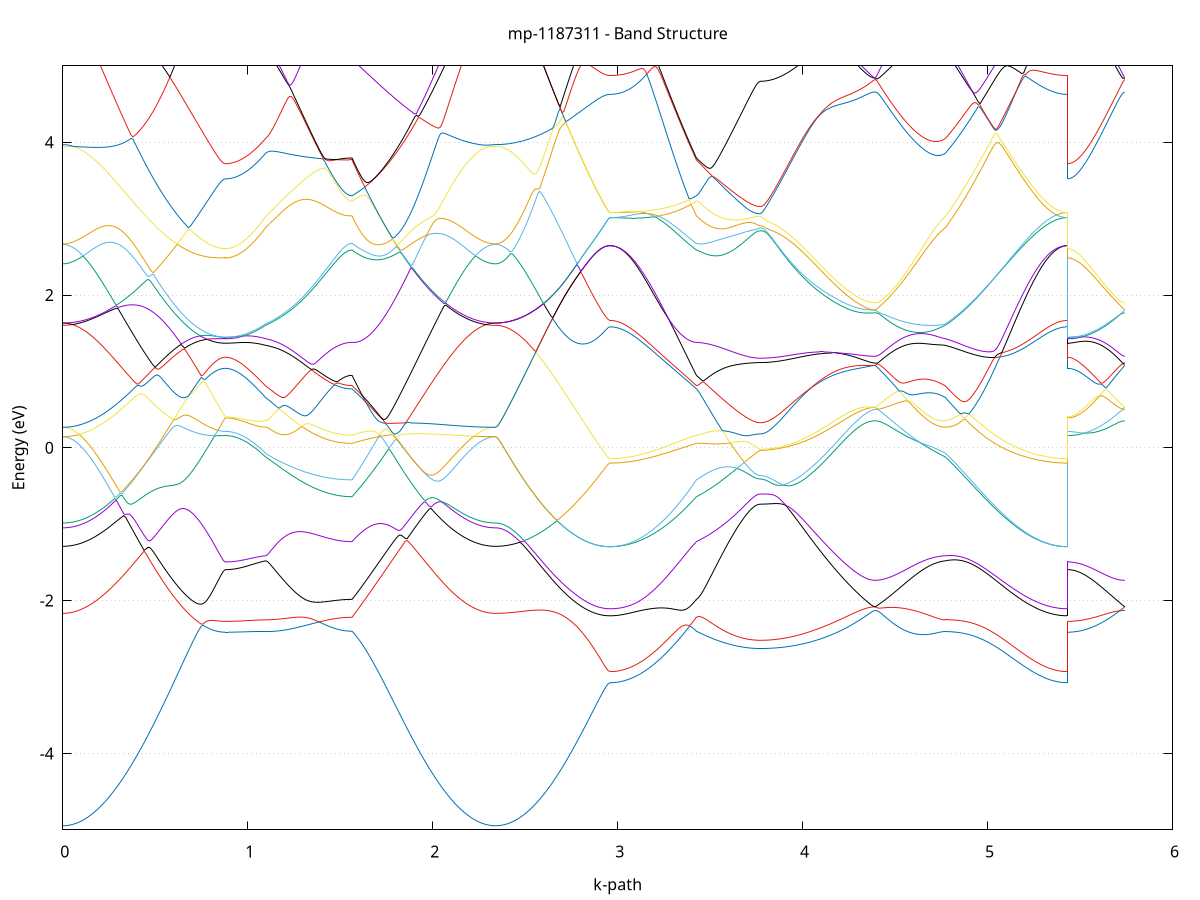 set title 'mp-1187311 - Band Structure'
set xlabel 'k-path'
set ylabel 'Energy (eV)'
set grid y
set yrange [-5:5]
set terminal png size 800,600
set output 'mp-1187311_bands_gnuplot.png'
plot '-' using 1:2 with lines notitle, '-' using 1:2 with lines notitle, '-' using 1:2 with lines notitle, '-' using 1:2 with lines notitle, '-' using 1:2 with lines notitle, '-' using 1:2 with lines notitle, '-' using 1:2 with lines notitle, '-' using 1:2 with lines notitle, '-' using 1:2 with lines notitle, '-' using 1:2 with lines notitle, '-' using 1:2 with lines notitle, '-' using 1:2 with lines notitle, '-' using 1:2 with lines notitle, '-' using 1:2 with lines notitle, '-' using 1:2 with lines notitle, '-' using 1:2 with lines notitle, '-' using 1:2 with lines notitle, '-' using 1:2 with lines notitle, '-' using 1:2 with lines notitle, '-' using 1:2 with lines notitle, '-' using 1:2 with lines notitle, '-' using 1:2 with lines notitle, '-' using 1:2 with lines notitle, '-' using 1:2 with lines notitle, '-' using 1:2 with lines notitle, '-' using 1:2 with lines notitle, '-' using 1:2 with lines notitle, '-' using 1:2 with lines notitle, '-' using 1:2 with lines notitle, '-' using 1:2 with lines notitle, '-' using 1:2 with lines notitle, '-' using 1:2 with lines notitle, '-' using 1:2 with lines notitle, '-' using 1:2 with lines notitle, '-' using 1:2 with lines notitle, '-' using 1:2 with lines notitle, '-' using 1:2 with lines notitle, '-' using 1:2 with lines notitle, '-' using 1:2 with lines notitle, '-' using 1:2 with lines notitle, '-' using 1:2 with lines notitle, '-' using 1:2 with lines notitle, '-' using 1:2 with lines notitle, '-' using 1:2 with lines notitle, '-' using 1:2 with lines notitle, '-' using 1:2 with lines notitle, '-' using 1:2 with lines notitle, '-' using 1:2 with lines notitle
0.000000 -40.189954
0.009984 -40.189954
0.019968 -40.189954
0.029952 -40.189954
0.039937 -40.189954
0.049921 -40.189954
0.059905 -40.189954
0.069889 -40.189954
0.079873 -40.189954
0.089857 -40.189954
0.099841 -40.189954
0.109825 -40.189954
0.119810 -40.189954
0.129794 -40.189954
0.139778 -40.189954
0.149762 -40.189954
0.159746 -40.189954
0.169730 -40.189954
0.179714 -40.189954
0.189698 -40.189954
0.199683 -40.189954
0.209667 -40.189954
0.219651 -40.189854
0.229635 -40.189854
0.239619 -40.189854
0.249603 -40.189854
0.259587 -40.189854
0.269571 -40.189854
0.279556 -40.189854
0.289540 -40.189854
0.299524 -40.189854
0.309508 -40.189854
0.319492 -40.189854
0.329476 -40.189854
0.339460 -40.189854
0.349445 -40.189854
0.359429 -40.189854
0.369413 -40.189854
0.379397 -40.189854
0.389381 -40.189854
0.399365 -40.189854
0.409349 -40.189854
0.419333 -40.189754
0.429318 -40.189754
0.439302 -40.189754
0.449286 -40.189754
0.459270 -40.189754
0.469254 -40.189754
0.479238 -40.189754
0.489222 -40.189754
0.499206 -40.189754
0.509191 -40.189754
0.519175 -40.189754
0.529159 -40.189754
0.539143 -40.189654
0.549127 -40.189654
0.559111 -40.189654
0.569095 -40.189654
0.579079 -40.189654
0.589064 -40.189654
0.599048 -40.189654
0.609032 -40.189654
0.619016 -40.189654
0.629000 -40.189654
0.638984 -40.189654
0.648968 -40.189654
0.658953 -40.189554
0.668937 -40.189554
0.678921 -40.189554
0.688905 -40.189554
0.698889 -40.189554
0.708873 -40.189554
0.718857 -40.189554
0.728841 -40.189554
0.738826 -40.189554
0.748810 -40.189554
0.758794 -40.189554
0.768778 -40.189554
0.778762 -40.189554
0.788746 -40.189554
0.798730 -40.189554
0.808714 -40.189554
0.818699 -40.189554
0.828683 -40.189554
0.838667 -40.189554
0.848651 -40.189554
0.858635 -40.189554
0.868619 -40.189554
0.878603 -40.189554
0.878603 -40.189554
0.888529 -40.189554
0.898454 -40.189554
0.908380 -40.189554
0.918305 -40.189554
0.928231 -40.189554
0.938156 -40.189554
0.948082 -40.189554
0.958007 -40.189554
0.967933 -40.189554
0.977858 -40.189554
0.987784 -40.189554
0.997709 -40.189554
1.007635 -40.189554
1.017560 -40.189554
1.027486 -40.189554
1.037411 -40.189554
1.047337 -40.189554
1.057262 -40.189554
1.067188 -40.189654
1.077113 -40.189654
1.087039 -40.189654
1.096964 -40.189654
1.096964 -40.189654
1.106897 -40.189654
1.116831 -40.189654
1.126764 -40.189654
1.136697 -40.189654
1.146630 -40.189654
1.156563 -40.189654
1.166497 -40.189654
1.176430 -40.189754
1.186363 -40.189754
1.196296 -40.189754
1.206230 -40.189754
1.216163 -40.189754
1.226096 -40.189754
1.236029 -40.189754
1.245963 -40.189754
1.255896 -40.189754
1.265829 -40.189754
1.275762 -40.189854
1.285696 -40.189854
1.295629 -40.189854
1.305562 -40.189854
1.315495 -40.189854
1.325428 -40.189854
1.335362 -40.189854
1.345295 -40.189854
1.355228 -40.189854
1.365161 -40.189854
1.375095 -40.189854
1.385028 -40.189954
1.394961 -40.189954
1.404894 -40.189954
1.414828 -40.189954
1.424761 -40.189954
1.434694 -40.189954
1.444627 -40.189954
1.454561 -40.189954
1.464494 -40.189954
1.474427 -40.189954
1.484360 -40.189954
1.494294 -40.189954
1.504227 -40.189954
1.514160 -40.189954
1.524093 -40.189954
1.534026 -40.189954
1.543960 -40.189954
1.553893 -40.189954
1.563826 -40.189954
1.563826 -40.189954
1.573771 -40.189954
1.583715 -40.189954
1.593660 -40.189954
1.603604 -40.189954
1.613549 -40.189954
1.623493 -40.189954
1.633438 -40.189954
1.643382 -40.189954
1.653327 -40.189954
1.663271 -40.189954
1.673216 -40.189954
1.683160 -40.189954
1.693105 -40.189954
1.703049 -40.189954
1.712994 -40.189954
1.722938 -40.189954
1.732883 -40.189954
1.742827 -40.189954
1.752772 -40.189954
1.762716 -40.189854
1.772661 -40.189854
1.782605 -40.189854
1.792550 -40.189854
1.802494 -40.189854
1.812439 -40.189854
1.822383 -40.189854
1.832328 -40.189854
1.842272 -40.189854
1.852217 -40.189854
1.862161 -40.189854
1.872106 -40.189854
1.882050 -40.189854
1.891995 -40.189854
1.901939 -40.189854
1.911884 -40.189854
1.921828 -40.189854
1.931773 -40.189854
1.941717 -40.189854
1.951662 -40.189854
1.961606 -40.189854
1.971550 -40.189854
1.981495 -40.189854
1.991439 -40.189854
2.001384 -40.189854
2.011328 -40.189854
2.021273 -40.189854
2.031217 -40.189854
2.041162 -40.189854
2.051106 -40.189854
2.061051 -40.189854
2.070995 -40.189954
2.080940 -40.189954
2.090884 -40.189954
2.100829 -40.189954
2.110773 -40.189954
2.120718 -40.189954
2.130662 -40.189954
2.140607 -40.189954
2.150551 -40.189954
2.160496 -40.189954
2.170440 -40.189954
2.180385 -40.189954
2.190329 -40.189954
2.200274 -40.189954
2.210218 -40.189954
2.220163 -40.189954
2.230107 -40.189954
2.240052 -40.189954
2.249996 -40.189954
2.259941 -40.189954
2.269885 -40.189954
2.279830 -40.189954
2.289774 -40.189954
2.299719 -40.189954
2.309663 -40.189954
2.319608 -40.189954
2.329552 -40.189954
2.339497 -40.189954
2.339497 -40.189954
2.349488 -40.189954
2.359479 -40.189954
2.369470 -40.189954
2.379461 -40.189954
2.389452 -40.189954
2.399443 -40.189954
2.409434 -40.189954
2.419425 -40.189954
2.429415 -40.189954
2.439406 -40.189954
2.449397 -40.189954
2.459388 -40.189954
2.469379 -40.189954
2.479370 -40.189954
2.489361 -40.189954
2.499352 -40.189954
2.509343 -40.189954
2.519334 -40.189954
2.529325 -40.189954
2.539316 -40.189954
2.549307 -40.189954
2.559298 -40.190054
2.569289 -40.190054
2.579280 -40.190054
2.589271 -40.190054
2.599262 -40.190054
2.609253 -40.190054
2.619244 -40.190054
2.629235 -40.190054
2.639225 -40.190054
2.649216 -40.190054
2.659207 -40.190054
2.669198 -40.190054
2.679189 -40.190054
2.689180 -40.190054
2.699171 -40.190054
2.709162 -40.190054
2.719153 -40.190154
2.729144 -40.190154
2.739135 -40.190154
2.749126 -40.190154
2.759117 -40.190154
2.769108 -40.190154
2.779099 -40.190154
2.789090 -40.190154
2.799081 -40.190154
2.809072 -40.190154
2.819063 -40.190154
2.829054 -40.190154
2.839045 -40.190154
2.849035 -40.190154
2.859026 -40.190154
2.869017 -40.190154
2.879008 -40.190154
2.888999 -40.190154
2.898990 -40.190154
2.908981 -40.190154
2.918972 -40.190154
2.928963 -40.190154
2.938954 -40.190154
2.948945 -40.190154
2.958936 -40.190154
2.958936 -40.190154
2.968869 -40.190154
2.978802 -40.190154
2.988736 -40.190154
2.998669 -40.190154
3.008602 -40.190154
3.018535 -40.190154
3.028469 -40.190154
3.038402 -40.190154
3.048335 -40.190154
3.058268 -40.190154
3.068202 -40.190154
3.078135 -40.190154
3.088068 -40.190154
3.098001 -40.190154
3.107935 -40.190154
3.117868 -40.190154
3.127801 -40.190154
3.137734 -40.190154
3.147667 -40.190154
3.157601 -40.190154
3.167534 -40.190154
3.177467 -40.190154
3.187400 -40.190154
3.197334 -40.190154
3.207267 -40.190154
3.217200 -40.190154
3.227133 -40.190154
3.237067 -40.190054
3.247000 -40.190054
3.256933 -40.190054
3.266866 -40.190054
3.276800 -40.190054
3.286733 -40.190054
3.296666 -40.190054
3.306599 -40.190054
3.316533 -40.190054
3.326466 -40.190054
3.336399 -40.190054
3.346332 -40.190054
3.356265 -40.190054
3.366199 -40.190054
3.376132 -40.190054
3.386065 -40.190054
3.395998 -40.189954
3.405932 -40.189954
3.415865 -40.189954
3.425798 -40.189954
3.425798 -40.189954
3.435686 -40.189954
3.445574 -40.189954
3.455462 -40.189954
3.465349 -40.189954
3.475237 -40.189954
3.485125 -40.189954
3.495013 -40.189954
3.504901 -40.189954
3.514788 -40.189954
3.524676 -40.189954
3.534564 -40.189954
3.544452 -40.189954
3.554340 -40.189954
3.564228 -40.189954
3.574115 -40.189954
3.584003 -40.189954
3.593891 -40.189954
3.603779 -40.189954
3.613667 -40.189954
3.623554 -40.189954
3.633442 -40.189954
3.643330 -40.189954
3.653218 -40.189954
3.663106 -40.189954
3.672993 -40.189954
3.682881 -40.189954
3.692769 -40.189954
3.702657 -40.189954
3.712545 -40.189954
3.722433 -40.189954
3.732320 -40.189954
3.742208 -40.189954
3.752096 -40.189954
3.761984 -40.189954
3.771872 -40.189954
3.771872 -40.189954
3.781733 -40.189954
3.791594 -40.189954
3.801456 -40.189954
3.811317 -40.189954
3.821178 -40.189954
3.831040 -40.189954
3.840901 -40.189854
3.850763 -40.189854
3.860624 -40.189854
3.870485 -40.189854
3.880347 -40.189854
3.890208 -40.189854
3.900069 -40.189854
3.909931 -40.189854
3.919792 -40.189854
3.929654 -40.189854
3.939515 -40.189854
3.949376 -40.189854
3.959238 -40.189854
3.969099 -40.189854
3.978960 -40.189854
3.988822 -40.189854
3.998683 -40.189754
4.008545 -40.189754
4.018406 -40.189754
4.028267 -40.189754
4.038129 -40.189754
4.047990 -40.189754
4.057851 -40.189754
4.067713 -40.189754
4.077574 -40.189754
4.087436 -40.189754
4.097297 -40.189654
4.107158 -40.189654
4.117020 -40.189654
4.126881 -40.189654
4.136742 -40.189654
4.146604 -40.189654
4.156465 -40.189654
4.166327 -40.189654
4.176188 -40.189654
4.186049 -40.189654
4.195911 -40.189554
4.205772 -40.189554
4.215633 -40.189554
4.225495 -40.189554
4.235356 -40.189554
4.245217 -40.189554
4.255079 -40.189554
4.264940 -40.189554
4.274802 -40.189554
4.284663 -40.189554
4.294524 -40.189554
4.304386 -40.189554
4.314247 -40.189554
4.324108 -40.189554
4.333970 -40.189554
4.343831 -40.189554
4.353693 -40.189554
4.363554 -40.189554
4.373415 -40.189554
4.383277 -40.189554
4.393138 -40.189554
4.393138 -40.189554
4.403111 -40.189554
4.413083 -40.189554
4.423056 -40.189554
4.433028 -40.189554
4.443001 -40.189554
4.452973 -40.189554
4.462946 -40.189554
4.472918 -40.189554
4.482891 -40.189554
4.492863 -40.189554
4.502836 -40.189554
4.512808 -40.189554
4.522781 -40.189554
4.532753 -40.189554
4.542726 -40.189554
4.552698 -40.189554
4.562671 -40.189554
4.572643 -40.189554
4.582616 -40.189554
4.592589 -40.189554
4.602561 -40.189554
4.612534 -40.189554
4.622506 -40.189554
4.632479 -40.189554
4.642451 -40.189554
4.652424 -40.189554
4.662396 -40.189554
4.672369 -40.189554
4.682341 -40.189554
4.692314 -40.189554
4.702286 -40.189554
4.712259 -40.189654
4.722231 -40.189654
4.732204 -40.189654
4.742176 -40.189654
4.752149 -40.189654
4.762121 -40.189654
4.772094 -40.189654
4.772094 -40.189654
4.781948 -40.189654
4.791803 -40.189654
4.801657 -40.189654
4.811511 -40.189654
4.821366 -40.189654
4.831220 -40.189754
4.841075 -40.189754
4.850929 -40.189754
4.860783 -40.189754
4.870638 -40.189754
4.880492 -40.189754
4.890346 -40.189754
4.900201 -40.189754
4.910055 -40.189854
4.919910 -40.189854
4.929764 -40.189854
4.939618 -40.189854
4.949473 -40.189854
4.959327 -40.189854
4.969181 -40.189854
4.979036 -40.189854
4.988890 -40.189954
4.998744 -40.189954
5.008599 -40.189954
5.018453 -40.189954
5.028308 -40.189954
5.038162 -40.189954
5.048016 -40.189954
5.057871 -40.189954
5.067725 -40.189954
5.077579 -40.190054
5.087434 -40.190054
5.097288 -40.190054
5.107143 -40.190054
5.116997 -40.190054
5.126851 -40.190054
5.136706 -40.190054
5.146560 -40.190054
5.156414 -40.190054
5.166269 -40.190054
5.176123 -40.190054
5.185977 -40.190154
5.195832 -40.190154
5.205686 -40.190154
5.215541 -40.190154
5.225395 -40.190154
5.235249 -40.190154
5.245104 -40.190154
5.254958 -40.190154
5.264812 -40.190154
5.274667 -40.190154
5.284521 -40.190154
5.294376 -40.190154
5.304230 -40.190154
5.314084 -40.190154
5.323939 -40.190154
5.333793 -40.190154
5.343647 -40.190154
5.353502 -40.190154
5.363356 -40.190154
5.373210 -40.190154
5.383065 -40.190154
5.392919 -40.190154
5.402774 -40.190154
5.412628 -40.190154
5.422482 -40.190154
5.432337 -40.190154
5.432337 -40.189554
5.442328 -40.189554
5.452319 -40.189554
5.462310 -40.189554
5.472300 -40.189554
5.482291 -40.189554
5.492282 -40.189554
5.502273 -40.189554
5.512264 -40.189554
5.522255 -40.189554
5.532246 -40.189554
5.542237 -40.189554
5.552228 -40.189554
5.562219 -40.189554
5.572210 -40.189554
5.582201 -40.189554
5.592192 -40.189554
5.602183 -40.189554
5.612174 -40.189554
5.622165 -40.189554
5.632156 -40.189554
5.642147 -40.189554
5.652138 -40.189554
5.662129 -40.189554
5.672120 -40.189554
5.682111 -40.189554
5.692101 -40.189554
5.702092 -40.189554
5.712083 -40.189554
5.722074 -40.189554
5.732065 -40.189554
5.742056 -40.189554
e
0.000000 -22.939454
0.009984 -22.939454
0.019968 -22.939454
0.029952 -22.939454
0.039937 -22.939554
0.049921 -22.939554
0.059905 -22.939554
0.069889 -22.939554
0.079873 -22.939654
0.089857 -22.939654
0.099841 -22.939754
0.109825 -22.939854
0.119810 -22.940054
0.129794 -22.940254
0.139778 -22.940454
0.149762 -22.940654
0.159746 -22.941054
0.169730 -22.941354
0.179714 -22.941754
0.189698 -22.942254
0.199683 -22.942854
0.209667 -22.943454
0.219651 -22.944154
0.229635 -22.944854
0.239619 -22.945754
0.249603 -22.946654
0.259587 -22.947554
0.269571 -22.948654
0.279556 -22.949754
0.289540 -22.950954
0.299524 -22.952154
0.309508 -22.953454
0.319492 -22.954854
0.329476 -22.956254
0.339460 -22.957754
0.349445 -22.959254
0.359429 -22.960854
0.369413 -22.962454
0.379397 -22.964154
0.389381 -22.965854
0.399365 -22.967554
0.409349 -22.969254
0.419333 -22.971054
0.429318 -22.972854
0.439302 -22.974654
0.449286 -22.976454
0.459270 -22.978254
0.469254 -22.980054
0.479238 -22.981954
0.489222 -22.983754
0.499206 -22.985554
0.509191 -22.987354
0.519175 -22.989154
0.529159 -22.990954
0.539143 -22.992654
0.549127 -22.994454
0.559111 -22.996154
0.569095 -22.997854
0.579079 -22.999554
0.589064 -23.001154
0.599048 -23.002754
0.609032 -23.004254
0.619016 -23.005854
0.629000 -23.007354
0.638984 -23.008754
0.648968 -23.010154
0.658953 -23.011554
0.668937 -23.012854
0.678921 -23.014054
0.688905 -23.015254
0.698889 -23.016454
0.708873 -23.017554
0.718857 -23.018554
0.728841 -23.019554
0.738826 -23.020454
0.748810 -23.021354
0.758794 -23.022154
0.768778 -23.022954
0.778762 -23.023654
0.788746 -23.024254
0.798730 -23.024754
0.808714 -23.025254
0.818699 -23.025754
0.828683 -23.026054
0.838667 -23.026354
0.848651 -23.026654
0.858635 -23.026754
0.868619 -23.026854
0.878603 -23.026954
0.878603 -23.026954
0.888529 -23.026754
0.898454 -23.026454
0.908380 -23.025854
0.918305 -23.025054
0.928231 -23.024054
0.938156 -23.022754
0.948082 -23.021354
0.958007 -23.019654
0.967933 -23.017654
0.977858 -23.015554
0.987784 -23.013154
0.997709 -23.010554
1.007635 -23.007754
1.017560 -23.004854
1.027486 -23.001654
1.037411 -22.998154
1.047337 -22.994654
1.057262 -22.990854
1.067188 -22.986854
1.077113 -22.982654
1.087039 -22.978354
1.096964 -22.973854
1.096964 -22.973854
1.106897 -22.970554
1.116831 -22.967054
1.126764 -22.963554
1.136697 -22.959954
1.146630 -22.956254
1.156563 -22.952354
1.166497 -22.948454
1.176430 -22.944454
1.186363 -22.940354
1.196296 -22.936254
1.206230 -22.931954
1.216163 -22.927654
1.226096 -22.926054
1.236029 -22.925054
1.245963 -22.924054
1.255896 -22.922854
1.265829 -22.921554
1.275762 -22.920254
1.285696 -22.918754
1.295629 -22.917254
1.305562 -22.915654
1.315495 -22.913954
1.325428 -22.912154
1.335362 -22.910354
1.345295 -22.908354
1.355228 -22.906354
1.365161 -22.904254
1.375095 -22.902054
1.385028 -22.899854
1.394961 -22.897554
1.404894 -22.895154
1.414828 -22.892754
1.424761 -22.890254
1.434694 -22.887754
1.444627 -22.885154
1.454561 -22.882454
1.464494 -22.879754
1.474427 -22.877054
1.484360 -22.874254
1.494294 -22.871554
1.504227 -22.868654
1.514160 -22.865854
1.524093 -22.862954
1.534026 -22.860154
1.543960 -22.857254
1.553893 -22.854454
1.563826 -22.852254
1.563826 -22.852254
1.573771 -22.850354
1.583715 -22.848654
1.593660 -22.847054
1.603604 -22.845554
1.613549 -22.844254
1.623493 -22.842954
1.633438 -22.841754
1.643382 -22.840654
1.653327 -22.840954
1.663271 -22.844554
1.673216 -22.848154
1.683160 -22.851654
1.693105 -22.855054
1.703049 -22.858454
1.712994 -22.861754
1.722938 -22.865054
1.732883 -22.868154
1.742827 -22.871354
1.752772 -22.874354
1.762716 -22.877354
1.772661 -22.880254
1.782605 -22.883154
1.792550 -22.885954
1.802494 -22.888654
1.812439 -22.891254
1.822383 -22.893854
1.832328 -22.896254
1.842272 -22.898754
1.852217 -22.901054
1.862161 -22.903354
1.872106 -22.905454
1.882050 -22.907554
1.891995 -22.909654
1.901939 -22.911554
1.911884 -22.913454
1.921828 -22.915254
1.931773 -22.917054
1.941717 -22.918654
1.951662 -22.920254
1.961606 -22.921754
1.971550 -22.923254
1.981495 -22.924554
1.991439 -22.925854
2.001384 -22.927154
2.011328 -22.928254
2.021273 -22.929354
2.031217 -22.930354
2.041162 -22.931354
2.051106 -22.932254
2.061051 -22.933054
2.070995 -22.933854
2.080940 -22.934554
2.090884 -22.935154
2.100829 -22.935754
2.110773 -22.936254
2.120718 -22.936754
2.130662 -22.937154
2.140607 -22.937554
2.150551 -22.937954
2.160496 -22.938254
2.170440 -22.938454
2.180385 -22.938654
2.190329 -22.938854
2.200274 -22.939054
2.210218 -22.939154
2.220163 -22.939254
2.230107 -22.939354
2.240052 -22.939354
2.249996 -22.939454
2.259941 -22.939454
2.269885 -22.939454
2.279830 -22.939454
2.289774 -22.939454
2.299719 -22.939454
2.309663 -22.939454
2.319608 -22.939454
2.329552 -22.939454
2.339497 -22.939454
2.339497 -22.939454
2.349488 -22.939454
2.359479 -22.939154
2.369470 -22.938854
2.379461 -22.938254
2.389452 -22.937654
2.399443 -22.936854
2.409434 -22.935854
2.419425 -22.934754
2.429415 -22.933454
2.439406 -22.932054
2.449397 -22.930554
2.459388 -22.928854
2.469379 -22.926954
2.479370 -22.925054
2.489361 -22.922854
2.499352 -22.920654
2.509343 -22.918254
2.519334 -22.915754
2.529325 -22.913054
2.539316 -22.910254
2.549307 -22.907354
2.559298 -22.904254
2.569289 -22.901054
2.579280 -22.897754
2.589271 -22.897154
2.599262 -22.899354
2.609253 -22.901654
2.619244 -22.903854
2.629235 -22.906054
2.639225 -22.908254
2.649216 -22.910354
2.659207 -22.912454
2.669198 -22.914554
2.679189 -22.916554
2.689180 -22.918554
2.699171 -22.920454
2.709162 -22.922354
2.719153 -22.924154
2.729144 -22.925954
2.739135 -22.927654
2.749126 -22.929354
2.759117 -22.930854
2.769108 -22.932454
2.779099 -22.933854
2.789090 -22.935254
2.799081 -22.936554
2.809072 -22.937754
2.819063 -22.938954
2.829054 -22.940054
2.839045 -22.941054
2.849035 -22.941954
2.859026 -22.942854
2.869017 -22.943654
2.879008 -22.944354
2.888999 -22.944954
2.898990 -22.945454
2.908981 -22.945954
2.918972 -22.946354
2.928963 -22.946654
2.938954 -22.946854
2.948945 -22.946954
2.958936 -22.946954
2.958936 -22.946954
2.968869 -22.946954
2.978802 -22.946754
2.988736 -22.946554
2.998669 -22.946154
3.008602 -22.945754
3.018535 -22.945154
3.028469 -22.944554
3.038402 -22.943754
3.048335 -22.942954
3.058268 -22.941954
3.068202 -22.940954
3.078135 -22.939754
3.088068 -22.938554
3.098001 -22.937154
3.107935 -22.935754
3.117868 -22.934254
3.127801 -22.932654
3.137734 -22.930954
3.147667 -22.929154
3.157601 -22.927254
3.167534 -22.925354
3.177467 -22.923254
3.187400 -22.921154
3.197334 -22.918954
3.207267 -22.916654
3.217200 -22.914254
3.227133 -22.911854
3.237067 -22.909254
3.247000 -22.906754
3.256933 -22.904054
3.266866 -22.901354
3.276800 -22.898554
3.286733 -22.895654
3.296666 -22.892754
3.306599 -22.889754
3.316533 -22.886754
3.326466 -22.883654
3.336399 -22.880554
3.346332 -22.877354
3.356265 -22.874154
3.366199 -22.870954
3.376132 -22.867654
3.386065 -22.864254
3.395998 -22.860954
3.405932 -22.857554
3.415865 -22.854154
3.425798 -22.852254
3.425798 -22.852254
3.435686 -22.851354
3.445574 -22.850654
3.455462 -22.850054
3.465349 -22.849554
3.475237 -22.849254
3.485125 -22.849154
3.495013 -22.849354
3.504901 -22.849854
3.514788 -22.850654
3.524676 -22.851754
3.534564 -22.853154
3.544452 -22.854654
3.554340 -22.856454
3.564228 -22.858254
3.574115 -22.860054
3.584003 -22.861954
3.593891 -22.863754
3.603779 -22.865554
3.613667 -22.867354
3.623554 -22.869054
3.633442 -22.870654
3.643330 -22.872154
3.653218 -22.873554
3.663106 -22.874854
3.672993 -22.876154
3.682881 -22.877254
3.692769 -22.878254
3.702657 -22.879054
3.712545 -22.879854
3.722433 -22.880554
3.732320 -22.881054
3.742208 -22.881454
3.752096 -22.881754
3.761984 -22.881954
3.771872 -22.882054
3.771872 -22.882054
3.781733 -22.882054
3.791594 -22.882354
3.801456 -22.882754
3.811317 -22.883354
3.821178 -22.884054
3.831040 -22.885054
3.840901 -22.886154
3.850763 -22.887454
3.860624 -22.888854
3.870485 -22.890554
3.880347 -22.892454
3.890208 -22.894454
3.900069 -22.896754
3.909931 -22.899154
3.919792 -22.901654
3.929654 -22.904454
3.939515 -22.907254
3.949376 -22.910354
3.959238 -22.913454
3.969099 -22.916654
3.978960 -22.919954
3.988822 -22.923354
3.998683 -22.926754
4.008545 -22.930254
4.018406 -22.933754
4.028267 -22.937254
4.038129 -22.940754
4.047990 -22.944254
4.057851 -22.947754
4.067713 -22.951154
4.077574 -22.954654
4.087436 -22.957954
4.097297 -22.961254
4.107158 -22.964554
4.117020 -22.967754
4.126881 -22.970854
4.136742 -22.973954
4.146604 -22.976854
4.156465 -22.979754
4.166327 -22.982554
4.176188 -22.985254
4.186049 -22.987854
4.195911 -22.990354
4.205772 -22.992754
4.215633 -22.995054
4.225495 -22.997154
4.235356 -22.999254
4.245217 -23.001154
4.255079 -23.003054
4.264940 -23.004754
4.274802 -23.006354
4.284663 -23.007854
4.294524 -23.009154
4.304386 -23.010354
4.314247 -23.011454
4.324108 -23.012454
4.333970 -23.013254
4.343831 -23.014054
4.353693 -23.014554
4.363554 -23.015054
4.373415 -23.015354
4.383277 -23.015554
4.393138 -23.015654
4.393138 -23.015654
4.403111 -23.015654
4.413083 -23.015654
4.423056 -23.015654
4.433028 -23.015554
4.443001 -23.015554
4.452973 -23.015454
4.462946 -23.015354
4.472918 -23.015254
4.482891 -23.015054
4.492863 -23.014754
4.502836 -23.014454
4.512808 -23.014154
4.522781 -23.013754
4.532753 -23.013254
4.542726 -23.012654
4.552698 -23.012054
4.562671 -23.011254
4.572643 -23.010454
4.582616 -23.009554
4.592589 -23.008554
4.602561 -23.007454
4.612534 -23.006254
4.622506 -23.004954
4.632479 -23.003554
4.642451 -23.002054
4.652424 -23.000454
4.662396 -22.998754
4.672369 -22.996954
4.682341 -22.994954
4.692314 -22.992954
4.702286 -22.990854
4.712259 -22.988654
4.722231 -22.986354
4.732204 -22.984054
4.742176 -22.981554
4.752149 -22.979054
4.762121 -22.976454
4.772094 -22.973854
4.772094 -22.973854
4.781948 -22.969154
4.791803 -22.964354
4.801657 -22.959354
4.811511 -22.954254
4.821366 -22.949054
4.831220 -22.943654
4.841075 -22.938154
4.850929 -22.933154
4.860783 -22.933454
4.870638 -22.933754
4.880492 -22.934054
4.890346 -22.934354
4.900201 -22.934654
4.910055 -22.934954
4.919910 -22.935254
4.929764 -22.935554
4.939618 -22.935854
4.949473 -22.936054
4.959327 -22.936354
4.969181 -22.936654
4.979036 -22.936954
4.988890 -22.937154
4.998744 -22.937454
5.008599 -22.937754
5.018453 -22.937954
5.028308 -22.938254
5.038162 -22.938554
5.048016 -22.938854
5.057871 -22.939054
5.067725 -22.939354
5.077579 -22.939654
5.087434 -22.939954
5.097288 -22.940254
5.107143 -22.940454
5.116997 -22.940754
5.126851 -22.941054
5.136706 -22.941354
5.146560 -22.941654
5.156414 -22.941954
5.166269 -22.942254
5.176123 -22.942454
5.185977 -22.942754
5.195832 -22.943054
5.205686 -22.943354
5.215541 -22.943554
5.225395 -22.943854
5.235249 -22.944154
5.245104 -22.944354
5.254958 -22.944554
5.264812 -22.944854
5.274667 -22.945054
5.284521 -22.945254
5.294376 -22.945454
5.304230 -22.945654
5.314084 -22.945854
5.323939 -22.946054
5.333793 -22.946154
5.343647 -22.946354
5.353502 -22.946454
5.363356 -22.946554
5.373210 -22.946654
5.383065 -22.946754
5.392919 -22.946854
5.402774 -22.946954
5.412628 -22.946954
5.422482 -22.946954
5.432337 -22.946954
5.432337 -23.026954
5.442328 -23.026854
5.452319 -23.026854
5.462310 -23.026654
5.472300 -23.026554
5.482291 -23.026254
5.492282 -23.026054
5.502273 -23.025754
5.512264 -23.025354
5.522255 -23.024954
5.532246 -23.024554
5.542237 -23.024054
5.552228 -23.023554
5.562219 -23.023054
5.572210 -23.022454
5.582201 -23.021954
5.592192 -23.021354
5.602183 -23.020754
5.612174 -23.020254
5.622165 -23.019654
5.632156 -23.019154
5.642147 -23.018554
5.652138 -23.018054
5.662129 -23.017654
5.672120 -23.017154
5.682111 -23.016754
5.692101 -23.016454
5.702092 -23.016154
5.712083 -23.015954
5.722074 -23.015754
5.732065 -23.015654
5.742056 -23.015654
e
0.000000 -22.856854
0.009984 -22.856854
0.019968 -22.856854
0.029952 -22.856854
0.039937 -22.856754
0.049921 -22.856754
0.059905 -22.856654
0.069889 -22.856554
0.079873 -22.856454
0.089857 -22.856254
0.099841 -22.856054
0.109825 -22.855754
0.119810 -22.855554
0.129794 -22.855154
0.139778 -22.854754
0.149762 -22.854354
0.159746 -22.853754
0.169730 -22.853154
0.179714 -22.852554
0.189698 -22.851754
0.199683 -22.850854
0.209667 -22.849954
0.219651 -22.848954
0.229635 -22.847754
0.239619 -22.846554
0.249603 -22.845154
0.259587 -22.843754
0.269571 -22.842154
0.279556 -22.840554
0.289540 -22.838854
0.299524 -22.836954
0.309508 -22.835054
0.319492 -22.832954
0.329476 -22.830854
0.339460 -22.828554
0.349445 -22.826254
0.359429 -22.823854
0.369413 -22.821354
0.379397 -22.819854
0.389381 -22.823154
0.399365 -22.826454
0.409349 -22.829654
0.419333 -22.832854
0.429318 -22.836054
0.439302 -22.839254
0.449286 -22.842354
0.459270 -22.845454
0.469254 -22.848454
0.479238 -22.851454
0.489222 -22.854354
0.499206 -22.857254
0.509191 -22.860054
0.519175 -22.862854
0.529159 -22.865554
0.539143 -22.868254
0.549127 -22.870854
0.559111 -22.873354
0.569095 -22.875854
0.579079 -22.878254
0.589064 -22.880654
0.599048 -22.882954
0.609032 -22.885154
0.619016 -22.887354
0.629000 -22.889354
0.638984 -22.891454
0.648968 -22.893354
0.658953 -22.895254
0.668937 -22.897054
0.678921 -22.898754
0.688905 -22.900354
0.698889 -22.901954
0.708873 -22.903454
0.718857 -22.904854
0.728841 -22.906154
0.738826 -22.907454
0.748810 -22.908554
0.758794 -22.909654
0.768778 -22.910654
0.778762 -22.911554
0.788746 -22.912354
0.798730 -22.913154
0.808714 -22.913754
0.818699 -22.914354
0.828683 -22.914854
0.838667 -22.915254
0.848651 -22.915554
0.858635 -22.915754
0.868619 -22.915854
0.878603 -22.915954
0.878603 -22.915954
0.888529 -22.916054
0.898454 -22.916454
0.908380 -22.917054
0.918305 -22.917754
0.928231 -22.918554
0.938156 -22.919354
0.948082 -22.920254
0.958007 -22.921054
0.967933 -22.921854
0.977858 -22.922654
0.987784 -22.923454
0.997709 -22.924154
1.007635 -22.924854
1.017560 -22.925554
1.027486 -22.926154
1.037411 -22.926854
1.047337 -22.927454
1.057262 -22.927954
1.067188 -22.928554
1.077113 -22.929054
1.087039 -22.929554
1.096964 -22.930054
1.096964 -22.930054
1.106897 -22.930254
1.116831 -22.930454
1.126764 -22.930554
1.136697 -22.930554
1.146630 -22.930454
1.156563 -22.930254
1.166497 -22.929954
1.176430 -22.929554
1.186363 -22.929054
1.196296 -22.928454
1.206230 -22.927754
1.216163 -22.926954
1.226096 -22.923354
1.236029 -22.918954
1.245963 -22.914454
1.255896 -22.909954
1.265829 -22.905354
1.275762 -22.900854
1.285696 -22.896154
1.295629 -22.891554
1.305562 -22.886954
1.315495 -22.882354
1.325428 -22.877754
1.335362 -22.873154
1.345295 -22.868654
1.355228 -22.864154
1.365161 -22.859654
1.375095 -22.855354
1.385028 -22.851054
1.394961 -22.846854
1.404894 -22.842754
1.414828 -22.838854
1.424761 -22.835054
1.434694 -22.831454
1.444627 -22.828054
1.454561 -22.824754
1.464494 -22.825554
1.474427 -22.827754
1.484360 -22.830054
1.494294 -22.832454
1.504227 -22.834954
1.514160 -22.837554
1.524093 -22.840254
1.534026 -22.842954
1.543960 -22.845754
1.553893 -22.848454
1.563826 -22.850654
1.563826 -22.850654
1.573771 -22.847254
1.583715 -22.843754
1.593660 -22.840254
1.603604 -22.836754
1.613549 -22.833254
1.623493 -22.829854
1.633438 -22.833554
1.643382 -22.837354
1.653327 -22.839554
1.663271 -22.838654
1.673216 -22.837654
1.683160 -22.836754
1.693105 -22.835854
1.703049 -22.834954
1.712994 -22.834054
1.722938 -22.833154
1.732883 -22.832254
1.742827 -22.831354
1.752772 -22.830354
1.762716 -22.829354
1.772661 -22.828354
1.782605 -22.827254
1.792550 -22.826154
1.802494 -22.825054
1.812439 -22.823854
1.822383 -22.822554
1.832328 -22.821254
1.842272 -22.819954
1.852217 -22.818554
1.862161 -22.817054
1.872106 -22.815454
1.882050 -22.813854
1.891995 -22.812254
1.901939 -22.810554
1.911884 -22.808754
1.921828 -22.806854
1.931773 -22.804954
1.941717 -22.803054
1.951662 -22.801054
1.961606 -22.798954
1.971550 -22.796754
1.981495 -22.794554
1.991439 -22.797654
2.001384 -22.800754
2.011328 -22.803854
2.021273 -22.806854
2.031217 -22.809754
2.041162 -22.812654
2.051106 -22.815454
2.061051 -22.818154
2.070995 -22.820754
2.080940 -22.823254
2.090884 -22.825754
2.100829 -22.828154
2.110773 -22.830454
2.120718 -22.832654
2.130662 -22.834754
2.140607 -22.836754
2.150551 -22.838654
2.160496 -22.840554
2.170440 -22.842254
2.180385 -22.843954
2.190329 -22.845454
2.200274 -22.846954
2.210218 -22.848254
2.220163 -22.849554
2.230107 -22.850754
2.240052 -22.851754
2.249996 -22.852754
2.259941 -22.853654
2.269885 -22.854354
2.279830 -22.855054
2.289774 -22.855654
2.299719 -22.856054
2.309663 -22.856454
2.319608 -22.856654
2.329552 -22.856854
2.339497 -22.856854
2.339497 -22.856854
2.349488 -22.856954
2.359479 -22.857254
2.369470 -22.857754
2.379461 -22.858354
2.389452 -22.859254
2.399443 -22.860254
2.409434 -22.861354
2.419425 -22.862654
2.429415 -22.864054
2.439406 -22.865654
2.449397 -22.867254
2.459388 -22.869054
2.469379 -22.870954
2.479370 -22.872854
2.489361 -22.874854
2.499352 -22.876954
2.509343 -22.879154
2.519334 -22.881254
2.529325 -22.883454
2.539316 -22.885754
2.549307 -22.887954
2.559298 -22.890254
2.569289 -22.892554
2.579280 -22.894854
2.589271 -22.897154
2.599262 -22.899354
2.609253 -22.901654
2.619244 -22.903854
2.629235 -22.906054
2.639225 -22.908254
2.649216 -22.910354
2.659207 -22.912454
2.669198 -22.914554
2.679189 -22.916554
2.689180 -22.918554
2.699171 -22.920454
2.709162 -22.922354
2.719153 -22.924154
2.729144 -22.925954
2.739135 -22.927654
2.749126 -22.929354
2.759117 -22.930854
2.769108 -22.932454
2.779099 -22.933854
2.789090 -22.935254
2.799081 -22.936554
2.809072 -22.937754
2.819063 -22.938954
2.829054 -22.940054
2.839045 -22.941054
2.849035 -22.941954
2.859026 -22.942854
2.869017 -22.943654
2.879008 -22.944354
2.888999 -22.944954
2.898990 -22.945454
2.908981 -22.945954
2.918972 -22.946354
2.928963 -22.946654
2.938954 -22.946854
2.948945 -22.946954
2.958936 -22.946954
2.958936 -22.946954
2.968869 -22.946954
2.978802 -22.946754
2.988736 -22.946454
2.998669 -22.946054
3.008602 -22.945454
3.018535 -22.944754
3.028469 -22.944054
3.038402 -22.943054
3.048335 -22.942054
3.058268 -22.940954
3.068202 -22.939654
3.078135 -22.938354
3.088068 -22.936854
3.098001 -22.935254
3.107935 -22.933554
3.117868 -22.931754
3.127801 -22.929854
3.137734 -22.927854
3.147667 -22.925754
3.157601 -22.923554
3.167534 -22.921254
3.177467 -22.918854
3.187400 -22.916454
3.197334 -22.913854
3.207267 -22.911254
3.217200 -22.908654
3.227133 -22.905854
3.237067 -22.903154
3.247000 -22.900254
3.256933 -22.897354
3.266866 -22.894454
3.276800 -22.891554
3.286733 -22.888654
3.296666 -22.885654
3.306599 -22.882754
3.316533 -22.879754
3.326466 -22.876954
3.336399 -22.874054
3.346332 -22.871254
3.356265 -22.868554
3.366199 -22.865854
3.376132 -22.863354
3.386065 -22.860854
3.395998 -22.858554
3.405932 -22.856254
3.415865 -22.854154
3.425798 -22.850654
3.425798 -22.850654
3.435686 -22.849154
3.445574 -22.847454
3.455462 -22.845854
3.465349 -22.844154
3.475237 -22.842354
3.485125 -22.840554
3.495013 -22.838754
3.504901 -22.836854
3.514788 -22.834954
3.524676 -22.832954
3.534564 -22.831054
3.544452 -22.829054
3.554340 -22.826954
3.564228 -22.824954
3.574115 -22.822954
3.584003 -22.820854
3.593891 -22.818854
3.603779 -22.816854
3.613667 -22.815054
3.623554 -22.813954
3.633442 -22.812754
3.643330 -22.811554
3.653218 -22.810454
3.663106 -22.809354
3.672993 -22.808354
3.682881 -22.807354
3.692769 -22.806454
3.702657 -22.805554
3.712545 -22.804854
3.722433 -22.804154
3.732320 -22.803654
3.742208 -22.803254
3.752096 -22.802854
3.761984 -22.802654
3.771872 -22.802654
3.771872 -22.802654
3.781733 -22.802854
3.791594 -22.803354
3.801456 -22.804254
3.811317 -22.805354
3.821178 -22.806754
3.831040 -22.808354
3.840901 -22.810154
3.850763 -22.812054
3.860624 -22.813954
3.870485 -22.815954
3.880347 -22.817954
3.890208 -22.820554
3.900069 -22.823854
3.909931 -22.827254
3.919792 -22.830654
3.929654 -22.834054
3.939515 -22.837554
3.949376 -22.840854
3.959238 -22.844254
3.969099 -22.847554
3.978960 -22.850854
3.988822 -22.854154
3.998683 -22.857354
4.008545 -22.860454
4.018406 -22.863554
4.028267 -22.866554
4.038129 -22.869554
4.047990 -22.872354
4.057851 -22.875254
4.067713 -22.877954
4.077574 -22.880554
4.087436 -22.883154
4.097297 -22.885654
4.107158 -22.888054
4.117020 -22.890454
4.126881 -22.892654
4.136742 -22.894754
4.146604 -22.896854
4.156465 -22.898854
4.166327 -22.900754
4.176188 -22.902554
4.186049 -22.904254
4.195911 -22.905854
4.205772 -22.907454
4.215633 -22.908854
4.225495 -22.910254
4.235356 -22.911454
4.245217 -22.912654
4.255079 -22.913754
4.264940 -22.914854
4.274802 -22.915754
4.284663 -22.916654
4.294524 -22.917354
4.304386 -22.918054
4.314247 -22.918754
4.324108 -22.919254
4.333970 -22.919754
4.343831 -22.920154
4.353693 -22.920454
4.363554 -22.920654
4.373415 -22.920854
4.383277 -22.920954
4.393138 -22.920954
4.393138 -22.920954
4.403111 -22.920954
4.413083 -22.920854
4.423056 -22.920654
4.433028 -22.920454
4.443001 -22.920154
4.452973 -22.919854
4.462946 -22.919554
4.472918 -22.919254
4.482891 -22.918954
4.492863 -22.918654
4.502836 -22.918454
4.512808 -22.918254
4.522781 -22.918154
4.532753 -22.918154
4.542726 -22.918254
4.552698 -22.918454
4.562671 -22.918754
4.572643 -22.919154
4.582616 -22.919654
4.592589 -22.920154
4.602561 -22.920754
4.612534 -22.921454
4.622506 -22.922054
4.632479 -22.922754
4.642451 -22.923454
4.652424 -22.924154
4.662396 -22.924854
4.672369 -22.925454
4.682341 -22.926054
4.692314 -22.926654
4.702286 -22.927154
4.712259 -22.927754
4.722231 -22.928154
4.732204 -22.928654
4.742176 -22.929054
4.752149 -22.929354
4.762121 -22.929754
4.772094 -22.930054
4.772094 -22.930054
4.781948 -22.930454
4.791803 -22.930854
4.801657 -22.931354
4.811511 -22.931754
4.821366 -22.932054
4.831220 -22.932454
4.841075 -22.932754
4.850929 -22.932454
4.860783 -22.926754
4.870638 -22.920854
4.880492 -22.914854
4.890346 -22.908854
4.900201 -22.902654
4.910055 -22.896454
4.919910 -22.890154
4.929764 -22.883754
4.939618 -22.877354
4.949473 -22.870954
4.959327 -22.864454
4.969181 -22.857854
4.979036 -22.851354
4.988890 -22.844754
4.998744 -22.838154
5.008599 -22.831654
5.018453 -22.825054
5.028308 -22.818554
5.038162 -22.814454
5.048016 -22.819554
5.057871 -22.824654
5.067725 -22.829854
5.077579 -22.834954
5.087434 -22.840054
5.097288 -22.845154
5.107143 -22.850254
5.116997 -22.855154
5.126851 -22.860154
5.136706 -22.864954
5.146560 -22.869754
5.156414 -22.874454
5.166269 -22.879054
5.176123 -22.883654
5.185977 -22.888054
5.195832 -22.892354
5.205686 -22.896454
5.215541 -22.900554
5.225395 -22.904454
5.235249 -22.908154
5.245104 -22.911754
5.254958 -22.915254
5.264812 -22.918554
5.274667 -22.921754
5.284521 -22.924654
5.294376 -22.927454
5.304230 -22.930154
5.314084 -22.932554
5.323939 -22.934854
5.333793 -22.936954
5.343647 -22.938854
5.353502 -22.940554
5.363356 -22.942054
5.373210 -22.943354
5.383065 -22.944454
5.392919 -22.945354
5.402774 -22.946054
5.412628 -22.946554
5.422482 -22.946854
5.432337 -22.946954
5.432337 -22.915954
5.442328 -22.915854
5.452319 -22.915654
5.462310 -22.915254
5.472300 -22.914754
5.482291 -22.914054
5.492282 -22.913254
5.502273 -22.912254
5.512264 -22.911154
5.522255 -22.909854
5.532246 -22.909054
5.542237 -22.909654
5.552228 -22.910354
5.562219 -22.911054
5.572210 -22.911854
5.582201 -22.912554
5.592192 -22.913354
5.602183 -22.914154
5.612174 -22.914954
5.622165 -22.915654
5.632156 -22.916354
5.642147 -22.917154
5.652138 -22.917754
5.662129 -22.918454
5.672120 -22.918954
5.682111 -22.919454
5.692101 -22.919954
5.702092 -22.920354
5.712083 -22.920654
5.722074 -22.920854
5.732065 -22.920954
5.742056 -22.920954
e
0.000000 -22.856854
0.009984 -22.856754
0.019968 -22.856454
0.029952 -22.855854
0.039937 -22.855054
0.049921 -22.854054
0.059905 -22.852854
0.069889 -22.851354
0.079873 -22.849654
0.089857 -22.847754
0.099841 -22.845654
0.109825 -22.843354
0.119810 -22.840754
0.129794 -22.838054
0.139778 -22.835054
0.149762 -22.831954
0.159746 -22.828554
0.169730 -22.824954
0.179714 -22.821254
0.189698 -22.817354
0.199683 -22.813254
0.209667 -22.808954
0.219651 -22.804454
0.229635 -22.799854
0.239619 -22.795054
0.249603 -22.790054
0.259587 -22.784954
0.269571 -22.782054
0.279556 -22.785554
0.289540 -22.789054
0.299524 -22.792454
0.309508 -22.795954
0.319492 -22.799454
0.329476 -22.802854
0.339460 -22.806254
0.349445 -22.809754
0.359429 -22.813054
0.369413 -22.816454
0.379397 -22.818754
0.389381 -22.816154
0.399365 -22.813454
0.409349 -22.810654
0.419333 -22.807754
0.429318 -22.804854
0.439302 -22.801854
0.449286 -22.798854
0.459270 -22.795754
0.469254 -22.792554
0.479238 -22.789454
0.489222 -22.786154
0.499206 -22.785654
0.509191 -22.790254
0.519175 -22.794954
0.529159 -22.799654
0.539143 -22.804354
0.549127 -22.809054
0.559111 -22.813854
0.569095 -22.818554
0.579079 -22.823254
0.589064 -22.827954
0.599048 -22.832554
0.609032 -22.837054
0.619016 -22.841554
0.629000 -22.845854
0.638984 -22.850154
0.648968 -22.854354
0.658953 -22.858354
0.668937 -22.862354
0.678921 -22.866154
0.688905 -22.869754
0.698889 -22.873254
0.708873 -22.876654
0.718857 -22.879854
0.728841 -22.882854
0.738826 -22.885754
0.748810 -22.888354
0.758794 -22.890854
0.768778 -22.893254
0.778762 -22.895354
0.788746 -22.897254
0.798730 -22.899054
0.808714 -22.900554
0.818699 -22.901954
0.828683 -22.903054
0.838667 -22.903954
0.848651 -22.904754
0.858635 -22.905254
0.868619 -22.905554
0.878603 -22.905654
0.878603 -22.905654
0.888529 -22.905454
0.898454 -22.904854
0.908380 -22.904054
0.918305 -22.902954
0.928231 -22.901654
0.938156 -22.900254
0.948082 -22.898754
0.958007 -22.897154
0.967933 -22.895554
0.977858 -22.893754
0.987784 -22.891954
0.997709 -22.890054
1.007635 -22.888054
1.017560 -22.886054
1.027486 -22.884054
1.037411 -22.881854
1.047337 -22.879654
1.057262 -22.877454
1.067188 -22.875154
1.077113 -22.872854
1.087039 -22.870454
1.096964 -22.868054
1.096964 -22.868054
1.106897 -22.866354
1.116831 -22.864454
1.126764 -22.862554
1.136697 -22.860654
1.146630 -22.858654
1.156563 -22.856554
1.166497 -22.854454
1.176430 -22.852354
1.186363 -22.850154
1.196296 -22.847954
1.206230 -22.845754
1.216163 -22.843554
1.226096 -22.841354
1.236029 -22.839154
1.245963 -22.836954
1.255896 -22.834754
1.265829 -22.832654
1.275762 -22.830554
1.285696 -22.828554
1.295629 -22.826654
1.305562 -22.824854
1.315495 -22.823154
1.325428 -22.821654
1.335362 -22.820254
1.345295 -22.819054
1.355228 -22.818054
1.365161 -22.817354
1.375095 -22.816954
1.385028 -22.816754
1.394961 -22.816854
1.404894 -22.817354
1.414828 -22.818054
1.424761 -22.819054
1.434694 -22.820354
1.444627 -22.821854
1.454561 -22.823654
1.464494 -22.821754
1.474427 -22.818954
1.484360 -22.816454
1.494294 -22.814154
1.504227 -22.812154
1.514160 -22.810354
1.524093 -22.808954
1.534026 -22.807854
1.543960 -22.807054
1.553893 -22.806554
1.563826 -22.806454
1.563826 -22.806454
1.573771 -22.810454
1.583715 -22.814354
1.593660 -22.818354
1.603604 -22.822154
1.613549 -22.826054
1.623493 -22.829754
1.633438 -22.826254
1.643382 -22.822754
1.653327 -22.819254
1.663271 -22.815754
1.673216 -22.812354
1.683160 -22.808954
1.693105 -22.805554
1.703049 -22.802154
1.712994 -22.798754
1.722938 -22.795454
1.732883 -22.792254
1.742827 -22.788954
1.752772 -22.785754
1.762716 -22.782654
1.772661 -22.779554
1.782605 -22.776554
1.792550 -22.773654
1.802494 -22.770754
1.812439 -22.767854
1.822383 -22.765154
1.832328 -22.762454
1.842272 -22.759754
1.852217 -22.757254
1.862161 -22.754754
1.872106 -22.755054
1.882050 -22.758954
1.891995 -22.762754
1.901939 -22.766454
1.911884 -22.770154
1.921828 -22.773754
1.931773 -22.777354
1.941717 -22.780854
1.951662 -22.784354
1.961606 -22.787754
1.971550 -22.791154
1.981495 -22.794454
1.991439 -22.792354
2.001384 -22.794454
2.011328 -22.797554
2.021273 -22.800554
2.031217 -22.803454
2.041162 -22.806454
2.051106 -22.809254
2.061051 -22.812054
2.070995 -22.814854
2.080940 -22.817554
2.090884 -22.820254
2.100829 -22.822754
2.110773 -22.825354
2.120718 -22.827754
2.130662 -22.830154
2.140607 -22.832454
2.150551 -22.834654
2.160496 -22.836754
2.170440 -22.838754
2.180385 -22.840754
2.190329 -22.842654
2.200274 -22.844354
2.210218 -22.846054
2.220163 -22.847554
2.230107 -22.849054
2.240052 -22.850354
2.249996 -22.851554
2.259941 -22.852654
2.269885 -22.853654
2.279830 -22.854454
2.289774 -22.855254
2.299719 -22.855854
2.309663 -22.856254
2.319608 -22.856654
2.329552 -22.856854
2.339497 -22.856854
2.339497 -22.856854
2.349488 -22.856954
2.359479 -22.857254
2.369470 -22.857754
2.379461 -22.858354
2.389452 -22.859254
2.399443 -22.860254
2.409434 -22.861354
2.419425 -22.862654
2.429415 -22.864054
2.439406 -22.865654
2.449397 -22.867254
2.459388 -22.869054
2.469379 -22.870954
2.479370 -22.872854
2.489361 -22.874854
2.499352 -22.876954
2.509343 -22.879154
2.519334 -22.881254
2.529325 -22.883454
2.539316 -22.885754
2.549307 -22.887954
2.559298 -22.890254
2.569289 -22.892554
2.579280 -22.894854
2.589271 -22.894354
2.599262 -22.890854
2.609253 -22.887154
2.619244 -22.883354
2.629235 -22.879554
2.639225 -22.875554
2.649216 -22.871454
2.659207 -22.867254
2.669198 -22.862954
2.679189 -22.858554
2.689180 -22.854054
2.699171 -22.849454
2.709162 -22.844854
2.719153 -22.840054
2.729144 -22.835254
2.739135 -22.830354
2.749126 -22.825454
2.759117 -22.820454
2.769108 -22.815354
2.779099 -22.810254
2.789090 -22.805154
2.799081 -22.800054
2.809072 -22.794854
2.819063 -22.789654
2.829054 -22.784454
2.839045 -22.779354
2.849035 -22.774254
2.859026 -22.769254
2.869017 -22.764254
2.879008 -22.759554
2.888999 -22.754954
2.898990 -22.750554
2.908981 -22.746554
2.918972 -22.743054
2.928963 -22.740054
2.938954 -22.737754
2.948945 -22.736354
2.958936 -22.735854
2.958936 -22.735854
2.968869 -22.735854
2.978802 -22.736054
2.988736 -22.736254
2.998669 -22.736554
3.008602 -22.736954
3.018535 -22.737454
3.028469 -22.737954
3.038402 -22.738654
3.048335 -22.739354
3.058268 -22.740154
3.068202 -22.740954
3.078135 -22.741854
3.088068 -22.742854
3.098001 -22.743854
3.107935 -22.744854
3.117868 -22.745954
3.127801 -22.747054
3.137734 -22.748154
3.147667 -22.749354
3.157601 -22.750454
3.167534 -22.751654
3.177467 -22.752754
3.187400 -22.753954
3.197334 -22.755054
3.207267 -22.756154
3.217200 -22.757254
3.227133 -22.758254
3.237067 -22.759254
3.247000 -22.760154
3.256933 -22.761054
3.266866 -22.761854
3.276800 -22.762554
3.286733 -22.763154
3.296666 -22.763654
3.306599 -22.764054
3.316533 -22.764354
3.326466 -22.765354
3.336399 -22.769554
3.346332 -22.773654
3.356265 -22.777854
3.366199 -22.781954
3.376132 -22.786054
3.386065 -22.790154
3.395998 -22.794254
3.405932 -22.798354
3.415865 -22.802354
3.425798 -22.806454
3.425798 -22.806454
3.435686 -22.808354
3.445574 -22.810354
3.455462 -22.812554
3.465349 -22.814554
3.475237 -22.816554
3.485125 -22.818254
3.495013 -22.819654
3.504901 -22.820754
3.514788 -22.821454
3.524676 -22.821754
3.534564 -22.821754
3.544452 -22.821454
3.554340 -22.820954
3.564228 -22.820154
3.574115 -22.819354
3.584003 -22.818354
3.593891 -22.817354
3.603779 -22.816154
3.613667 -22.814754
3.623554 -22.812754
3.633442 -22.810854
3.643330 -22.808954
3.653218 -22.807054
3.663106 -22.805354
3.672993 -22.803654
3.682881 -22.802054
3.692769 -22.800554
3.702657 -22.799154
3.712545 -22.797954
3.722433 -22.796854
3.732320 -22.795954
3.742208 -22.795254
3.752096 -22.794754
3.761984 -22.794454
3.771872 -22.794254
3.771872 -22.794254
3.781733 -22.794554
3.791594 -22.795354
3.801456 -22.796554
3.811317 -22.798154
3.821178 -22.800154
3.831040 -22.802554
3.840901 -22.805154
3.850763 -22.807954
3.860624 -22.810954
3.870485 -22.814054
3.880347 -22.817254
3.890208 -22.819854
3.900069 -22.821754
3.909931 -22.823454
3.919792 -22.825154
3.929654 -22.826754
3.939515 -22.828254
3.949376 -22.829654
3.959238 -22.830954
3.969099 -22.832154
3.978960 -22.833354
3.988822 -22.834354
3.998683 -22.835254
4.008545 -22.836154
4.018406 -22.837054
4.028267 -22.837754
4.038129 -22.838454
4.047990 -22.839154
4.057851 -22.839754
4.067713 -22.840354
4.077574 -22.840854
4.087436 -22.841354
4.097297 -22.841854
4.107158 -22.842354
4.117020 -22.842754
4.126881 -22.843154
4.136742 -22.843554
4.146604 -22.843854
4.156465 -22.844254
4.166327 -22.844554
4.176188 -22.844854
4.186049 -22.845154
4.195911 -22.845454
4.205772 -22.845754
4.215633 -22.845954
4.225495 -22.846254
4.235356 -22.846454
4.245217 -22.846654
4.255079 -22.846854
4.264940 -22.847054
4.274802 -22.847154
4.284663 -22.847354
4.294524 -22.847454
4.304386 -22.847554
4.314247 -22.847754
4.324108 -22.847854
4.333970 -22.847954
4.343831 -22.847954
4.353693 -22.848054
4.363554 -22.848054
4.373415 -22.848154
4.383277 -22.848154
4.393138 -22.848154
4.393138 -22.848154
4.403111 -22.851454
4.413083 -22.854654
4.423056 -22.857754
4.433028 -22.860654
4.443001 -22.863554
4.452973 -22.866154
4.462946 -22.868654
4.472918 -22.871054
4.482891 -22.873254
4.492863 -22.875254
4.502836 -22.877054
4.512808 -22.878654
4.522781 -22.880054
4.532753 -22.881254
4.542726 -22.882154
4.552698 -22.882954
4.562671 -22.883454
4.572643 -22.883754
4.582616 -22.883854
4.592589 -22.883854
4.602561 -22.883654
4.612534 -22.883254
4.622506 -22.882854
4.632479 -22.882254
4.642451 -22.881654
4.652424 -22.880854
4.662396 -22.880054
4.672369 -22.879254
4.682341 -22.878354
4.692314 -22.877454
4.702286 -22.876454
4.712259 -22.875354
4.722231 -22.874254
4.732204 -22.873154
4.742176 -22.871954
4.752149 -22.870754
4.762121 -22.869454
4.772094 -22.868054
4.772094 -22.868054
4.781948 -22.865654
4.791803 -22.863154
4.801657 -22.860654
4.811511 -22.858054
4.821366 -22.855554
4.831220 -22.852854
4.841075 -22.850254
4.850929 -22.847654
4.860783 -22.844954
4.870638 -22.842254
4.880492 -22.839554
4.890346 -22.836754
4.900201 -22.834054
4.910055 -22.831354
4.919910 -22.828554
4.929764 -22.825854
4.939618 -22.823054
4.949473 -22.820354
4.959327 -22.817554
4.969181 -22.814854
4.979036 -22.812154
4.988890 -22.809454
4.998744 -22.806754
5.008599 -22.804054
5.018453 -22.804254
5.028308 -22.809254
5.038162 -22.812054
5.048016 -22.805654
5.057871 -22.799254
5.067725 -22.792854
5.077579 -22.786654
5.087434 -22.783654
5.097288 -22.781154
5.107143 -22.778854
5.116997 -22.776554
5.126851 -22.774254
5.136706 -22.772054
5.146560 -22.769854
5.156414 -22.767754
5.166269 -22.765654
5.176123 -22.763654
5.185977 -22.761654
5.195832 -22.759754
5.205686 -22.757954
5.215541 -22.756154
5.225395 -22.754454
5.235249 -22.752754
5.245104 -22.751254
5.254958 -22.749654
5.264812 -22.748254
5.274667 -22.746854
5.284521 -22.745554
5.294376 -22.744354
5.304230 -22.743154
5.314084 -22.742154
5.323939 -22.741154
5.333793 -22.740254
5.343647 -22.739454
5.353502 -22.738654
5.363356 -22.737954
5.373210 -22.737454
5.383065 -22.736954
5.392919 -22.736554
5.402774 -22.736254
5.412628 -22.736054
5.422482 -22.735854
5.432337 -22.735854
5.432337 -22.905654
5.442328 -22.905654
5.452319 -22.905754
5.462310 -22.905954
5.472300 -22.906254
5.482291 -22.906554
5.492282 -22.906954
5.502273 -22.907354
5.512264 -22.907854
5.522255 -22.908454
5.532246 -22.908454
5.542237 -22.906954
5.552228 -22.905254
5.562219 -22.903454
5.572210 -22.901454
5.582201 -22.899354
5.592192 -22.897054
5.602183 -22.894754
5.612174 -22.892154
5.622165 -22.889554
5.632156 -22.886754
5.642147 -22.883854
5.652138 -22.880854
5.662129 -22.877654
5.672120 -22.874354
5.682111 -22.870954
5.692101 -22.867454
5.702092 -22.863754
5.712083 -22.860054
5.722074 -22.856154
5.732065 -22.852254
5.742056 -22.848154
e
0.000000 -22.709954
0.009984 -22.710154
0.019968 -22.710754
0.029952 -22.711754
0.039937 -22.713054
0.049921 -22.714754
0.059905 -22.716654
0.069889 -22.718754
0.079873 -22.721154
0.089857 -22.723654
0.099841 -22.726354
0.109825 -22.729154
0.119810 -22.732054
0.129794 -22.735054
0.139778 -22.738154
0.149762 -22.741254
0.159746 -22.744554
0.169730 -22.747754
0.179714 -22.751054
0.189698 -22.754454
0.199683 -22.757854
0.209667 -22.761254
0.219651 -22.764654
0.229635 -22.768154
0.239619 -22.771554
0.249603 -22.775054
0.259587 -22.778554
0.269571 -22.779754
0.279556 -22.774354
0.289540 -22.768854
0.299524 -22.763254
0.309508 -22.757454
0.319492 -22.751654
0.329476 -22.745654
0.339460 -22.739654
0.349445 -22.733454
0.359429 -22.734354
0.369413 -22.736954
0.379397 -22.739754
0.389381 -22.742654
0.399365 -22.745754
0.409349 -22.749054
0.419333 -22.752554
0.429318 -22.756154
0.439302 -22.759954
0.449286 -22.763954
0.459270 -22.768054
0.469254 -22.772254
0.479238 -22.776654
0.489222 -22.781054
0.499206 -22.782954
0.509191 -22.779654
0.519175 -22.776354
0.529159 -22.772954
0.539143 -22.769554
0.549127 -22.766154
0.559111 -22.762754
0.569095 -22.759354
0.579079 -22.755954
0.589064 -22.752554
0.599048 -22.749154
0.609032 -22.745754
0.619016 -22.742354
0.629000 -22.738954
0.638984 -22.735654
0.648968 -22.732354
0.658953 -22.729054
0.668937 -22.725854
0.678921 -22.722654
0.688905 -22.719554
0.698889 -22.716554
0.708873 -22.713554
0.718857 -22.710654
0.728841 -22.707854
0.738826 -22.705154
0.748810 -22.702654
0.758794 -22.700154
0.768778 -22.697854
0.778762 -22.695654
0.788746 -22.693654
0.798730 -22.691854
0.808714 -22.690154
0.818699 -22.689754
0.828683 -22.690154
0.838667 -22.690454
0.848651 -22.690754
0.858635 -22.690854
0.868619 -22.690954
0.878603 -22.691054
0.878603 -22.691054
0.888529 -22.691054
0.898454 -22.691154
0.908380 -22.691354
0.918305 -22.691554
0.928231 -22.691854
0.938156 -22.692254
0.948082 -22.692754
0.958007 -22.693254
0.967933 -22.693854
0.977858 -22.694554
0.987784 -22.695354
0.997709 -22.696254
1.007635 -22.697254
1.017560 -22.698254
1.027486 -22.699454
1.037411 -22.700654
1.047337 -22.702054
1.057262 -22.703554
1.067188 -22.705054
1.077113 -22.706854
1.087039 -22.708654
1.096964 -22.710654
1.096964 -22.710654
1.106897 -22.712054
1.116831 -22.713554
1.126764 -22.715054
1.136697 -22.716654
1.146630 -22.718154
1.156563 -22.719854
1.166497 -22.721454
1.176430 -22.723154
1.186363 -22.724854
1.196296 -22.726654
1.206230 -22.728354
1.216163 -22.730254
1.226096 -22.732054
1.236029 -22.733854
1.245963 -22.735754
1.255896 -22.737654
1.265829 -22.739554
1.275762 -22.741454
1.285696 -22.743354
1.295629 -22.745154
1.305562 -22.746954
1.315495 -22.748754
1.325428 -22.750454
1.335362 -22.752054
1.345295 -22.753554
1.355228 -22.754854
1.365161 -22.756054
1.375095 -22.757154
1.385028 -22.757954
1.394961 -22.758654
1.404894 -22.759054
1.414828 -22.759354
1.424761 -22.759454
1.434694 -22.759354
1.444627 -22.759254
1.454561 -22.758954
1.464494 -22.758554
1.474427 -22.758154
1.484360 -22.757654
1.494294 -22.757254
1.504227 -22.756854
1.514160 -22.756454
1.524093 -22.756154
1.534026 -22.755854
1.543960 -22.755654
1.553893 -22.755554
1.563826 -22.755554
1.563826 -22.755554
1.573771 -22.753454
1.583715 -22.751054
1.593660 -22.748554
1.603604 -22.745754
1.613549 -22.742754
1.623493 -22.739654
1.633438 -22.736354
1.643382 -22.732854
1.653327 -22.729154
1.663271 -22.725454
1.673216 -22.721554
1.683160 -22.717554
1.693105 -22.713454
1.703049 -22.709254
1.712994 -22.705054
1.722938 -22.705354
1.732883 -22.708254
1.742827 -22.711254
1.752772 -22.714254
1.762716 -22.717254
1.772661 -22.720354
1.782605 -22.723454
1.792550 -22.726654
1.802494 -22.729754
1.812439 -22.732954
1.822383 -22.736254
1.832328 -22.739454
1.842272 -22.743354
1.852217 -22.747354
1.862161 -22.751254
1.872106 -22.752554
1.882050 -22.755854
1.891995 -22.759154
1.901939 -22.762454
1.911884 -22.765754
1.921828 -22.768954
1.931773 -22.772254
1.941717 -22.775454
1.951662 -22.778754
1.961606 -22.781954
1.971550 -22.785154
1.981495 -22.788254
1.991439 -22.791354
2.001384 -22.790054
2.011328 -22.787654
2.021273 -22.785254
2.031217 -22.782754
2.041162 -22.780254
2.051106 -22.777654
2.061051 -22.775054
2.070995 -22.772454
2.080940 -22.769754
2.090884 -22.767054
2.100829 -22.764254
2.110773 -22.761454
2.120718 -22.758654
2.130662 -22.755854
2.140607 -22.753054
2.150551 -22.750154
2.160496 -22.747254
2.170440 -22.744454
2.180385 -22.741554
2.190329 -22.738754
2.200274 -22.735954
2.210218 -22.733254
2.220163 -22.730454
2.230107 -22.727854
2.240052 -22.725254
2.249996 -22.722854
2.259941 -22.720454
2.269885 -22.718254
2.279830 -22.716254
2.289774 -22.714454
2.299719 -22.712954
2.309663 -22.711654
2.319608 -22.710754
2.329552 -22.710154
2.339497 -22.709954
2.339497 -22.709954
2.349488 -22.709854
2.359479 -22.709554
2.369470 -22.709054
2.379461 -22.708354
2.389452 -22.707454
2.399443 -22.706354
2.409434 -22.705054
2.419425 -22.703554
2.429415 -22.701954
2.439406 -22.700254
2.449397 -22.698354
2.459388 -22.696354
2.469379 -22.694254
2.479370 -22.692054
2.489361 -22.689654
2.499352 -22.687254
2.509343 -22.684854
2.519334 -22.682254
2.529325 -22.679654
2.539316 -22.676954
2.549307 -22.674254
2.559298 -22.671554
2.569289 -22.668754
2.579280 -22.665954
2.589271 -22.663154
2.599262 -22.660354
2.609253 -22.657454
2.619244 -22.654654
2.629235 -22.651854
2.639225 -22.648954
2.649216 -22.646154
2.659207 -22.644454
2.669198 -22.644254
2.679189 -22.643954
2.689180 -22.643754
2.699171 -22.643454
2.709162 -22.643254
2.719153 -22.642954
2.729144 -22.642754
2.739135 -22.642454
2.749126 -22.642254
2.759117 -22.642054
2.769108 -22.641854
2.779099 -22.641654
2.789090 -22.641454
2.799081 -22.641254
2.809072 -22.641054
2.819063 -22.640854
2.829054 -22.640654
2.839045 -22.640554
2.849035 -22.640354
2.859026 -22.640254
2.869017 -22.640154
2.879008 -22.640054
2.888999 -22.642854
2.898990 -22.647154
2.908981 -22.651154
2.918972 -22.654654
2.928963 -22.657654
2.938954 -22.659954
2.948945 -22.661354
2.958936 -22.661854
2.958936 -22.661854
2.968869 -22.661954
2.978802 -22.662254
2.988736 -22.662754
2.998669 -22.663454
3.008602 -22.664454
3.018535 -22.665554
3.028469 -22.666854
3.038402 -22.668354
3.048335 -22.670054
3.058268 -22.671954
3.068202 -22.674054
3.078135 -22.676254
3.088068 -22.678654
3.098001 -22.681254
3.107935 -22.683954
3.117868 -22.686754
3.127801 -22.689754
3.137734 -22.692854
3.147667 -22.696054
3.157601 -22.699354
3.167534 -22.702754
3.177467 -22.706254
3.187400 -22.709854
3.197334 -22.713554
3.207267 -22.717254
3.217200 -22.721054
3.227133 -22.724854
3.237067 -22.728754
3.247000 -22.732754
3.256933 -22.736754
3.266866 -22.740754
3.276800 -22.744854
3.286733 -22.748854
3.296666 -22.752954
3.306599 -22.757154
3.316533 -22.761254
3.326466 -22.764454
3.336399 -22.764454
3.346332 -22.764254
3.356265 -22.763854
3.366199 -22.763354
3.376132 -22.762554
3.386065 -22.761654
3.395998 -22.760454
3.405932 -22.759054
3.415865 -22.757354
3.425798 -22.755554
3.425798 -22.755554
3.435686 -22.754454
3.445574 -22.753054
3.455462 -22.751354
3.465349 -22.749554
3.475237 -22.747554
3.485125 -22.745454
3.495013 -22.743354
3.504901 -22.741154
3.514788 -22.739054
3.524676 -22.736854
3.534564 -22.734754
3.544452 -22.732554
3.554340 -22.730554
3.564228 -22.728454
3.574115 -22.726554
3.584003 -22.724654
3.593891 -22.722754
3.603779 -22.721054
3.613667 -22.719354
3.623554 -22.717854
3.633442 -22.716454
3.643330 -22.715154
3.653218 -22.714054
3.663106 -22.713154
3.672993 -22.712454
3.682881 -22.711954
3.692769 -22.711654
3.702657 -22.711654
3.712545 -22.711754
3.722433 -22.711954
3.732320 -22.712254
3.742208 -22.712454
3.752096 -22.712654
3.761984 -22.712754
3.771872 -22.712854
3.771872 -22.712854
3.781733 -22.712554
3.791594 -22.711854
3.801456 -22.710754
3.811317 -22.709354
3.821178 -22.708054
3.831040 -22.707854
3.840901 -22.708754
3.850763 -22.710254
3.860624 -22.712254
3.870485 -22.714454
3.880347 -22.716854
3.890208 -22.719454
3.900069 -22.722154
3.909931 -22.725054
3.919792 -22.728054
3.929654 -22.731154
3.939515 -22.734354
3.949376 -22.737654
3.959238 -22.740954
3.969099 -22.744354
3.978960 -22.747754
3.988822 -22.751254
3.998683 -22.754754
4.008545 -22.758254
4.018406 -22.761754
4.028267 -22.765254
4.038129 -22.768854
4.047990 -22.772354
4.057851 -22.775854
4.067713 -22.779354
4.077574 -22.782754
4.087436 -22.786154
4.097297 -22.789554
4.107158 -22.792854
4.117020 -22.796154
4.126881 -22.799354
4.136742 -22.802454
4.146604 -22.805554
4.156465 -22.808554
4.166327 -22.811554
4.176188 -22.814354
4.186049 -22.817154
4.195911 -22.819854
4.205772 -22.822354
4.215633 -22.824854
4.225495 -22.827254
4.235356 -22.829554
4.245217 -22.831654
4.255079 -22.833754
4.264940 -22.835654
4.274802 -22.837454
4.284663 -22.839154
4.294524 -22.840654
4.304386 -22.842054
4.314247 -22.843354
4.324108 -22.844454
4.333970 -22.845454
4.343831 -22.846254
4.353693 -22.846954
4.363554 -22.847454
4.373415 -22.847854
4.383277 -22.848054
4.393138 -22.848154
4.393138 -22.848154
4.403111 -22.844754
4.413083 -22.841254
4.423056 -22.837654
4.433028 -22.834054
4.443001 -22.830354
4.452973 -22.826554
4.462946 -22.822654
4.472918 -22.818754
4.482891 -22.814754
4.492863 -22.810754
4.502836 -22.806654
4.512808 -22.802554
4.522781 -22.798354
4.532753 -22.794254
4.542726 -22.789954
4.552698 -22.785754
4.562671 -22.781454
4.572643 -22.777154
4.582616 -22.772854
4.592589 -22.768554
4.602561 -22.764254
4.612534 -22.759954
4.622506 -22.755654
4.632479 -22.751454
4.642451 -22.747154
4.652424 -22.743054
4.662396 -22.738954
4.672369 -22.734854
4.682341 -22.730954
4.692314 -22.727154
4.702286 -22.723454
4.712259 -22.719954
4.722231 -22.716854
4.732204 -22.714054
4.742176 -22.711854
4.752149 -22.710454
4.762121 -22.709954
4.772094 -22.710654
4.772094 -22.710654
4.781948 -22.712654
4.791803 -22.714954
4.801657 -22.717254
4.811511 -22.719754
4.821366 -22.722454
4.831220 -22.725254
4.841075 -22.728154
4.850929 -22.731254
4.860783 -22.734554
4.870638 -22.737954
4.880492 -22.741554
4.890346 -22.745254
4.900201 -22.749054
4.910055 -22.753054
4.919910 -22.757154
4.929764 -22.761454
4.939618 -22.765754
4.949473 -22.770254
4.959327 -22.774854
4.969181 -22.779554
4.979036 -22.784354
4.988890 -22.789254
4.998744 -22.794154
5.008599 -22.799154
5.018453 -22.801354
5.028308 -22.798754
5.038162 -22.796154
5.048016 -22.793554
5.057871 -22.791054
5.067725 -22.788554
5.077579 -22.786054
5.087434 -22.780454
5.097288 -22.774254
5.107143 -22.768254
5.116997 -22.762354
5.126851 -22.756554
5.136706 -22.750854
5.146560 -22.745354
5.156414 -22.739854
5.166269 -22.734654
5.176123 -22.729454
5.185977 -22.724554
5.195832 -22.719654
5.205686 -22.715054
5.215541 -22.710554
5.225395 -22.706254
5.235249 -22.702154
5.245104 -22.698254
5.254958 -22.694554
5.264812 -22.691054
5.274667 -22.687654
5.284521 -22.684554
5.294376 -22.681654
5.304230 -22.678854
5.314084 -22.676354
5.323939 -22.674054
5.333793 -22.671954
5.343647 -22.669954
5.353502 -22.668254
5.363356 -22.666754
5.373210 -22.665454
5.383065 -22.664354
5.392919 -22.663454
5.402774 -22.662754
5.412628 -22.662254
5.422482 -22.661954
5.432337 -22.661854
5.432337 -22.691054
5.442328 -22.694254
5.452319 -22.699554
5.462310 -22.705054
5.472300 -22.710654
5.482291 -22.716254
5.492282 -22.721854
5.502273 -22.727454
5.512264 -22.732954
5.522255 -22.738554
5.532246 -22.744054
5.542237 -22.749654
5.552228 -22.755054
5.562219 -22.760554
5.572210 -22.765954
5.582201 -22.771354
5.592192 -22.776654
5.602183 -22.781854
5.612174 -22.787054
5.622165 -22.792254
5.632156 -22.797354
5.642147 -22.802354
5.652138 -22.807254
5.662129 -22.812154
5.672120 -22.816954
5.682111 -22.821654
5.692101 -22.826354
5.702092 -22.830854
5.712083 -22.835354
5.722074 -22.839754
5.732065 -22.843954
5.742056 -22.848154
e
0.000000 -22.709954
0.009984 -22.709954
0.019968 -22.709954
0.029952 -22.710054
0.039937 -22.710054
0.049921 -22.710054
0.059905 -22.710154
0.069889 -22.710154
0.079873 -22.710254
0.089857 -22.710254
0.099841 -22.710354
0.109825 -22.710554
0.119810 -22.710654
0.129794 -22.710854
0.139778 -22.711054
0.149762 -22.711254
0.159746 -22.711554
0.169730 -22.711854
0.179714 -22.712154
0.189698 -22.712654
0.199683 -22.713054
0.209667 -22.713654
0.219651 -22.714254
0.229635 -22.714954
0.239619 -22.715654
0.249603 -22.716554
0.259587 -22.717554
0.269571 -22.718554
0.279556 -22.719754
0.289540 -22.721054
0.299524 -22.722554
0.309508 -22.724154
0.319492 -22.725854
0.329476 -22.727754
0.339460 -22.729754
0.349445 -22.731954
0.359429 -22.727254
0.369413 -22.720954
0.379397 -22.714554
0.389381 -22.708154
0.399365 -22.701654
0.409349 -22.695154
0.419333 -22.688554
0.429318 -22.681954
0.439302 -22.675354
0.449286 -22.668754
0.459270 -22.662154
0.469254 -22.655554
0.479238 -22.648954
0.489222 -22.642454
0.499206 -22.644454
0.509191 -22.646954
0.519175 -22.649254
0.529159 -22.651554
0.539143 -22.653754
0.549127 -22.655854
0.559111 -22.657954
0.569095 -22.659854
0.579079 -22.661754
0.589064 -22.663654
0.599048 -22.665354
0.609032 -22.667054
0.619016 -22.668754
0.629000 -22.670354
0.638984 -22.671854
0.648968 -22.673354
0.658953 -22.674854
0.668937 -22.676154
0.678921 -22.677554
0.688905 -22.678754
0.698889 -22.679954
0.708873 -22.681154
0.718857 -22.682254
0.728841 -22.683254
0.738826 -22.684254
0.748810 -22.685154
0.758794 -22.686054
0.768778 -22.686754
0.778762 -22.687554
0.788746 -22.688154
0.798730 -22.688754
0.808714 -22.689254
0.818699 -22.688654
0.828683 -22.687454
0.838667 -22.686354
0.848651 -22.685554
0.858635 -22.684954
0.868619 -22.684554
0.878603 -22.684454
0.878603 -22.684454
0.888529 -22.684454
0.898454 -22.684454
0.908380 -22.684354
0.918305 -22.684254
0.928231 -22.684154
0.938156 -22.683954
0.948082 -22.683754
0.958007 -22.683554
0.967933 -22.683354
0.977858 -22.683054
0.987784 -22.682854
0.997709 -22.682454
1.007635 -22.682154
1.017560 -22.681754
1.027486 -22.681354
1.037411 -22.680954
1.047337 -22.680554
1.057262 -22.680054
1.067188 -22.679554
1.077113 -22.679054
1.087039 -22.678554
1.096964 -22.678054
1.096964 -22.678054
1.106897 -22.677654
1.116831 -22.677454
1.126764 -22.677254
1.136697 -22.677154
1.146630 -22.677054
1.156563 -22.677154
1.166497 -22.677254
1.176430 -22.677354
1.186363 -22.677554
1.196296 -22.677854
1.206230 -22.678154
1.216163 -22.678454
1.226096 -22.678754
1.236029 -22.679154
1.245963 -22.679554
1.255896 -22.679954
1.265829 -22.680254
1.275762 -22.680654
1.285696 -22.680954
1.295629 -22.681354
1.305562 -22.681654
1.315495 -22.681854
1.325428 -22.682154
1.335362 -22.682254
1.345295 -22.682354
1.355228 -22.682454
1.365161 -22.682454
1.375095 -22.682354
1.385028 -22.682154
1.394961 -22.681954
1.404894 -22.681554
1.414828 -22.681054
1.424761 -22.680554
1.434694 -22.679854
1.444627 -22.679054
1.454561 -22.678154
1.464494 -22.677154
1.474427 -22.676054
1.484360 -22.674854
1.494294 -22.673554
1.504227 -22.672254
1.514160 -22.670954
1.524093 -22.669754
1.534026 -22.668754
1.543960 -22.667854
1.553893 -22.667354
1.563826 -22.667154
1.563826 -22.667154
1.573771 -22.668954
1.583715 -22.670954
1.593660 -22.672954
1.603604 -22.674954
1.613549 -22.677154
1.623493 -22.679354
1.633438 -22.681654
1.643382 -22.684054
1.653327 -22.686454
1.663271 -22.689054
1.673216 -22.691554
1.683160 -22.694254
1.693105 -22.696954
1.703049 -22.699654
1.712994 -22.702454
1.722938 -22.700754
1.732883 -22.698154
1.742827 -22.702354
1.752772 -22.706554
1.762716 -22.710654
1.772661 -22.714854
1.782605 -22.718954
1.792550 -22.723154
1.802494 -22.727254
1.812439 -22.731354
1.822383 -22.735354
1.832328 -22.739354
1.842272 -22.742754
1.852217 -22.745954
1.862161 -22.749254
1.872106 -22.752354
1.882050 -22.750054
1.891995 -22.747754
1.901939 -22.745554
1.911884 -22.743454
1.921828 -22.741454
1.931773 -22.739554
1.941717 -22.737654
1.951662 -22.735954
1.961606 -22.734254
1.971550 -22.732554
1.981495 -22.731054
1.991439 -22.729554
2.001384 -22.728154
2.011328 -22.726854
2.021273 -22.725554
2.031217 -22.724354
2.041162 -22.723254
2.051106 -22.722154
2.061051 -22.721154
2.070995 -22.720254
2.080940 -22.719354
2.090884 -22.718454
2.100829 -22.717754
2.110773 -22.716954
2.120718 -22.716254
2.130662 -22.715654
2.140607 -22.715054
2.150551 -22.714454
2.160496 -22.713954
2.170440 -22.713454
2.180385 -22.713054
2.190329 -22.712654
2.200274 -22.712254
2.210218 -22.711954
2.220163 -22.711654
2.230107 -22.711354
2.240052 -22.711154
2.249996 -22.710854
2.259941 -22.710654
2.269885 -22.710554
2.279830 -22.710354
2.289774 -22.710254
2.299719 -22.710154
2.309663 -22.710054
2.319608 -22.710054
2.329552 -22.709954
2.339497 -22.709954
2.339497 -22.709954
2.349488 -22.709854
2.359479 -22.709554
2.369470 -22.709054
2.379461 -22.708354
2.389452 -22.707454
2.399443 -22.706354
2.409434 -22.705054
2.419425 -22.703554
2.429415 -22.701954
2.439406 -22.700254
2.449397 -22.698354
2.459388 -22.696354
2.469379 -22.694254
2.479370 -22.692054
2.489361 -22.689654
2.499352 -22.687254
2.509343 -22.684854
2.519334 -22.682254
2.529325 -22.679654
2.539316 -22.676954
2.549307 -22.674254
2.559298 -22.671554
2.569289 -22.668754
2.579280 -22.665954
2.589271 -22.663154
2.599262 -22.660354
2.609253 -22.657454
2.619244 -22.654654
2.629235 -22.651854
2.639225 -22.648954
2.649216 -22.646154
2.659207 -22.643254
2.669198 -22.640454
2.679189 -22.637654
2.689180 -22.634954
2.699171 -22.632154
2.709162 -22.629454
2.719153 -22.626754
2.729144 -22.624154
2.739135 -22.621554
2.749126 -22.618954
2.759117 -22.616454
2.769108 -22.614054
2.779099 -22.611654
2.789090 -22.609354
2.799081 -22.607054
2.809072 -22.604954
2.819063 -22.608154
2.829054 -22.613354
2.839045 -22.618454
2.849035 -22.623554
2.859026 -22.628554
2.869017 -22.633454
2.879008 -22.638254
2.888999 -22.639954
2.898990 -22.639854
2.908981 -22.639754
2.918972 -22.639754
2.928963 -22.639654
2.938954 -22.639654
2.948945 -22.639654
2.958936 -22.639654
2.958936 -22.639654
2.968869 -22.639654
2.978802 -22.639654
2.988736 -22.639754
2.998669 -22.639854
3.008602 -22.639954
3.018535 -22.640054
3.028469 -22.640154
3.038402 -22.640354
3.048335 -22.640454
3.058268 -22.640654
3.068202 -22.640854
3.078135 -22.640954
3.088068 -22.641154
3.098001 -22.641354
3.107935 -22.641554
3.117868 -22.641654
3.127801 -22.641954
3.137734 -22.642154
3.147667 -22.642354
3.157601 -22.642654
3.167534 -22.642954
3.177467 -22.643254
3.187400 -22.643554
3.197334 -22.643954
3.207267 -22.644354
3.217200 -22.644754
3.227133 -22.645254
3.237067 -22.645754
3.247000 -22.646354
3.256933 -22.646954
3.266866 -22.647654
3.276800 -22.648354
3.286733 -22.649154
3.296666 -22.649954
3.306599 -22.650854
3.316533 -22.651854
3.326466 -22.652854
3.336399 -22.653954
3.346332 -22.655154
3.356265 -22.656354
3.366199 -22.657654
3.376132 -22.659054
3.386065 -22.660554
3.395998 -22.662054
3.405932 -22.663654
3.415865 -22.665354
3.425798 -22.667154
3.425798 -22.667154
3.435686 -22.667954
3.445574 -22.668954
3.455462 -22.669954
3.465349 -22.671054
3.475237 -22.672154
3.485125 -22.673354
3.495013 -22.674654
3.504901 -22.676054
3.514788 -22.677454
3.524676 -22.678854
3.534564 -22.680354
3.544452 -22.681854
3.554340 -22.683354
3.564228 -22.684954
3.574115 -22.686554
3.584003 -22.688054
3.593891 -22.689654
3.603779 -22.691154
3.613667 -22.692654
3.623554 -22.694054
3.633442 -22.695454
3.643330 -22.696754
3.653218 -22.697854
3.663106 -22.698854
3.672993 -22.699654
3.682881 -22.700254
3.692769 -22.700654
3.702657 -22.700854
3.712545 -22.700854
3.722433 -22.700754
3.732320 -22.700654
3.742208 -22.700454
3.752096 -22.700354
3.761984 -22.700254
3.771872 -22.700254
3.771872 -22.700254
3.781733 -22.700354
3.791594 -22.700754
3.801456 -22.701254
3.811317 -22.701754
3.821178 -22.702054
3.831040 -22.701154
3.840901 -22.699154
3.850763 -22.696354
3.860624 -22.693154
3.870485 -22.689754
3.880347 -22.686154
3.890208 -22.682354
3.900069 -22.678454
3.909931 -22.674554
3.919792 -22.670554
3.929654 -22.666454
3.939515 -22.662354
3.949376 -22.658154
3.959238 -22.654054
3.969099 -22.649854
3.978960 -22.645754
3.988822 -22.641554
3.998683 -22.637454
4.008545 -22.633354
4.018406 -22.629254
4.028267 -22.625154
4.038129 -22.621154
4.047990 -22.617154
4.057851 -22.613254
4.067713 -22.609354
4.077574 -22.605554
4.087436 -22.601754
4.097297 -22.598054
4.107158 -22.594354
4.117020 -22.590754
4.126881 -22.587254
4.136742 -22.584254
4.146604 -22.582054
4.156465 -22.579954
4.166327 -22.577854
4.176188 -22.575854
4.186049 -22.573954
4.195911 -22.572054
4.205772 -22.570154
4.215633 -22.568354
4.225495 -22.566554
4.235356 -22.564854
4.245217 -22.563054
4.255079 -22.561354
4.264940 -22.559654
4.274802 -22.557954
4.284663 -22.556354
4.294524 -22.554654
4.304386 -22.553054
4.314247 -22.551454
4.324108 -22.549854
4.333970 -22.548354
4.343831 -22.546754
4.353693 -22.545354
4.363554 -22.543954
4.373415 -22.542854
4.383277 -22.541954
4.393138 -22.541654
4.393138 -22.541654
4.403111 -22.541754
4.413083 -22.541954
4.423056 -22.543154
4.433028 -22.546654
4.443001 -22.550154
4.452973 -22.553854
4.462946 -22.557554
4.472918 -22.561454
4.482891 -22.565354
4.492863 -22.569254
4.502836 -22.573354
4.512808 -22.577454
4.522781 -22.581554
4.532753 -22.585754
4.542726 -22.590054
4.552698 -22.594354
4.562671 -22.598754
4.572643 -22.603054
4.582616 -22.607554
4.592589 -22.611954
4.602561 -22.616454
4.612534 -22.620954
4.622506 -22.625454
4.632479 -22.629954
4.642451 -22.634454
4.652424 -22.638854
4.662396 -22.643354
4.672369 -22.647754
4.682341 -22.652154
4.692314 -22.656354
4.702286 -22.660554
4.712259 -22.664454
4.722231 -22.668254
4.732204 -22.671654
4.742176 -22.674454
4.752149 -22.676654
4.762121 -22.677854
4.772094 -22.678054
4.772094 -22.678054
4.781948 -22.677454
4.791803 -22.676854
4.801657 -22.676254
4.811511 -22.675654
4.821366 -22.675054
4.831220 -22.674354
4.841075 -22.673654
4.850929 -22.673054
4.860783 -22.672354
4.870638 -22.671654
4.880492 -22.670854
4.890346 -22.670154
4.900201 -22.669454
4.910055 -22.668654
4.919910 -22.667954
4.929764 -22.667154
4.939618 -22.666354
4.949473 -22.665554
4.959327 -22.664854
4.969181 -22.664054
4.979036 -22.663254
4.988890 -22.662454
4.998744 -22.661654
5.008599 -22.660854
5.018453 -22.660054
5.028308 -22.659254
5.038162 -22.658554
5.048016 -22.657754
5.057871 -22.656954
5.067725 -22.656154
5.077579 -22.655454
5.087434 -22.654654
5.097288 -22.653954
5.107143 -22.653254
5.116997 -22.652454
5.126851 -22.651754
5.136706 -22.651054
5.146560 -22.650354
5.156414 -22.649754
5.166269 -22.649054
5.176123 -22.648454
5.185977 -22.647854
5.195832 -22.647254
5.205686 -22.646654
5.215541 -22.646054
5.225395 -22.645554
5.235249 -22.644954
5.245104 -22.644454
5.254958 -22.643954
5.264812 -22.643554
5.274667 -22.643054
5.284521 -22.642654
5.294376 -22.642254
5.304230 -22.641954
5.314084 -22.641554
5.323939 -22.641254
5.333793 -22.640954
5.343647 -22.640754
5.353502 -22.640454
5.363356 -22.640254
5.373210 -22.640154
5.383065 -22.639954
5.392919 -22.639854
5.402774 -22.639754
5.412628 -22.639654
5.422482 -22.639654
5.432337 -22.639654
5.432337 -22.684454
5.442328 -22.681254
5.452319 -22.676054
5.462310 -22.670554
5.472300 -22.665054
5.482291 -22.659454
5.492282 -22.653954
5.502273 -22.648454
5.512264 -22.642954
5.522255 -22.637554
5.532246 -22.632154
5.542237 -22.626754
5.552228 -22.621454
5.562219 -22.616154
5.572210 -22.610954
5.582201 -22.605854
5.592192 -22.600754
5.602183 -22.595654
5.612174 -22.590754
5.622165 -22.585854
5.632156 -22.580954
5.642147 -22.576254
5.652138 -22.571554
5.662129 -22.566954
5.672120 -22.562454
5.682111 -22.557954
5.692101 -22.553654
5.702092 -22.549354
5.712083 -22.545254
5.722074 -22.541654
5.732065 -22.541654
5.742056 -22.541654
e
0.000000 -22.649854
0.009984 -22.649754
0.019968 -22.649254
0.029952 -22.648354
0.039937 -22.647254
0.049921 -22.645854
0.059905 -22.644254
0.069889 -22.642454
0.079873 -22.640454
0.089857 -22.638354
0.099841 -22.636154
0.109825 -22.633954
0.119810 -22.631554
0.129794 -22.629254
0.139778 -22.626754
0.149762 -22.624354
0.159746 -22.621854
0.169730 -22.619354
0.179714 -22.616854
0.189698 -22.614454
0.199683 -22.611954
0.209667 -22.609454
0.219651 -22.606954
0.229635 -22.604454
0.239619 -22.601954
0.249603 -22.599554
0.259587 -22.597054
0.269571 -22.594654
0.279556 -22.592154
0.289540 -22.589754
0.299524 -22.587354
0.309508 -22.585054
0.319492 -22.582654
0.329476 -22.585154
0.339460 -22.589454
0.349445 -22.593754
0.359429 -22.597854
0.369413 -22.601954
0.379397 -22.605954
0.389381 -22.609754
0.399365 -22.613554
0.409349 -22.617254
0.419333 -22.620754
0.429318 -22.624154
0.439302 -22.627354
0.449286 -22.630554
0.459270 -22.633554
0.469254 -22.636454
0.479238 -22.639254
0.489222 -22.641854
0.499206 -22.635854
0.509191 -22.629454
0.519175 -22.622954
0.529159 -22.616554
0.539143 -22.610254
0.549127 -22.604054
0.559111 -22.597854
0.569095 -22.591854
0.579079 -22.585854
0.589064 -22.579954
0.599048 -22.574254
0.609032 -22.568654
0.619016 -22.563154
0.629000 -22.557854
0.638984 -22.552654
0.648968 -22.547554
0.658953 -22.542654
0.668937 -22.537954
0.678921 -22.533354
0.688905 -22.529054
0.698889 -22.524854
0.708873 -22.526254
0.718857 -22.528054
0.728841 -22.529854
0.738826 -22.531654
0.748810 -22.533354
0.758794 -22.534954
0.768778 -22.536554
0.778762 -22.538054
0.788746 -22.539354
0.798730 -22.540654
0.808714 -22.541854
0.818699 -22.542854
0.828683 -22.543754
0.838667 -22.544454
0.848651 -22.545054
0.858635 -22.545554
0.868619 -22.545754
0.878603 -22.545854
0.878603 -22.545854
0.888529 -22.545854
0.898454 -22.545854
0.908380 -22.545854
0.918305 -22.545854
0.928231 -22.545754
0.938156 -22.545754
0.948082 -22.545754
0.958007 -22.545654
0.967933 -22.545654
0.977858 -22.545654
0.987784 -22.545554
0.997709 -22.545454
1.007635 -22.545454
1.017560 -22.545354
1.027486 -22.545254
1.037411 -22.545254
1.047337 -22.545154
1.057262 -22.545054
1.067188 -22.544954
1.077113 -22.544854
1.087039 -22.544754
1.096964 -22.544654
1.096964 -22.544654
1.106897 -22.544554
1.116831 -22.544354
1.126764 -22.544254
1.136697 -22.544054
1.146630 -22.543854
1.156563 -22.543654
1.166497 -22.543454
1.176430 -22.543254
1.186363 -22.543254
1.196296 -22.543254
1.206230 -22.543354
1.216163 -22.543554
1.226096 -22.545254
1.236029 -22.547054
1.245963 -22.548754
1.255896 -22.550354
1.265829 -22.551954
1.275762 -22.553554
1.285696 -22.555054
1.295629 -22.556554
1.305562 -22.557954
1.315495 -22.559254
1.325428 -22.560554
1.335362 -22.561754
1.345295 -22.564554
1.355228 -22.567554
1.365161 -22.570654
1.375095 -22.573854
1.385028 -22.577054
1.394961 -22.580454
1.404894 -22.583954
1.414828 -22.587454
1.424761 -22.590954
1.434694 -22.594454
1.444627 -22.598054
1.454561 -22.601554
1.464494 -22.605054
1.474427 -22.608454
1.484360 -22.611754
1.494294 -22.614854
1.504227 -22.617854
1.514160 -22.620554
1.524093 -22.622954
1.534026 -22.624954
1.543960 -22.626454
1.553893 -22.627354
1.563826 -22.627754
1.563826 -22.627754
1.573771 -22.631654
1.583715 -22.635654
1.593660 -22.639754
1.603604 -22.643754
1.613549 -22.647854
1.623493 -22.651954
1.633438 -22.656154
1.643382 -22.660254
1.653327 -22.664454
1.663271 -22.668654
1.673216 -22.672854
1.683160 -22.677054
1.693105 -22.681254
1.703049 -22.685454
1.712994 -22.689654
1.722938 -22.693854
1.732883 -22.696354
1.742827 -22.692054
1.752772 -22.687654
1.762716 -22.683254
1.772661 -22.678854
1.782605 -22.674454
1.792550 -22.670054
1.802494 -22.665754
1.812439 -22.661454
1.822383 -22.657154
1.832328 -22.652954
1.842272 -22.648854
1.852217 -22.644754
1.862161 -22.640854
1.872106 -22.636954
1.882050 -22.633254
1.891995 -22.629654
1.901939 -22.626254
1.911884 -22.622954
1.921828 -22.619854
1.931773 -22.616954
1.941717 -22.614354
1.951662 -22.611954
1.961606 -22.609754
1.971550 -22.607854
1.981495 -22.606354
1.991439 -22.605054
2.001384 -22.604054
2.011328 -22.603354
2.021273 -22.602954
2.031217 -22.602854
2.041162 -22.602954
2.051106 -22.603354
2.061051 -22.604054
2.070995 -22.604854
2.080940 -22.605854
2.090884 -22.607054
2.100829 -22.608454
2.110773 -22.609954
2.120718 -22.611654
2.130662 -22.613354
2.140607 -22.615254
2.150551 -22.617154
2.160496 -22.619154
2.170440 -22.621254
2.180385 -22.623354
2.190329 -22.625554
2.200274 -22.627754
2.210218 -22.629954
2.220163 -22.632154
2.230107 -22.634354
2.240052 -22.636554
2.249996 -22.638654
2.259941 -22.640654
2.269885 -22.642554
2.279830 -22.644254
2.289774 -22.645854
2.299719 -22.647254
2.309663 -22.648354
2.319608 -22.649254
2.329552 -22.649754
2.339497 -22.649854
2.339497 -22.649854
2.349488 -22.649854
2.359479 -22.649854
2.369470 -22.649854
2.379461 -22.649754
2.389452 -22.649754
2.399443 -22.649654
2.409434 -22.649554
2.419425 -22.649454
2.429415 -22.649354
2.439406 -22.649254
2.449397 -22.649154
2.459388 -22.648954
2.469379 -22.648854
2.479370 -22.648654
2.489361 -22.648454
2.499352 -22.648354
2.509343 -22.648154
2.519334 -22.647954
2.529325 -22.647654
2.539316 -22.647454
2.549307 -22.647254
2.559298 -22.647054
2.569289 -22.646754
2.579280 -22.646554
2.589271 -22.646254
2.599262 -22.646054
2.609253 -22.645754
2.619244 -22.645554
2.629235 -22.645254
2.639225 -22.645054
2.649216 -22.644754
2.659207 -22.643254
2.669198 -22.640454
2.679189 -22.637654
2.689180 -22.634954
2.699171 -22.632154
2.709162 -22.629454
2.719153 -22.626754
2.729144 -22.624154
2.739135 -22.621554
2.749126 -22.618954
2.759117 -22.616454
2.769108 -22.614054
2.779099 -22.611654
2.789090 -22.609354
2.799081 -22.607054
2.809072 -22.604954
2.819063 -22.602854
2.829054 -22.600854
2.839045 -22.598854
2.849035 -22.597054
2.859026 -22.595354
2.869017 -22.593854
2.879008 -22.592354
2.888999 -22.591054
2.898990 -22.589954
2.908981 -22.588954
2.918972 -22.588054
2.928963 -22.587454
2.938954 -22.586954
2.948945 -22.586654
2.958936 -22.586554
2.958936 -22.586554
2.968869 -22.586554
2.978802 -22.586554
2.988736 -22.586554
2.998669 -22.586454
3.008602 -22.586454
3.018535 -22.586354
3.028469 -22.586254
3.038402 -22.586154
3.048335 -22.586054
3.058268 -22.585954
3.068202 -22.585754
3.078135 -22.585654
3.088068 -22.585454
3.098001 -22.585254
3.107935 -22.585054
3.117868 -22.584854
3.127801 -22.584654
3.137734 -22.584454
3.147667 -22.584154
3.157601 -22.583954
3.167534 -22.583654
3.177467 -22.583454
3.187400 -22.583154
3.197334 -22.582854
3.207267 -22.582554
3.217200 -22.582154
3.227133 -22.581854
3.237067 -22.581554
3.247000 -22.581154
3.256933 -22.580854
3.266866 -22.580454
3.276800 -22.580054
3.286733 -22.579654
3.296666 -22.580554
3.306599 -22.583854
3.316533 -22.587154
3.326466 -22.590654
3.336399 -22.594054
3.346332 -22.597654
3.356265 -22.601154
3.366199 -22.604854
3.376132 -22.608554
3.386065 -22.612254
3.395998 -22.616054
3.405932 -22.619954
3.415865 -22.623754
3.425798 -22.627754
3.425798 -22.627754
3.435686 -22.629554
3.445574 -22.631454
3.455462 -22.633554
3.465349 -22.635654
3.475237 -22.637954
3.485125 -22.640254
3.495013 -22.642654
3.504901 -22.645054
3.514788 -22.647554
3.524676 -22.650054
3.534564 -22.652554
3.544452 -22.655154
3.554340 -22.657654
3.564228 -22.660254
3.574115 -22.662854
3.584003 -22.665354
3.593891 -22.667954
3.603779 -22.670454
3.613667 -22.672854
3.623554 -22.675354
3.633442 -22.677654
3.643330 -22.679954
3.653218 -22.682154
3.663106 -22.684254
3.672993 -22.686254
3.682881 -22.688154
3.692769 -22.689954
3.702657 -22.691454
3.712545 -22.692954
3.722433 -22.694154
3.732320 -22.695154
3.742208 -22.695954
3.752096 -22.696554
3.761984 -22.696954
3.771872 -22.697054
3.771872 -22.697054
3.781733 -22.696854
3.791594 -22.696054
3.801456 -22.694854
3.811317 -22.693154
3.821178 -22.691054
3.831040 -22.688654
3.840901 -22.685854
3.850763 -22.682754
3.860624 -22.679554
3.870485 -22.676054
3.880347 -22.672454
3.890208 -22.668654
3.900069 -22.664854
3.909931 -22.660954
3.919792 -22.656954
3.929654 -22.652954
3.939515 -22.648954
3.949376 -22.644954
3.959238 -22.641054
3.969099 -22.637054
3.978960 -22.633254
3.988822 -22.629454
3.998683 -22.625654
4.008545 -22.622054
4.018406 -22.618454
4.028267 -22.615054
4.038129 -22.611654
4.047990 -22.608454
4.057851 -22.605354
4.067713 -22.602354
4.077574 -22.599454
4.087436 -22.596654
4.097297 -22.593954
4.107158 -22.591454
4.117020 -22.588954
4.126881 -22.586554
4.136742 -22.583854
4.146604 -22.580454
4.156465 -22.577154
4.166327 -22.573954
4.176188 -22.570854
4.186049 -22.567854
4.195911 -22.564954
4.205772 -22.562154
4.215633 -22.559454
4.225495 -22.556854
4.235356 -22.554354
4.245217 -22.551954
4.255079 -22.549654
4.264940 -22.547554
4.274802 -22.545554
4.284663 -22.543654
4.294524 -22.541954
4.304386 -22.540354
4.314247 -22.538954
4.324108 -22.537654
4.333970 -22.536454
4.343831 -22.535554
4.353693 -22.534754
4.363554 -22.534154
4.373415 -22.533654
4.383277 -22.533354
4.393138 -22.533354
4.393138 -22.533354
4.403111 -22.536454
4.413083 -22.539754
4.423056 -22.542154
4.433028 -22.542354
4.443001 -22.542554
4.452973 -22.542754
4.462946 -22.543054
4.472918 -22.543254
4.482891 -22.543454
4.492863 -22.543654
4.502836 -22.543854
4.512808 -22.544054
4.522781 -22.544254
4.532753 -22.544454
4.542726 -22.544554
4.552698 -22.544754
4.562671 -22.544854
4.572643 -22.544954
4.582616 -22.545054
4.592589 -22.545154
4.602561 -22.545254
4.612534 -22.545354
4.622506 -22.545354
4.632479 -22.545454
4.642451 -22.545454
4.652424 -22.545454
4.662396 -22.545454
4.672369 -22.545354
4.682341 -22.545354
4.692314 -22.545254
4.702286 -22.545254
4.712259 -22.545154
4.722231 -22.545054
4.732204 -22.544954
4.742176 -22.544854
4.752149 -22.544754
4.762121 -22.544754
4.772094 -22.544654
4.772094 -22.544654
4.781948 -22.544554
4.791803 -22.544354
4.801657 -22.544254
4.811511 -22.544154
4.821366 -22.543954
4.831220 -22.543854
4.841075 -22.543754
4.850929 -22.543554
4.860783 -22.543454
4.870638 -22.545754
4.880492 -22.548054
4.890346 -22.550154
4.900201 -22.552354
4.910055 -22.554354
4.919910 -22.556254
4.929764 -22.558154
4.939618 -22.559954
4.949473 -22.561654
4.959327 -22.563354
4.969181 -22.564854
4.979036 -22.566354
4.988890 -22.567754
4.998744 -22.569054
5.008599 -22.570254
5.018453 -22.571454
5.028308 -22.572554
5.038162 -22.573554
5.048016 -22.574554
5.057871 -22.575454
5.067725 -22.576354
5.077579 -22.577154
5.087434 -22.577854
5.097288 -22.578554
5.107143 -22.579254
5.116997 -22.579854
5.126851 -22.580454
5.136706 -22.580954
5.146560 -22.581454
5.156414 -22.581954
5.166269 -22.582354
5.176123 -22.582754
5.185977 -22.583054
5.195832 -22.583454
5.205686 -22.583754
5.215541 -22.584054
5.225395 -22.584354
5.235249 -22.584554
5.245104 -22.584754
5.254958 -22.585054
5.264812 -22.585154
5.274667 -22.585354
5.284521 -22.585554
5.294376 -22.585654
5.304230 -22.585854
5.314084 -22.585954
5.323939 -22.586054
5.333793 -22.586154
5.343647 -22.586254
5.353502 -22.586354
5.363356 -22.586354
5.373210 -22.586454
5.383065 -22.586454
5.392919 -22.586554
5.402774 -22.586554
5.412628 -22.586554
5.422482 -22.586554
5.432337 -22.586554
5.432337 -22.545854
5.442328 -22.545854
5.452319 -22.545854
5.462310 -22.545754
5.472300 -22.545654
5.482291 -22.545554
5.492282 -22.545454
5.502273 -22.545354
5.512264 -22.545154
5.522255 -22.545054
5.532246 -22.544854
5.542237 -22.544654
5.552228 -22.544454
5.562219 -22.544254
5.572210 -22.544054
5.582201 -22.543854
5.592192 -22.543654
5.602183 -22.543454
5.612174 -22.543254
5.622165 -22.543054
5.632156 -22.542854
5.642147 -22.542654
5.652138 -22.542454
5.662129 -22.542254
5.672120 -22.542154
5.682111 -22.542054
5.692101 -22.541954
5.702092 -22.541854
5.712083 -22.541754
5.722074 -22.541154
5.732065 -22.537154
5.742056 -22.533354
e
0.000000 -22.489254
0.009984 -22.489454
0.019968 -22.489754
0.029952 -22.490254
0.039937 -22.491054
0.049921 -22.492054
0.059905 -22.493254
0.069889 -22.494654
0.079873 -22.496254
0.089857 -22.498154
0.099841 -22.500154
0.109825 -22.502354
0.119810 -22.504754
0.129794 -22.507354
0.139778 -22.510154
0.149762 -22.513154
0.159746 -22.516254
0.169730 -22.519554
0.179714 -22.522954
0.189698 -22.526554
0.199683 -22.530254
0.209667 -22.534054
0.219651 -22.537954
0.229635 -22.542054
0.239619 -22.546154
0.249603 -22.550354
0.259587 -22.554654
0.269571 -22.558954
0.279556 -22.563354
0.289540 -22.567654
0.299524 -22.572054
0.309508 -22.576454
0.319492 -22.580854
0.329476 -22.580254
0.339460 -22.577954
0.349445 -22.575654
0.359429 -22.573354
0.369413 -22.571054
0.379397 -22.568754
0.389381 -22.566454
0.399365 -22.564254
0.409349 -22.562054
0.419333 -22.559854
0.429318 -22.557654
0.439302 -22.555454
0.449286 -22.553254
0.459270 -22.551154
0.469254 -22.549054
0.479238 -22.546954
0.489222 -22.544854
0.499206 -22.542754
0.509191 -22.540654
0.519175 -22.538654
0.529159 -22.536654
0.539143 -22.534654
0.549127 -22.532654
0.559111 -22.530754
0.569095 -22.528754
0.579079 -22.526854
0.589064 -22.524954
0.599048 -22.523054
0.609032 -22.521254
0.619016 -22.519454
0.629000 -22.517654
0.638984 -22.515854
0.648968 -22.514854
0.658953 -22.516754
0.668937 -22.518654
0.678921 -22.520554
0.688905 -22.522454
0.698889 -22.524354
0.708873 -22.520854
0.718857 -22.517054
0.728841 -22.513454
0.738826 -22.510054
0.748810 -22.506954
0.758794 -22.503954
0.768778 -22.501254
0.778762 -22.498654
0.788746 -22.496454
0.798730 -22.494354
0.808714 -22.492554
0.818699 -22.490954
0.828683 -22.489654
0.838667 -22.488654
0.848651 -22.488054
0.858635 -22.487654
0.868619 -22.487354
0.878603 -22.487254
0.878603 -22.487254
0.888529 -22.487354
0.898454 -22.487654
0.908380 -22.488054
0.918305 -22.488554
0.928231 -22.489354
0.938156 -22.490154
0.948082 -22.491254
0.958007 -22.492454
0.967933 -22.493754
0.977858 -22.495254
0.987784 -22.496854
0.997709 -22.498554
1.007635 -22.500454
1.017560 -22.502354
1.027486 -22.504454
1.037411 -22.506554
1.047337 -22.508854
1.057262 -22.511154
1.067188 -22.513554
1.077113 -22.515954
1.087039 -22.518454
1.096964 -22.521054
1.096964 -22.521054
1.106897 -22.522854
1.116831 -22.524654
1.126764 -22.526554
1.136697 -22.528454
1.146630 -22.530354
1.156563 -22.532254
1.166497 -22.534154
1.176430 -22.536054
1.186363 -22.537954
1.196296 -22.539854
1.206230 -22.541654
1.216163 -22.543454
1.226096 -22.543954
1.236029 -22.544454
1.245963 -22.545254
1.255896 -22.546154
1.265829 -22.547354
1.275762 -22.548754
1.285696 -22.550454
1.295629 -22.552254
1.305562 -22.554354
1.315495 -22.556654
1.325428 -22.559154
1.335362 -22.561754
1.345295 -22.562854
1.355228 -22.563954
1.365161 -22.564954
1.375095 -22.565954
1.385028 -22.566754
1.394961 -22.567554
1.404894 -22.568354
1.414828 -22.569054
1.424761 -22.569654
1.434694 -22.570154
1.444627 -22.570654
1.454561 -22.571154
1.464494 -22.571554
1.474427 -22.571854
1.484360 -22.572154
1.494294 -22.572354
1.504227 -22.572554
1.514160 -22.572754
1.524093 -22.572854
1.534026 -22.572954
1.543960 -22.572954
1.553893 -22.573054
1.563826 -22.573054
1.563826 -22.573054
1.573771 -22.572454
1.583715 -22.571854
1.593660 -22.571254
1.603604 -22.570654
1.613549 -22.570054
1.623493 -22.569354
1.633438 -22.568654
1.643382 -22.567954
1.653327 -22.567254
1.663271 -22.566554
1.673216 -22.565754
1.683160 -22.564954
1.693105 -22.564154
1.703049 -22.563354
1.712994 -22.562454
1.722938 -22.561554
1.732883 -22.560654
1.742827 -22.559654
1.752772 -22.558754
1.762716 -22.557654
1.772661 -22.556654
1.782605 -22.555554
1.792550 -22.554454
1.802494 -22.553354
1.812439 -22.552154
1.822383 -22.550954
1.832328 -22.549654
1.842272 -22.548454
1.852217 -22.547054
1.862161 -22.545754
1.872106 -22.544354
1.882050 -22.542954
1.891995 -22.541554
1.901939 -22.540054
1.911884 -22.538554
1.921828 -22.537654
1.931773 -22.537554
1.941717 -22.537454
1.951662 -22.537154
1.961606 -22.536754
1.971550 -22.536154
1.981495 -22.535454
1.991439 -22.534554
2.001384 -22.533554
2.011328 -22.532354
2.021273 -22.531054
2.031217 -22.529554
2.041162 -22.527954
2.051106 -22.526254
2.061051 -22.524454
2.070995 -22.522654
2.080940 -22.520754
2.090884 -22.518854
2.100829 -22.516954
2.110773 -22.514954
2.120718 -22.513054
2.130662 -22.511154
2.140607 -22.509354
2.150551 -22.507554
2.160496 -22.505854
2.170440 -22.504154
2.180385 -22.502554
2.190329 -22.500954
2.200274 -22.499554
2.210218 -22.498154
2.220163 -22.496854
2.230107 -22.495754
2.240052 -22.494654
2.249996 -22.493654
2.259941 -22.492754
2.269885 -22.491954
2.279830 -22.491254
2.289774 -22.490654
2.299719 -22.490154
2.309663 -22.489754
2.319608 -22.489554
2.329552 -22.489354
2.339497 -22.489254
2.339497 -22.489254
2.349488 -22.489254
2.359479 -22.489354
2.369470 -22.489354
2.379461 -22.489454
2.389452 -22.489554
2.399443 -22.489654
2.409434 -22.489754
2.419425 -22.489854
2.429415 -22.490054
2.439406 -22.490254
2.449397 -22.490454
2.459388 -22.490654
2.469379 -22.490854
2.479370 -22.491154
2.489361 -22.491454
2.499352 -22.491754
2.509343 -22.492054
2.519334 -22.492354
2.529325 -22.492754
2.539316 -22.493154
2.549307 -22.493554
2.559298 -22.494554
2.569289 -22.497654
2.579280 -22.500954
2.589271 -22.504354
2.599262 -22.507854
2.609253 -22.511454
2.619244 -22.515154
2.629235 -22.519054
2.639225 -22.522954
2.649216 -22.527054
2.659207 -22.531154
2.669198 -22.535454
2.679189 -22.539754
2.689180 -22.544254
2.699171 -22.548754
2.709162 -22.553354
2.719153 -22.558054
2.729144 -22.562854
2.739135 -22.567654
2.749126 -22.572554
2.759117 -22.577554
2.769108 -22.582554
2.779099 -22.587654
2.789090 -22.592754
2.799081 -22.597854
2.809072 -22.603054
2.819063 -22.602854
2.829054 -22.600854
2.839045 -22.598854
2.849035 -22.597054
2.859026 -22.595354
2.869017 -22.593854
2.879008 -22.592354
2.888999 -22.591054
2.898990 -22.589954
2.908981 -22.588954
2.918972 -22.588054
2.928963 -22.587454
2.938954 -22.586954
2.948945 -22.586654
2.958936 -22.586554
2.958936 -22.586554
2.968869 -22.586554
2.978802 -22.586454
2.988736 -22.586254
2.998669 -22.585954
3.008602 -22.585554
3.018535 -22.585154
3.028469 -22.584654
3.038402 -22.584054
3.048335 -22.583354
3.058268 -22.582654
3.068202 -22.581954
3.078135 -22.581054
3.088068 -22.580154
3.098001 -22.579254
3.107935 -22.578254
3.117868 -22.577254
3.127801 -22.576254
3.137734 -22.575154
3.147667 -22.574054
3.157601 -22.572854
3.167534 -22.571754
3.177467 -22.570554
3.187400 -22.569354
3.197334 -22.568154
3.207267 -22.566954
3.217200 -22.565754
3.227133 -22.564454
3.237067 -22.563254
3.247000 -22.565254
3.256933 -22.568154
3.266866 -22.571154
3.276800 -22.574254
3.286733 -22.577354
3.296666 -22.579254
3.306599 -22.578854
3.316533 -22.578454
3.326466 -22.578054
3.336399 -22.577554
3.346332 -22.577154
3.356265 -22.576654
3.366199 -22.576154
3.376132 -22.575654
3.386065 -22.575154
3.395998 -22.574654
3.405932 -22.574154
3.415865 -22.573554
3.425798 -22.573054
3.425798 -22.573054
3.435686 -22.572754
3.445574 -22.572354
3.455462 -22.571954
3.465349 -22.571454
3.475237 -22.570954
3.485125 -22.570454
3.495013 -22.569854
3.504901 -22.569354
3.514788 -22.568754
3.524676 -22.568154
3.534564 -22.567554
3.544452 -22.566954
3.554340 -22.566454
3.564228 -22.565854
3.574115 -22.565354
3.584003 -22.564754
3.593891 -22.564254
3.603779 -22.563754
3.613667 -22.563354
3.623554 -22.562854
3.633442 -22.562454
3.643330 -22.562054
3.653218 -22.561754
3.663106 -22.561354
3.672993 -22.561054
3.682881 -22.560754
3.692769 -22.560554
3.702657 -22.560254
3.712545 -22.560054
3.722433 -22.560254
3.732320 -22.560654
3.742208 -22.560854
3.752096 -22.561054
3.761984 -22.561154
3.771872 -22.561254
3.771872 -22.561254
3.781733 -22.561154
3.791594 -22.561154
3.801456 -22.561054
3.811317 -22.560854
3.821178 -22.560654
3.831040 -22.560454
3.840901 -22.560154
3.850763 -22.559754
3.860624 -22.559454
3.870485 -22.558954
3.880347 -22.558554
3.890208 -22.557954
3.900069 -22.557354
3.909931 -22.556754
3.919792 -22.556054
3.929654 -22.555254
3.939515 -22.554454
3.949376 -22.553454
3.959238 -22.552554
3.969099 -22.551454
3.978960 -22.550354
3.988822 -22.549154
3.998683 -22.547854
4.008545 -22.546554
4.018406 -22.545054
4.028267 -22.543554
4.038129 -22.541954
4.047990 -22.540254
4.057851 -22.538454
4.067713 -22.536654
4.077574 -22.534754
4.087436 -22.532754
4.097297 -22.530754
4.107158 -22.528654
4.117020 -22.526554
4.126881 -22.524454
4.136742 -22.522254
4.146604 -22.520154
4.156465 -22.517954
4.166327 -22.515854
4.176188 -22.513754
4.186049 -22.511654
4.195911 -22.509754
4.205772 -22.508054
4.215633 -22.508054
4.225495 -22.509454
4.235356 -22.510954
4.245217 -22.512454
4.255079 -22.514054
4.264940 -22.515654
4.274802 -22.517254
4.284663 -22.518754
4.294524 -22.520354
4.304386 -22.521954
4.314247 -22.523554
4.324108 -22.525154
4.333970 -22.526654
4.343831 -22.528154
4.353693 -22.529654
4.363554 -22.530954
4.373415 -22.532154
4.383277 -22.532954
4.393138 -22.533354
4.393138 -22.533354
4.403111 -22.530154
4.413083 -22.527054
4.423056 -22.523954
4.433028 -22.520954
4.443001 -22.518054
4.452973 -22.515254
4.462946 -22.512554
4.472918 -22.510054
4.482891 -22.507554
4.492863 -22.505254
4.502836 -22.502954
4.512808 -22.500854
4.522781 -22.498854
4.532753 -22.497054
4.542726 -22.495254
4.552698 -22.493954
4.562671 -22.494754
4.572643 -22.495654
4.582616 -22.496654
4.592589 -22.497654
4.602561 -22.498654
4.612534 -22.499754
4.622506 -22.500854
4.632479 -22.501954
4.642451 -22.503154
4.652424 -22.504354
4.662396 -22.505654
4.672369 -22.506954
4.682341 -22.508254
4.692314 -22.509554
4.702286 -22.510954
4.712259 -22.512354
4.722231 -22.513754
4.732204 -22.515154
4.742176 -22.516654
4.752149 -22.518054
4.762121 -22.519554
4.772094 -22.521054
4.772094 -22.521054
4.781948 -22.523554
4.791803 -22.526054
4.801657 -22.528654
4.811511 -22.531154
4.821366 -22.533654
4.831220 -22.536154
4.841075 -22.538654
4.850929 -22.541054
4.860783 -22.543354
4.870638 -22.543254
4.880492 -22.543054
4.890346 -22.542854
4.900201 -22.542654
4.910055 -22.542454
4.919910 -22.542254
4.929764 -22.542054
4.939618 -22.541754
4.949473 -22.541554
4.959327 -22.541354
4.969181 -22.541054
4.979036 -22.540754
4.988890 -22.540554
4.998744 -22.540254
5.008599 -22.539954
5.018453 -22.539654
5.028308 -22.539254
5.038162 -22.538954
5.048016 -22.538654
5.057871 -22.538254
5.067725 -22.539854
5.077579 -22.541854
5.087434 -22.543854
5.097288 -22.545854
5.107143 -22.547854
5.116997 -22.549754
5.126851 -22.551754
5.136706 -22.553654
5.146560 -22.555454
5.156414 -22.557354
5.166269 -22.559154
5.176123 -22.560954
5.185977 -22.562654
5.195832 -22.564354
5.205686 -22.565954
5.215541 -22.567554
5.225395 -22.569154
5.235249 -22.570654
5.245104 -22.572154
5.254958 -22.573554
5.264812 -22.574854
5.274667 -22.576154
5.284521 -22.577354
5.294376 -22.578454
5.304230 -22.579554
5.314084 -22.580554
5.323939 -22.581554
5.333793 -22.582354
5.343647 -22.583154
5.353502 -22.583854
5.363356 -22.584454
5.373210 -22.585054
5.383065 -22.585554
5.392919 -22.585854
5.402774 -22.586154
5.412628 -22.586454
5.422482 -22.586554
5.432337 -22.586554
5.432337 -22.487254
5.442328 -22.487254
5.452319 -22.487254
5.462310 -22.487254
5.472300 -22.487254
5.482291 -22.487254
5.492282 -22.487254
5.502273 -22.487254
5.512264 -22.487254
5.522255 -22.487254
5.532246 -22.487254
5.542237 -22.487254
5.552228 -22.487254
5.562219 -22.487154
5.572210 -22.487154
5.582201 -22.487154
5.592192 -22.488454
5.602183 -22.490654
5.612174 -22.492954
5.622165 -22.495354
5.632156 -22.497854
5.642147 -22.500554
5.652138 -22.503254
5.662129 -22.506154
5.672120 -22.509154
5.682111 -22.512254
5.692101 -22.515554
5.702092 -22.518854
5.712083 -22.522354
5.722074 -22.525854
5.732065 -22.529554
5.742056 -22.533354
e
0.000000 -22.489254
0.009984 -22.489254
0.019968 -22.489254
0.029952 -22.489154
0.039937 -22.488954
0.049921 -22.488854
0.059905 -22.488654
0.069889 -22.488454
0.079873 -22.488154
0.089857 -22.487854
0.099841 -22.487554
0.109825 -22.487154
0.119810 -22.486754
0.129794 -22.486354
0.139778 -22.485854
0.149762 -22.485354
0.159746 -22.484854
0.169730 -22.484354
0.179714 -22.483854
0.189698 -22.483254
0.199683 -22.482654
0.209667 -22.482054
0.219651 -22.481454
0.229635 -22.480854
0.239619 -22.480154
0.249603 -22.479554
0.259587 -22.478854
0.269571 -22.478154
0.279556 -22.477554
0.289540 -22.476854
0.299524 -22.476154
0.309508 -22.475454
0.319492 -22.474854
0.329476 -22.474154
0.339460 -22.473454
0.349445 -22.472854
0.359429 -22.472354
0.369413 -22.473254
0.379397 -22.474254
0.389381 -22.475254
0.399365 -22.476254
0.409349 -22.477254
0.419333 -22.478454
0.429318 -22.479554
0.439302 -22.480754
0.449286 -22.482054
0.459270 -22.483254
0.469254 -22.484654
0.479238 -22.485954
0.489222 -22.487454
0.499206 -22.488854
0.509191 -22.490354
0.519175 -22.491854
0.529159 -22.493454
0.539143 -22.495054
0.549127 -22.496754
0.559111 -22.498454
0.569095 -22.500154
0.579079 -22.501854
0.589064 -22.503654
0.599048 -22.505454
0.609032 -22.507354
0.619016 -22.509154
0.629000 -22.511054
0.638984 -22.512954
0.648968 -22.514154
0.658953 -22.512354
0.668937 -22.510754
0.678921 -22.509054
0.688905 -22.507454
0.698889 -22.505854
0.708873 -22.504254
0.718857 -22.502754
0.728841 -22.501254
0.738826 -22.499854
0.748810 -22.498454
0.758794 -22.497054
0.768778 -22.495754
0.778762 -22.494554
0.788746 -22.493354
0.798730 -22.492254
0.808714 -22.491154
0.818699 -22.490254
0.828683 -22.489454
0.838667 -22.488554
0.848651 -22.487654
0.858635 -22.487054
0.868619 -22.486654
0.878603 -22.486554
0.878603 -22.486554
0.888529 -22.486554
0.898454 -22.486654
0.908380 -22.486654
0.918305 -22.486754
0.928231 -22.486854
0.938156 -22.486954
0.948082 -22.487054
0.958007 -22.487254
0.967933 -22.487454
0.977858 -22.487654
0.987784 -22.487854
0.997709 -22.488154
1.007635 -22.488354
1.017560 -22.488654
1.027486 -22.488954
1.037411 -22.489354
1.047337 -22.489654
1.057262 -22.490054
1.067188 -22.490454
1.077113 -22.490754
1.087039 -22.491254
1.096964 -22.491654
1.096964 -22.491654
1.106897 -22.492054
1.116831 -22.492454
1.126764 -22.493054
1.136697 -22.493654
1.146630 -22.494354
1.156563 -22.495154
1.166497 -22.495954
1.176430 -22.496854
1.186363 -22.497754
1.196296 -22.498654
1.206230 -22.499554
1.216163 -22.500454
1.226096 -22.501254
1.236029 -22.502354
1.245963 -22.503754
1.255896 -22.505254
1.265829 -22.506654
1.275762 -22.508254
1.285696 -22.509754
1.295629 -22.511354
1.305562 -22.512854
1.315495 -22.514454
1.325428 -22.516154
1.335362 -22.517754
1.345295 -22.519354
1.355228 -22.520954
1.365161 -22.522554
1.375095 -22.524154
1.385028 -22.525754
1.394961 -22.527254
1.404894 -22.528754
1.414828 -22.530254
1.424761 -22.531754
1.434694 -22.533154
1.444627 -22.534454
1.454561 -22.535754
1.464494 -22.536954
1.474427 -22.538054
1.484360 -22.539054
1.494294 -22.539954
1.504227 -22.540854
1.514160 -22.541554
1.524093 -22.542154
1.534026 -22.542554
1.543960 -22.542954
1.553893 -22.543154
1.563826 -22.543254
1.563826 -22.543254
1.573771 -22.542454
1.583715 -22.541654
1.593660 -22.540954
1.603604 -22.540354
1.613549 -22.539754
1.623493 -22.539154
1.633438 -22.538554
1.643382 -22.538054
1.653327 -22.537654
1.663271 -22.537254
1.673216 -22.536854
1.683160 -22.536454
1.693105 -22.536254
1.703049 -22.535954
1.712994 -22.535754
1.722938 -22.535554
1.732883 -22.535454
1.742827 -22.535354
1.752772 -22.535354
1.762716 -22.535354
1.772661 -22.535354
1.782605 -22.535454
1.792550 -22.535554
1.802494 -22.535654
1.812439 -22.535854
1.822383 -22.536054
1.832328 -22.536254
1.842272 -22.536454
1.852217 -22.536654
1.862161 -22.536854
1.872106 -22.537154
1.882050 -22.537254
1.891995 -22.537454
1.901939 -22.537554
1.911884 -22.537654
1.921828 -22.537054
1.931773 -22.535554
1.941717 -22.533954
1.951662 -22.532354
1.961606 -22.530854
1.971550 -22.529254
1.981495 -22.527654
1.991439 -22.525954
2.001384 -22.524354
2.011328 -22.522754
2.021273 -22.521154
2.031217 -22.519554
2.041162 -22.517954
2.051106 -22.516354
2.061051 -22.514754
2.070995 -22.513254
2.080940 -22.511654
2.090884 -22.510154
2.100829 -22.508754
2.110773 -22.507254
2.120718 -22.505854
2.130662 -22.504554
2.140607 -22.503254
2.150551 -22.501954
2.160496 -22.500754
2.170440 -22.499554
2.180385 -22.498454
2.190329 -22.497354
2.200274 -22.496354
2.210218 -22.495454
2.220163 -22.494554
2.230107 -22.493754
2.240052 -22.492954
2.249996 -22.492254
2.259941 -22.491654
2.269885 -22.491154
2.279830 -22.490654
2.289774 -22.490254
2.299719 -22.489854
2.309663 -22.489654
2.319608 -22.489454
2.329552 -22.489354
2.339497 -22.489254
2.339497 -22.489254
2.349488 -22.489254
2.359479 -22.489354
2.369470 -22.489354
2.379461 -22.489454
2.389452 -22.489554
2.399443 -22.489654
2.409434 -22.489754
2.419425 -22.489854
2.429415 -22.490054
2.439406 -22.490254
2.449397 -22.490454
2.459388 -22.490654
2.469379 -22.490854
2.479370 -22.491154
2.489361 -22.491454
2.499352 -22.491754
2.509343 -22.492054
2.519334 -22.492354
2.529325 -22.492754
2.539316 -22.493154
2.549307 -22.493554
2.559298 -22.494054
2.569289 -22.494454
2.579280 -22.494954
2.589271 -22.495454
2.599262 -22.496054
2.609253 -22.496554
2.619244 -22.497154
2.629235 -22.497754
2.639225 -22.498454
2.649216 -22.499154
2.659207 -22.499754
2.669198 -22.500554
2.679189 -22.501254
2.689180 -22.502054
2.699171 -22.502754
2.709162 -22.503654
2.719153 -22.504454
2.729144 -22.505254
2.739135 -22.506154
2.749126 -22.507054
2.759117 -22.507954
2.769108 -22.508854
2.779099 -22.509754
2.789090 -22.510654
2.799081 -22.511554
2.809072 -22.512554
2.819063 -22.513454
2.829054 -22.514354
2.839045 -22.515254
2.849035 -22.516054
2.859026 -22.516854
2.869017 -22.517654
2.879008 -22.518454
2.888999 -22.519054
2.898990 -22.519654
2.908981 -22.520254
2.918972 -22.520654
2.928963 -22.521054
2.938954 -22.521254
2.948945 -22.521454
2.958936 -22.521554
2.958936 -22.521554
2.968869 -22.521554
2.978802 -22.521754
2.988736 -22.521954
2.998669 -22.522354
3.008602 -22.522854
3.018535 -22.523454
3.028469 -22.524154
3.038402 -22.524954
3.048335 -22.525954
3.058268 -22.526954
3.068202 -22.528054
3.078135 -22.529354
3.088068 -22.530654
3.098001 -22.532054
3.107935 -22.533654
3.117868 -22.535254
3.127801 -22.537054
3.137734 -22.538854
3.147667 -22.540854
3.157601 -22.542854
3.167534 -22.544954
3.177467 -22.547254
3.187400 -22.549554
3.197334 -22.551954
3.207267 -22.554454
3.217200 -22.557054
3.227133 -22.559654
3.237067 -22.562454
3.247000 -22.562054
3.256933 -22.560854
3.266866 -22.559654
3.276800 -22.558454
3.286733 -22.557254
3.296666 -22.556154
3.306599 -22.554954
3.316533 -22.553854
3.326466 -22.552754
3.336399 -22.551654
3.346332 -22.550654
3.356265 -22.549554
3.366199 -22.548554
3.376132 -22.547654
3.386065 -22.546654
3.395998 -22.545754
3.405932 -22.544854
3.415865 -22.544054
3.425798 -22.543254
3.425798 -22.543254
3.435686 -22.542954
3.445574 -22.542754
3.455462 -22.542754
3.465349 -22.542854
3.475237 -22.543054
3.485125 -22.543354
3.495013 -22.543854
3.504901 -22.544354
3.514788 -22.544954
3.524676 -22.545654
3.534564 -22.546354
3.544452 -22.547154
3.554340 -22.547954
3.564228 -22.548754
3.574115 -22.549654
3.584003 -22.550454
3.593891 -22.551354
3.603779 -22.552254
3.613667 -22.553154
3.623554 -22.553954
3.633442 -22.554754
3.643330 -22.555554
3.653218 -22.556354
3.663106 -22.557054
3.672993 -22.557754
3.682881 -22.558354
3.692769 -22.558954
3.702657 -22.559454
3.712545 -22.559954
3.722433 -22.559954
3.732320 -22.559754
3.742208 -22.559654
3.752096 -22.559554
3.761984 -22.559554
3.771872 -22.559554
3.771872 -22.559554
3.781733 -22.559454
3.791594 -22.559154
3.801456 -22.558554
3.811317 -22.557854
3.821178 -22.556954
3.831040 -22.555954
3.840901 -22.554654
3.850763 -22.553254
3.860624 -22.551754
3.870485 -22.550154
3.880347 -22.548354
3.890208 -22.546554
3.900069 -22.544654
3.909931 -22.542754
3.919792 -22.540654
3.929654 -22.538654
3.939515 -22.536554
3.949376 -22.534454
3.959238 -22.532354
3.969099 -22.530254
3.978960 -22.528254
3.988822 -22.526154
3.998683 -22.524054
4.008545 -22.522054
4.018406 -22.520054
4.028267 -22.518154
4.038129 -22.516254
4.047990 -22.514354
4.057851 -22.512554
4.067713 -22.510754
4.077574 -22.509054
4.087436 -22.507454
4.097297 -22.505854
4.107158 -22.504354
4.117020 -22.502854
4.126881 -22.501454
4.136742 -22.500154
4.146604 -22.498854
4.156465 -22.498554
4.166327 -22.500054
4.176188 -22.501454
4.186049 -22.502954
4.195911 -22.504354
4.205772 -22.505554
4.215633 -22.505154
4.225495 -22.503554
4.235356 -22.501754
4.245217 -22.500154
4.255079 -22.498554
4.264940 -22.496954
4.274802 -22.495554
4.284663 -22.494254
4.294524 -22.492954
4.304386 -22.491854
4.314247 -22.490854
4.324108 -22.489954
4.333970 -22.489154
4.343831 -22.488454
4.353693 -22.487954
4.363554 -22.487454
4.373415 -22.487154
4.383277 -22.486954
4.393138 -22.486954
4.393138 -22.486954
4.403111 -22.486954
4.413083 -22.487054
4.423056 -22.487254
4.433028 -22.487454
4.443001 -22.487654
4.452973 -22.487954
4.462946 -22.488354
4.472918 -22.488754
4.482891 -22.489254
4.492863 -22.489754
4.502836 -22.490354
4.512808 -22.490954
4.522781 -22.491654
4.532753 -22.492354
4.542726 -22.493154
4.552698 -22.493654
4.562671 -22.492054
4.572643 -22.490654
4.582616 -22.489454
4.592589 -22.488254
4.602561 -22.487954
4.612534 -22.488054
4.622506 -22.488254
4.632479 -22.488454
4.642451 -22.488654
4.652424 -22.488854
4.662396 -22.489054
4.672369 -22.489254
4.682341 -22.489454
4.692314 -22.489654
4.702286 -22.489954
4.712259 -22.490154
4.722231 -22.490354
4.732204 -22.490654
4.742176 -22.490854
4.752149 -22.491154
4.762121 -22.491354
4.772094 -22.491654
4.772094 -22.491654
4.781948 -22.492054
4.791803 -22.492554
4.801657 -22.493054
4.811511 -22.493454
4.821366 -22.493954
4.831220 -22.494654
4.841075 -22.496154
4.850929 -22.497854
4.860783 -22.499454
4.870638 -22.501154
4.880492 -22.502854
4.890346 -22.504654
4.900201 -22.506454
4.910055 -22.508254
4.919910 -22.510154
4.929764 -22.511954
4.939618 -22.513954
4.949473 -22.515854
4.959327 -22.517754
4.969181 -22.519754
4.979036 -22.521754
4.988890 -22.523754
4.998744 -22.525754
5.008599 -22.527754
5.018453 -22.529754
5.028308 -22.531754
5.038162 -22.533854
5.048016 -22.535854
5.057871 -22.537854
5.067725 -22.537854
5.077579 -22.537454
5.087434 -22.537054
5.097288 -22.536654
5.107143 -22.536254
5.116997 -22.535854
5.126851 -22.535354
5.136706 -22.534854
5.146560 -22.534354
5.156414 -22.533854
5.166269 -22.533354
5.176123 -22.532854
5.185977 -22.532254
5.195832 -22.531754
5.205686 -22.531154
5.215541 -22.530654
5.225395 -22.530054
5.235249 -22.529454
5.245104 -22.528854
5.254958 -22.528254
5.264812 -22.527654
5.274667 -22.527154
5.284521 -22.526554
5.294376 -22.525954
5.304230 -22.525454
5.314084 -22.524954
5.323939 -22.524454
5.333793 -22.523954
5.343647 -22.523554
5.353502 -22.523154
5.363356 -22.522754
5.373210 -22.522454
5.383065 -22.522154
5.392919 -22.521954
5.402774 -22.521754
5.412628 -22.521654
5.422482 -22.521554
5.432337 -22.521554
5.432337 -22.486554
5.442328 -22.486554
5.452319 -22.486554
5.462310 -22.486554
5.472300 -22.486554
5.482291 -22.486554
5.492282 -22.486554
5.502273 -22.486554
5.512264 -22.486554
5.522255 -22.486554
5.532246 -22.486654
5.542237 -22.486654
5.552228 -22.486654
5.562219 -22.486654
5.572210 -22.486654
5.582201 -22.486654
5.592192 -22.487154
5.602183 -22.487154
5.612174 -22.487154
5.622165 -22.487154
5.632156 -22.487154
5.642147 -22.487054
5.652138 -22.487054
5.662129 -22.487054
5.672120 -22.487054
5.682111 -22.487054
5.692101 -22.487054
5.702092 -22.486954
5.712083 -22.486954
5.722074 -22.486954
5.732065 -22.486954
5.742056 -22.486954
e
0.000000 -22.459954
0.009984 -22.459954
0.019968 -22.459954
0.029952 -22.459954
0.039937 -22.460054
0.049921 -22.460054
0.059905 -22.460154
0.069889 -22.460254
0.079873 -22.460354
0.089857 -22.460454
0.099841 -22.460554
0.109825 -22.460754
0.119810 -22.460854
0.129794 -22.461054
0.139778 -22.461254
0.149762 -22.461454
0.159746 -22.461754
0.169730 -22.461954
0.179714 -22.462254
0.189698 -22.462554
0.199683 -22.462954
0.209667 -22.463254
0.219651 -22.463654
0.229635 -22.464054
0.239619 -22.464454
0.249603 -22.464954
0.259587 -22.465454
0.269571 -22.465954
0.279556 -22.466554
0.289540 -22.467154
0.299524 -22.467754
0.309508 -22.468454
0.319492 -22.469154
0.329476 -22.469954
0.339460 -22.470654
0.349445 -22.471554
0.359429 -22.472154
0.369413 -22.471554
0.379397 -22.470954
0.389381 -22.470354
0.399365 -22.469754
0.409349 -22.469154
0.419333 -22.468554
0.429318 -22.468054
0.439302 -22.467554
0.449286 -22.467054
0.459270 -22.466554
0.469254 -22.466154
0.479238 -22.465654
0.489222 -22.465354
0.499206 -22.464954
0.509191 -22.464654
0.519175 -22.464354
0.529159 -22.464054
0.539143 -22.463754
0.549127 -22.463554
0.559111 -22.463354
0.569095 -22.463254
0.579079 -22.463154
0.589064 -22.463054
0.599048 -22.463054
0.609032 -22.463054
0.619016 -22.463054
0.629000 -22.463054
0.638984 -22.463154
0.648968 -22.463354
0.658953 -22.463454
0.668937 -22.463654
0.678921 -22.463954
0.688905 -22.464154
0.698889 -22.464454
0.708873 -22.464754
0.718857 -22.465154
0.728841 -22.465554
0.738826 -22.465954
0.748810 -22.466454
0.758794 -22.466854
0.768778 -22.467354
0.778762 -22.467854
0.788746 -22.468354
0.798730 -22.468854
0.808714 -22.469354
0.818699 -22.469854
0.828683 -22.470254
0.838667 -22.470654
0.848651 -22.471054
0.858635 -22.471354
0.868619 -22.471454
0.878603 -22.471554
0.878603 -22.471554
0.888529 -22.471554
0.898454 -22.471654
0.908380 -22.471854
0.918305 -22.472054
0.928231 -22.472254
0.938156 -22.472654
0.948082 -22.473054
0.958007 -22.473554
0.967933 -22.474054
0.977858 -22.474654
0.987784 -22.475254
0.997709 -22.475954
1.007635 -22.476754
1.017560 -22.477554
1.027486 -22.478454
1.037411 -22.479354
1.047337 -22.480354
1.057262 -22.481354
1.067188 -22.482454
1.077113 -22.483654
1.087039 -22.484854
1.096964 -22.486154
1.096964 -22.486154
1.106897 -22.487054
1.116831 -22.487954
1.126764 -22.488954
1.136697 -22.490054
1.146630 -22.491054
1.156563 -22.492154
1.166497 -22.493254
1.176430 -22.494454
1.186363 -22.495654
1.196296 -22.496954
1.206230 -22.498254
1.216163 -22.499554
1.226096 -22.500954
1.236029 -22.502054
1.245963 -22.502654
1.255896 -22.503254
1.265829 -22.503654
1.275762 -22.503954
1.285696 -22.504154
1.295629 -22.504154
1.305562 -22.504154
1.315495 -22.503954
1.325428 -22.503754
1.335362 -22.503454
1.345295 -22.503054
1.355228 -22.502654
1.365161 -22.502154
1.375095 -22.501654
1.385028 -22.501154
1.394961 -22.500654
1.404894 -22.500154
1.414828 -22.499654
1.424761 -22.499154
1.434694 -22.498654
1.444627 -22.498254
1.454561 -22.497854
1.464494 -22.497454
1.474427 -22.497054
1.484360 -22.496654
1.494294 -22.496354
1.504227 -22.496154
1.514160 -22.495854
1.524093 -22.495654
1.534026 -22.495554
1.543960 -22.495454
1.553893 -22.495354
1.563826 -22.495354
1.563826 -22.495354
1.573771 -22.494754
1.583715 -22.494254
1.593660 -22.493654
1.603604 -22.493054
1.613549 -22.492454
1.623493 -22.491854
1.633438 -22.491254
1.643382 -22.490654
1.653327 -22.490054
1.663271 -22.489354
1.673216 -22.488754
1.683160 -22.488054
1.693105 -22.487354
1.703049 -22.486754
1.712994 -22.486054
1.722938 -22.485354
1.732883 -22.484654
1.742827 -22.483954
1.752772 -22.483254
1.762716 -22.482554
1.772661 -22.481854
1.782605 -22.481254
1.792550 -22.480554
1.802494 -22.479854
1.812439 -22.479154
1.822383 -22.478454
1.832328 -22.477754
1.842272 -22.477054
1.852217 -22.476454
1.862161 -22.475754
1.872106 -22.475154
1.882050 -22.474454
1.891995 -22.473854
1.901939 -22.473254
1.911884 -22.472654
1.921828 -22.472054
1.931773 -22.471454
1.941717 -22.470854
1.951662 -22.470354
1.961606 -22.469754
1.971550 -22.469254
1.981495 -22.468754
1.991439 -22.468254
2.001384 -22.467754
2.011328 -22.467254
2.021273 -22.466754
2.031217 -22.466354
2.041162 -22.465954
2.051106 -22.465554
2.061051 -22.465154
2.070995 -22.464754
2.080940 -22.464354
2.090884 -22.464054
2.100829 -22.463654
2.110773 -22.463354
2.120718 -22.463054
2.130662 -22.462754
2.140607 -22.462554
2.150551 -22.462254
2.160496 -22.462054
2.170440 -22.461754
2.180385 -22.461554
2.190329 -22.461354
2.200274 -22.461154
2.210218 -22.460954
2.220163 -22.460854
2.230107 -22.460654
2.240052 -22.460554
2.249996 -22.460454
2.259941 -22.460354
2.269885 -22.460254
2.279830 -22.460154
2.289774 -22.460054
2.299719 -22.460054
2.309663 -22.459954
2.319608 -22.459954
2.329552 -22.459954
2.339497 -22.459954
2.339497 -22.459954
2.349488 -22.460054
2.359479 -22.460254
2.369470 -22.460554
2.379461 -22.461154
2.389452 -22.461754
2.399443 -22.462554
2.409434 -22.463554
2.419425 -22.464654
2.429415 -22.465854
2.439406 -22.467254
2.449397 -22.468754
2.459388 -22.470454
2.469379 -22.472254
2.479370 -22.474154
2.489361 -22.476254
2.499352 -22.478454
2.509343 -22.480854
2.519334 -22.483254
2.529325 -22.485954
2.539316 -22.488654
2.549307 -22.491554
2.559298 -22.494054
2.569289 -22.494454
2.579280 -22.494954
2.589271 -22.495454
2.599262 -22.496054
2.609253 -22.496554
2.619244 -22.497154
2.629235 -22.497754
2.639225 -22.498454
2.649216 -22.499154
2.659207 -22.499754
2.669198 -22.500554
2.679189 -22.501254
2.689180 -22.502054
2.699171 -22.502754
2.709162 -22.503654
2.719153 -22.504454
2.729144 -22.505254
2.739135 -22.506154
2.749126 -22.507054
2.759117 -22.507954
2.769108 -22.508854
2.779099 -22.509754
2.789090 -22.510654
2.799081 -22.511554
2.809072 -22.512554
2.819063 -22.513454
2.829054 -22.514354
2.839045 -22.515254
2.849035 -22.516054
2.859026 -22.516854
2.869017 -22.517654
2.879008 -22.518454
2.888999 -22.519054
2.898990 -22.519654
2.908981 -22.520254
2.918972 -22.520654
2.928963 -22.521054
2.938954 -22.521254
2.948945 -22.521454
2.958936 -22.521554
2.958936 -22.521554
2.968869 -22.521454
2.978802 -22.521354
2.988736 -22.521154
2.998669 -22.520854
3.008602 -22.520554
3.018535 -22.520154
3.028469 -22.519754
3.038402 -22.519254
3.048335 -22.518654
3.058268 -22.518054
3.068202 -22.517454
3.078135 -22.516754
3.088068 -22.516054
3.098001 -22.515354
3.107935 -22.514654
3.117868 -22.513954
3.127801 -22.513154
3.137734 -22.512454
3.147667 -22.511754
3.157601 -22.510954
3.167534 -22.510254
3.177467 -22.509554
3.187400 -22.508854
3.197334 -22.508154
3.207267 -22.507554
3.217200 -22.506854
3.227133 -22.506254
3.237067 -22.505654
3.247000 -22.505054
3.256933 -22.504454
3.266866 -22.503854
3.276800 -22.503254
3.286733 -22.502754
3.296666 -22.502154
3.306599 -22.501654
3.316533 -22.501154
3.326466 -22.500654
3.336399 -22.500054
3.346332 -22.499554
3.356265 -22.499054
3.366199 -22.498554
3.376132 -22.498054
3.386065 -22.497454
3.395998 -22.496954
3.405932 -22.496454
3.415865 -22.495854
3.425798 -22.495354
3.425798 -22.495354
3.435686 -22.495054
3.445574 -22.494654
3.455462 -22.494054
3.465349 -22.493354
3.475237 -22.492554
3.485125 -22.491754
3.495013 -22.490754
3.504901 -22.489654
3.514788 -22.488554
3.524676 -22.487354
3.534564 -22.486154
3.544452 -22.484954
3.554340 -22.483654
3.564228 -22.482454
3.574115 -22.481154
3.584003 -22.479954
3.593891 -22.478654
3.603779 -22.477454
3.613667 -22.476354
3.623554 -22.475154
3.633442 -22.474054
3.643330 -22.473054
3.653218 -22.472054
3.663106 -22.471154
3.672993 -22.470354
3.682881 -22.469554
3.692769 -22.468854
3.702657 -22.468254
3.712545 -22.467654
3.722433 -22.467154
3.732320 -22.466754
3.742208 -22.466454
3.752096 -22.466254
3.761984 -22.466154
3.771872 -22.466154
3.771872 -22.466154
3.781733 -22.466154
3.791594 -22.466154
3.801456 -22.466354
3.811317 -22.466454
3.821178 -22.466754
3.831040 -22.466954
3.840901 -22.467254
3.850763 -22.467654
3.860624 -22.468054
3.870485 -22.468554
3.880347 -22.469054
3.890208 -22.469554
3.900069 -22.470154
3.909931 -22.470754
3.919792 -22.471454
3.929654 -22.472154
3.939515 -22.472954
3.949376 -22.473754
3.959238 -22.474554
3.969099 -22.475454
3.978960 -22.476354
3.988822 -22.477354
3.998683 -22.478354
4.008545 -22.479354
4.018406 -22.480454
4.028267 -22.481554
4.038129 -22.482654
4.047990 -22.483854
4.057851 -22.485054
4.067713 -22.486354
4.077574 -22.487554
4.087436 -22.488854
4.097297 -22.490154
4.107158 -22.491554
4.117020 -22.492854
4.126881 -22.494254
4.136742 -22.495654
4.146604 -22.497054
4.156465 -22.497654
4.166327 -22.496554
4.176188 -22.495554
4.186049 -22.494554
4.195911 -22.493654
4.205772 -22.492754
4.215633 -22.492054
4.225495 -22.491254
4.235356 -22.490654
4.245217 -22.490054
4.255079 -22.489554
4.264940 -22.489054
4.274802 -22.488654
4.284663 -22.488354
4.294524 -22.488054
4.304386 -22.487754
4.314247 -22.487554
4.324108 -22.487354
4.333970 -22.487254
4.343831 -22.487154
4.353693 -22.487054
4.363554 -22.486954
4.373415 -22.486954
4.383277 -22.486954
4.393138 -22.486854
4.393138 -22.486854
4.403111 -22.486854
4.413083 -22.486854
4.423056 -22.486854
4.433028 -22.486854
4.443001 -22.486854
4.452973 -22.486854
4.462946 -22.486854
4.472918 -22.486854
4.482891 -22.486854
4.492863 -22.486854
4.502836 -22.486954
4.512808 -22.486954
4.522781 -22.487054
4.532753 -22.487154
4.542726 -22.487154
4.552698 -22.487254
4.562671 -22.487354
4.572643 -22.487554
4.582616 -22.487654
4.592589 -22.487754
4.602561 -22.487254
4.612534 -22.486254
4.622506 -22.485454
4.632479 -22.484754
4.642451 -22.484154
4.652424 -22.483754
4.662396 -22.483354
4.672369 -22.483054
4.682341 -22.482954
4.692314 -22.482954
4.702286 -22.482954
4.712259 -22.483154
4.722231 -22.483454
4.732204 -22.483754
4.742176 -22.484254
4.752149 -22.484754
4.762121 -22.485454
4.772094 -22.486154
4.772094 -22.486154
4.781948 -22.487454
4.791803 -22.488754
4.801657 -22.490154
4.811511 -22.491654
4.821366 -22.493054
4.831220 -22.494554
4.841075 -22.495054
4.850929 -22.495554
4.860783 -22.496154
4.870638 -22.496654
4.880492 -22.497254
4.890346 -22.497754
4.900201 -22.498354
4.910055 -22.498954
4.919910 -22.499554
4.929764 -22.500154
4.939618 -22.500754
4.949473 -22.501354
4.959327 -22.501954
4.969181 -22.502554
4.979036 -22.503254
4.988890 -22.503854
4.998744 -22.504454
5.008599 -22.505054
5.018453 -22.505654
5.028308 -22.506254
5.038162 -22.506854
5.048016 -22.507454
5.057871 -22.508054
5.067725 -22.508654
5.077579 -22.509254
5.087434 -22.509854
5.097288 -22.510454
5.107143 -22.511054
5.116997 -22.511554
5.126851 -22.512154
5.136706 -22.512654
5.146560 -22.513154
5.156414 -22.513654
5.166269 -22.514254
5.176123 -22.514654
5.185977 -22.515154
5.195832 -22.515654
5.205686 -22.516054
5.215541 -22.516554
5.225395 -22.516954
5.235249 -22.517354
5.245104 -22.517754
5.254958 -22.518154
5.264812 -22.518454
5.274667 -22.518854
5.284521 -22.519154
5.294376 -22.519454
5.304230 -22.519754
5.314084 -22.519954
5.323939 -22.520254
5.333793 -22.520454
5.343647 -22.520654
5.353502 -22.520854
5.363356 -22.520954
5.373210 -22.521154
5.383065 -22.521254
5.392919 -22.521354
5.402774 -22.521454
5.412628 -22.521454
5.422482 -22.521454
5.432337 -22.521554
5.432337 -22.471554
5.442328 -22.471554
5.452319 -22.471754
5.462310 -22.472154
5.472300 -22.472554
5.482291 -22.473154
5.492282 -22.473954
5.502273 -22.474754
5.512264 -22.475754
5.522255 -22.476954
5.532246 -22.478154
5.542237 -22.479554
5.552228 -22.481154
5.562219 -22.482754
5.572210 -22.484554
5.582201 -22.486454
5.592192 -22.486654
5.602183 -22.486654
5.612174 -22.486654
5.622165 -22.486754
5.632156 -22.486754
5.642147 -22.486754
5.652138 -22.486754
5.662129 -22.486754
5.672120 -22.486754
5.682111 -22.486854
5.692101 -22.486854
5.702092 -22.486854
5.712083 -22.486854
5.722074 -22.486854
5.732065 -22.486854
5.742056 -22.486854
e
0.000000 -19.753754
0.009984 -19.753754
0.019968 -19.753954
0.029952 -19.754054
0.039937 -19.754354
0.049921 -19.754754
0.059905 -19.755154
0.069889 -19.755654
0.079873 -19.756154
0.089857 -19.756854
0.099841 -19.757454
0.109825 -19.758254
0.119810 -19.759054
0.129794 -19.759954
0.139778 -19.760854
0.149762 -19.761754
0.159746 -19.762754
0.169730 -19.763754
0.179714 -19.764854
0.189698 -19.765954
0.199683 -19.767054
0.209667 -19.768154
0.219651 -19.769354
0.229635 -19.770454
0.239619 -19.771554
0.249603 -19.772754
0.259587 -19.773854
0.269571 -19.774954
0.279556 -19.776054
0.289540 -19.777154
0.299524 -19.778154
0.309508 -19.779154
0.319492 -19.780154
0.329476 -19.781054
0.339460 -19.781854
0.349445 -19.782754
0.359429 -19.783454
0.369413 -19.784154
0.379397 -19.784854
0.389381 -19.785454
0.399365 -19.785954
0.409349 -19.786454
0.419333 -19.786854
0.429318 -19.787154
0.439302 -19.787354
0.449286 -19.787554
0.459270 -19.787654
0.469254 -19.787754
0.479238 -19.787754
0.489222 -19.787654
0.499206 -19.787454
0.509191 -19.787254
0.519175 -19.786954
0.529159 -19.786554
0.539143 -19.786154
0.549127 -19.785754
0.559111 -19.785254
0.569095 -19.784654
0.579079 -19.784054
0.589064 -19.783354
0.599048 -19.782754
0.609032 -19.781954
0.619016 -19.781254
0.629000 -19.780454
0.638984 -19.779754
0.648968 -19.778954
0.658953 -19.778054
0.668937 -19.777254
0.678921 -19.776454
0.688905 -19.775654
0.698889 -19.774854
0.708873 -19.774054
0.718857 -19.773254
0.728841 -19.772554
0.738826 -19.771854
0.748810 -19.771154
0.758794 -19.770454
0.768778 -19.769854
0.778762 -19.769254
0.788746 -19.768754
0.798730 -19.768254
0.808714 -19.767854
0.818699 -19.767454
0.828683 -19.767154
0.838667 -19.766854
0.848651 -19.766654
0.858635 -19.766454
0.868619 -19.766354
0.878603 -19.766354
0.878603 -19.766354
0.888529 -19.766354
0.898454 -19.766354
0.908380 -19.766254
0.918305 -19.766254
0.928231 -19.766154
0.938156 -19.766154
0.948082 -19.766054
0.958007 -19.765954
0.967933 -19.765854
0.977858 -19.765754
0.987784 -19.765654
0.997709 -19.765454
1.007635 -19.765354
1.017560 -19.765154
1.027486 -19.765054
1.037411 -19.764854
1.047337 -19.764654
1.057262 -19.764454
1.067188 -19.764254
1.077113 -19.764054
1.087039 -19.763854
1.096964 -19.763554
1.096964 -19.763554
1.106897 -19.763654
1.116831 -19.763854
1.126764 -19.764154
1.136697 -19.764354
1.146630 -19.764654
1.156563 -19.764854
1.166497 -19.765154
1.176430 -19.765354
1.186363 -19.765554
1.196296 -19.765854
1.206230 -19.766054
1.216163 -19.766354
1.226096 -19.766554
1.236029 -19.766754
1.245963 -19.767054
1.255896 -19.767254
1.265829 -19.767454
1.275762 -19.767754
1.285696 -19.767954
1.295629 -19.768154
1.305562 -19.768354
1.315495 -19.768854
1.325428 -19.769354
1.335362 -19.769854
1.345295 -19.770354
1.355228 -19.770854
1.365161 -19.771354
1.375095 -19.771754
1.385028 -19.772254
1.394961 -19.772654
1.404894 -19.773054
1.414828 -19.773454
1.424761 -19.773754
1.434694 -19.774054
1.444627 -19.774354
1.454561 -19.774654
1.464494 -19.774954
1.474427 -19.775154
1.484360 -19.775454
1.494294 -19.775554
1.504227 -19.775754
1.514160 -19.775854
1.524093 -19.776054
1.534026 -19.776154
1.543960 -19.776154
1.553893 -19.776254
1.563826 -19.776254
1.563826 -19.776254
1.573771 -19.776954
1.583715 -19.777554
1.593660 -19.778254
1.603604 -19.778854
1.613549 -19.779454
1.623493 -19.780054
1.633438 -19.780554
1.643382 -19.781054
1.653327 -19.781554
1.663271 -19.781954
1.673216 -19.782354
1.683160 -19.782654
1.693105 -19.782954
1.703049 -19.783254
1.712994 -19.783454
1.722938 -19.783654
1.732883 -19.783854
1.742827 -19.783954
1.752772 -19.784054
1.762716 -19.784054
1.772661 -19.784054
1.782605 -19.783954
1.792550 -19.783854
1.802494 -19.783754
1.812439 -19.783554
1.822383 -19.783254
1.832328 -19.783054
1.842272 -19.782754
1.852217 -19.782354
1.862161 -19.781954
1.872106 -19.781554
1.882050 -19.781054
1.891995 -19.780554
1.901939 -19.780054
1.911884 -19.779454
1.921828 -19.778854
1.931773 -19.778254
1.941717 -19.777654
1.951662 -19.776954
1.961606 -19.776254
1.971550 -19.775554
1.981495 -19.774754
1.991439 -19.774054
2.001384 -19.773254
2.011328 -19.772454
2.021273 -19.771654
2.031217 -19.770854
2.041162 -19.770054
2.051106 -19.769154
2.061051 -19.768354
2.070995 -19.767554
2.080940 -19.766754
2.090884 -19.765954
2.100829 -19.765154
2.110773 -19.764354
2.120718 -19.763554
2.130662 -19.762754
2.140607 -19.762054
2.150551 -19.761254
2.160496 -19.760554
2.170440 -19.759954
2.180385 -19.759254
2.190329 -19.758654
2.200274 -19.758054
2.210218 -19.757454
2.220163 -19.756954
2.230107 -19.756454
2.240052 -19.755954
2.249996 -19.755554
2.259941 -19.755154
2.269885 -19.754854
2.279830 -19.754554
2.289774 -19.754354
2.299719 -19.754154
2.309663 -19.753954
2.319608 -19.753854
2.329552 -19.753754
2.339497 -19.753754
2.339497 -19.753754
2.349488 -19.753754
2.359479 -19.753754
2.369470 -19.753754
2.379461 -19.753654
2.389452 -19.753654
2.399443 -19.753554
2.409434 -19.753554
2.419425 -19.753454
2.429415 -19.753454
2.439406 -19.753354
2.449397 -19.753854
2.459388 -19.754354
2.469379 -19.754954
2.479370 -19.755554
2.489361 -19.756154
2.499352 -19.756854
2.509343 -19.757554
2.519334 -19.758254
2.529325 -19.759054
2.539316 -19.759854
2.549307 -19.760654
2.559298 -19.761454
2.569289 -19.762354
2.579280 -19.763254
2.589271 -19.764154
2.599262 -19.764954
2.609253 -19.765954
2.619244 -19.766854
2.629235 -19.767754
2.639225 -19.768654
2.649216 -19.769654
2.659207 -19.770554
2.669198 -19.771454
2.679189 -19.772354
2.689180 -19.773254
2.699171 -19.774154
2.709162 -19.775054
2.719153 -19.775954
2.729144 -19.776754
2.739135 -19.777654
2.749126 -19.778454
2.759117 -19.779254
2.769108 -19.779954
2.779099 -19.780754
2.789090 -19.781454
2.799081 -19.782154
2.809072 -19.782754
2.819063 -19.783354
2.829054 -19.783954
2.839045 -19.784454
2.849035 -19.784954
2.859026 -19.785454
2.869017 -19.785854
2.879008 -19.786254
2.888999 -19.786554
2.898990 -19.786854
2.908981 -19.787054
2.918972 -19.787254
2.928963 -19.787454
2.938954 -19.787554
2.948945 -19.787654
2.958936 -19.787654
2.958936 -19.787654
2.968869 -19.787654
2.978802 -19.787654
2.988736 -19.787554
2.998669 -19.787554
3.008602 -19.787454
3.018535 -19.787354
3.028469 -19.787154
3.038402 -19.787054
3.048335 -19.786854
3.058268 -19.786754
3.068202 -19.786554
3.078135 -19.786354
3.088068 -19.786054
3.098001 -19.785854
3.107935 -19.785554
3.117868 -19.785254
3.127801 -19.784954
3.137734 -19.784654
3.147667 -19.784354
3.157601 -19.784054
3.167534 -19.783654
3.177467 -19.783354
3.187400 -19.782954
3.197334 -19.782554
3.207267 -19.782154
3.217200 -19.781754
3.227133 -19.781254
3.237067 -19.780854
3.247000 -19.780354
3.256933 -19.779954
3.266866 -19.779454
3.276800 -19.778954
3.286733 -19.778554
3.296666 -19.778054
3.306599 -19.777554
3.316533 -19.777054
3.326466 -19.776554
3.336399 -19.775954
3.346332 -19.775454
3.356265 -19.774954
3.366199 -19.774454
3.376132 -19.773954
3.386065 -19.773354
3.395998 -19.773954
3.405932 -19.774754
3.415865 -19.775454
3.425798 -19.776254
3.425798 -19.776254
3.435686 -19.776554
3.445574 -19.776954
3.455462 -19.777354
3.465349 -19.777754
3.475237 -19.778254
3.485125 -19.778754
3.495013 -19.779154
3.504901 -19.779654
3.514788 -19.780054
3.524676 -19.780554
3.534564 -19.780954
3.544452 -19.781454
3.554340 -19.781854
3.564228 -19.782254
3.574115 -19.782654
3.584003 -19.783054
3.593891 -19.783454
3.603779 -19.783854
3.613667 -19.784154
3.623554 -19.784454
3.633442 -19.784854
3.643330 -19.785154
3.653218 -19.785354
3.663106 -19.785654
3.672993 -19.785854
3.682881 -19.786154
3.692769 -19.786254
3.702657 -19.786454
3.712545 -19.786654
3.722433 -19.786754
3.732320 -19.786854
3.742208 -19.786954
3.752096 -19.787054
3.761984 -19.787054
3.771872 -19.787054
3.771872 -19.787054
3.781733 -19.787054
3.791594 -19.786954
3.801456 -19.786854
3.811317 -19.786754
3.821178 -19.786554
3.831040 -19.786354
3.840901 -19.786154
3.850763 -19.785854
3.860624 -19.785554
3.870485 -19.785154
3.880347 -19.784754
3.890208 -19.784354
3.900069 -19.783854
3.909931 -19.783454
3.919792 -19.782954
3.929654 -19.782354
3.939515 -19.781754
3.949376 -19.781254
3.959238 -19.780554
3.969099 -19.779954
3.978960 -19.779354
3.988822 -19.778654
3.998683 -19.777954
4.008545 -19.777254
4.018406 -19.776554
4.028267 -19.775754
4.038129 -19.775054
4.047990 -19.774354
4.057851 -19.773554
4.067713 -19.772854
4.077574 -19.772054
4.087436 -19.771354
4.097297 -19.770554
4.107158 -19.769854
4.117020 -19.769154
4.126881 -19.768454
4.136742 -19.767754
4.146604 -19.767054
4.156465 -19.766454
4.166327 -19.765754
4.176188 -19.765154
4.186049 -19.764554
4.195911 -19.764054
4.205772 -19.763554
4.215633 -19.763054
4.225495 -19.762554
4.235356 -19.762154
4.245217 -19.761754
4.255079 -19.761454
4.264940 -19.761154
4.274802 -19.760854
4.284663 -19.760654
4.294524 -19.760454
4.304386 -19.760254
4.314247 -19.760154
4.324108 -19.760054
4.333970 -19.759854
4.343831 -19.759854
4.353693 -19.759754
4.363554 -19.759654
4.373415 -19.759654
4.383277 -19.759654
4.393138 -19.759654
4.393138 -19.759654
4.403111 -19.759654
4.413083 -19.759654
4.423056 -19.759654
4.433028 -19.759654
4.443001 -19.759654
4.452973 -19.759654
4.462946 -19.759754
4.472918 -19.759754
4.482891 -19.759754
4.492863 -19.759854
4.502836 -19.759854
4.512808 -19.759954
4.522781 -19.760054
4.532753 -19.760354
4.542726 -19.760754
4.552698 -19.761054
4.562671 -19.761454
4.572643 -19.761754
4.582616 -19.762054
4.592589 -19.762354
4.602561 -19.762654
4.612534 -19.762854
4.622506 -19.763054
4.632479 -19.763254
4.642451 -19.763454
4.652424 -19.763654
4.662396 -19.763754
4.672369 -19.763854
4.682341 -19.763954
4.692314 -19.763954
4.702286 -19.764054
4.712259 -19.764054
4.722231 -19.763954
4.732204 -19.763954
4.742176 -19.763854
4.752149 -19.763854
4.762121 -19.763754
4.772094 -19.763554
4.772094 -19.763554
4.781948 -19.763754
4.791803 -19.764054
4.801657 -19.764454
4.811511 -19.764854
4.821366 -19.765254
4.831220 -19.765654
4.841075 -19.766054
4.850929 -19.766454
4.860783 -19.766854
4.870638 -19.767254
4.880492 -19.767754
4.890346 -19.768154
4.900201 -19.768654
4.910055 -19.769154
4.919910 -19.769554
4.929764 -19.770054
4.939618 -19.770554
4.949473 -19.770954
4.959327 -19.771454
4.969181 -19.771954
4.979036 -19.772454
4.988890 -19.772954
4.998744 -19.773454
5.008599 -19.773954
5.018453 -19.774454
5.028308 -19.774954
5.038162 -19.775454
5.048016 -19.775954
5.057871 -19.776454
5.067725 -19.776854
5.077579 -19.777354
5.087434 -19.777854
5.097288 -19.778354
5.107143 -19.778754
5.116997 -19.779254
5.126851 -19.779754
5.136706 -19.780154
5.146560 -19.780554
5.156414 -19.781054
5.166269 -19.781454
5.176123 -19.781854
5.185977 -19.782254
5.195832 -19.782654
5.205686 -19.783054
5.215541 -19.783454
5.225395 -19.783754
5.235249 -19.784154
5.245104 -19.784454
5.254958 -19.784754
5.264812 -19.785054
5.274667 -19.785354
5.284521 -19.785654
5.294376 -19.785854
5.304230 -19.786154
5.314084 -19.786354
5.323939 -19.786554
5.333793 -19.786754
5.343647 -19.786954
5.353502 -19.787054
5.363356 -19.787254
5.373210 -19.787354
5.383065 -19.787454
5.392919 -19.787554
5.402774 -19.787554
5.412628 -19.787654
5.422482 -19.787654
5.432337 -19.787654
5.432337 -19.766354
5.442328 -19.766354
5.452319 -19.766254
5.462310 -19.766254
5.472300 -19.766054
5.482291 -19.765954
5.492282 -19.765754
5.502273 -19.765554
5.512264 -19.765354
5.522255 -19.765054
5.532246 -19.764754
5.542237 -19.764454
5.552228 -19.764054
5.562219 -19.763654
5.572210 -19.763254
5.582201 -19.762854
5.592192 -19.762354
5.602183 -19.761954
5.612174 -19.761454
5.622165 -19.760854
5.632156 -19.760354
5.642147 -19.759854
5.652138 -19.759554
5.662129 -19.759654
5.672120 -19.759654
5.682111 -19.759654
5.692101 -19.759654
5.702092 -19.759654
5.712083 -19.759654
5.722074 -19.759654
5.732065 -19.759654
5.742056 -19.759654
e
0.000000 -19.753754
0.009984 -19.753754
0.019968 -19.753754
0.029952 -19.753754
0.039937 -19.753654
0.049921 -19.753654
0.059905 -19.753554
0.069889 -19.753554
0.079873 -19.753454
0.089857 -19.753454
0.099841 -19.753354
0.109825 -19.753254
0.119810 -19.753154
0.129794 -19.753054
0.139778 -19.752954
0.149762 -19.752854
0.159746 -19.752754
0.169730 -19.752554
0.179714 -19.752454
0.189698 -19.752254
0.199683 -19.752154
0.209667 -19.751954
0.219651 -19.752054
0.229635 -19.752154
0.239619 -19.752254
0.249603 -19.752354
0.259587 -19.752454
0.269571 -19.752654
0.279556 -19.752754
0.289540 -19.752854
0.299524 -19.752954
0.309508 -19.753054
0.319492 -19.753254
0.329476 -19.753354
0.339460 -19.753454
0.349445 -19.753654
0.359429 -19.753754
0.369413 -19.753854
0.379397 -19.754054
0.389381 -19.754154
0.399365 -19.754354
0.409349 -19.754454
0.419333 -19.754654
0.429318 -19.754754
0.439302 -19.754954
0.449286 -19.755054
0.459270 -19.755254
0.469254 -19.755354
0.479238 -19.755554
0.489222 -19.755654
0.499206 -19.755854
0.509191 -19.755954
0.519175 -19.756154
0.529159 -19.756254
0.539143 -19.756454
0.549127 -19.756554
0.559111 -19.756754
0.569095 -19.756854
0.579079 -19.757054
0.589064 -19.757154
0.599048 -19.757354
0.609032 -19.757454
0.619016 -19.757554
0.629000 -19.757754
0.638984 -19.757854
0.648968 -19.757954
0.658953 -19.758054
0.668937 -19.758154
0.678921 -19.758354
0.688905 -19.758454
0.698889 -19.758554
0.708873 -19.758654
0.718857 -19.758754
0.728841 -19.758854
0.738826 -19.758854
0.748810 -19.758954
0.758794 -19.759054
0.768778 -19.759154
0.778762 -19.759154
0.788746 -19.759254
0.798730 -19.759254
0.808714 -19.759354
0.818699 -19.759354
0.828683 -19.759454
0.838667 -19.759454
0.848651 -19.759454
0.858635 -19.759454
0.868619 -19.759454
0.878603 -19.759454
0.878603 -19.759454
0.888529 -19.759554
0.898454 -19.759554
0.908380 -19.759554
0.918305 -19.759654
0.928231 -19.759754
0.938156 -19.759754
0.948082 -19.759954
0.958007 -19.760054
0.967933 -19.760154
0.977858 -19.760354
0.987784 -19.760554
0.997709 -19.760654
1.007635 -19.760854
1.017560 -19.761154
1.027486 -19.761354
1.037411 -19.761654
1.047337 -19.761854
1.057262 -19.762154
1.067188 -19.762454
1.077113 -19.762754
1.087039 -19.763054
1.096964 -19.763354
1.096964 -19.763354
1.106897 -19.763454
1.116831 -19.763254
1.126764 -19.763254
1.136697 -19.763154
1.146630 -19.763154
1.156563 -19.763154
1.166497 -19.763154
1.176430 -19.763254
1.186363 -19.763354
1.196296 -19.763554
1.206230 -19.763754
1.216163 -19.764054
1.226096 -19.764454
1.236029 -19.764854
1.245963 -19.765254
1.255896 -19.765754
1.265829 -19.766254
1.275762 -19.766754
1.285696 -19.767254
1.295629 -19.767854
1.305562 -19.768354
1.315495 -19.768554
1.325428 -19.768754
1.335362 -19.768954
1.345295 -19.769154
1.355228 -19.769354
1.365161 -19.769454
1.375095 -19.769654
1.385028 -19.769854
1.394961 -19.769954
1.404894 -19.770154
1.414828 -19.770254
1.424761 -19.770354
1.434694 -19.770454
1.444627 -19.770654
1.454561 -19.770754
1.464494 -19.770854
1.474427 -19.770854
1.484360 -19.770954
1.494294 -19.771054
1.504227 -19.771154
1.514160 -19.771154
1.524093 -19.771254
1.534026 -19.771254
1.543960 -19.771254
1.553893 -19.771254
1.563826 -19.771254
1.563826 -19.771254
1.573771 -19.770754
1.583715 -19.770254
1.593660 -19.769754
1.603604 -19.769154
1.613549 -19.768654
1.623493 -19.768354
1.633438 -19.768654
1.643382 -19.768954
1.653327 -19.769154
1.663271 -19.769354
1.673216 -19.769654
1.683160 -19.769754
1.693105 -19.769954
1.703049 -19.770054
1.712994 -19.770254
1.722938 -19.770254
1.732883 -19.770354
1.742827 -19.770354
1.752772 -19.770354
1.762716 -19.770354
1.772661 -19.770354
1.782605 -19.770254
1.792550 -19.770154
1.802494 -19.770054
1.812439 -19.769954
1.822383 -19.769754
1.832328 -19.769654
1.842272 -19.769454
1.852217 -19.769154
1.862161 -19.768954
1.872106 -19.768654
1.882050 -19.768454
1.891995 -19.768154
1.901939 -19.767754
1.911884 -19.767454
1.921828 -19.767154
1.931773 -19.766754
1.941717 -19.766354
1.951662 -19.765954
1.961606 -19.765554
1.971550 -19.765154
1.981495 -19.764754
1.991439 -19.764354
2.001384 -19.763954
2.011328 -19.763454
2.021273 -19.763054
2.031217 -19.762654
2.041162 -19.762154
2.051106 -19.761754
2.061051 -19.761254
2.070995 -19.760854
2.080940 -19.760454
2.090884 -19.759954
2.100829 -19.759554
2.110773 -19.759154
2.120718 -19.758754
2.130662 -19.758354
2.140607 -19.757954
2.150551 -19.757554
2.160496 -19.757254
2.170440 -19.756854
2.180385 -19.756554
2.190329 -19.756254
2.200274 -19.755954
2.210218 -19.755654
2.220163 -19.755354
2.230107 -19.755154
2.240052 -19.754854
2.249996 -19.754654
2.259941 -19.754454
2.269885 -19.754354
2.279830 -19.754154
2.289774 -19.754054
2.299719 -19.753954
2.309663 -19.753854
2.319608 -19.753754
2.329552 -19.753754
2.339497 -19.753754
2.339497 -19.753754
2.349488 -19.753754
2.359479 -19.753754
2.369470 -19.753754
2.379461 -19.753654
2.389452 -19.753654
2.399443 -19.753554
2.409434 -19.753554
2.419425 -19.753454
2.429415 -19.753454
2.439406 -19.753354
2.449397 -19.753254
2.459388 -19.753154
2.469379 -19.753054
2.479370 -19.752954
2.489361 -19.752854
2.499352 -19.752754
2.509343 -19.752654
2.519334 -19.752454
2.529325 -19.752354
2.539316 -19.752254
2.549307 -19.752054
2.559298 -19.751954
2.569289 -19.751754
2.579280 -19.751654
2.589271 -19.751454
2.599262 -19.751254
2.609253 -19.751154
2.619244 -19.750954
2.629235 -19.750754
2.639225 -19.750654
2.649216 -19.750454
2.659207 -19.750254
2.669198 -19.750154
2.679189 -19.749954
2.689180 -19.749754
2.699171 -19.749654
2.709162 -19.749454
2.719153 -19.749354
2.729144 -19.749154
2.739135 -19.748954
2.749126 -19.748854
2.759117 -19.748654
2.769108 -19.748554
2.779099 -19.748454
2.789090 -19.748254
2.799081 -19.748154
2.809072 -19.748054
2.819063 -19.747954
2.829054 -19.747854
2.839045 -19.747754
2.849035 -19.747654
2.859026 -19.747554
2.869017 -19.747454
2.879008 -19.747354
2.888999 -19.747354
2.898990 -19.747254
2.908981 -19.747254
2.918972 -19.747154
2.928963 -19.747154
2.938954 -19.747154
2.948945 -19.747154
2.958936 -19.747154
2.958936 -19.747154
2.968869 -19.747154
2.978802 -19.747154
2.988736 -19.747254
2.998669 -19.747454
3.008602 -19.747554
3.018535 -19.747854
3.028469 -19.748054
3.038402 -19.748354
3.048335 -19.748654
3.058268 -19.749054
3.068202 -19.749454
3.078135 -19.749854
3.088068 -19.750354
3.098001 -19.750854
3.107935 -19.751354
3.117868 -19.751954
3.127801 -19.752554
3.137734 -19.753154
3.147667 -19.753754
3.157601 -19.754454
3.167534 -19.755154
3.177467 -19.755854
3.187400 -19.756554
3.197334 -19.757354
3.207267 -19.758154
3.217200 -19.758954
3.227133 -19.759754
3.237067 -19.760554
3.247000 -19.761354
3.256933 -19.762254
3.266866 -19.763054
3.276800 -19.763954
3.286733 -19.764754
3.296666 -19.765654
3.306599 -19.766554
3.316533 -19.767354
3.326466 -19.768254
3.336399 -19.769054
3.346332 -19.769954
3.356265 -19.770754
3.366199 -19.771554
3.376132 -19.772454
3.386065 -19.773254
3.395998 -19.772854
3.405932 -19.772354
3.415865 -19.771854
3.425798 -19.771254
3.425798 -19.771254
3.435686 -19.771054
3.445574 -19.770654
3.455462 -19.770354
3.465349 -19.769954
3.475237 -19.769554
3.485125 -19.769054
3.495013 -19.768654
3.504901 -19.768154
3.514788 -19.767754
3.524676 -19.767954
3.534564 -19.768054
3.544452 -19.768254
3.554340 -19.768354
3.564228 -19.768554
3.574115 -19.768654
3.584003 -19.768854
3.593891 -19.768954
3.603779 -19.769154
3.613667 -19.769254
3.623554 -19.769354
3.633442 -19.769454
3.643330 -19.769554
3.653218 -19.769654
3.663106 -19.769754
3.672993 -19.769854
3.682881 -19.769954
3.692769 -19.770054
3.702657 -19.770054
3.712545 -19.770154
3.722433 -19.770154
3.732320 -19.770254
3.742208 -19.770254
3.752096 -19.770254
3.761984 -19.770254
3.771872 -19.770254
3.771872 -19.770254
3.781733 -19.770254
3.791594 -19.770254
3.801456 -19.770154
3.811317 -19.770154
3.821178 -19.770054
3.831040 -19.769954
3.840901 -19.769754
3.850763 -19.769654
3.860624 -19.769454
3.870485 -19.769254
3.880347 -19.769054
3.890208 -19.768854
3.900069 -19.768554
3.909931 -19.768254
3.919792 -19.768054
3.929654 -19.767754
3.939515 -19.767454
3.949376 -19.767054
3.959238 -19.766754
3.969099 -19.766454
3.978960 -19.766054
3.988822 -19.765654
3.998683 -19.765354
4.008545 -19.764954
4.018406 -19.764554
4.028267 -19.764154
4.038129 -19.763754
4.047990 -19.763354
4.057851 -19.762954
4.067713 -19.762554
4.077574 -19.762054
4.087436 -19.761654
4.097297 -19.761254
4.107158 -19.760854
4.117020 -19.760454
4.126881 -19.760054
4.136742 -19.759654
4.146604 -19.759254
4.156465 -19.758854
4.166327 -19.758454
4.176188 -19.758054
4.186049 -19.757754
4.195911 -19.757354
4.205772 -19.757054
4.215633 -19.756754
4.225495 -19.756454
4.235356 -19.756154
4.245217 -19.755954
4.255079 -19.755754
4.264940 -19.755554
4.274802 -19.755254
4.284663 -19.755054
4.294524 -19.754854
4.304386 -19.754654
4.314247 -19.754454
4.324108 -19.754254
4.333970 -19.754054
4.343831 -19.753954
4.353693 -19.753854
4.363554 -19.753754
4.373415 -19.753654
4.383277 -19.753654
4.393138 -19.753654
4.393138 -19.753654
4.403111 -19.754154
4.413083 -19.754654
4.423056 -19.755154
4.433028 -19.755754
4.443001 -19.756254
4.452973 -19.756754
4.462946 -19.757254
4.472918 -19.757754
4.482891 -19.758154
4.492863 -19.758654
4.502836 -19.759054
4.512808 -19.759554
4.522781 -19.759954
4.532753 -19.760054
4.542726 -19.760154
4.552698 -19.760254
4.562671 -19.760354
4.572643 -19.760454
4.582616 -19.760554
4.592589 -19.760654
4.602561 -19.760754
4.612534 -19.760854
4.622506 -19.760954
4.632479 -19.761054
4.642451 -19.761254
4.652424 -19.761354
4.662396 -19.761454
4.672369 -19.761654
4.682341 -19.761854
4.692314 -19.761954
4.702286 -19.762154
4.712259 -19.762254
4.722231 -19.762454
4.732204 -19.762654
4.742176 -19.762854
4.752149 -19.763054
4.762121 -19.763254
4.772094 -19.763354
4.772094 -19.763354
4.781948 -19.763354
4.791803 -19.763054
4.801657 -19.762854
4.811511 -19.762554
4.821366 -19.762254
4.831220 -19.762054
4.841075 -19.761754
4.850929 -19.761454
4.860783 -19.761154
4.870638 -19.761354
4.880492 -19.762054
4.890346 -19.762754
4.900201 -19.763354
4.910055 -19.763954
4.919910 -19.764454
4.929764 -19.764954
4.939618 -19.765454
4.949473 -19.765754
4.959327 -19.766154
4.969181 -19.766454
4.979036 -19.766654
4.988890 -19.766754
4.998744 -19.766954
5.008599 -19.766954
5.018453 -19.766954
5.028308 -19.766854
5.038162 -19.766754
5.048016 -19.766554
5.057871 -19.766354
5.067725 -19.766054
5.077579 -19.765754
5.087434 -19.765354
5.097288 -19.764954
5.107143 -19.764554
5.116997 -19.764054
5.126851 -19.763454
5.136706 -19.762854
5.146560 -19.762254
5.156414 -19.761654
5.166269 -19.760954
5.176123 -19.760254
5.185977 -19.759554
5.195832 -19.758854
5.205686 -19.758154
5.215541 -19.757454
5.225395 -19.756754
5.235249 -19.755954
5.245104 -19.755254
5.254958 -19.754554
5.264812 -19.753854
5.274667 -19.753154
5.284521 -19.752554
5.294376 -19.751854
5.304230 -19.751254
5.314084 -19.750654
5.323939 -19.750154
5.333793 -19.749654
5.343647 -19.749154
5.353502 -19.748754
5.363356 -19.748354
5.373210 -19.748054
5.383065 -19.747754
5.392919 -19.747554
5.402774 -19.747354
5.412628 -19.747254
5.422482 -19.747154
5.432337 -19.747154
5.432337 -19.759454
5.442328 -19.759454
5.452319 -19.759454
5.462310 -19.759454
5.472300 -19.759554
5.482291 -19.759554
5.492282 -19.759554
5.502273 -19.759554
5.512264 -19.759554
5.522255 -19.759554
5.532246 -19.759554
5.542237 -19.759554
5.552228 -19.759554
5.562219 -19.759554
5.572210 -19.759554
5.582201 -19.759554
5.592192 -19.759554
5.602183 -19.759554
5.612174 -19.759554
5.622165 -19.759554
5.632156 -19.759554
5.642147 -19.759554
5.652138 -19.759254
5.662129 -19.758654
5.672120 -19.758054
5.682111 -19.757454
5.692101 -19.756854
5.702092 -19.756154
5.712083 -19.755554
5.722074 -19.754954
5.732065 -19.754254
5.742056 -19.753654
e
0.000000 -19.751054
0.009984 -19.751054
0.019968 -19.751054
0.029952 -19.751054
0.039937 -19.751054
0.049921 -19.751054
0.059905 -19.751054
0.069889 -19.751154
0.079873 -19.751154
0.089857 -19.751154
0.099841 -19.751254
0.109825 -19.751254
0.119810 -19.751354
0.129794 -19.751354
0.139778 -19.751454
0.149762 -19.751554
0.159746 -19.751554
0.169730 -19.751654
0.179714 -19.751754
0.189698 -19.751854
0.199683 -19.751954
0.209667 -19.751954
0.219651 -19.751854
0.229635 -19.751654
0.239619 -19.751454
0.249603 -19.751354
0.259587 -19.751154
0.269571 -19.750954
0.279556 -19.750754
0.289540 -19.750554
0.299524 -19.750354
0.309508 -19.750154
0.319492 -19.749954
0.329476 -19.749754
0.339460 -19.749554
0.349445 -19.749254
0.359429 -19.749054
0.369413 -19.748854
0.379397 -19.748654
0.389381 -19.748354
0.399365 -19.748154
0.409349 -19.747954
0.419333 -19.747754
0.429318 -19.747454
0.439302 -19.747254
0.449286 -19.747054
0.459270 -19.746754
0.469254 -19.746554
0.479238 -19.746354
0.489222 -19.746154
0.499206 -19.745854
0.509191 -19.745654
0.519175 -19.745454
0.529159 -19.745254
0.539143 -19.744954
0.549127 -19.744754
0.559111 -19.744554
0.569095 -19.744354
0.579079 -19.744154
0.589064 -19.743954
0.599048 -19.743754
0.609032 -19.743554
0.619016 -19.743354
0.629000 -19.743254
0.638984 -19.743054
0.648968 -19.742854
0.658953 -19.742754
0.668937 -19.742554
0.678921 -19.742354
0.688905 -19.742254
0.698889 -19.742154
0.708873 -19.741954
0.718857 -19.741854
0.728841 -19.741754
0.738826 -19.741654
0.748810 -19.741554
0.758794 -19.741454
0.768778 -19.741354
0.778762 -19.741254
0.788746 -19.741154
0.798730 -19.741154
0.808714 -19.741054
0.818699 -19.740954
0.828683 -19.740954
0.838667 -19.740954
0.848651 -19.740854
0.858635 -19.740854
0.868619 -19.740854
0.878603 -19.740854
0.878603 -19.740854
0.888529 -19.740854
0.898454 -19.740954
0.908380 -19.741154
0.918305 -19.741354
0.928231 -19.741654
0.938156 -19.741954
0.948082 -19.742354
0.958007 -19.742754
0.967933 -19.743254
0.977858 -19.743754
0.987784 -19.744354
0.997709 -19.745054
1.007635 -19.745654
1.017560 -19.746354
1.027486 -19.747154
1.037411 -19.747954
1.047337 -19.748754
1.057262 -19.749554
1.067188 -19.750454
1.077113 -19.751254
1.087039 -19.752154
1.096964 -19.753054
1.096964 -19.753054
1.106897 -19.753654
1.116831 -19.754354
1.126764 -19.754954
1.136697 -19.755554
1.146630 -19.756154
1.156563 -19.756754
1.166497 -19.757354
1.176430 -19.757954
1.186363 -19.758554
1.196296 -19.759054
1.206230 -19.759454
1.216163 -19.759954
1.226096 -19.760354
1.236029 -19.760654
1.245963 -19.760954
1.255896 -19.761254
1.265829 -19.761554
1.275762 -19.761754
1.285696 -19.761954
1.295629 -19.762154
1.305562 -19.762454
1.315495 -19.762654
1.325428 -19.762854
1.335362 -19.763054
1.345295 -19.763254
1.355228 -19.763454
1.365161 -19.763654
1.375095 -19.763854
1.385028 -19.764054
1.394961 -19.764254
1.404894 -19.764454
1.414828 -19.764654
1.424761 -19.764754
1.434694 -19.764954
1.444627 -19.765154
1.454561 -19.765254
1.464494 -19.765354
1.474427 -19.765554
1.484360 -19.765654
1.494294 -19.765754
1.504227 -19.765854
1.514160 -19.765954
1.524093 -19.765954
1.534026 -19.766054
1.543960 -19.766054
1.553893 -19.766054
1.563826 -19.766054
1.563826 -19.766054
1.573771 -19.766554
1.583715 -19.766954
1.593660 -19.767254
1.603604 -19.767654
1.613549 -19.767954
1.623493 -19.768154
1.633438 -19.767654
1.643382 -19.767154
1.653327 -19.766654
1.663271 -19.766154
1.673216 -19.765654
1.683160 -19.765154
1.693105 -19.764654
1.703049 -19.764254
1.712994 -19.763754
1.722938 -19.763254
1.732883 -19.762854
1.742827 -19.762454
1.752772 -19.761954
1.762716 -19.761554
1.772661 -19.761154
1.782605 -19.760754
1.792550 -19.760354
1.802494 -19.759954
1.812439 -19.759554
1.822383 -19.759154
1.832328 -19.758854
1.842272 -19.758454
1.852217 -19.758154
1.862161 -19.757754
1.872106 -19.757454
1.882050 -19.757154
1.891995 -19.756854
1.901939 -19.756554
1.911884 -19.756254
1.921828 -19.755954
1.931773 -19.755754
1.941717 -19.755454
1.951662 -19.755154
1.961606 -19.754954
1.971550 -19.754754
1.981495 -19.754454
1.991439 -19.754254
2.001384 -19.754054
2.011328 -19.753854
2.021273 -19.753654
2.031217 -19.753454
2.041162 -19.753354
2.051106 -19.753154
2.061051 -19.752954
2.070995 -19.752854
2.080940 -19.752654
2.090884 -19.752554
2.100829 -19.752454
2.110773 -19.752354
2.120718 -19.752154
2.130662 -19.752054
2.140607 -19.751954
2.150551 -19.751854
2.160496 -19.751754
2.170440 -19.751654
2.180385 -19.751654
2.190329 -19.751554
2.200274 -19.751454
2.210218 -19.751454
2.220163 -19.751354
2.230107 -19.751254
2.240052 -19.751254
2.249996 -19.751154
2.259941 -19.751154
2.269885 -19.751154
2.279830 -19.751054
2.289774 -19.751054
2.299719 -19.751054
2.309663 -19.751054
2.319608 -19.751054
2.329552 -19.751054
2.339497 -19.751054
2.339497 -19.751054
2.349488 -19.751054
2.359479 -19.751154
2.369470 -19.751254
2.379461 -19.751354
2.389452 -19.751654
2.399443 -19.751854
2.409434 -19.752154
2.419425 -19.752554
2.429415 -19.752954
2.439406 -19.753354
2.449397 -19.753254
2.459388 -19.753154
2.469379 -19.753054
2.479370 -19.752954
2.489361 -19.752854
2.499352 -19.752754
2.509343 -19.752654
2.519334 -19.752454
2.529325 -19.752354
2.539316 -19.752254
2.549307 -19.752054
2.559298 -19.751954
2.569289 -19.751754
2.579280 -19.751654
2.589271 -19.751454
2.599262 -19.751254
2.609253 -19.751154
2.619244 -19.750954
2.629235 -19.750754
2.639225 -19.750654
2.649216 -19.750454
2.659207 -19.750254
2.669198 -19.750154
2.679189 -19.749954
2.689180 -19.749754
2.699171 -19.749654
2.709162 -19.749454
2.719153 -19.749354
2.729144 -19.749154
2.739135 -19.748954
2.749126 -19.748854
2.759117 -19.748654
2.769108 -19.748554
2.779099 -19.748454
2.789090 -19.748254
2.799081 -19.748154
2.809072 -19.748054
2.819063 -19.747954
2.829054 -19.747854
2.839045 -19.747754
2.849035 -19.747654
2.859026 -19.747554
2.869017 -19.747454
2.879008 -19.747354
2.888999 -19.747354
2.898990 -19.747254
2.908981 -19.747254
2.918972 -19.747154
2.928963 -19.747154
2.938954 -19.747154
2.948945 -19.747154
2.958936 -19.747154
2.958936 -19.747154
2.968869 -19.747154
2.978802 -19.747154
2.988736 -19.747254
2.998669 -19.747354
3.008602 -19.747454
3.018535 -19.747554
3.028469 -19.747754
3.038402 -19.747954
3.048335 -19.748154
3.058268 -19.748454
3.068202 -19.748654
3.078135 -19.748954
3.088068 -19.749354
3.098001 -19.749654
3.107935 -19.750054
3.117868 -19.750354
3.127801 -19.750754
3.137734 -19.751254
3.147667 -19.751654
3.157601 -19.752054
3.167534 -19.752554
3.177467 -19.753054
3.187400 -19.753554
3.197334 -19.754054
3.207267 -19.754554
3.217200 -19.755054
3.227133 -19.755654
3.237067 -19.756154
3.247000 -19.756654
3.256933 -19.757254
3.266866 -19.757754
3.276800 -19.758354
3.286733 -19.758954
3.296666 -19.759454
3.306599 -19.760054
3.316533 -19.760554
3.326466 -19.761154
3.336399 -19.761654
3.346332 -19.762154
3.356265 -19.762754
3.366199 -19.763254
3.376132 -19.763754
3.386065 -19.764254
3.395998 -19.764754
3.405932 -19.765154
3.415865 -19.765654
3.425798 -19.766054
3.425798 -19.766054
3.435686 -19.766254
3.445574 -19.766454
3.455462 -19.766654
3.465349 -19.766854
3.475237 -19.767054
3.485125 -19.767254
3.495013 -19.767354
3.504901 -19.767554
3.514788 -19.767754
3.524676 -19.767254
3.534564 -19.766854
3.544452 -19.766354
3.554340 -19.765854
3.564228 -19.765454
3.574115 -19.765054
3.584003 -19.764554
3.593891 -19.764154
3.603779 -19.763754
3.613667 -19.763354
3.623554 -19.763054
3.633442 -19.762654
3.643330 -19.762354
3.653218 -19.762054
3.663106 -19.761754
3.672993 -19.761454
3.682881 -19.761254
3.692769 -19.760954
3.702657 -19.760754
3.712545 -19.760654
3.722433 -19.760454
3.732320 -19.760354
3.742208 -19.760254
3.752096 -19.760154
3.761984 -19.760154
3.771872 -19.760154
3.771872 -19.760154
3.781733 -19.760154
3.791594 -19.760154
3.801456 -19.760154
3.811317 -19.760154
3.821178 -19.760054
3.831040 -19.760054
3.840901 -19.760054
3.850763 -19.760054
3.860624 -19.759954
3.870485 -19.759954
3.880347 -19.759954
3.890208 -19.759854
3.900069 -19.759854
3.909931 -19.759754
3.919792 -19.759754
3.929654 -19.759654
3.939515 -19.759654
3.949376 -19.759554
3.959238 -19.759454
3.969099 -19.759454
3.978960 -19.759354
3.988822 -19.759254
3.998683 -19.759154
4.008545 -19.759154
4.018406 -19.759054
4.028267 -19.758954
4.038129 -19.758854
4.047990 -19.758754
4.057851 -19.758654
4.067713 -19.758554
4.077574 -19.758454
4.087436 -19.758354
4.097297 -19.758254
4.107158 -19.758154
4.117020 -19.758054
4.126881 -19.757954
4.136742 -19.757854
4.146604 -19.757654
4.156465 -19.757554
4.166327 -19.757454
4.176188 -19.757254
4.186049 -19.757154
4.195911 -19.756954
4.205772 -19.756754
4.215633 -19.756554
4.225495 -19.756354
4.235356 -19.756054
4.245217 -19.755854
4.255079 -19.755554
4.264940 -19.755254
4.274802 -19.755054
4.284663 -19.754854
4.294524 -19.754654
4.304386 -19.754454
4.314247 -19.754254
4.324108 -19.754154
4.333970 -19.753954
4.343831 -19.753854
4.353693 -19.753754
4.363554 -19.753754
4.373415 -19.753654
4.383277 -19.753654
4.393138 -19.753654
4.393138 -19.753654
4.403111 -19.753154
4.413083 -19.752654
4.423056 -19.752154
4.433028 -19.751654
4.443001 -19.751254
4.452973 -19.750854
4.462946 -19.750454
4.472918 -19.750054
4.482891 -19.749754
4.492863 -19.749454
4.502836 -19.749154
4.512808 -19.748854
4.522781 -19.748654
4.532753 -19.748454
4.542726 -19.748254
4.552698 -19.748154
4.562671 -19.748054
4.572643 -19.747954
4.582616 -19.747954
4.592589 -19.747954
4.602561 -19.747954
4.612534 -19.748054
4.622506 -19.748154
4.632479 -19.748254
4.642451 -19.748354
4.652424 -19.748554
4.662396 -19.748754
4.672369 -19.749054
4.682341 -19.749354
4.692314 -19.749654
4.702286 -19.749954
4.712259 -19.750354
4.722231 -19.750754
4.732204 -19.751154
4.742176 -19.751554
4.752149 -19.752054
4.762121 -19.752554
4.772094 -19.753054
4.772094 -19.753054
4.781948 -19.753954
4.791803 -19.754854
4.801657 -19.755654
4.811511 -19.756554
4.821366 -19.757454
4.831220 -19.758254
4.841075 -19.759054
4.850929 -19.759854
4.860783 -19.760654
4.870638 -19.760854
4.880492 -19.760554
4.890346 -19.760254
4.900201 -19.759954
4.910055 -19.759554
4.919910 -19.759254
4.929764 -19.758954
4.939618 -19.758654
4.949473 -19.758254
4.959327 -19.757954
4.969181 -19.757554
4.979036 -19.757254
4.988890 -19.756954
4.998744 -19.756554
5.008599 -19.756254
5.018453 -19.755954
5.028308 -19.755554
5.038162 -19.755254
5.048016 -19.754954
5.057871 -19.754554
5.067725 -19.754254
5.077579 -19.753954
5.087434 -19.753654
5.097288 -19.753254
5.107143 -19.752954
5.116997 -19.752654
5.126851 -19.752354
5.136706 -19.752054
5.146560 -19.751754
5.156414 -19.751454
5.166269 -19.751154
5.176123 -19.750954
5.185977 -19.750654
5.195832 -19.750354
5.205686 -19.750154
5.215541 -19.749854
5.225395 -19.749654
5.235249 -19.749454
5.245104 -19.749254
5.254958 -19.749054
5.264812 -19.748854
5.274667 -19.748654
5.284521 -19.748454
5.294376 -19.748254
5.304230 -19.748154
5.314084 -19.747954
5.323939 -19.747854
5.333793 -19.747754
5.343647 -19.747554
5.353502 -19.747454
5.363356 -19.747454
5.373210 -19.747354
5.383065 -19.747254
5.392919 -19.747254
5.402774 -19.747154
5.412628 -19.747154
5.422482 -19.747154
5.432337 -19.747154
5.432337 -19.740854
5.442328 -19.740854
5.452319 -19.740954
5.462310 -19.740954
5.472300 -19.741154
5.482291 -19.741254
5.492282 -19.741454
5.502273 -19.741654
5.512264 -19.741854
5.522255 -19.742154
5.532246 -19.742454
5.542237 -19.742754
5.552228 -19.743154
5.562219 -19.743554
5.572210 -19.743954
5.582201 -19.744354
5.592192 -19.744854
5.602183 -19.745354
5.612174 -19.745854
5.622165 -19.746354
5.632156 -19.746854
5.642147 -19.747454
5.652138 -19.748054
5.662129 -19.748554
5.672120 -19.749154
5.682111 -19.749854
5.692101 -19.750454
5.702092 -19.751054
5.712083 -19.751654
5.722074 -19.752354
5.732065 -19.752954
5.742056 -19.753654
e
0.000000 -4.947154
0.009984 -4.946554
0.019968 -4.944754
0.029952 -4.941654
0.039937 -4.937354
0.049921 -4.931754
0.059905 -4.924954
0.069889 -4.916954
0.079873 -4.907754
0.089857 -4.897354
0.099841 -4.885654
0.109825 -4.872854
0.119810 -4.858854
0.129794 -4.843654
0.139778 -4.827254
0.149762 -4.809654
0.159746 -4.790954
0.169730 -4.771154
0.179714 -4.750154
0.189698 -4.728154
0.199683 -4.704954
0.209667 -4.680654
0.219651 -4.655354
0.229635 -4.628854
0.239619 -4.601454
0.249603 -4.572954
0.259587 -4.543454
0.269571 -4.512954
0.279556 -4.481454
0.289540 -4.449054
0.299524 -4.415654
0.309508 -4.381354
0.319492 -4.346154
0.329476 -4.310054
0.339460 -4.273154
0.349445 -4.235254
0.359429 -4.196654
0.369413 -4.157154
0.379397 -4.116954
0.389381 -4.075954
0.399365 -4.034154
0.409349 -3.991654
0.419333 -3.948454
0.429318 -3.904554
0.439302 -3.860054
0.449286 -3.814854
0.459270 -3.769054
0.469254 -3.722654
0.479238 -3.675754
0.489222 -3.628154
0.499206 -3.580154
0.509191 -3.531654
0.519175 -3.482654
0.529159 -3.433154
0.539143 -3.383254
0.549127 -3.332954
0.559111 -3.282354
0.569095 -3.231354
0.579079 -3.180054
0.589064 -3.128454
0.599048 -3.076654
0.609032 -3.024654
0.619016 -2.972454
0.629000 -2.920254
0.638984 -2.867954
0.648968 -2.815554
0.658953 -2.763354
0.668937 -2.711354
0.678921 -2.659654
0.688905 -2.608454
0.698889 -2.557954
0.708873 -2.508554
0.718857 -2.460654
0.728841 -2.415154
0.738826 -2.372954
0.748810 -2.335754
0.758794 -2.323154
0.768778 -2.337554
0.778762 -2.350654
0.788746 -2.362554
0.798730 -2.373254
0.808714 -2.382654
0.818699 -2.390854
0.828683 -2.397854
0.838667 -2.403554
0.848651 -2.407954
0.858635 -2.411154
0.868619 -2.413054
0.878603 -2.413654
0.878603 -2.413654
0.888529 -2.413654
0.898454 -2.413454
0.908380 -2.413254
0.918305 -2.412854
0.928231 -2.412454
0.938156 -2.411954
0.948082 -2.411354
0.958007 -2.410754
0.967933 -2.410054
0.977858 -2.409254
0.987784 -2.408554
0.997709 -2.407854
1.007635 -2.407054
1.017560 -2.406354
1.027486 -2.405754
1.037411 -2.405154
1.047337 -2.404754
1.057262 -2.404354
1.067188 -2.404154
1.077113 -2.404154
1.087039 -2.404454
1.096964 -2.404854
1.096964 -2.404854
1.106897 -2.405054
1.116831 -2.404754
1.126764 -2.403954
1.136697 -2.402654
1.146630 -2.401054
1.156563 -2.398954
1.166497 -2.396454
1.176430 -2.393554
1.186363 -2.390254
1.196296 -2.386654
1.206230 -2.382654
1.216163 -2.378454
1.226096 -2.373854
1.236029 -2.369054
1.245963 -2.363954
1.255896 -2.358654
1.265829 -2.353054
1.275762 -2.347354
1.285696 -2.341454
1.295629 -2.335454
1.305562 -2.329354
1.315495 -2.323154
1.325428 -2.316954
1.335362 -2.310654
1.345295 -2.304454
1.355228 -2.298154
1.365161 -2.291954
1.375095 -2.285854
1.385028 -2.279854
1.394961 -2.289854
1.404894 -2.300754
1.414828 -2.311554
1.424761 -2.322154
1.434694 -2.332254
1.444627 -2.341854
1.454561 -2.350854
1.464494 -2.359254
1.474427 -2.366954
1.484360 -2.373954
1.494294 -2.380154
1.504227 -2.385654
1.514160 -2.390254
1.524093 -2.394054
1.534026 -2.397054
1.543960 -2.399154
1.553893 -2.400454
1.563826 -2.400954
1.563826 -2.400954
1.573771 -2.427154
1.583715 -2.455654
1.593660 -2.486254
1.603604 -2.518754
1.613549 -2.553054
1.623493 -2.588854
1.633438 -2.626154
1.643382 -2.664854
1.653327 -2.704854
1.663271 -2.745954
1.673216 -2.788154
1.683160 -2.831254
1.693105 -2.875254
1.703049 -2.919954
1.712994 -2.965354
1.722938 -3.011454
1.732883 -3.057954
1.742827 -3.104854
1.752772 -3.152154
1.762716 -3.199754
1.772661 -3.247454
1.782605 -3.295354
1.792550 -3.343354
1.802494 -3.391254
1.812439 -3.439154
1.822383 -3.486954
1.832328 -3.534454
1.842272 -3.581854
1.852217 -3.628954
1.862161 -3.675654
1.872106 -3.721954
1.882050 -3.767954
1.891995 -3.813454
1.901939 -3.858354
1.911884 -3.902754
1.921828 -3.946654
1.931773 -3.989854
1.941717 -4.032454
1.951662 -4.074254
1.961606 -4.115454
1.971550 -4.155854
1.981495 -4.195554
1.991439 -4.234354
2.001384 -4.272454
2.011328 -4.309554
2.021273 -4.345854
2.031217 -4.381254
2.041162 -4.415754
2.051106 -4.449354
2.061051 -4.481954
2.070995 -4.513554
2.080940 -4.544154
2.090884 -4.573654
2.100829 -4.602254
2.110773 -4.629754
2.120718 -4.656254
2.130662 -4.681554
2.140607 -4.705854
2.150551 -4.729054
2.160496 -4.751054
2.170440 -4.772054
2.180385 -4.791754
2.190329 -4.810454
2.200274 -4.827954
2.210218 -4.844254
2.220163 -4.859354
2.230107 -4.873354
2.240052 -4.886054
2.249996 -4.897654
2.259941 -4.908054
2.269885 -4.917154
2.279830 -4.925154
2.289774 -4.931854
2.299719 -4.937354
2.309663 -4.941654
2.319608 -4.944754
2.329552 -4.946554
2.339497 -4.947154
2.339497 -4.947154
2.349488 -4.946554
2.359479 -4.944754
2.369470 -4.941654
2.379461 -4.937254
2.389452 -4.931754
2.399443 -4.924954
2.409434 -4.916954
2.419425 -4.907654
2.429415 -4.897154
2.439406 -4.885554
2.449397 -4.872654
2.459388 -4.858554
2.469379 -4.843254
2.479370 -4.826754
2.489361 -4.809154
2.499352 -4.790354
2.509343 -4.770354
2.519334 -4.749254
2.529325 -4.726954
2.539316 -4.703654
2.549307 -4.679154
2.559298 -4.653554
2.569289 -4.626854
2.579280 -4.599154
2.589271 -4.570354
2.599262 -4.540554
2.609253 -4.509654
2.619244 -4.477854
2.629235 -4.445054
2.639225 -4.411254
2.649216 -4.376454
2.659207 -4.340854
2.669198 -4.304354
2.679189 -4.266854
2.689180 -4.228654
2.699171 -4.189554
2.709162 -4.149754
2.719153 -4.109054
2.729144 -4.067754
2.739135 -4.025654
2.749126 -3.982954
2.759117 -3.939654
2.769108 -3.895654
2.779099 -3.851254
2.789090 -3.806254
2.799081 -3.760754
2.809072 -3.714854
2.819063 -3.668654
2.829054 -3.622054
2.839045 -3.575254
2.849035 -3.528254
2.859026 -3.481154
2.869017 -3.434054
2.879008 -3.387054
2.888999 -3.340154
2.898990 -3.293654
2.908981 -3.247754
2.918972 -3.202854
2.928963 -3.159754
2.938954 -3.120154
2.948945 -3.088454
2.958936 -3.074954
2.958936 -3.074954
2.968869 -3.074554
2.978802 -3.073154
2.988736 -3.071054
2.998669 -3.067954
3.008602 -3.064054
3.018535 -3.059254
3.028469 -3.053654
3.038402 -3.047154
3.048335 -3.039754
3.058268 -3.031554
3.068202 -3.022454
3.078135 -3.012554
3.088068 -3.001854
3.098001 -2.990354
3.107935 -2.977954
3.117868 -2.964754
3.127801 -2.950754
3.137734 -2.935954
3.147667 -2.920354
3.157601 -2.904054
3.167534 -2.886854
3.177467 -2.869054
3.187400 -2.850354
3.197334 -2.831054
3.207267 -2.810954
3.217200 -2.790154
3.227133 -2.768654
3.237067 -2.746554
3.247000 -2.723754
3.256933 -2.700254
3.266866 -2.676154
3.276800 -2.651454
3.286733 -2.626054
3.296666 -2.600154
3.306599 -2.573654
3.316533 -2.546654
3.326466 -2.519054
3.336399 -2.490954
3.346332 -2.462354
3.356265 -2.433254
3.366199 -2.403754
3.376132 -2.373754
3.386065 -2.343454
3.395998 -2.339854
3.405932 -2.356754
3.415865 -2.377354
3.425798 -2.400954
3.425798 -2.400954
3.435686 -2.412254
3.445574 -2.423654
3.455462 -2.435054
3.465349 -2.446254
3.475237 -2.457154
3.485125 -2.467854
3.495013 -2.478154
3.504901 -2.488154
3.514788 -2.497854
3.524676 -2.507254
3.534564 -2.516254
3.544452 -2.524954
3.554340 -2.533254
3.564228 -2.541254
3.574115 -2.548954
3.584003 -2.556254
3.593891 -2.563254
3.603779 -2.569954
3.613667 -2.576254
3.623554 -2.582254
3.633442 -2.587854
3.643330 -2.593154
3.653218 -2.598054
3.663106 -2.602654
3.672993 -2.606754
3.682881 -2.610554
3.692769 -2.614054
3.702657 -2.617054
3.712545 -2.619754
3.722433 -2.621954
3.732320 -2.623754
3.742208 -2.625254
3.752096 -2.626254
3.761984 -2.626854
3.771872 -2.627054
3.771872 -2.627054
3.781733 -2.626954
3.791594 -2.626654
3.801456 -2.626154
3.811317 -2.625354
3.821178 -2.624354
3.831040 -2.623154
3.840901 -2.621754
3.850763 -2.620054
3.860624 -2.618154
3.870485 -2.616054
3.880347 -2.613754
3.890208 -2.611254
3.900069 -2.608454
3.909931 -2.605454
3.919792 -2.602154
3.929654 -2.598654
3.939515 -2.594954
3.949376 -2.591054
3.959238 -2.586854
3.969099 -2.582354
3.978960 -2.577654
3.988822 -2.572754
3.998683 -2.567554
4.008545 -2.562154
4.018406 -2.556454
4.028267 -2.550454
4.038129 -2.544254
4.047990 -2.537754
4.057851 -2.530954
4.067713 -2.523854
4.077574 -2.516554
4.087436 -2.508954
4.097297 -2.500954
4.107158 -2.492754
4.117020 -2.484254
4.126881 -2.475454
4.136742 -2.466354
4.146604 -2.456954
4.156465 -2.447154
4.166327 -2.437154
4.176188 -2.426754
4.186049 -2.415954
4.195911 -2.404954
4.205772 -2.393554
4.215633 -2.381854
4.225495 -2.369754
4.235356 -2.357354
4.245217 -2.344554
4.255079 -2.331454
4.264940 -2.317954
4.274802 -2.304054
4.284663 -2.289854
4.294524 -2.275354
4.304386 -2.260454
4.314247 -2.245154
4.324108 -2.229554
4.333970 -2.213654
4.343831 -2.197454
4.353693 -2.181154
4.363554 -2.164854
4.373415 -2.149054
4.383277 -2.135454
4.393138 -2.129054
4.393138 -2.129054
4.403111 -2.132854
4.413083 -2.145654
4.423056 -2.164054
4.433028 -2.184454
4.443001 -2.205154
4.452973 -2.225754
4.462946 -2.245954
4.472918 -2.265554
4.482891 -2.284354
4.492863 -2.302254
4.502836 -2.319354
4.512808 -2.335354
4.522781 -2.350454
4.532753 -2.364554
4.542726 -2.377454
4.552698 -2.389354
4.562671 -2.400154
4.572643 -2.409754
4.582616 -2.418254
4.592589 -2.425554
4.602561 -2.431754
4.612534 -2.436854
4.622506 -2.440754
4.632479 -2.443554
4.642451 -2.445154
4.652424 -2.445754
4.662396 -2.445254
4.672369 -2.443754
4.682341 -2.441354
4.692314 -2.437954
4.702286 -2.433854
4.712259 -2.429054
4.722231 -2.423854
4.732204 -2.418454
4.742176 -2.413254
4.752149 -2.408854
4.762121 -2.405754
4.772094 -2.404854
4.772094 -2.404854
4.781948 -2.405554
4.791803 -2.406554
4.801657 -2.407854
4.811511 -2.409554
4.821366 -2.411654
4.831220 -2.414054
4.841075 -2.417054
4.850929 -2.420354
4.860783 -2.424254
4.870638 -2.428654
4.880492 -2.433554
4.890346 -2.439054
4.900201 -2.445154
4.910055 -2.451854
4.919910 -2.459154
4.929764 -2.467054
4.939618 -2.475554
4.949473 -2.484754
4.959327 -2.494554
4.969181 -2.504954
4.979036 -2.516054
4.988890 -2.527654
4.998744 -2.539954
5.008599 -2.552754
5.018453 -2.566054
5.028308 -2.579954
5.038162 -2.594254
5.048016 -2.609054
5.057871 -2.624354
5.067725 -2.639854
5.077579 -2.655754
5.087434 -2.671954
5.097288 -2.688454
5.107143 -2.705054
5.116997 -2.721854
5.126851 -2.738754
5.136706 -2.755654
5.146560 -2.772554
5.156414 -2.789354
5.166269 -2.806154
5.176123 -2.822754
5.185977 -2.839154
5.195832 -2.855354
5.205686 -2.871154
5.215541 -2.886754
5.225395 -2.901854
5.235249 -2.916554
5.245104 -2.930854
5.254958 -2.944654
5.264812 -2.957854
5.274667 -2.970554
5.284521 -2.982554
5.294376 -2.994054
5.304230 -3.004754
5.314084 -3.014854
5.323939 -3.024254
5.333793 -3.032854
5.343647 -3.040754
5.353502 -3.047854
5.363356 -3.054154
5.373210 -3.059554
5.383065 -3.064254
5.392919 -3.068054
5.402774 -3.071054
5.412628 -3.073254
5.422482 -3.074554
5.432337 -3.074954
5.432337 -2.413654
5.442328 -2.413254
5.452319 -2.412154
5.462310 -2.410254
5.472300 -2.407654
5.482291 -2.404354
5.492282 -2.400254
5.502273 -2.395354
5.512264 -2.389854
5.522255 -2.383554
5.532246 -2.376554
5.542237 -2.368854
5.552228 -2.360354
5.562219 -2.351254
5.572210 -2.341454
5.582201 -2.330854
5.592192 -2.319754
5.602183 -2.307854
5.612174 -2.295354
5.622165 -2.282254
5.632156 -2.268454
5.642147 -2.254154
5.652138 -2.239154
5.662129 -2.223654
5.672120 -2.207554
5.682111 -2.190954
5.692101 -2.173854
5.702092 -2.156254
5.712083 -2.138154
5.722074 -2.131254
5.732065 -2.129554
5.742056 -2.129054
e
0.000000 -2.166754
0.009984 -2.166254
0.019968 -2.164654
0.029952 -2.161954
0.039937 -2.158254
0.049921 -2.153554
0.059905 -2.147754
0.069889 -2.140954
0.079873 -2.133054
0.089857 -2.124254
0.099841 -2.114354
0.109825 -2.103554
0.119810 -2.091754
0.129794 -2.079054
0.139778 -2.065454
0.149762 -2.050954
0.159746 -2.035554
0.169730 -2.019254
0.179714 -2.002154
0.189698 -1.984254
0.199683 -1.965554
0.209667 -1.946154
0.219651 -1.926054
0.229635 -1.905154
0.239619 -1.883654
0.249603 -1.861454
0.259587 -1.838654
0.269571 -1.815254
0.279556 -1.791254
0.289540 -1.766754
0.299524 -1.741754
0.309508 -1.716254
0.319492 -1.690254
0.329476 -1.663754
0.339460 -1.636854
0.349445 -1.609554
0.359429 -1.581954
0.369413 -1.553954
0.379397 -1.525554
0.389381 -1.496954
0.399365 -1.468154
0.409349 -1.439054
0.419333 -1.410054
0.429318 -1.381054
0.439302 -1.352754
0.449286 -1.382954
0.459270 -1.424454
0.469254 -1.465454
0.479238 -1.506054
0.489222 -1.546054
0.499206 -1.585454
0.509191 -1.624354
0.519175 -1.662554
0.529159 -1.700154
0.539143 -1.737054
0.549127 -1.773354
0.559111 -1.808754
0.569095 -1.843454
0.579079 -1.877354
0.589064 -1.910454
0.599048 -1.942654
0.609032 -1.974054
0.619016 -2.004454
0.629000 -2.033954
0.638984 -2.062554
0.648968 -2.090154
0.658953 -2.116754
0.668937 -2.142254
0.678921 -2.166854
0.688905 -2.190254
0.698889 -2.212654
0.708873 -2.233954
0.718857 -2.254054
0.728841 -2.273154
0.738826 -2.290954
0.748810 -2.307654
0.758794 -2.305454
0.768778 -2.283354
0.778762 -2.269454
0.788746 -2.262354
0.798730 -2.259754
0.808714 -2.260054
0.818699 -2.261754
0.828683 -2.264154
0.838667 -2.266554
0.848651 -2.268754
0.858635 -2.270454
0.868619 -2.271454
0.878603 -2.271854
0.878603 -2.271854
0.888529 -2.271754
0.898454 -2.271554
0.908380 -2.271154
0.918305 -2.270554
0.928231 -2.269854
0.938156 -2.269054
0.948082 -2.268054
0.958007 -2.266954
0.967933 -2.265854
0.977858 -2.264554
0.987784 -2.263254
0.997709 -2.261954
1.007635 -2.260554
1.017560 -2.259154
1.027486 -2.257854
1.037411 -2.256554
1.047337 -2.255354
1.057262 -2.254254
1.067188 -2.253354
1.077113 -2.252554
1.087039 -2.252054
1.096964 -2.251654
1.096964 -2.251654
1.106897 -2.251354
1.116831 -2.250754
1.126764 -2.249754
1.136697 -2.248454
1.146630 -2.246854
1.156563 -2.244954
1.166497 -2.242754
1.176430 -2.240354
1.186363 -2.237754
1.196296 -2.235054
1.206230 -2.232254
1.216163 -2.229354
1.226096 -2.226454
1.236029 -2.223754
1.245963 -2.221154
1.255896 -2.218954
1.265829 -2.217254
1.275762 -2.216154
1.285696 -2.215754
1.295629 -2.216454
1.305562 -2.218354
1.315495 -2.221554
1.325428 -2.226154
1.335362 -2.232254
1.345295 -2.239654
1.355228 -2.248254
1.365161 -2.257854
1.375095 -2.268154
1.385028 -2.278854
1.394961 -2.274054
1.404894 -2.268354
1.414828 -2.262854
1.424761 -2.257554
1.434694 -2.252454
1.444627 -2.247654
1.454561 -2.243254
1.464494 -2.239054
1.474427 -2.235154
1.484360 -2.231654
1.494294 -2.228554
1.504227 -2.225854
1.514160 -2.223454
1.524093 -2.221554
1.534026 -2.220054
1.543960 -2.218954
1.553893 -2.218254
1.563826 -2.218054
1.563826 -2.218054
1.573771 -2.185854
1.583715 -2.153254
1.593660 -2.120454
1.603604 -2.087354
1.613549 -2.054054
1.623493 -2.020454
1.633438 -1.986654
1.643382 -1.952754
1.653327 -1.918554
1.663271 -1.884354
1.673216 -1.849854
1.683160 -1.815354
1.693105 -1.780654
1.703049 -1.745954
1.712994 -1.711154
1.722938 -1.676254
1.732883 -1.641354
1.742827 -1.606354
1.752772 -1.571354
1.762716 -1.536354
1.772661 -1.501354
1.782605 -1.466354
1.792550 -1.431454
1.802494 -1.396454
1.812439 -1.361654
1.822383 -1.326754
1.832328 -1.292054
1.842272 -1.257354
1.852217 -1.222754
1.862161 -1.212054
1.872106 -1.237554
1.882050 -1.264054
1.891995 -1.291554
1.901939 -1.319554
1.911884 -1.348154
1.921828 -1.377254
1.931773 -1.406554
1.941717 -1.436054
1.951662 -1.465754
1.961606 -1.495354
1.971550 -1.524954
1.981495 -1.554454
1.991439 -1.583754
2.001384 -1.612654
2.011328 -1.641354
2.021273 -1.669554
2.031217 -1.697454
2.041162 -1.724754
2.051106 -1.751554
2.061051 -1.777654
2.070995 -1.803254
2.080940 -1.828154
2.090884 -1.852354
2.100829 -1.875854
2.110773 -1.898554
2.120718 -1.920554
2.130662 -1.941654
2.140607 -1.961954
2.150551 -1.981354
2.160496 -1.999854
2.170440 -2.017554
2.180385 -2.034254
2.190329 -2.050054
2.200274 -2.064854
2.210218 -2.078754
2.220163 -2.091654
2.230107 -2.103554
2.240052 -2.114454
2.249996 -2.124354
2.259941 -2.133154
2.269885 -2.141054
2.279830 -2.147854
2.289774 -2.153654
2.299719 -2.158354
2.309663 -2.162054
2.319608 -2.164654
2.329552 -2.166254
2.339497 -2.166754
2.339497 -2.166754
2.349488 -2.166654
2.359479 -2.166154
2.369470 -2.165454
2.379461 -2.164454
2.389452 -2.163154
2.399443 -2.161654
2.409434 -2.159854
2.419425 -2.157854
2.429415 -2.155654
2.439406 -2.153254
2.449397 -2.150754
2.459388 -2.148054
2.469379 -2.145354
2.479370 -2.142554
2.489361 -2.139754
2.499352 -2.137054
2.509343 -2.134454
2.519334 -2.131954
2.529325 -2.129654
2.539316 -2.127554
2.549307 -2.125854
2.559298 -2.124554
2.569289 -2.123754
2.579280 -2.123454
2.589271 -2.123754
2.599262 -2.124854
2.609253 -2.126654
2.619244 -2.129254
2.629235 -2.132854
2.639225 -2.137554
2.649216 -2.143254
2.659207 -2.150154
2.669198 -2.158354
2.679189 -2.167754
2.689180 -2.178554
2.699171 -2.190654
2.709162 -2.204254
2.719153 -2.219154
2.729144 -2.235654
2.739135 -2.253554
2.749126 -2.272854
2.759117 -2.293654
2.769108 -2.315954
2.779099 -2.339654
2.789090 -2.364854
2.799081 -2.391454
2.809072 -2.419554
2.819063 -2.449054
2.829054 -2.479954
2.839045 -2.512254
2.849035 -2.545854
2.859026 -2.580754
2.869017 -2.616854
2.879008 -2.654054
2.888999 -2.692254
2.898990 -2.731354
2.908981 -2.770854
2.918972 -2.810654
2.928963 -2.849754
2.938954 -2.886554
2.948945 -2.916554
2.958936 -2.929454
2.958936 -2.929454
2.968869 -2.929054
2.978802 -2.927654
2.988736 -2.925354
2.998669 -2.922054
3.008602 -2.917954
3.018535 -2.912854
3.028469 -2.906854
3.038402 -2.899954
3.048335 -2.892154
3.058268 -2.883454
3.068202 -2.873954
3.078135 -2.863454
3.088068 -2.852154
3.098001 -2.839954
3.107935 -2.826854
3.117868 -2.812954
3.127801 -2.798254
3.137734 -2.782754
3.147667 -2.766454
3.157601 -2.749254
3.167534 -2.731454
3.177467 -2.712754
3.187400 -2.693454
3.197334 -2.673354
3.207267 -2.652654
3.217200 -2.631254
3.227133 -2.609354
3.237067 -2.586754
3.247000 -2.563754
3.256933 -2.540254
3.266866 -2.516354
3.276800 -2.492154
3.286733 -2.467854
3.296666 -2.443654
3.306599 -2.419654
3.316533 -2.396454
3.326466 -2.374354
3.336399 -2.354454
3.346332 -2.337754
3.356265 -2.325754
3.366199 -2.319754
3.376132 -2.320354
3.386065 -2.327454
3.395998 -2.312654
3.405932 -2.281454
3.415865 -2.249954
3.425798 -2.218054
3.425798 -2.218054
3.435686 -2.209054
3.445574 -2.209454
3.455462 -2.216654
3.465349 -2.227954
3.475237 -2.241654
3.485125 -2.256754
3.495013 -2.272454
3.504901 -2.288354
3.514788 -2.304254
3.524676 -2.319954
3.534564 -2.335254
3.544452 -2.350154
3.554340 -2.364554
3.564228 -2.378454
3.574115 -2.391654
3.584003 -2.404254
3.593891 -2.416254
3.603779 -2.427654
3.613667 -2.438254
3.623554 -2.448354
3.633442 -2.457654
3.643330 -2.466254
3.653218 -2.474254
3.663106 -2.481554
3.672993 -2.488254
3.682881 -2.494254
3.692769 -2.499554
3.702657 -2.504254
3.712545 -2.508354
3.722433 -2.511754
3.732320 -2.514554
3.742208 -2.516654
3.752096 -2.518254
3.761984 -2.519154
3.771872 -2.519454
3.771872 -2.519454
3.781733 -2.519254
3.791594 -2.518854
3.801456 -2.518054
3.811317 -2.516854
3.821178 -2.515454
3.831040 -2.513654
3.840901 -2.511554
3.850763 -2.509154
3.860624 -2.506454
3.870485 -2.503454
3.880347 -2.500154
3.890208 -2.496454
3.900069 -2.492554
3.909931 -2.488354
3.919792 -2.483754
3.929654 -2.478954
3.939515 -2.473854
3.949376 -2.468454
3.959238 -2.462754
3.969099 -2.456854
3.978960 -2.450654
3.988822 -2.444154
3.998683 -2.437454
4.008545 -2.430454
4.018406 -2.423154
4.028267 -2.415654
4.038129 -2.407954
4.047990 -2.399954
4.057851 -2.391754
4.067713 -2.383354
4.077574 -2.374654
4.087436 -2.365754
4.097297 -2.356654
4.107158 -2.347354
4.117020 -2.337854
4.126881 -2.328154
4.136742 -2.318254
4.146604 -2.308254
4.156465 -2.297954
4.166327 -2.287554
4.176188 -2.277054
4.186049 -2.266354
4.195911 -2.255554
4.205772 -2.244554
4.215633 -2.233554
4.225495 -2.222454
4.235356 -2.211254
4.245217 -2.200154
4.255079 -2.188954
4.264940 -2.177854
4.274802 -2.166854
4.284663 -2.156154
4.294524 -2.145554
4.304386 -2.135354
4.314247 -2.125654
4.324108 -2.116454
4.333970 -2.108054
4.343831 -2.100454
4.353693 -2.093854
4.363554 -2.088554
4.373415 -2.084654
4.383277 -2.082254
4.393138 -2.081354
4.393138 -2.081354
4.403111 -2.094054
4.413083 -2.098454
4.423056 -2.097854
4.433028 -2.095754
4.443001 -2.093554
4.452973 -2.091654
4.462946 -2.090154
4.472918 -2.089254
4.482891 -2.088954
4.492863 -2.089254
4.502836 -2.090254
4.512808 -2.091854
4.522781 -2.094054
4.532753 -2.096754
4.542726 -2.100154
4.552698 -2.103954
4.562671 -2.108254
4.572643 -2.113154
4.582616 -2.118354
4.592589 -2.124054
4.602561 -2.130154
4.612534 -2.136654
4.622506 -2.143454
4.632479 -2.150654
4.642451 -2.158154
4.652424 -2.165954
4.662396 -2.174054
4.672369 -2.182354
4.682341 -2.190854
4.692314 -2.199554
4.702286 -2.208254
4.712259 -2.216954
4.722231 -2.225354
4.732204 -2.233354
4.742176 -2.240554
4.752149 -2.246354
4.762121 -2.250354
4.772094 -2.251654
4.772094 -2.251654
4.781948 -2.251654
4.791803 -2.251854
4.801657 -2.252454
4.811511 -2.253354
4.821366 -2.254654
4.831220 -2.256454
4.841075 -2.258654
4.850929 -2.261354
4.860783 -2.264554
4.870638 -2.268254
4.880492 -2.272554
4.890346 -2.277554
4.900201 -2.283054
4.910055 -2.289254
4.919910 -2.296054
4.929764 -2.303454
4.939618 -2.311654
4.949473 -2.320454
4.959327 -2.329954
4.969181 -2.340154
4.979036 -2.350954
4.988890 -2.362454
4.998744 -2.374654
5.008599 -2.387354
5.018453 -2.400754
5.028308 -2.414654
5.038162 -2.429154
5.048016 -2.444054
5.057871 -2.459554
5.067725 -2.475354
5.077579 -2.491654
5.087434 -2.508154
5.097288 -2.525054
5.107143 -2.542154
5.116997 -2.559454
5.126851 -2.576854
5.136706 -2.594354
5.146560 -2.611854
5.156414 -2.629354
5.166269 -2.646754
5.176123 -2.664054
5.185977 -2.681154
5.195832 -2.698054
5.205686 -2.714654
5.215541 -2.730954
5.225395 -2.746854
5.235249 -2.762254
5.245104 -2.777254
5.254958 -2.791754
5.264812 -2.805654
5.274667 -2.819054
5.284521 -2.831754
5.294376 -2.843854
5.304230 -2.855154
5.314084 -2.865854
5.323939 -2.875754
5.333793 -2.884854
5.343647 -2.893254
5.353502 -2.900754
5.363356 -2.907354
5.373210 -2.913154
5.383065 -2.918154
5.392919 -2.922254
5.402774 -2.925354
5.412628 -2.927654
5.422482 -2.929054
5.432337 -2.929454
5.432337 -2.271854
5.442328 -2.271554
5.452319 -2.270754
5.462310 -2.269454
5.472300 -2.267654
5.482291 -2.265254
5.492282 -2.262454
5.502273 -2.259054
5.512264 -2.255254
5.522255 -2.250954
5.532246 -2.246154
5.542237 -2.240954
5.552228 -2.235454
5.562219 -2.229454
5.572210 -2.223154
5.582201 -2.216654
5.592192 -2.209754
5.602183 -2.202754
5.612174 -2.195554
5.622165 -2.188254
5.632156 -2.180954
5.642147 -2.173754
5.652138 -2.166654
5.662129 -2.159854
5.672120 -2.153454
5.682111 -2.147554
5.692101 -2.142254
5.702092 -2.137654
5.712083 -2.133954
5.722074 -2.119654
5.732065 -2.100654
5.742056 -2.081354
e
0.000000 -1.289254
0.009984 -1.288854
0.019968 -1.287554
0.029952 -1.285454
0.039937 -1.282554
0.049921 -1.278854
0.059905 -1.274254
0.069889 -1.268854
0.079873 -1.262554
0.089857 -1.255554
0.099841 -1.247654
0.109825 -1.238954
0.119810 -1.229454
0.129794 -1.219154
0.139778 -1.208154
0.149762 -1.196254
0.159746 -1.183654
0.169730 -1.170354
0.179714 -1.156254
0.189698 -1.141454
0.199683 -1.126054
0.209667 -1.109954
0.219651 -1.093154
0.229635 -1.075854
0.239619 -1.057954
0.249603 -1.039654
0.259587 -1.020854
0.269571 -1.001754
0.279556 -0.982254
0.289540 -0.962754
0.299524 -0.943154
0.309508 -0.923954
0.319492 -0.905354
0.329476 -0.888154
0.339460 -0.906954
0.349445 -0.951054
0.359429 -0.995054
0.369413 -1.039054
0.379397 -1.082854
0.389381 -1.126554
0.399365 -1.170054
0.409349 -1.213254
0.419333 -1.256154
0.429318 -1.298854
0.439302 -1.341054
0.449286 -1.326154
0.459270 -1.305454
0.469254 -1.303654
0.479238 -1.326654
0.489222 -1.359754
0.499206 -1.395554
0.509191 -1.432154
0.519175 -1.468754
0.529159 -1.505154
0.539143 -1.541054
0.549127 -1.576354
0.559111 -1.611154
0.569095 -1.645154
0.579079 -1.678454
0.589064 -1.710954
0.599048 -1.742554
0.609032 -1.773354
0.619016 -1.803054
0.629000 -1.831854
0.638984 -1.859554
0.648968 -1.886054
0.658953 -1.911354
0.668937 -1.935354
0.678921 -1.957854
0.688905 -1.978754
0.698889 -1.997854
0.708873 -2.014754
0.718857 -2.028954
0.728841 -2.039754
0.738826 -2.046154
0.748810 -2.046454
0.758794 -2.038954
0.768778 -2.022254
0.778762 -1.996254
0.788746 -1.962654
0.798730 -1.923554
0.808714 -1.880854
0.818699 -1.836054
0.828683 -1.789954
0.838667 -1.743554
0.848651 -1.697454
0.858635 -1.653054
0.868619 -1.614054
0.878603 -1.594754
0.878603 -1.594754
0.888529 -1.594454
0.898454 -1.593354
0.908380 -1.591454
0.918305 -1.588954
0.928231 -1.585654
0.938156 -1.581754
0.948082 -1.577254
0.958007 -1.572154
0.967933 -1.566554
0.977858 -1.560454
0.987784 -1.553854
0.997709 -1.547054
1.007635 -1.539854
1.017560 -1.532554
1.027486 -1.525054
1.037411 -1.517654
1.047337 -1.510354
1.057262 -1.503154
1.067188 -1.496354
1.077113 -1.489954
1.087039 -1.484154
1.096964 -1.478954
1.096964 -1.478954
1.106897 -1.489154
1.116831 -1.513054
1.126764 -1.540454
1.136697 -1.568854
1.146630 -1.597554
1.156563 -1.626254
1.166497 -1.654854
1.176430 -1.683054
1.186363 -1.710954
1.196296 -1.738354
1.206230 -1.765254
1.216163 -1.791454
1.226096 -1.816854
1.236029 -1.841454
1.245963 -1.865154
1.255896 -1.887654
1.265829 -1.908954
1.275762 -1.928854
1.285696 -1.947254
1.295629 -1.963754
1.305562 -1.978354
1.315495 -1.990754
1.325428 -2.000954
1.335362 -2.009054
1.345295 -2.014854
1.355228 -2.018854
1.365161 -2.021154
1.375095 -2.021954
1.385028 -2.021654
1.394961 -2.020454
1.404894 -2.018454
1.414828 -2.016054
1.424761 -2.013254
1.434694 -2.010354
1.444627 -2.007154
1.454561 -2.004054
1.464494 -2.001054
1.474427 -1.998054
1.484360 -1.995354
1.494294 -1.992754
1.504227 -1.990454
1.514160 -1.988554
1.524093 -1.986854
1.534026 -1.985554
1.543960 -1.984654
1.553893 -1.984054
1.563826 -1.983854
1.563826 -1.983854
1.573771 -1.953854
1.583715 -1.922854
1.593660 -1.891154
1.603604 -1.858854
1.613549 -1.826154
1.623493 -1.792954
1.633438 -1.759454
1.643382 -1.725754
1.653327 -1.691854
1.663271 -1.657654
1.673216 -1.623454
1.683160 -1.589154
1.693105 -1.554754
1.703049 -1.520354
1.712994 -1.485854
1.722938 -1.451454
1.732883 -1.417154
1.742827 -1.382854
1.752772 -1.348754
1.762716 -1.314854
1.772661 -1.281154
1.782605 -1.247754
1.792550 -1.215154
1.802494 -1.183754
1.812439 -1.156154
1.822383 -1.141154
1.832328 -1.147854
1.842272 -1.165854
1.852217 -1.187954
1.862161 -1.188354
1.872106 -1.154054
1.882050 -1.119854
1.891995 -1.085854
1.901939 -1.052154
1.911884 -1.018754
1.921828 -0.985554
1.931773 -0.952854
1.941717 -0.920654
1.951662 -0.889154
1.961606 -0.858554
1.971550 -0.828954
1.981495 -0.800954
1.991439 -0.794054
2.001384 -0.821254
2.011328 -0.847754
2.021273 -0.873554
2.031217 -0.898554
2.041162 -0.922854
2.051106 -0.946454
2.061051 -0.969254
2.070995 -0.991354
2.080940 -1.012754
2.090884 -1.033354
2.100829 -1.053154
2.110773 -1.072154
2.120718 -1.090454
2.130662 -1.107954
2.140607 -1.124654
2.150551 -1.140554
2.160496 -1.155754
2.170440 -1.170054
2.180385 -1.183554
2.190329 -1.196354
2.200274 -1.208254
2.210218 -1.219354
2.220163 -1.229654
2.230107 -1.239154
2.240052 -1.247854
2.249996 -1.255754
2.259941 -1.262754
2.269885 -1.268954
2.279830 -1.274354
2.289774 -1.278854
2.299719 -1.282654
2.309663 -1.285554
2.319608 -1.287554
2.329552 -1.288854
2.339497 -1.289254
2.339497 -1.289254
2.349488 -1.288954
2.359479 -1.288054
2.369470 -1.286454
2.379461 -1.284354
2.389452 -1.281554
2.399443 -1.278154
2.409434 -1.274254
2.419425 -1.269654
2.429415 -1.264354
2.439406 -1.258554
2.449397 -1.252154
2.459388 -1.245054
2.469379 -1.237454
2.479370 -1.248254
2.489361 -1.274054
2.499352 -1.300654
2.509343 -1.328054
2.519334 -1.356054
2.529325 -1.384554
2.539316 -1.413454
2.549307 -1.442654
2.559298 -1.472054
2.569289 -1.501554
2.579280 -1.531154
2.589271 -1.560554
2.599262 -1.589854
2.609253 -1.619054
2.619244 -1.647854
2.629235 -1.676354
2.639225 -1.704454
2.649216 -1.732154
2.659207 -1.759354
2.669198 -1.786054
2.679189 -1.812054
2.689180 -1.837554
2.699171 -1.862254
2.709162 -1.886354
2.719153 -1.909754
2.729144 -1.932354
2.739135 -1.954154
2.749126 -1.975154
2.759117 -1.995354
2.769108 -2.014654
2.779099 -2.033054
2.789090 -2.050654
2.799081 -2.067254
2.809072 -2.082954
2.819063 -2.097654
2.829054 -2.111454
2.839045 -2.124254
2.849035 -2.136054
2.859026 -2.146954
2.869017 -2.156754
2.879008 -2.165554
2.888999 -2.173354
2.898990 -2.180154
2.908981 -2.185854
2.918972 -2.190554
2.928963 -2.194154
2.938954 -2.196854
2.948945 -2.198354
2.958936 -2.198954
2.958936 -2.198954
2.968869 -2.198554
2.978802 -2.197454
2.988736 -2.195754
2.998669 -2.193354
3.008602 -2.190254
3.018535 -2.186654
3.028469 -2.182454
3.038402 -2.177854
3.048335 -2.172854
3.058268 -2.167554
3.068202 -2.162054
3.078135 -2.156454
3.088068 -2.150754
3.098001 -2.145154
3.107935 -2.139554
3.117868 -2.134154
3.127801 -2.128954
3.137734 -2.123954
3.147667 -2.119154
3.157601 -2.114754
3.167534 -2.110754
3.177467 -2.107054
3.187400 -2.103754
3.197334 -2.101054
3.207267 -2.098754
3.217200 -2.097154
3.227133 -2.096054
3.237067 -2.095654
3.247000 -2.096054
3.256933 -2.097054
3.266866 -2.098954
3.276800 -2.101554
3.286733 -2.104854
3.296666 -2.108754
3.306599 -2.113154
3.316533 -2.117754
3.326466 -2.121954
3.336399 -2.125154
3.346332 -2.126254
3.356265 -2.123754
3.366199 -2.116554
3.376132 -2.103954
3.386065 -2.086254
3.395998 -2.064454
3.405932 -2.039654
3.415865 -2.012554
3.425798 -1.983854
3.425798 -1.983854
3.435686 -1.965054
3.445574 -1.936054
3.455462 -1.899754
3.465349 -1.858854
3.475237 -1.815154
3.485125 -1.769854
3.495013 -1.723654
3.504901 -1.676854
3.514788 -1.629954
3.524676 -1.582954
3.534564 -1.536154
3.544452 -1.489654
3.554340 -1.443454
3.564228 -1.397754
3.574115 -1.352654
3.584003 -1.308154
3.593891 -1.264354
3.603779 -1.221354
3.613667 -1.179154
3.623554 -1.137954
3.633442 -1.097754
3.643330 -1.058654
3.653218 -1.020854
3.663106 -0.984454
3.672993 -0.949454
3.682881 -0.916054
3.692769 -0.884554
3.702657 -0.854954
3.712545 -0.827554
3.722433 -0.802754
3.732320 -0.781054
3.742208 -0.762854
3.752096 -0.748954
3.761984 -0.740254
3.771872 -0.737254
3.771872 -0.737254
3.781733 -0.737054
3.791594 -0.736554
3.801456 -0.735754
3.811317 -0.734554
3.821178 -0.733354
3.831040 -0.732054
3.840901 -0.730854
3.850763 -0.729954
3.860624 -0.729854
3.870485 -0.730654
3.880347 -0.732854
3.890208 -0.736954
3.900069 -0.743454
3.909931 -0.756254
3.919792 -0.785554
3.929654 -0.815854
3.939515 -0.846754
3.949376 -0.878154
3.959238 -0.909954
3.969099 -0.941954
3.978960 -0.974154
3.988822 -1.006454
3.998683 -1.038754
4.008545 -1.071054
4.018406 -1.103254
4.028267 -1.135354
4.038129 -1.167354
4.047990 -1.199154
4.057851 -1.230854
4.067713 -1.262254
4.077574 -1.293454
4.087436 -1.324354
4.097297 -1.354954
4.107158 -1.385354
4.117020 -1.415454
4.126881 -1.445154
4.136742 -1.474654
4.146604 -1.503654
4.156465 -1.532454
4.166327 -1.560854
4.176188 -1.588854
4.186049 -1.616454
4.195911 -1.643754
4.205772 -1.670554
4.215633 -1.697054
4.225495 -1.723154
4.235356 -1.748854
4.245217 -1.774054
4.255079 -1.798954
4.264940 -1.823354
4.274802 -1.847354
4.284663 -1.870954
4.294524 -1.894054
4.304386 -1.916754
4.314247 -1.938954
4.324108 -1.960754
4.333970 -1.981954
4.343831 -2.002654
4.353693 -2.022654
4.363554 -2.041854
4.373415 -2.059754
4.383277 -2.074654
4.393138 -2.081354
4.393138 -2.081354
4.403111 -2.065254
4.413083 -2.048454
4.423056 -2.031254
4.433028 -2.013454
4.443001 -1.995354
4.452973 -1.976754
4.462946 -1.957754
4.472918 -1.938454
4.482891 -1.918854
4.492863 -1.898954
4.502836 -1.878854
4.512808 -1.858654
4.522781 -1.838354
4.532753 -1.817954
4.542726 -1.797554
4.552698 -1.777254
4.562671 -1.757154
4.572643 -1.737154
4.582616 -1.717454
4.592589 -1.698054
4.602561 -1.678954
4.612534 -1.660454
4.622506 -1.642454
4.632479 -1.625054
4.642451 -1.608354
4.652424 -1.592354
4.662396 -1.577254
4.672369 -1.562954
4.682341 -1.549654
4.692314 -1.537354
4.702286 -1.526154
4.712259 -1.515954
4.722231 -1.506954
4.732204 -1.499054
4.742176 -1.492354
4.752149 -1.486754
4.762121 -1.482254
4.772094 -1.478954
4.772094 -1.478954
4.781948 -1.474554
4.791803 -1.471054
4.801657 -1.468454
4.811511 -1.466854
4.821366 -1.466354
4.831220 -1.467054
4.841075 -1.468954
4.850929 -1.472154
4.860783 -1.476554
4.870638 -1.482154
4.880492 -1.489054
4.890346 -1.497254
4.900201 -1.506554
4.910055 -1.516954
4.919910 -1.528454
4.929764 -1.540954
4.939618 -1.554354
4.949473 -1.568654
4.959327 -1.583654
4.969181 -1.599454
4.979036 -1.615854
4.988890 -1.632754
4.998744 -1.650154
5.008599 -1.667954
5.018453 -1.686154
5.028308 -1.704554
5.038162 -1.723154
5.048016 -1.741854
5.057871 -1.760654
5.067725 -1.779554
5.077579 -1.798354
5.087434 -1.817054
5.097288 -1.835654
5.107143 -1.854054
5.116997 -1.872254
5.126851 -1.890254
5.136706 -1.907954
5.146560 -1.925354
5.156414 -1.942454
5.166269 -1.959054
5.176123 -1.975354
5.185977 -1.991154
5.195832 -2.006554
5.205686 -2.021454
5.215541 -2.035854
5.225395 -2.049754
5.235249 -2.063154
5.245104 -2.075954
5.254958 -2.088154
5.264812 -2.099854
5.274667 -2.110954
5.284521 -2.121354
5.294376 -2.131154
5.304230 -2.140354
5.314084 -2.148954
5.323939 -2.156854
5.333793 -2.164054
5.343647 -2.170654
5.353502 -2.176554
5.363356 -2.181754
5.373210 -2.186254
5.383065 -2.190154
5.392919 -2.193254
5.402774 -2.195754
5.412628 -2.197454
5.422482 -2.198554
5.432337 -2.198954
5.432337 -1.594754
5.442328 -1.595654
5.452319 -1.598154
5.462310 -1.602254
5.472300 -1.607954
5.482291 -1.615254
5.492282 -1.624054
5.502273 -1.634154
5.512264 -1.645754
5.522255 -1.658454
5.532246 -1.672454
5.542237 -1.687454
5.552228 -1.703454
5.562219 -1.720254
5.572210 -1.737954
5.582201 -1.756254
5.592192 -1.775154
5.602183 -1.794654
5.612174 -1.814554
5.622165 -1.834754
5.632156 -1.855254
5.642147 -1.875954
5.652138 -1.896854
5.662129 -1.917754
5.672120 -1.938754
5.682111 -1.959654
5.692101 -1.980454
5.702092 -2.001054
5.712083 -2.021554
5.722074 -2.041754
5.732065 -2.061754
5.742056 -2.081354
e
0.000000 -1.047354
0.009984 -1.046954
0.019968 -1.045554
0.029952 -1.043354
0.039937 -1.040154
0.049921 -1.036154
0.059905 -1.031154
0.069889 -1.025354
0.079873 -1.018654
0.089857 -1.010954
0.099841 -1.002454
0.109825 -0.993054
0.119810 -0.982754
0.129794 -0.971654
0.139778 -0.959654
0.149762 -0.946754
0.159746 -0.932954
0.169730 -0.918354
0.179714 -0.902854
0.189698 -0.886554
0.199683 -0.869354
0.209667 -0.851354
0.219651 -0.832554
0.229635 -0.812954
0.239619 -0.792454
0.249603 -0.771254
0.259587 -0.749154
0.269571 -0.726354
0.279556 -0.702754
0.289540 -0.687454
0.299524 -0.731054
0.309508 -0.774854
0.319492 -0.818854
0.329476 -0.862854
0.339460 -0.873954
0.349445 -0.865854
0.359429 -0.869054
0.369413 -0.887054
0.379397 -0.915954
0.389381 -0.950654
0.399365 -0.988054
0.409349 -1.026754
0.419333 -1.065754
0.429318 -1.104754
0.439302 -1.142954
0.449286 -1.178954
0.459270 -1.208754
0.469254 -1.219254
0.479238 -1.204454
0.489222 -1.179054
0.499206 -1.150254
0.509191 -1.120354
0.519175 -1.089854
0.529159 -1.059154
0.539143 -1.028454
0.549127 -0.998054
0.559111 -0.968154
0.569095 -0.939054
0.579079 -0.910954
0.589064 -0.884454
0.599048 -0.860054
0.609032 -0.838354
0.619016 -0.820254
0.629000 -0.806554
0.638984 -0.797954
0.648968 -0.794754
0.658953 -0.796954
0.668937 -0.804454
0.678921 -0.816554
0.688905 -0.832754
0.698889 -0.852654
0.708873 -0.875754
0.718857 -0.901554
0.728841 -0.929954
0.738826 -0.960554
0.748810 -0.993154
0.758794 -1.027554
0.768778 -1.063654
0.778762 -1.101354
0.788746 -1.140354
0.798730 -1.180654
0.808714 -1.222054
0.818699 -1.264354
0.828683 -1.307454
0.838667 -1.351054
0.848651 -1.394754
0.858635 -1.437254
0.868619 -1.475154
0.878603 -1.493954
0.878603 -1.493954
0.888529 -1.493654
0.898454 -1.492754
0.908380 -1.491354
0.918305 -1.489354
0.928231 -1.486854
0.938156 -1.483854
0.948082 -1.480354
0.958007 -1.476354
0.967933 -1.472054
0.977858 -1.467454
0.987784 -1.462554
0.997709 -1.457454
1.007635 -1.452254
1.017560 -1.446954
1.027486 -1.441654
1.037411 -1.436454
1.047337 -1.431554
1.057262 -1.426854
1.067188 -1.422554
1.077113 -1.418754
1.087039 -1.415554
1.096964 -1.412954
1.096964 -1.412954
1.106897 -1.398254
1.116831 -1.371054
1.126764 -1.341554
1.136697 -1.312254
1.146630 -1.284054
1.156563 -1.257354
1.166497 -1.232354
1.176430 -1.209254
1.186363 -1.188254
1.196296 -1.169354
1.206230 -1.152654
1.216163 -1.138254
1.226096 -1.126154
1.236029 -1.116354
1.245963 -1.108654
1.255896 -1.102954
1.265829 -1.099354
1.275762 -1.097454
1.285696 -1.097154
1.295629 -1.098354
1.305562 -1.100854
1.315495 -1.104354
1.325428 -1.108954
1.335362 -1.114254
1.345295 -1.120154
1.355228 -1.126554
1.365161 -1.133354
1.375095 -1.140354
1.385028 -1.147554
1.394961 -1.154754
1.404894 -1.161854
1.414828 -1.168954
1.424761 -1.175754
1.434694 -1.182354
1.444627 -1.188654
1.454561 -1.194554
1.464494 -1.200054
1.474427 -1.205154
1.484360 -1.209854
1.494294 -1.213954
1.504227 -1.217654
1.514160 -1.220754
1.524093 -1.223254
1.534026 -1.225354
1.543960 -1.226754
1.553893 -1.227654
1.563826 -1.227954
1.563826 -1.227954
1.573771 -1.201954
1.583715 -1.176954
1.593660 -1.153054
1.603604 -1.130354
1.613549 -1.108854
1.623493 -1.088954
1.633438 -1.070554
1.643382 -1.053854
1.653327 -1.038954
1.663271 -1.025954
1.673216 -1.014954
1.683160 -1.006154
1.693105 -0.999454
1.703049 -0.994954
1.712994 -0.992754
1.722938 -0.992754
1.732883 -0.995054
1.742827 -0.999554
1.752772 -1.006254
1.762716 -1.015054
1.772661 -1.025754
1.782605 -1.038254
1.792550 -1.052154
1.802494 -1.066654
1.812439 -1.079254
1.822383 -1.081054
1.832328 -1.062854
1.842272 -1.034854
1.852217 -1.004254
1.862161 -0.972954
1.872106 -0.941554
1.882050 -0.910354
1.891995 -0.879454
1.901939 -0.849154
1.911884 -0.819454
1.921828 -0.790554
1.931773 -0.762954
1.941717 -0.736754
1.951662 -0.712654
1.961606 -0.708354
1.971550 -0.737654
1.981495 -0.766154
1.991439 -0.774954
2.001384 -0.751654
2.011328 -0.732154
2.021273 -0.717454
2.031217 -0.708454
2.041162 -0.705554
2.051106 -0.711254
2.061051 -0.729354
2.070995 -0.748054
2.080940 -0.766954
2.090884 -0.785854
2.100829 -0.804454
2.110773 -0.822854
2.120718 -0.840754
2.130662 -0.858054
2.140607 -0.874854
2.150551 -0.891054
2.160496 -0.906554
2.170440 -0.921354
2.180385 -0.935354
2.190329 -0.948654
2.200274 -0.961154
2.210218 -0.972854
2.220163 -0.983754
2.230107 -0.993854
2.240052 -1.003054
2.249996 -1.011454
2.259941 -1.018954
2.269885 -1.025554
2.279830 -1.031354
2.289774 -1.036254
2.299719 -1.040254
2.309663 -1.043354
2.319608 -1.045554
2.329552 -1.046954
2.339497 -1.047354
2.339497 -1.047354
2.349488 -1.048554
2.359479 -1.052054
2.369470 -1.057754
2.379461 -1.065854
2.389452 -1.075954
2.399443 -1.088254
2.409434 -1.102554
2.419425 -1.118654
2.429415 -1.136654
2.439406 -1.156154
2.449397 -1.177254
2.459388 -1.199754
2.469379 -1.223454
2.479370 -1.229154
2.489361 -1.220254
2.499352 -1.229254
2.509343 -1.255754
2.519334 -1.282954
2.529325 -1.310554
2.539316 -1.338554
2.549307 -1.366854
2.559298 -1.395254
2.569289 -1.423754
2.579280 -1.452254
2.589271 -1.480554
2.599262 -1.508754
2.609253 -1.536654
2.619244 -1.564154
2.629235 -1.591354
2.639225 -1.618054
2.649216 -1.644154
2.659207 -1.669854
2.669198 -1.694954
2.679189 -1.719454
2.689180 -1.743254
2.699171 -1.766554
2.709162 -1.789154
2.719153 -1.811154
2.729144 -1.832554
2.739135 -1.853354
2.749126 -1.873554
2.759117 -1.893154
2.769108 -1.912054
2.779099 -1.930354
2.789090 -1.948054
2.799081 -1.964954
2.809072 -1.981154
2.819063 -1.996554
2.829054 -2.011154
2.839045 -2.024754
2.849035 -2.037454
2.859026 -2.049254
2.869017 -2.059954
2.879008 -2.069654
2.888999 -2.078254
2.898990 -2.085754
2.908981 -2.092154
2.918972 -2.097354
2.928963 -2.101454
2.938954 -2.104354
2.948945 -2.106154
2.958936 -2.106754
2.958936 -2.106754
2.968869 -2.106354
2.978802 -2.105354
2.988736 -2.103754
2.998669 -2.101354
3.008602 -2.098254
3.018535 -2.094454
3.028469 -2.089754
3.038402 -2.084354
3.048335 -2.077954
3.058268 -2.070754
3.068202 -2.062454
3.078135 -2.053154
3.088068 -2.042754
3.098001 -2.031254
3.107935 -2.018554
3.117868 -2.004854
3.127801 -1.989954
3.137734 -1.974054
3.147667 -1.957054
3.157601 -1.939054
3.167534 -1.919954
3.177467 -1.899954
3.187400 -1.879054
3.197334 -1.857254
3.207267 -1.834654
3.217200 -1.811154
3.227133 -1.786954
3.237067 -1.762054
3.247000 -1.736454
3.256933 -1.710254
3.266866 -1.683454
3.276800 -1.656154
3.286733 -1.628354
3.296666 -1.600154
3.306599 -1.571554
3.316533 -1.542654
3.326466 -1.513554
3.336399 -1.484354
3.346332 -1.454954
3.356265 -1.425654
3.366199 -1.396354
3.376132 -1.367254
3.386065 -1.338454
3.395998 -1.310054
3.405932 -1.282054
3.415865 -1.254654
3.425798 -1.227954
3.425798 -1.227954
3.435686 -1.216054
3.445574 -1.203654
3.455462 -1.190854
3.465349 -1.177654
3.475237 -1.164054
3.485125 -1.149954
3.495013 -1.135354
3.504901 -1.120354
3.514788 -1.104854
3.524676 -1.088854
3.534564 -1.072354
3.544452 -1.055454
3.554340 -1.037954
3.564228 -1.020054
3.574115 -1.001554
3.584003 -0.982554
3.593891 -0.963054
3.603779 -0.943054
3.613667 -0.922454
3.623554 -0.901354
3.633442 -0.879754
3.643330 -0.857654
3.653218 -0.834954
3.663106 -0.811854
3.672993 -0.788354
3.682881 -0.764654
3.692769 -0.740754
3.702657 -0.716954
3.712545 -0.693654
3.722433 -0.671254
3.732320 -0.650454
3.742208 -0.632154
3.752096 -0.617454
3.761984 -0.607854
3.771872 -0.604554
3.771872 -0.604554
3.781733 -0.604454
3.791594 -0.604554
3.801456 -0.604754
3.811317 -0.605354
3.821178 -0.606954
3.831040 -0.610154
3.840901 -0.615754
3.850763 -0.624954
3.860624 -0.638354
3.870485 -0.655954
3.880347 -0.677354
3.890208 -0.701554
3.900069 -0.728054
3.909931 -0.752554
3.919792 -0.764354
3.929654 -0.778854
3.939515 -0.795854
3.949376 -0.814854
3.959238 -0.835654
3.969099 -0.857954
3.978960 -0.881254
3.988822 -0.905454
3.998683 -0.930354
4.008545 -0.955754
4.018406 -0.981554
4.028267 -1.007554
4.038129 -1.033754
4.047990 -1.060154
4.057851 -1.086454
4.067713 -1.112854
4.077574 -1.139054
4.087436 -1.165254
4.097297 -1.191354
4.107158 -1.217154
4.117020 -1.242854
4.126881 -1.268254
4.136742 -1.293454
4.146604 -1.318254
4.156465 -1.342854
4.166327 -1.367054
4.176188 -1.390954
4.186049 -1.414454
4.195911 -1.437554
4.205772 -1.460254
4.215633 -1.482454
4.225495 -1.504154
4.235356 -1.525354
4.245217 -1.545954
4.255079 -1.566054
4.264940 -1.585454
4.274802 -1.604154
4.284663 -1.622054
4.294524 -1.639054
4.304386 -1.655154
4.314247 -1.670254
4.324108 -1.684054
4.333970 -1.696554
4.343831 -1.707554
4.353693 -1.716954
4.363554 -1.724454
4.373415 -1.729954
4.383277 -1.733354
4.393138 -1.734454
4.393138 -1.734454
4.403111 -1.733554
4.413083 -1.731154
4.423056 -1.727354
4.433028 -1.722354
4.443001 -1.716254
4.452973 -1.709154
4.462946 -1.701154
4.472918 -1.692354
4.482891 -1.682854
4.492863 -1.672554
4.502836 -1.661754
4.512808 -1.650354
4.522781 -1.638554
4.532753 -1.626454
4.542726 -1.613954
4.552698 -1.601354
4.562671 -1.588554
4.572643 -1.575754
4.582616 -1.563054
4.592589 -1.550454
4.602561 -1.538054
4.612534 -1.525854
4.622506 -1.514154
4.632479 -1.502754
4.642451 -1.491854
4.652424 -1.481554
4.662396 -1.471854
4.672369 -1.462754
4.682341 -1.454454
4.692314 -1.446754
4.702286 -1.439854
4.712259 -1.433754
4.722231 -1.428354
4.732204 -1.423754
4.742176 -1.419954
4.752149 -1.416954
4.762121 -1.414554
4.772094 -1.412954
4.772094 -1.412954
4.781948 -1.411154
4.791803 -1.410054
4.801657 -1.409854
4.811511 -1.410654
4.821366 -1.412354
4.831220 -1.415054
4.841075 -1.418854
4.850929 -1.423554
4.860783 -1.429454
4.870638 -1.436254
4.880492 -1.444154
4.890346 -1.452954
4.900201 -1.462754
4.910055 -1.473454
4.919910 -1.484954
4.929764 -1.497254
4.939618 -1.510354
4.949473 -1.524054
4.959327 -1.538454
4.969181 -1.553354
4.979036 -1.568754
4.988890 -1.584554
4.998744 -1.600754
5.008599 -1.617254
5.018453 -1.634054
5.028308 -1.651054
5.038162 -1.668154
5.048016 -1.685454
5.057871 -1.702754
5.067725 -1.720054
5.077579 -1.737354
5.087434 -1.754554
5.097288 -1.771654
5.107143 -1.788554
5.116997 -1.805254
5.126851 -1.821854
5.136706 -1.838054
5.146560 -1.854054
5.156414 -1.869754
5.166269 -1.885154
5.176123 -1.900054
5.185977 -1.914654
5.195832 -1.928854
5.205686 -1.942654
5.215541 -1.955954
5.225395 -1.968754
5.235249 -1.981054
5.245104 -1.992954
5.254958 -2.004254
5.264812 -2.014954
5.274667 -2.025254
5.284521 -2.034854
5.294376 -2.043954
5.304230 -2.052454
5.314084 -2.060454
5.323939 -2.067754
5.333793 -2.074454
5.343647 -2.080554
5.353502 -2.085954
5.363356 -2.090854
5.373210 -2.095054
5.383065 -2.098554
5.392919 -2.101554
5.402774 -2.103754
5.412628 -2.105354
5.422482 -2.106354
5.432337 -2.106754
5.432337 -1.493954
5.442328 -1.494454
5.452319 -1.496054
5.462310 -1.498754
5.472300 -1.502454
5.482291 -1.507054
5.492282 -1.512754
5.502273 -1.519254
5.512264 -1.526754
5.522255 -1.534954
5.532246 -1.543954
5.542237 -1.553554
5.552228 -1.563854
5.562219 -1.574554
5.572210 -1.585754
5.582201 -1.597354
5.592192 -1.609054
5.602183 -1.621054
5.612174 -1.632954
5.622165 -1.644854
5.632156 -1.656654
5.642147 -1.668054
5.652138 -1.678954
5.662129 -1.689354
5.672120 -1.698954
5.682111 -1.707754
5.692101 -1.715554
5.702092 -1.722154
5.712083 -1.727454
5.722074 -1.731354
5.732065 -1.733654
5.742056 -1.734454
e
0.000000 -0.984154
0.009984 -0.983754
0.019968 -0.982554
0.029952 -0.980454
0.039937 -0.977554
0.049921 -0.973754
0.059905 -0.969154
0.069889 -0.963754
0.079873 -0.957454
0.089857 -0.950354
0.099841 -0.942454
0.109825 -0.933754
0.119810 -0.924154
0.129794 -0.913854
0.139778 -0.902654
0.149762 -0.890654
0.159746 -0.877954
0.169730 -0.864354
0.179714 -0.849954
0.189698 -0.834854
0.199683 -0.818954
0.209667 -0.802254
0.219651 -0.784854
0.229635 -0.766654
0.239619 -0.747754
0.249603 -0.728054
0.259587 -0.707654
0.269571 -0.686554
0.279556 -0.664754
0.289540 -0.678354
0.299524 -0.653254
0.309508 -0.627454
0.319492 -0.617554
0.329476 -0.655154
0.339460 -0.689854
0.349445 -0.718554
0.359429 -0.735854
0.369413 -0.738654
0.379397 -0.730554
0.389381 -0.716854
0.399365 -0.700654
0.409349 -0.683454
0.419333 -0.665854
0.429318 -0.648454
0.439302 -0.631454
0.449286 -0.615054
0.459270 -0.599354
0.469254 -0.584654
0.479238 -0.570854
0.489222 -0.558154
0.499206 -0.546654
0.509191 -0.536354
0.519175 -0.527254
0.529159 -0.519354
0.539143 -0.512754
0.549127 -0.507154
0.559111 -0.502554
0.569095 -0.498854
0.579079 -0.495554
0.589064 -0.492454
0.599048 -0.488854
0.609032 -0.484254
0.619016 -0.477754
0.629000 -0.468654
0.638984 -0.456054
0.648968 -0.439754
0.658953 -0.419654
0.668937 -0.395954
0.678921 -0.369254
0.688905 -0.339854
0.698889 -0.308354
0.708873 -0.275154
0.718857 -0.240454
0.728841 -0.204654
0.738826 -0.167854
0.748810 -0.130254
0.758794 -0.091954
0.768778 -0.052954
0.778762 -0.013554
0.788746 0.026346
0.798730 0.066546
0.808714 0.107246
0.818699 0.148146
0.828683 0.158646
0.838667 0.158746
0.848651 0.159146
0.858635 0.159646
0.868619 0.160046
0.878603 0.160146
0.878603 0.160146
0.888529 0.159546
0.898454 0.157546
0.908380 0.154246
0.918305 0.149646
0.928231 0.143746
0.938156 0.136546
0.948082 0.128146
0.958007 0.118546
0.967933 0.107746
0.977858 0.095846
0.987784 0.082846
0.997709 0.068746
1.007635 0.053546
1.017560 0.037446
1.027486 0.020446
1.037411 0.002546
1.047337 -0.016154
1.057262 -0.035754
1.067188 -0.055954
1.077113 -0.076954
1.087039 -0.098554
1.096964 -0.120654
1.096964 -0.120654
1.106897 -0.136754
1.116831 -0.153354
1.126764 -0.170254
1.136697 -0.187354
1.146630 -0.204654
1.156563 -0.222054
1.166497 -0.239354
1.176430 -0.256654
1.186363 -0.273854
1.196296 -0.290854
1.206230 -0.307754
1.216163 -0.324254
1.226096 -0.340554
1.236029 -0.356654
1.245963 -0.372354
1.255896 -0.387654
1.265829 -0.402754
1.275762 -0.417354
1.285696 -0.431654
1.295629 -0.445554
1.305562 -0.459054
1.315495 -0.472154
1.325428 -0.484754
1.335362 -0.496954
1.345295 -0.508754
1.355228 -0.520054
1.365161 -0.530854
1.375095 -0.541254
1.385028 -0.551054
1.394961 -0.560454
1.404894 -0.569354
1.414828 -0.577754
1.424761 -0.585654
1.434694 -0.592954
1.444627 -0.599854
1.454561 -0.606154
1.464494 -0.611954
1.474427 -0.617154
1.484360 -0.621854
1.494294 -0.626054
1.504227 -0.629654
1.514160 -0.632654
1.524093 -0.635154
1.534026 -0.637154
1.543960 -0.638554
1.553893 -0.639354
1.563826 -0.639654
1.563826 -0.639654
1.573771 -0.612354
1.583715 -0.584654
1.593660 -0.556454
1.603604 -0.527754
1.613549 -0.498654
1.623493 -0.469054
1.633438 -0.438954
1.643382 -0.408454
1.653327 -0.377554
1.663271 -0.346254
1.673216 -0.314454
1.683160 -0.282354
1.693105 -0.249854
1.703049 -0.216954
1.712994 -0.183654
1.722938 -0.150054
1.732883 -0.116154
1.742827 -0.082054
1.752772 -0.047554
1.762716 -0.012954
1.772661 -0.041154
1.782605 -0.079954
1.792550 -0.118754
1.802494 -0.157354
1.812439 -0.195554
1.822383 -0.233454
1.832328 -0.270954
1.842272 -0.307954
1.852217 -0.344554
1.862161 -0.380554
1.872106 -0.416054
1.882050 -0.450954
1.891995 -0.485254
1.901939 -0.519054
1.911884 -0.552154
1.921828 -0.584654
1.931773 -0.616554
1.941717 -0.647854
1.951662 -0.678454
1.961606 -0.691354
1.971550 -0.673654
1.981495 -0.660654
1.991439 -0.653354
2.001384 -0.652054
2.011328 -0.656554
2.021273 -0.665854
2.031217 -0.678754
2.041162 -0.694154
2.051106 -0.708054
2.061051 -0.715154
2.070995 -0.725454
2.080940 -0.737954
2.090884 -0.751854
2.100829 -0.766554
2.110773 -0.781554
2.120718 -0.796754
2.130662 -0.811754
2.140607 -0.826554
2.150551 -0.840954
2.160496 -0.854854
2.170440 -0.868154
2.180385 -0.880954
2.190329 -0.893054
2.200274 -0.904554
2.210218 -0.915254
2.220163 -0.925254
2.230107 -0.934554
2.240052 -0.943054
2.249996 -0.950854
2.259941 -0.957754
2.269885 -0.963954
2.279830 -0.969254
2.289774 -0.973854
2.299719 -0.977554
2.309663 -0.980454
2.319608 -0.982554
2.329552 -0.983754
2.339497 -0.984154
2.339497 -0.984154
2.349488 -0.985354
2.359479 -0.988654
2.369470 -0.994254
2.379461 -1.001954
2.389452 -1.011754
2.399443 -1.023654
2.409434 -1.037354
2.419425 -1.052954
2.429415 -1.070254
2.439406 -1.089254
2.449397 -1.109654
2.459388 -1.131354
2.469379 -1.154354
2.479370 -1.178354
2.489361 -1.203354
2.499352 -1.210854
2.509343 -1.200754
2.519334 -1.190054
2.529325 -1.178754
2.539316 -1.166954
2.549307 -1.154454
2.559298 -1.141354
2.569289 -1.127754
2.579280 -1.113454
2.589271 -1.098654
2.599262 -1.083254
2.609253 -1.067154
2.619244 -1.050654
2.629235 -1.033454
2.639225 -1.015654
2.649216 -0.997354
2.659207 -0.978554
2.669198 -0.959054
2.679189 -0.968354
2.689180 -0.990854
2.699171 -1.012654
2.709162 -1.033554
2.719153 -1.053754
2.729144 -1.073154
2.739135 -1.091754
2.749126 -1.109654
2.759117 -1.126654
2.769108 -1.142854
2.779099 -1.158254
2.789090 -1.172854
2.799081 -1.186654
2.809072 -1.199554
2.819063 -1.211754
2.829054 -1.223054
2.839045 -1.233554
2.849035 -1.243254
2.859026 -1.252054
2.869017 -1.260054
2.879008 -1.267254
2.888999 -1.273554
2.898990 -1.279054
2.908981 -1.283654
2.918972 -1.287454
2.928963 -1.290354
2.938954 -1.292554
2.948945 -1.293754
2.958936 -1.294154
2.958936 -1.294154
2.968869 -1.293854
2.978802 -1.292954
2.988736 -1.291454
2.998669 -1.289354
3.008602 -1.286554
3.018535 -1.283254
3.028469 -1.279254
3.038402 -1.274754
3.048335 -1.269554
3.058268 -1.263754
3.068202 -1.257354
3.078135 -1.250354
3.088068 -1.242854
3.098001 -1.234654
3.107935 -1.225854
3.117868 -1.216454
3.127801 -1.206454
3.137734 -1.195854
3.147667 -1.184654
3.157601 -1.172854
3.167534 -1.160454
3.177467 -1.147554
3.187400 -1.133954
3.197334 -1.119854
3.207267 -1.105154
3.217200 -1.089854
3.227133 -1.073954
3.237067 -1.057454
3.247000 -1.040454
3.256933 -1.022854
3.266866 -1.004654
3.276800 -0.985954
3.286733 -0.966654
3.296666 -0.946754
3.306599 -0.926354
3.316533 -0.905354
3.326466 -0.883854
3.336399 -0.861854
3.346332 -0.839254
3.356265 -0.816154
3.366199 -0.792454
3.376132 -0.768254
3.386065 -0.743554
3.395998 -0.718354
3.405932 -0.692654
3.415865 -0.666354
3.425798 -0.639654
3.425798 -0.639654
3.435686 -0.627354
3.445574 -0.614654
3.455462 -0.601254
3.465349 -0.587454
3.475237 -0.573154
3.485125 -0.558354
3.495013 -0.543154
3.504901 -0.527454
3.514788 -0.511354
3.524676 -0.494854
3.534564 -0.477954
3.544452 -0.460654
3.554340 -0.443054
3.564228 -0.425154
3.574115 -0.406854
3.584003 -0.388354
3.593891 -0.369654
3.603779 -0.350654
3.613667 -0.331554
3.623554 -0.312254
3.633442 -0.292754
3.643330 -0.273154
3.653218 -0.275854
3.663106 -0.285654
3.672993 -0.296854
3.682881 -0.309254
3.692769 -0.322654
3.702657 -0.336754
3.712545 -0.351354
3.722433 -0.365654
3.732320 -0.379254
3.742208 -0.391154
3.752096 -0.400454
3.761984 -0.406454
3.771872 -0.408454
3.771872 -0.408454
3.781733 -0.410254
3.791594 -0.415654
3.801456 -0.424154
3.811317 -0.435154
3.821178 -0.447654
3.831040 -0.460654
3.840901 -0.472654
3.850763 -0.482254
3.860624 -0.488554
3.870485 -0.491154
3.880347 -0.490354
3.890208 -0.486654
3.900069 -0.489554
3.909931 -0.494754
3.919792 -0.496954
3.929654 -0.496154
3.939515 -0.492554
3.949376 -0.486454
3.959238 -0.478054
3.969099 -0.467654
3.978960 -0.455454
3.988822 -0.441854
3.998683 -0.426954
4.008545 -0.410754
4.018406 -0.393554
4.028267 -0.375354
4.038129 -0.356254
4.047990 -0.336254
4.057851 -0.315554
4.067713 -0.294154
4.077574 -0.272054
4.087436 -0.249454
4.097297 -0.226254
4.107158 -0.202554
4.117020 -0.178354
4.126881 -0.153854
4.136742 -0.128954
4.146604 -0.103754
4.156465 -0.078454
4.166327 -0.052854
4.176188 -0.027254
4.186049 -0.001554
4.195911 0.023946
4.205772 0.049446
4.215633 0.074646
4.225495 0.099546
4.235356 0.123946
4.245217 0.147846
4.255079 0.171046
4.264940 0.193446
4.274802 0.214946
4.284663 0.235346
4.294524 0.254546
4.304386 0.272446
4.314247 0.288746
4.324108 0.303546
4.333970 0.316546
4.343831 0.327746
4.353693 0.337046
4.363554 0.344246
4.373415 0.349546
4.383277 0.352646
4.393138 0.353746
4.393138 0.353746
4.403111 0.351846
4.413083 0.346646
4.423056 0.338646
4.433028 0.328546
4.443001 0.316946
4.452973 0.304346
4.462946 0.290946
4.472918 0.277046
4.482891 0.262846
4.492863 0.248546
4.502836 0.234146
4.512808 0.219946
4.522781 0.205746
4.532753 0.191846
4.542726 0.178146
4.552698 0.164846
4.562671 0.151846
4.572643 0.139246
4.582616 0.127046
4.592589 0.115246
4.602561 0.103946
4.612534 0.093146
4.622506 0.082746
4.632479 0.072746
4.642451 0.058246
4.652424 0.042646
4.662396 0.027546
4.672369 0.012846
4.682341 -0.001454
4.692314 -0.015354
4.702286 -0.029054
4.712259 -0.042454
4.722231 -0.055654
4.732204 -0.068754
4.742176 -0.081754
4.752149 -0.094754
4.762121 -0.107654
4.772094 -0.120654
4.772094 -0.120654
4.781948 -0.143254
4.791803 -0.166254
4.801657 -0.189754
4.811511 -0.213654
4.821366 -0.237854
4.831220 -0.262454
4.841075 -0.287254
4.850929 -0.312254
4.860783 -0.337554
4.870638 -0.362954
4.880492 -0.388454
4.890346 -0.414054
4.900201 -0.439654
4.910055 -0.465354
4.919910 -0.490954
4.929764 -0.516554
4.939618 -0.542054
4.949473 -0.567454
4.959327 -0.592754
4.969181 -0.617854
4.979036 -0.642754
4.988890 -0.667554
4.998744 -0.691954
5.008599 -0.716154
5.018453 -0.740154
5.028308 -0.763754
5.038162 -0.787054
5.048016 -0.810054
5.057871 -0.832654
5.067725 -0.854854
5.077579 -0.876654
5.087434 -0.898054
5.097288 -0.919054
5.107143 -0.939554
5.116997 -0.959554
5.126851 -0.979154
5.136706 -0.998254
5.146560 -1.016854
5.156414 -1.034854
5.166269 -1.052454
5.176123 -1.069454
5.185977 -1.085854
5.195832 -1.101754
5.205686 -1.117054
5.215541 -1.131754
5.225395 -1.145854
5.235249 -1.159454
5.245104 -1.172354
5.254958 -1.184654
5.264812 -1.196354
5.274667 -1.207354
5.284521 -1.217754
5.294376 -1.227554
5.304230 -1.236654
5.314084 -1.245054
5.323939 -1.252854
5.333793 -1.260054
5.343647 -1.266454
5.353502 -1.272254
5.363356 -1.277454
5.373210 -1.281854
5.383065 -1.285654
5.392919 -1.288754
5.402774 -1.291154
5.412628 -1.292854
5.422482 -1.293854
5.432337 -1.294154
5.432337 0.160146
5.442328 0.160546
5.452319 0.161646
5.462310 0.163546
5.472300 0.166246
5.482291 0.169646
5.492282 0.173846
5.502273 0.178946
5.512264 0.184746
5.522255 0.191346
5.532246 0.192746
5.542237 0.193246
5.552228 0.194646
5.562219 0.197046
5.572210 0.200546
5.582201 0.205046
5.592192 0.210646
5.602183 0.217246
5.612174 0.224846
5.622165 0.233346
5.632156 0.242746
5.642147 0.253046
5.652138 0.264046
5.662129 0.275646
5.672120 0.287746
5.682111 0.300146
5.692101 0.312646
5.702092 0.324746
5.712083 0.335846
5.722074 0.345146
5.732065 0.351446
5.742056 0.353746
e
0.000000 0.145946
0.009984 0.144546
0.019968 0.140446
0.029952 0.133446
0.039937 0.123846
0.049921 0.111646
0.059905 0.096846
0.069889 0.079646
0.079873 0.060046
0.089857 0.038246
0.099841 0.014346
0.109825 -0.011454
0.119810 -0.039154
0.129794 -0.068654
0.139778 -0.099654
0.149762 -0.132154
0.159746 -0.166054
0.169730 -0.201254
0.179714 -0.237554
0.189698 -0.274854
0.199683 -0.313154
0.209667 -0.352354
0.219651 -0.392354
0.229635 -0.432954
0.239619 -0.474254
0.249603 -0.516054
0.259587 -0.558354
0.269571 -0.601054
0.279556 -0.644154
0.289540 -0.642254
0.299524 -0.619054
0.309508 -0.595154
0.319492 -0.600854
0.329476 -0.573554
0.339460 -0.545554
0.349445 -0.516854
0.359429 -0.487454
0.369413 -0.457454
0.379397 -0.426754
0.389381 -0.395454
0.399365 -0.363554
0.409349 -0.331054
0.419333 -0.297954
0.429318 -0.264354
0.439302 -0.231454
0.449286 -0.200054
0.459270 -0.168254
0.469254 -0.136154
0.479238 -0.103754
0.489222 -0.071154
0.499206 -0.038354
0.509191 -0.005354
0.519175 0.027646
0.529159 0.060746
0.539143 0.093646
0.549127 0.126346
0.559111 0.158646
0.569095 0.190246
0.579079 0.220646
0.589064 0.248946
0.599048 0.273246
0.609032 0.289746
0.619016 0.294246
0.629000 0.289146
0.638984 0.279746
0.648968 0.268846
0.658953 0.257546
0.668937 0.246446
0.678921 0.235846
0.688905 0.225746
0.698889 0.216246
0.708873 0.207446
0.718857 0.199446
0.728841 0.192046
0.738826 0.185446
0.748810 0.179646
0.758794 0.174546
0.768778 0.170146
0.778762 0.166546
0.788746 0.163646
0.798730 0.161446
0.808714 0.159946
0.818699 0.159046
0.828683 0.189346
0.838667 0.229446
0.848651 0.223346
0.858635 0.218746
0.868619 0.215846
0.878603 0.214846
0.878603 0.214846
0.888529 0.214246
0.898454 0.212146
0.908380 0.208846
0.918305 0.204146
0.928231 0.198146
0.938156 0.190946
0.948082 0.182346
0.958007 0.172646
0.967933 0.161646
0.977858 0.149546
0.987784 0.136346
0.997709 0.121946
1.007635 0.106646
1.017560 0.090246
1.027486 0.072946
1.037411 0.054746
1.047337 0.035746
1.057262 0.015846
1.067188 -0.004754
1.077113 -0.026054
1.087039 -0.048054
1.096964 -0.070554
1.096964 -0.070554
1.106897 -0.086454
1.116831 -0.101554
1.126764 -0.116054
1.136697 -0.129954
1.146630 -0.143354
1.156563 -0.156254
1.166497 -0.168754
1.176430 -0.180954
1.186363 -0.192754
1.196296 -0.204254
1.206230 -0.215454
1.216163 -0.226354
1.226096 -0.236954
1.236029 -0.247354
1.245963 -0.257354
1.255896 -0.267154
1.265829 -0.276654
1.275762 -0.285854
1.285696 -0.294754
1.295629 -0.303454
1.305562 -0.311754
1.315495 -0.319854
1.325428 -0.327554
1.335362 -0.335054
1.345295 -0.342154
1.355228 -0.348954
1.365161 -0.355554
1.375095 -0.361754
1.385028 -0.367654
1.394961 -0.373254
1.404894 -0.378454
1.414828 -0.383454
1.424761 -0.388054
1.434694 -0.392354
1.444627 -0.396354
1.454561 -0.400054
1.464494 -0.403354
1.474427 -0.406354
1.484360 -0.409054
1.494294 -0.411454
1.504227 -0.413554
1.514160 -0.415354
1.524093 -0.416754
1.534026 -0.417854
1.543960 -0.418654
1.553893 -0.419154
1.563826 -0.419254
1.563826 -0.419254
1.573771 -0.383554
1.583715 -0.347154
1.593660 -0.310254
1.603604 -0.272754
1.613549 -0.234754
1.623493 -0.196154
1.633438 -0.157154
1.643382 -0.117654
1.653327 -0.077754
1.663271 -0.037454
1.673216 0.003146
1.683160 0.043946
1.693105 0.084746
1.703049 0.125246
1.712994 0.147646
1.722938 0.141846
1.732883 0.108946
1.742827 0.073146
1.752772 0.035846
1.762716 -0.002454
1.772661 0.021846
1.782605 0.056546
1.792550 0.090746
1.802494 0.114946
1.812439 0.085246
1.822383 0.055246
1.832328 0.025046
1.842272 -0.005154
1.852217 -0.035354
1.862161 -0.065454
1.872106 -0.095354
1.882050 -0.124954
1.891995 -0.154354
1.901939 -0.183254
1.911884 -0.211954
1.921828 -0.239554
1.931773 -0.266754
1.941717 -0.293154
1.951662 -0.318554
1.961606 -0.342754
1.971550 -0.365454
1.981495 -0.386254
1.991439 -0.404654
2.001384 -0.419954
2.011328 -0.430954
2.021273 -0.436854
2.031217 -0.436554
2.041162 -0.429854
2.051106 -0.417254
2.061051 -0.399654
2.070995 -0.378554
2.080940 -0.354754
2.090884 -0.329254
2.100829 -0.302654
2.110773 -0.275354
2.120718 -0.247754
2.130662 -0.220054
2.140607 -0.192454
2.150551 -0.165154
2.160496 -0.138254
2.170440 -0.111854
2.180385 -0.086154
2.190329 -0.061254
2.200274 -0.037254
2.210218 -0.014354
2.220163 0.007546
2.230107 0.028146
2.240052 0.047446
2.249996 0.065346
2.259941 0.081646
2.269885 0.096246
2.279830 0.109146
2.289774 0.120246
2.299719 0.129446
2.309663 0.136646
2.319608 0.141746
2.329552 0.144946
2.339497 0.145946
2.339497 0.145946
2.349488 0.131846
2.359479 0.100346
2.369470 0.062846
2.379461 0.023346
2.389452 -0.016954
2.399443 -0.057354
2.409434 -0.097554
2.419425 -0.137454
2.429415 -0.176954
2.439406 -0.215954
2.449397 -0.254554
2.459388 -0.292654
2.469379 -0.330154
2.479370 -0.367054
2.489361 -0.403454
2.499352 -0.439254
2.509343 -0.474354
2.519334 -0.508854
2.529325 -0.542754
2.539316 -0.575954
2.549307 -0.608554
2.559298 -0.640454
2.569289 -0.671754
2.579280 -0.702254
2.589271 -0.732154
2.599262 -0.761254
2.609253 -0.789754
2.619244 -0.817454
2.629235 -0.844454
2.639225 -0.870754
2.649216 -0.896254
2.659207 -0.921054
2.669198 -0.945054
2.679189 -0.968354
2.689180 -0.990854
2.699171 -1.012654
2.709162 -1.033554
2.719153 -1.053754
2.729144 -1.073154
2.739135 -1.091754
2.749126 -1.109654
2.759117 -1.126654
2.769108 -1.142854
2.779099 -1.158254
2.789090 -1.172854
2.799081 -1.186654
2.809072 -1.199554
2.819063 -1.211754
2.829054 -1.223054
2.839045 -1.233554
2.849035 -1.243254
2.859026 -1.252054
2.869017 -1.260054
2.879008 -1.267254
2.888999 -1.273554
2.898990 -1.279054
2.908981 -1.283654
2.918972 -1.287454
2.928963 -1.290354
2.938954 -1.292554
2.948945 -1.293754
2.958936 -1.294154
2.958936 -1.294154
2.968869 -1.293754
2.978802 -1.292554
2.988736 -1.290454
2.998669 -1.287554
3.008602 -1.283854
3.018535 -1.279254
3.028469 -1.273854
3.038402 -1.267654
3.048335 -1.260654
3.058268 -1.252854
3.068202 -1.244154
3.078135 -1.234654
3.088068 -1.224354
3.098001 -1.213254
3.107935 -1.201254
3.117868 -1.188554
3.127801 -1.175054
3.137734 -1.160654
3.147667 -1.145554
3.157601 -1.129654
3.167534 -1.112954
3.177467 -1.095454
3.187400 -1.077154
3.197334 -1.058054
3.207267 -1.038254
3.217200 -1.017654
3.227133 -0.996254
3.237067 -0.974154
3.247000 -0.951354
3.256933 -0.927754
3.266866 -0.903354
3.276800 -0.878254
3.286733 -0.852454
3.296666 -0.825954
3.306599 -0.798754
3.316533 -0.770854
3.326466 -0.742154
3.336399 -0.712854
3.346332 -0.682854
3.356265 -0.652154
3.366199 -0.620854
3.376132 -0.588854
3.386065 -0.556154
3.395998 -0.522854
3.405932 -0.488954
3.415865 -0.454454
3.425798 -0.419254
3.425798 -0.419254
3.435686 -0.403654
3.445574 -0.388154
3.455462 -0.372954
3.465349 -0.358254
3.475237 -0.343954
3.485125 -0.330354
3.495013 -0.317454
3.504901 -0.305354
3.514788 -0.294154
3.524676 -0.284054
3.534564 -0.274954
3.544452 -0.267154
3.554340 -0.260554
3.564228 -0.255354
3.574115 -0.251554
3.584003 -0.249254
3.593891 -0.248354
3.603779 -0.249054
3.613667 -0.251354
3.623554 -0.255154
3.633442 -0.260554
3.643330 -0.267454
3.653218 -0.253554
3.663106 -0.233854
3.672993 -0.214154
3.682881 -0.194554
3.692769 -0.213654
3.702657 -0.241654
3.712545 -0.268054
3.722433 -0.292654
3.732320 -0.314954
3.742208 -0.334354
3.752096 -0.349754
3.761984 -0.359954
3.771872 -0.363554
3.771872 -0.363554
3.781733 -0.364854
3.791594 -0.368754
3.801456 -0.375154
3.811317 -0.383654
3.821178 -0.394154
3.831040 -0.406054
3.840901 -0.419054
3.850763 -0.432554
3.860624 -0.446154
3.870485 -0.459354
3.880347 -0.471354
3.890208 -0.481554
3.900069 -0.480754
3.909931 -0.472954
3.919792 -0.463754
3.929654 -0.453154
3.939515 -0.441354
3.949376 -0.428554
3.959238 -0.414854
3.969099 -0.400254
3.978960 -0.384754
3.988822 -0.368454
3.998683 -0.351354
4.008545 -0.333554
4.018406 -0.315054
4.028267 -0.295854
4.038129 -0.276054
4.047990 -0.255554
4.057851 -0.234454
4.067713 -0.212854
4.077574 -0.190654
4.087436 -0.167854
4.097297 -0.144654
4.107158 -0.121054
4.117020 -0.096954
4.126881 -0.072454
4.136742 -0.047654
4.146604 -0.022454
4.156465 0.002946
4.166327 0.028546
4.176188 0.054446
4.186049 0.080346
4.195911 0.106346
4.205772 0.132346
4.215633 0.158346
4.225495 0.184246
4.235356 0.209846
4.245217 0.235246
4.255079 0.260246
4.264940 0.284846
4.274802 0.308846
4.284663 0.332246
4.294524 0.354846
4.304386 0.376646
4.314247 0.397346
4.324108 0.416946
4.333970 0.435246
4.343831 0.452146
4.353693 0.467446
4.363554 0.480846
4.373415 0.491946
4.383277 0.500046
4.393138 0.503246
4.393138 0.503246
4.403111 0.504246
4.413083 0.492346
4.423056 0.473246
4.433028 0.453946
4.443001 0.434346
4.452973 0.414646
4.462946 0.394846
4.472918 0.374946
4.482891 0.355046
4.492863 0.335046
4.502836 0.315046
4.512808 0.295146
4.522781 0.275346
4.532753 0.255746
4.542726 0.236246
4.552698 0.216946
4.562671 0.197946
4.572643 0.179146
4.582616 0.160746
4.592589 0.142646
4.602561 0.124846
4.612534 0.107546
4.622506 0.090646
4.632479 0.074246
4.642451 0.063046
4.652424 0.053746
4.662396 0.044646
4.672369 0.035646
4.682341 0.026646
4.692314 0.017546
4.702286 0.008246
4.712259 -0.001354
4.722231 -0.011454
4.732204 -0.022154
4.742176 -0.033354
4.752149 -0.045154
4.762121 -0.057654
4.772094 -0.070554
4.772094 -0.070554
4.781948 -0.093554
4.791803 -0.117054
4.801657 -0.140954
4.811511 -0.165354
4.821366 -0.190154
4.831220 -0.215154
4.841075 -0.240554
4.850929 -0.266154
4.860783 -0.292054
4.870638 -0.318054
4.880492 -0.344254
4.890346 -0.370554
4.900201 -0.396954
4.910055 -0.423354
4.919910 -0.449854
4.929764 -0.476254
4.939618 -0.502654
4.949473 -0.528954
4.959327 -0.555154
4.969181 -0.581254
4.979036 -0.607154
4.988890 -0.632854
4.998744 -0.658354
5.008599 -0.683654
5.018453 -0.708654
5.028308 -0.733454
5.038162 -0.757854
5.048016 -0.781954
5.057871 -0.805654
5.067725 -0.829054
5.077579 -0.851954
5.087434 -0.874554
5.097288 -0.896654
5.107143 -0.918254
5.116997 -0.939454
5.126851 -0.960154
5.136706 -0.980254
5.146560 -0.999954
5.156414 -1.019054
5.166269 -1.037654
5.176123 -1.055654
5.185977 -1.073054
5.195832 -1.089854
5.205686 -1.106054
5.215541 -1.121654
5.225395 -1.136654
5.235249 -1.151054
5.245104 -1.164754
5.254958 -1.177854
5.264812 -1.190154
5.274667 -1.201954
5.284521 -1.212954
5.294376 -1.223354
5.304230 -1.233054
5.314084 -1.242054
5.323939 -1.250354
5.333793 -1.257854
5.343647 -1.264754
5.353502 -1.270954
5.363356 -1.276354
5.373210 -1.281054
5.383065 -1.285054
5.392919 -1.288354
5.402774 -1.290954
5.412628 -1.292754
5.422482 -1.293854
5.432337 -1.294154
5.432337 0.214846
5.442328 0.214246
5.452319 0.212446
5.462310 0.209746
5.472300 0.206446
5.482291 0.203046
5.492282 0.199846
5.502273 0.197046
5.512264 0.194746
5.522255 0.193346
5.532246 0.198846
5.542237 0.207046
5.552228 0.216146
5.562219 0.226046
5.572210 0.236746
5.582201 0.248246
5.592192 0.260546
5.602183 0.273646
5.612174 0.287446
5.622165 0.302046
5.632156 0.317346
5.642147 0.333446
5.652138 0.350146
5.662129 0.367646
5.672120 0.385746
5.682111 0.404546
5.692101 0.423946
5.702092 0.443946
5.712083 0.464546
5.722074 0.485646
5.732065 0.506046
5.742056 0.503246
e
0.000000 0.145946
0.009984 0.146346
0.019968 0.147546
0.029952 0.149446
0.039937 0.152146
0.049921 0.155546
0.059905 0.159746
0.069889 0.164746
0.079873 0.170446
0.089857 0.172146
0.099841 0.150446
0.109825 0.126946
0.119810 0.101746
0.129794 0.074846
0.139778 0.046446
0.149762 0.016646
0.159746 -0.014554
0.169730 -0.046954
0.179714 -0.080454
0.189698 -0.114954
0.199683 -0.150554
0.209667 -0.186854
0.219651 -0.224054
0.229635 -0.261854
0.239619 -0.300354
0.249603 -0.339254
0.259587 -0.378754
0.269571 -0.418454
0.279556 -0.458454
0.289540 -0.498654
0.299524 -0.538654
0.309508 -0.578454
0.319492 -0.570654
0.329476 -0.545554
0.339460 -0.519754
0.349445 -0.493354
0.359429 -0.466354
0.369413 -0.438854
0.379397 -0.410754
0.389381 -0.382054
0.399365 -0.352854
0.409349 -0.323154
0.419333 -0.293054
0.429318 -0.262454
0.439302 -0.230254
0.449286 -0.195554
0.459270 -0.160454
0.469254 -0.124854
0.479238 -0.088754
0.489222 -0.052254
0.499206 -0.015454
0.509191 0.021746
0.519175 0.059246
0.529159 0.097146
0.539143 0.135246
0.549127 0.173546
0.559111 0.212046
0.569095 0.250746
0.579079 0.289546
0.589064 0.328446
0.599048 0.367346
0.609032 0.370846
0.619016 0.377946
0.629000 0.392546
0.638984 0.408246
0.648968 0.420646
0.658953 0.427646
0.668937 0.428246
0.678921 0.423246
0.688905 0.414046
0.698889 0.402146
0.708873 0.388546
0.718857 0.374146
0.728841 0.359346
0.738826 0.344546
0.748810 0.330046
0.758794 0.315946
0.768778 0.302346
0.778762 0.289346
0.788746 0.277146
0.798730 0.265646
0.808714 0.255046
0.818699 0.245446
0.828683 0.236846
0.838667 0.230746
0.848651 0.272346
0.858635 0.314046
0.868619 0.355746
0.878603 0.391946
0.878603 0.391946
0.888529 0.391346
0.898454 0.389746
0.908380 0.387146
0.918305 0.383446
0.928231 0.378846
0.938156 0.373346
0.948082 0.367146
0.958007 0.360246
0.967933 0.352746
0.977858 0.344746
0.987784 0.336546
0.997709 0.328146
1.007635 0.319746
1.017560 0.311446
1.027486 0.303546
1.037411 0.296046
1.047337 0.289246
1.057262 0.283246
1.067188 0.278246
1.077113 0.274446
1.087039 0.271946
1.096964 0.271046
1.096964 0.271046
1.106897 0.264746
1.116831 0.251146
1.126764 0.235646
1.136697 0.220546
1.146630 0.206846
1.156563 0.195046
1.166497 0.185546
1.176430 0.178346
1.186363 0.173746
1.196296 0.171846
1.206230 0.172646
1.216163 0.176246
1.226096 0.182646
1.236029 0.191646
1.245963 0.203246
1.255896 0.217046
1.265829 0.232946
1.275762 0.250346
1.285696 0.268746
1.295629 0.274546
1.305562 0.258646
1.315495 0.243146
1.325428 0.228346
1.335362 0.214046
1.345295 0.200346
1.355228 0.187346
1.365161 0.174946
1.375095 0.163146
1.385028 0.151946
1.394961 0.141446
1.404894 0.131646
1.414828 0.122446
1.424761 0.113846
1.434694 0.105946
1.444627 0.098646
1.454561 0.092046
1.464494 0.085946
1.474427 0.080546
1.484360 0.075746
1.494294 0.071546
1.504227 0.067946
1.514160 0.064846
1.524093 0.062346
1.534026 0.060446
1.543960 0.059046
1.553893 0.058246
1.563826 0.058046
1.563826 0.058046
1.573771 0.065246
1.583715 0.072246
1.593660 0.079146
1.603604 0.085946
1.613549 0.092546
1.623493 0.098946
1.633438 0.105246
1.643382 0.111246
1.653327 0.117046
1.663271 0.122746
1.673216 0.128146
1.683160 0.133346
1.693105 0.138346
1.703049 0.143146
1.712994 0.164746
1.722938 0.151946
1.732883 0.156146
1.742827 0.160046
1.752772 0.163846
1.762716 0.167446
1.772661 0.171046
1.782605 0.172546
1.792550 0.144146
1.802494 0.123446
1.812439 0.101446
1.822383 0.068746
1.832328 0.036146
1.842272 0.003646
1.852217 -0.028554
1.862161 -0.060454
1.872106 -0.092054
1.882050 -0.123054
1.891995 -0.153454
1.901939 -0.183154
1.911884 -0.211654
1.921828 -0.239554
1.931773 -0.265754
1.941717 -0.290054
1.951662 -0.312054
1.961606 -0.330954
1.971550 -0.345854
1.981495 -0.355554
1.991439 -0.359354
2.001384 -0.356554
2.011328 -0.347754
2.021273 -0.333554
2.031217 -0.315454
2.041162 -0.294354
2.051106 -0.271054
2.061051 -0.246454
2.070995 -0.220854
2.080940 -0.194654
2.090884 -0.168154
2.100829 -0.141454
2.110773 -0.114754
2.120718 -0.088254
2.130662 -0.062054
2.140607 -0.036154
2.150551 -0.010854
2.160496 0.014046
2.170440 0.038146
2.180385 0.061646
2.190329 0.084246
2.200274 0.105946
2.210218 0.126646
2.220163 0.146346
2.230107 0.151146
2.240052 0.150246
2.249996 0.149446
2.259941 0.148746
2.269885 0.148146
2.279830 0.147546
2.289774 0.147046
2.299719 0.146646
2.309663 0.146346
2.319608 0.146146
2.329552 0.146046
2.339497 0.145946
2.339497 0.145946
2.349488 0.131846
2.359479 0.100346
2.369470 0.062846
2.379461 0.023346
2.389452 -0.016954
2.399443 -0.057354
2.409434 -0.097554
2.419425 -0.137454
2.429415 -0.176954
2.439406 -0.215954
2.449397 -0.254554
2.459388 -0.292654
2.469379 -0.330154
2.479370 -0.367054
2.489361 -0.403454
2.499352 -0.439254
2.509343 -0.474354
2.519334 -0.508854
2.529325 -0.542754
2.539316 -0.575954
2.549307 -0.608554
2.559298 -0.640454
2.569289 -0.671754
2.579280 -0.702254
2.589271 -0.732154
2.599262 -0.761254
2.609253 -0.789754
2.619244 -0.817454
2.629235 -0.844454
2.639225 -0.870754
2.649216 -0.896254
2.659207 -0.921054
2.669198 -0.945054
2.679189 -0.939054
2.689180 -0.918454
2.699171 -0.897354
2.709162 -0.875754
2.719153 -0.853554
2.729144 -0.830754
2.739135 -0.807454
2.749126 -0.783654
2.759117 -0.759354
2.769108 -0.734454
2.779099 -0.709054
2.789090 -0.683154
2.799081 -0.656854
2.809072 -0.629954
2.819063 -0.602554
2.829054 -0.574754
2.839045 -0.546454
2.849035 -0.517654
2.859026 -0.488454
2.869017 -0.458854
2.879008 -0.428854
2.888999 -0.398354
2.898990 -0.367554
2.908981 -0.336454
2.918972 -0.305154
2.928963 -0.273854
2.938954 -0.243054
2.948945 -0.214754
2.958936 -0.199554
2.958936 -0.199554
2.968869 -0.199354
2.978802 -0.198854
2.988736 -0.198054
2.998669 -0.196954
3.008602 -0.195554
3.018535 -0.193854
3.028469 -0.191754
3.038402 -0.189454
3.048335 -0.186754
3.058268 -0.183754
3.068202 -0.180554
3.078135 -0.176954
3.088068 -0.173154
3.098001 -0.169054
3.107935 -0.164654
3.117868 -0.160054
3.127801 -0.155154
3.137734 -0.149954
3.147667 -0.144654
3.157601 -0.138954
3.167534 -0.133154
3.177467 -0.127054
3.187400 -0.120854
3.197334 -0.114354
3.207267 -0.107754
3.217200 -0.100954
3.227133 -0.094054
3.237067 -0.086954
3.247000 -0.079654
3.256933 -0.072354
3.266866 -0.064854
3.276800 -0.057354
3.286733 -0.049654
3.296666 -0.041954
3.306599 -0.034254
3.316533 -0.026454
3.326466 -0.018554
3.336399 -0.010754
3.346332 -0.002954
3.356265 0.004946
3.366199 0.012646
3.376132 0.020446
3.386065 0.028146
3.395998 0.035746
3.405932 0.043246
3.415865 0.050646
3.425798 0.058046
3.425798 0.058046
3.435686 0.060146
3.445574 0.060646
3.455462 0.060046
3.465349 0.058746
3.475237 0.057146
3.485125 0.055446
3.495013 0.053946
3.504901 0.052646
3.514788 0.051746
3.524676 0.051146
3.534564 0.051046
3.544452 0.051346
3.554340 0.052146
3.564228 0.053446
3.574115 0.055246
3.584003 0.057446
3.593891 0.060046
3.603779 0.063146
3.613667 0.047346
3.623554 0.011946
3.633442 -0.022754
3.643330 -0.056754
3.653218 -0.090054
3.663106 -0.122454
3.672993 -0.153954
3.682881 -0.184354
3.692769 -0.174954
3.702657 -0.155454
3.712545 -0.136154
3.722433 -0.117054
3.732320 -0.098154
3.742208 -0.079654
3.752096 -0.061554
3.761984 -0.044254
3.771872 -0.032454
3.771872 -0.032454
3.781733 -0.032154
3.791594 -0.031254
3.801456 -0.029954
3.811317 -0.028054
3.821178 -0.025754
3.831040 -0.023054
3.840901 -0.019954
3.850763 -0.016554
3.860624 -0.012854
3.870485 -0.008754
3.880347 -0.004354
3.890208 0.000246
3.900069 0.005346
3.909931 0.010646
3.919792 0.016346
3.929654 0.022446
3.939515 0.028846
3.949376 0.035646
3.959238 0.042746
3.969099 0.050346
3.978960 0.058346
3.988822 0.066646
3.998683 0.075446
4.008545 0.084646
4.018406 0.094246
4.028267 0.104146
4.038129 0.114546
4.047990 0.125346
4.057851 0.136446
4.067713 0.148046
4.077574 0.159946
4.087436 0.172146
4.097297 0.184746
4.107158 0.197646
4.117020 0.210846
4.126881 0.224246
4.136742 0.237946
4.146604 0.251846
4.156465 0.265946
4.166327 0.280246
4.176188 0.294646
4.186049 0.309146
4.195911 0.323646
4.205772 0.338146
4.215633 0.352646
4.225495 0.367046
4.235356 0.381246
4.245217 0.395346
4.255079 0.409146
4.264940 0.422746
4.274802 0.435846
4.284663 0.448546
4.294524 0.460746
4.304386 0.472346
4.314247 0.483146
4.324108 0.493246
4.333970 0.502246
4.343831 0.510246
4.353693 0.517046
4.363554 0.522446
4.373415 0.526346
4.383277 0.528846
4.393138 0.529646
4.393138 0.529646
4.403111 0.511146
4.413083 0.507446
4.423056 0.512446
4.433028 0.518946
4.443001 0.526346
4.452973 0.534446
4.462946 0.542846
4.472918 0.551546
4.482891 0.560246
4.492863 0.568946
4.502836 0.577546
4.512808 0.586046
4.522781 0.594046
4.532753 0.601546
4.542726 0.608146
4.552698 0.613146
4.562671 0.615546
4.572643 0.607746
4.582616 0.581046
4.592589 0.554846
4.602561 0.529246
4.612534 0.504146
4.622506 0.479746
4.632479 0.456146
4.642451 0.433446
4.652424 0.411746
4.662396 0.391146
4.672369 0.371746
4.682341 0.353746
4.692314 0.337246
4.702286 0.322346
4.712259 0.309046
4.722231 0.297646
4.732204 0.288246
4.742176 0.280846
4.752149 0.275446
4.762121 0.272146
4.772094 0.271046
4.772094 0.271046
4.781948 0.271746
4.791803 0.274246
4.801657 0.278646
4.811511 0.285046
4.821366 0.293646
4.831220 0.304446
4.841075 0.317546
4.850929 0.333046
4.860783 0.350946
4.870638 0.371246
4.880492 0.374046
4.890346 0.350046
4.900201 0.326446
4.910055 0.303346
4.919910 0.280846
4.929764 0.258846
4.939618 0.237546
4.949473 0.216846
4.959327 0.196746
4.969181 0.177246
4.979036 0.158546
4.988890 0.140346
4.998744 0.122846
5.008599 0.106046
5.018453 0.089946
5.028308 0.074346
5.038162 0.059446
5.048016 0.045146
5.057871 0.031346
5.067725 0.018146
5.077579 0.005546
5.087434 -0.006554
5.097288 -0.018154
5.107143 -0.029254
5.116997 -0.039954
5.126851 -0.050154
5.136706 -0.059954
5.146560 -0.069354
5.156414 -0.078354
5.166269 -0.086954
5.176123 -0.095254
5.185977 -0.103154
5.195832 -0.110654
5.205686 -0.117954
5.215541 -0.124854
5.225395 -0.131454
5.235249 -0.137754
5.245104 -0.143754
5.254958 -0.149354
5.264812 -0.154754
5.274667 -0.159854
5.284521 -0.164554
5.294376 -0.169054
5.304230 -0.173254
5.314084 -0.177054
5.323939 -0.180654
5.333793 -0.183954
5.343647 -0.186854
5.353502 -0.189554
5.363356 -0.191854
5.373210 -0.193854
5.383065 -0.195654
5.392919 -0.197054
5.402774 -0.198154
5.412628 -0.198854
5.422482 -0.199354
5.432337 -0.199554
5.432337 0.391946
5.442328 0.393046
5.452319 0.396546
5.462310 0.402246
5.472300 0.410146
5.482291 0.420246
5.492282 0.432346
5.502273 0.446446
5.512264 0.462346
5.522255 0.480046
5.532246 0.499446
5.542237 0.520246
5.552228 0.542546
5.562219 0.566046
5.572210 0.590746
5.582201 0.616546
5.592192 0.643146
5.602183 0.670546
5.612174 0.683446
5.622165 0.677646
5.632156 0.665646
5.642147 0.649946
5.652138 0.632246
5.662129 0.613546
5.672120 0.594446
5.682111 0.575746
5.692101 0.557646
5.702092 0.540846
5.712083 0.526046
5.722074 0.514046
5.732065 0.507446
5.742056 0.529646
e
0.000000 0.269046
0.009984 0.267846
0.019968 0.264046
0.029952 0.257846
0.039937 0.249246
0.049921 0.238246
0.059905 0.225046
0.069889 0.209446
0.079873 0.191846
0.089857 0.176946
0.099841 0.184246
0.109825 0.192146
0.119810 0.200846
0.129794 0.210346
0.139778 0.220446
0.149762 0.231346
0.159746 0.242946
0.169730 0.255146
0.179714 0.268146
0.189698 0.281746
0.199683 0.296046
0.209667 0.310946
0.219651 0.326546
0.229635 0.342746
0.239619 0.359546
0.249603 0.376946
0.259587 0.394846
0.269571 0.413346
0.279556 0.432446
0.289540 0.451946
0.299524 0.471946
0.309508 0.492446
0.319492 0.513346
0.329476 0.534546
0.339460 0.556146
0.349445 0.577946
0.359429 0.599946
0.369413 0.621946
0.379397 0.643746
0.389381 0.664846
0.399365 0.684546
0.409349 0.700646
0.419333 0.709146
0.429318 0.705346
0.439302 0.691146
0.449286 0.671446
0.459270 0.649546
0.469254 0.626846
0.479238 0.603846
0.489222 0.580946
0.499206 0.558346
0.509191 0.536146
0.519175 0.514446
0.529159 0.493246
0.539143 0.472746
0.549127 0.453046
0.559111 0.434046
0.569095 0.416146
0.579079 0.399646
0.589064 0.385146
0.599048 0.374346
0.609032 0.406346
0.619016 0.445246
0.629000 0.484046
0.638984 0.522646
0.648968 0.561146
0.658953 0.599346
0.668937 0.637246
0.678921 0.674746
0.688905 0.698446
0.698889 0.720746
0.708873 0.744946
0.718857 0.770046
0.728841 0.795646
0.738826 0.821246
0.748810 0.846346
0.758794 0.870946
0.768778 0.860346
0.778762 0.818946
0.788746 0.777346
0.798730 0.735546
0.808714 0.693546
0.818699 0.651546
0.828683 0.609346
0.838667 0.567246
0.848651 0.525046
0.858635 0.482846
0.868619 0.440946
0.878603 0.404646
0.878603 0.404646
0.888529 0.404346
0.898454 0.403246
0.908380 0.401446
0.918305 0.399046
0.928231 0.396046
0.938156 0.392546
0.948082 0.388546
0.958007 0.384246
0.967933 0.379646
0.977858 0.374846
0.987784 0.370146
0.997709 0.365446
1.007635 0.361046
1.017560 0.356946
1.027486 0.353446
1.037411 0.350546
1.047337 0.348446
1.057262 0.347346
1.067188 0.347246
1.077113 0.348446
1.087039 0.350946
1.096964 0.354846
1.096964 0.354846
1.106897 0.365146
1.116831 0.384646
1.126764 0.407846
1.136697 0.432646
1.146630 0.457846
1.156563 0.482946
1.166497 0.507146
1.176430 0.498746
1.186363 0.478646
1.196296 0.458546
1.206230 0.438746
1.216163 0.419046
1.226096 0.399646
1.236029 0.380646
1.245963 0.361846
1.255896 0.343546
1.265829 0.325546
1.275762 0.308146
1.285696 0.291046
1.295629 0.286846
1.305562 0.302746
1.315495 0.313346
1.325428 0.316446
1.335362 0.312746
1.345295 0.305046
1.355228 0.295346
1.365161 0.284846
1.375095 0.274246
1.385028 0.263646
1.394961 0.253446
1.404894 0.243546
1.414828 0.234246
1.424761 0.225446
1.434694 0.217246
1.444627 0.209546
1.454561 0.202546
1.464494 0.196146
1.474427 0.190346
1.484360 0.185146
1.494294 0.180546
1.504227 0.176646
1.514160 0.173346
1.524093 0.170546
1.534026 0.168446
1.543960 0.166946
1.553893 0.166046
1.563826 0.165746
1.563826 0.165746
1.573771 0.173546
1.583715 0.180946
1.593660 0.188046
1.603604 0.194746
1.613549 0.201046
1.623493 0.206746
1.633438 0.211746
1.643382 0.215846
1.653327 0.218946
1.663271 0.220446
1.673216 0.219746
1.683160 0.215846
1.693105 0.207246
1.703049 0.192246
1.712994 0.170246
1.722938 0.201646
1.732883 0.232046
1.742827 0.247346
1.752772 0.242246
1.762716 0.223846
1.772661 0.199546
1.782605 0.174646
1.792550 0.166846
1.802494 0.134146
1.812439 0.150846
1.822383 0.166746
1.832328 0.173646
1.842272 0.177346
1.852217 0.179646
1.862161 0.181346
1.872106 0.182646
1.882050 0.183546
1.891995 0.184246
1.901939 0.184646
1.911884 0.184846
1.921828 0.184946
1.931773 0.184746
1.941717 0.184546
1.951662 0.184046
1.961606 0.183546
1.971550 0.182846
1.981495 0.182046
1.991439 0.181146
2.001384 0.180146
2.011328 0.179046
2.021273 0.177946
2.031217 0.176746
2.041162 0.175446
2.051106 0.174146
2.061051 0.172846
2.070995 0.171446
2.080940 0.170046
2.090884 0.168646
2.100829 0.167246
2.110773 0.165746
2.120718 0.164346
2.130662 0.162946
2.140607 0.161646
2.150551 0.160246
2.160496 0.158946
2.170440 0.157646
2.180385 0.156446
2.190329 0.155246
2.200274 0.154146
2.210218 0.153046
2.220163 0.152046
2.230107 0.164746
2.240052 0.181946
2.249996 0.197846
2.259941 0.212346
2.269885 0.225246
2.279830 0.236646
2.289774 0.246446
2.299719 0.254546
2.309663 0.260846
2.319608 0.265346
2.329552 0.268146
2.339497 0.269046
2.339497 0.269046
2.349488 0.283646
2.359479 0.316446
2.369470 0.356246
2.379461 0.398946
2.389452 0.443246
2.399443 0.488546
2.409434 0.534546
2.419425 0.581146
2.429415 0.628246
2.439406 0.675746
2.449397 0.723546
2.459388 0.771746
2.469379 0.820246
2.479370 0.868946
2.489361 0.917946
2.499352 0.967046
2.509343 1.016346
2.519334 1.065746
2.529325 1.115246
2.539316 1.164746
2.549307 1.214346
2.559298 1.247146
2.569289 1.217446
2.579280 1.186846
2.589271 1.155546
2.599262 1.123646
2.609253 1.090946
2.619244 1.057746
2.629235 1.023946
2.639225 0.989646
2.649216 0.954846
2.659207 0.919646
2.669198 0.884146
2.679189 0.848246
2.689180 0.811946
2.699171 0.775546
2.709162 0.738846
2.719153 0.701946
2.729144 0.664846
2.739135 0.627746
2.749126 0.590446
2.759117 0.553146
2.769108 0.515746
2.779099 0.478446
2.789090 0.441046
2.799081 0.403746
2.809072 0.366546
2.819063 0.329446
2.829054 0.292546
2.839045 0.255646
2.849035 0.219046
2.859026 0.182546
2.869017 0.146346
2.879008 0.110346
2.888999 0.074646
2.898990 0.039346
2.908981 0.004346
2.918972 -0.030154
2.928963 -0.063954
2.938954 -0.096554
2.948945 -0.125854
2.958936 -0.141454
2.958936 -0.141454
2.968869 -0.141254
2.978802 -0.140654
2.988736 -0.139654
2.998669 -0.138354
3.008602 -0.136554
3.018535 -0.134454
3.028469 -0.131854
3.038402 -0.128954
3.048335 -0.125754
3.058268 -0.122054
3.068202 -0.118054
3.078135 -0.113754
3.088068 -0.109054
3.098001 -0.103954
3.107935 -0.098654
3.117868 -0.092954
3.127801 -0.086954
3.137734 -0.080654
3.147667 -0.074054
3.157601 -0.067154
3.167534 -0.060054
3.177467 -0.052654
3.187400 -0.044954
3.197334 -0.037154
3.207267 -0.029054
3.217200 -0.020854
3.227133 -0.012354
3.237067 -0.003754
3.247000 0.004946
3.256933 0.013846
3.266866 0.022846
3.276800 0.031946
3.286733 0.041046
3.296666 0.050246
3.306599 0.059546
3.316533 0.068846
3.326466 0.078046
3.336399 0.087346
3.346332 0.096446
3.356265 0.105646
3.366199 0.114646
3.376132 0.123646
3.386065 0.132446
3.395998 0.141046
3.405932 0.149546
3.415865 0.157746
3.425798 0.165746
3.425798 0.165746
3.435686 0.170146
3.445574 0.175946
3.455462 0.182546
3.465349 0.189446
3.475237 0.196146
3.485125 0.202546
3.495013 0.208346
3.504901 0.213346
3.514788 0.217546
3.524676 0.220846
3.534564 0.223146
3.544452 0.224446
3.554340 0.224746
3.564228 0.224046
3.574115 0.194146
3.584003 0.156746
3.593891 0.119746
3.603779 0.083246
3.613667 0.066446
3.623554 0.070146
3.633442 0.073946
3.643330 0.077746
3.653218 0.081146
3.663106 0.083846
3.672993 0.085046
3.682881 0.084046
3.692769 0.080146
3.702657 0.073146
3.712545 0.063446
3.722433 0.051646
3.732320 0.038346
3.742208 0.023846
3.752096 0.008546
3.761984 -0.007054
3.771872 -0.018354
3.771872 -0.018354
3.781733 -0.018154
3.791594 -0.017354
3.801456 -0.016054
3.811317 -0.014254
3.821178 -0.011954
3.831040 -0.009154
3.840901 -0.005954
3.850763 -0.002154
3.860624 0.002046
3.870485 0.006746
3.880347 0.011946
3.890208 0.017646
3.900069 0.023746
3.909931 0.030346
3.919792 0.037446
3.929654 0.045046
3.939515 0.053146
3.949376 0.061646
3.959238 0.070646
3.969099 0.080046
3.978960 0.089946
3.988822 0.100346
3.998683 0.111146
4.008545 0.122346
4.018406 0.133946
4.028267 0.145946
4.038129 0.158346
4.047990 0.171046
4.057851 0.184246
4.067713 0.197646
4.077574 0.211346
4.087436 0.225446
4.097297 0.239646
4.107158 0.254246
4.117020 0.268946
4.126881 0.283746
4.136742 0.298746
4.146604 0.313846
4.156465 0.328946
4.166327 0.344046
4.176188 0.359046
4.186049 0.373946
4.195911 0.388746
4.205772 0.403246
4.215633 0.417446
4.225495 0.431346
4.235356 0.444746
4.245217 0.457546
4.255079 0.469846
4.264940 0.481346
4.274802 0.492046
4.284663 0.501846
4.294524 0.510646
4.304386 0.518346
4.314247 0.524746
4.324108 0.529846
4.333970 0.533546
4.343831 0.535746
4.353693 0.536346
4.363554 0.535546
4.373415 0.533546
4.383277 0.530946
4.393138 0.529646
4.393138 0.529646
4.403111 0.548446
4.413083 0.567546
4.423056 0.586846
4.433028 0.606146
4.443001 0.625146
4.452973 0.643846
4.462946 0.662146
4.472918 0.679646
4.482891 0.696346
4.492863 0.711846
4.502836 0.725646
4.512808 0.736746
4.522781 0.743946
4.532753 0.716946
4.542726 0.689346
4.552698 0.661946
4.562671 0.634646
4.572643 0.613746
4.582616 0.606146
4.592589 0.592646
4.602561 0.575146
4.612534 0.555346
4.622506 0.534546
4.632479 0.513546
4.642451 0.492746
4.652424 0.472546
4.662396 0.453246
4.672369 0.435046
4.682341 0.418246
4.692314 0.403046
4.702286 0.389546
4.712259 0.378046
4.722231 0.368646
4.732204 0.361346
4.742176 0.356346
4.752149 0.353646
4.762121 0.353146
4.772094 0.354846
4.772094 0.354846
4.781948 0.360246
4.791803 0.367146
4.801657 0.375646
4.811511 0.385746
4.821366 0.397246
4.831220 0.409946
4.841075 0.423446
4.850929 0.436746
4.860783 0.423446
4.870638 0.398546
4.880492 0.393946
4.890346 0.419046
4.900201 0.436246
4.910055 0.419646
4.919910 0.400946
4.929764 0.381246
4.939618 0.361146
4.949473 0.340846
4.959327 0.320746
4.969181 0.300746
4.979036 0.281146
4.988890 0.261946
4.998744 0.243046
5.008599 0.224746
5.018453 0.206846
5.028308 0.189546
5.038162 0.172646
5.048016 0.156346
5.057871 0.140546
5.067725 0.125146
5.077579 0.110346
5.087434 0.096046
5.097288 0.082246
5.107143 0.068846
5.116997 0.056046
5.126851 0.043646
5.136706 0.031646
5.146560 0.020146
5.156414 0.009046
5.166269 -0.001554
5.176123 -0.011754
5.185977 -0.021654
5.195832 -0.031054
5.205686 -0.040054
5.215541 -0.048654
5.225395 -0.056854
5.235249 -0.064754
5.245104 -0.072154
5.254958 -0.079254
5.264812 -0.085954
5.274667 -0.092254
5.284521 -0.098154
5.294376 -0.103754
5.304230 -0.108954
5.314084 -0.113754
5.323939 -0.118154
5.333793 -0.122154
5.343647 -0.125854
5.353502 -0.129054
5.363356 -0.131954
5.373210 -0.134454
5.383065 -0.136654
5.392919 -0.138354
5.402774 -0.139654
5.412628 -0.140654
5.422482 -0.141254
5.432337 -0.141454
5.432337 0.404646
5.442328 0.406546
5.452319 0.412046
5.462310 0.420846
5.472300 0.432546
5.482291 0.446746
5.492282 0.463146
5.502273 0.481246
5.512264 0.500946
5.522255 0.521746
5.532246 0.543546
5.542237 0.565946
5.552228 0.588746
5.562219 0.611446
5.572210 0.633346
5.582201 0.653546
5.592192 0.670246
5.602183 0.680946
5.612174 0.698746
5.622165 0.727446
5.632156 0.756546
5.642147 0.772746
5.652138 0.747246
5.662129 0.721946
5.672120 0.696846
5.682111 0.671946
5.692101 0.647346
5.702092 0.622946
5.712083 0.599046
5.722074 0.575446
5.732065 0.552346
5.742056 0.529646
e
0.000000 0.269046
0.009984 0.269446
0.019968 0.270546
0.029952 0.272446
0.039937 0.275046
0.049921 0.278446
0.059905 0.282546
0.069889 0.287446
0.079873 0.293046
0.089857 0.299446
0.099841 0.306446
0.109825 0.314246
0.119810 0.322846
0.129794 0.332046
0.139778 0.342046
0.149762 0.352646
0.159746 0.363946
0.169730 0.376046
0.179714 0.388746
0.189698 0.402046
0.199683 0.416146
0.209667 0.430746
0.219651 0.446046
0.229635 0.462046
0.239619 0.478546
0.249603 0.495646
0.259587 0.513346
0.269571 0.531646
0.279556 0.550446
0.289540 0.569746
0.299524 0.589546
0.309508 0.609946
0.319492 0.630746
0.329476 0.651946
0.339460 0.673646
0.349445 0.695746
0.359429 0.718146
0.369413 0.740946
0.379397 0.764046
0.389381 0.787546
0.399365 0.811146
0.409349 0.817946
0.419333 0.806946
0.429318 0.808646
0.439302 0.821346
0.449286 0.839746
0.459270 0.860646
0.469254 0.882646
0.479238 0.904646
0.489222 0.925946
0.499206 0.944446
0.509191 0.954246
0.519175 0.945746
0.529159 0.922946
0.539143 0.895346
0.549127 0.866646
0.559111 0.838046
0.569095 0.809946
0.579079 0.782846
0.589064 0.756946
0.599048 0.732646
0.609032 0.710246
0.619016 0.690246
0.629000 0.673746
0.638984 0.661746
0.648968 0.655646
0.658953 0.656646
0.668937 0.664846
0.678921 0.679346
0.688905 0.711846
0.698889 0.748446
0.708873 0.784446
0.718857 0.819846
0.728841 0.854546
0.738826 0.888346
0.748810 0.921246
0.758794 0.901546
0.768778 0.894546
0.778762 0.917146
0.788746 0.938346
0.798730 0.958146
0.808714 0.976246
0.818699 0.992546
0.828683 1.006646
0.838667 1.018546
0.848651 1.028046
0.858635 1.034946
0.868619 1.039146
0.878603 1.040546
0.878603 1.040546
0.888529 1.039346
0.898454 1.035846
0.908380 1.030146
0.918305 1.022246
0.928231 1.012346
0.938156 1.000546
0.948082 0.986946
0.958007 0.971846
0.967933 0.955246
0.977858 0.937346
0.987784 0.918146
0.997709 0.897946
1.007635 0.876746
1.017560 0.854646
1.027486 0.831846
1.037411 0.808246
1.047337 0.784146
1.057262 0.759446
1.067188 0.734246
1.077113 0.708746
1.087039 0.682846
1.096964 0.656846
1.096964 0.656846
1.106897 0.638046
1.116831 0.618846
1.126764 0.599246
1.136697 0.579446
1.146630 0.559346
1.156563 0.539246
1.166497 0.518946
1.176430 0.529046
1.186363 0.546246
1.196296 0.554846
1.206230 0.552846
1.216163 0.543046
1.226096 0.529346
1.236029 0.513846
1.245963 0.497646
1.255896 0.481346
1.265829 0.465546
1.275762 0.450546
1.285696 0.437046
1.295629 0.426046
1.305562 0.419346
1.315495 0.419746
1.325428 0.429646
1.335362 0.447746
1.345295 0.471346
1.355228 0.498046
1.365161 0.526646
1.375095 0.556346
1.385028 0.586546
1.394961 0.617046
1.404894 0.647346
1.414828 0.677446
1.424761 0.706846
1.434694 0.735446
1.444627 0.763146
1.454561 0.789446
1.464494 0.814246
1.474427 0.821146
1.484360 0.811046
1.494294 0.801946
1.504227 0.794046
1.514160 0.787246
1.524093 0.781646
1.534026 0.777346
1.543960 0.774146
1.553893 0.772246
1.563826 0.771646
1.563826 0.771646
1.573771 0.749646
1.583715 0.727346
1.593660 0.704746
1.603604 0.681846
1.613549 0.658446
1.623493 0.634746
1.633438 0.610646
1.643382 0.576146
1.653327 0.533046
1.663271 0.491446
1.673216 0.452246
1.683160 0.416246
1.693105 0.385146
1.703049 0.360446
1.712994 0.342946
1.722938 0.331946
1.732883 0.325646
1.742827 0.322346
1.752772 0.296146
1.762716 0.264146
1.772661 0.231946
1.782605 0.199446
1.792550 0.178846
1.802494 0.184546
1.812439 0.195546
1.822383 0.218046
1.832328 0.249546
1.842272 0.284146
1.852217 0.320046
1.862161 0.325646
1.872106 0.325646
1.882050 0.325446
1.891995 0.325146
1.901939 0.324746
1.911884 0.324146
1.921828 0.323346
1.931773 0.322546
1.941717 0.321546
1.951662 0.320346
1.961606 0.319146
1.971550 0.317846
1.981495 0.316446
1.991439 0.314946
2.001384 0.313346
2.011328 0.311646
2.021273 0.309946
2.031217 0.308246
2.041162 0.306446
2.051106 0.304646
2.061051 0.302846
2.070995 0.300946
2.080940 0.299046
2.090884 0.297246
2.100829 0.295346
2.110773 0.293546
2.120718 0.291746
2.130662 0.289946
2.140607 0.288246
2.150551 0.286546
2.160496 0.284946
2.170440 0.283346
2.180385 0.281846
2.190329 0.280346
2.200274 0.278946
2.210218 0.277646
2.220163 0.276446
2.230107 0.275346
2.240052 0.274246
2.249996 0.273246
2.259941 0.272446
2.269885 0.271646
2.279830 0.270946
2.289774 0.270346
2.299719 0.269946
2.309663 0.269546
2.319608 0.269246
2.329552 0.269146
2.339497 0.269046
2.339497 0.269046
2.349488 0.283646
2.359479 0.316446
2.369470 0.356246
2.379461 0.398946
2.389452 0.443246
2.399443 0.488546
2.409434 0.534546
2.419425 0.581146
2.429415 0.628246
2.439406 0.675746
2.449397 0.723546
2.459388 0.771746
2.469379 0.820246
2.479370 0.868946
2.489361 0.917946
2.499352 0.967046
2.509343 1.016346
2.519334 1.065746
2.529325 1.115246
2.539316 1.164746
2.549307 1.214346
2.559298 1.263946
2.569289 1.313446
2.579280 1.362746
2.589271 1.412046
2.599262 1.461046
2.609253 1.509846
2.619244 1.558246
2.629235 1.606346
2.639225 1.653946
2.649216 1.689246
2.659207 1.652846
2.669198 1.617946
2.679189 1.584746
2.689180 1.553446
2.699171 1.524046
2.709162 1.496846
2.719153 1.471846
2.729144 1.449146
2.739135 1.428846
2.749126 1.410946
2.759117 1.395746
2.769108 1.383046
2.779099 1.373046
2.789090 1.365646
2.799081 1.360946
2.809072 1.358946
2.819063 1.359546
2.829054 1.362846
2.839045 1.368646
2.849035 1.377046
2.859026 1.387946
2.869017 1.401246
2.879008 1.416946
2.888999 1.434746
2.898990 1.454746
2.908981 1.476646
2.918972 1.500246
2.928963 1.525146
2.938954 1.550346
2.948945 1.572846
2.958936 1.583646
2.958936 1.583646
2.968869 1.582846
2.978802 1.580446
2.988736 1.576446
2.998669 1.571046
3.008602 1.564046
3.018535 1.555646
3.028469 1.545946
3.038402 1.534846
3.048335 1.522646
3.058268 1.509346
3.068202 1.494946
3.078135 1.479646
3.088068 1.463446
3.098001 1.446546
3.107935 1.428846
3.117868 1.410646
3.127801 1.391946
3.137734 1.372646
3.147667 1.353046
3.157601 1.333146
3.167534 1.312946
3.177467 1.292546
3.187400 1.271946
3.197334 1.251246
3.207267 1.230346
3.217200 1.209546
3.227133 1.188646
3.237067 1.167746
3.247000 1.146846
3.256933 1.125946
3.266866 1.105146
3.276800 1.084346
3.286733 1.063646
3.296666 1.042946
3.306599 1.022346
3.316533 1.001746
3.326466 0.981146
3.336399 0.960646
3.346332 0.940046
3.356265 0.919346
3.366199 0.898646
3.376132 0.877946
3.386065 0.857046
3.395998 0.835946
3.405932 0.814746
3.415865 0.793346
3.425798 0.771646
3.425798 0.771646
3.435686 0.745646
3.445574 0.707846
3.455462 0.668146
3.465349 0.627946
3.475237 0.587646
3.485125 0.547346
3.495013 0.507046
3.504901 0.466946
3.514788 0.427146
3.524676 0.387446
3.534564 0.348146
3.544452 0.309146
3.554340 0.270446
3.564228 0.232046
3.574115 0.222246
3.584003 0.219546
3.593891 0.215746
3.603779 0.211146
3.613667 0.205646
3.623554 0.199346
3.633442 0.192446
3.643330 0.185246
3.653218 0.177746
3.663106 0.170746
3.672993 0.164646
3.682881 0.160346
3.692769 0.158446
3.702657 0.159146
3.712545 0.161846
3.722433 0.165846
3.732320 0.170446
3.742208 0.174946
3.752096 0.178646
3.761984 0.181246
3.771872 0.182146
3.771872 0.182146
3.781733 0.184146
3.791594 0.190246
3.801456 0.200146
3.811317 0.213346
3.821178 0.229646
3.831040 0.248346
3.840901 0.269046
3.850763 0.291446
3.860624 0.315146
3.870485 0.339846
3.880347 0.365246
3.890208 0.391246
3.900069 0.417646
3.909931 0.444146
3.919792 0.470846
3.929654 0.497446
3.939515 0.523946
3.949376 0.550246
3.959238 0.576246
3.969099 0.601946
3.978960 0.627246
3.988822 0.652146
3.998683 0.676446
4.008545 0.700346
4.018406 0.723546
4.028267 0.746246
4.038129 0.768346
4.047990 0.789046
4.057851 0.805646
4.067713 0.821846
4.077574 0.837346
4.087436 0.852346
4.097297 0.866646
4.107158 0.880446
4.117020 0.893546
4.126881 0.906046
4.136742 0.917946
4.146604 0.929246
4.156465 0.939846
4.166327 0.949946
4.176188 0.959446
4.186049 0.968346
4.195911 0.976646
4.205772 0.984446
4.215633 0.991746
4.225495 0.998546
4.235356 1.004946
4.245217 1.010946
4.255079 1.016546
4.264940 1.021846
4.274802 1.026846
4.284663 1.031646
4.294524 1.036346
4.304386 1.040846
4.314247 1.045446
4.324108 1.049946
4.333970 1.054546
4.343831 1.059346
4.353693 1.064146
4.363554 1.068946
4.373415 1.073446
4.383277 1.076946
4.393138 1.078346
4.393138 1.078346
4.403111 1.055746
4.413083 1.032546
4.423056 1.008546
4.433028 0.984046
4.443001 0.958946
4.452973 0.933346
4.462946 0.907346
4.472918 0.880846
4.482891 0.854046
4.492863 0.826946
4.502836 0.799646
4.512808 0.772146
4.522781 0.744546
4.532753 0.745146
4.542726 0.739246
4.552698 0.727946
4.562671 0.714746
4.572643 0.703146
4.582616 0.695946
4.592589 0.693746
4.602561 0.695046
4.612534 0.698446
4.622506 0.702646
4.632479 0.707046
4.642451 0.711246
4.652424 0.714946
4.662396 0.717846
4.672369 0.719846
4.682341 0.720746
4.692314 0.720246
4.702286 0.718346
4.712259 0.714846
4.722231 0.709746
4.732204 0.702846
4.742176 0.694046
4.752149 0.683446
4.762121 0.671046
4.772094 0.656846
4.772094 0.656846
4.781948 0.630746
4.791803 0.604546
4.801657 0.578346
4.811511 0.552146
4.821366 0.526046
4.831220 0.500046
4.841075 0.474246
4.850929 0.448746
4.860783 0.448346
4.870638 0.455846
4.880492 0.456446
4.890346 0.449346
4.900201 0.446446
4.910055 0.476246
4.919910 0.508146
4.929764 0.542346
4.939618 0.578546
4.949473 0.616746
4.959327 0.656846
4.969181 0.698746
4.979036 0.742446
4.988890 0.787646
4.998744 0.834346
5.008599 0.882546
5.018453 0.931946
5.028308 0.982546
5.038162 1.034146
5.048016 1.086746
5.057871 1.140246
5.067725 1.189046
5.077579 1.192946
5.087434 1.197746
5.097288 1.203446
5.107143 1.210046
5.116997 1.217546
5.126851 1.225846
5.136706 1.234946
5.146560 1.244946
5.156414 1.255646
5.166269 1.267146
5.176123 1.279246
5.185977 1.292046
5.195832 1.305446
5.205686 1.319346
5.215541 1.333746
5.225395 1.348546
5.235249 1.363646
5.245104 1.378946
5.254958 1.394446
5.264812 1.410046
5.274667 1.425646
5.284521 1.441046
5.294376 1.456246
5.304230 1.471146
5.314084 1.485646
5.323939 1.499546
5.333793 1.512746
5.343647 1.525146
5.353502 1.536646
5.363356 1.547046
5.373210 1.556446
5.383065 1.564546
5.392919 1.571246
5.402774 1.576646
5.412628 1.580446
5.422482 1.582846
5.432337 1.583646
5.432337 1.040546
5.442328 1.039246
5.452319 1.035646
5.462310 1.029546
5.472300 1.021346
5.482291 1.011046
5.492282 0.998946
5.502273 0.985146
5.512264 0.969946
5.522255 0.953646
5.532246 0.936346
5.542237 0.918446
5.552228 0.900346
5.562219 0.882346
5.572210 0.865246
5.582201 0.850046
5.592192 0.838446
5.602183 0.833046
5.612174 0.835946
5.622165 0.823846
5.632156 0.798246
5.642147 0.786046
5.652138 0.815846
5.662129 0.845746
5.672120 0.875646
5.682111 0.905546
5.692101 0.935246
5.702092 0.964746
5.712083 0.993946
5.722074 1.022646
5.732065 1.050746
5.742056 1.078346
e
0.000000 1.603546
0.009984 1.603846
0.019968 1.604946
0.029952 1.606846
0.039937 1.609346
0.049921 1.612646
0.059905 1.607246
0.069889 1.597846
0.079873 1.587046
0.089857 1.574946
0.099841 1.561546
0.109825 1.546846
0.119810 1.531046
0.129794 1.514046
0.139778 1.495946
0.149762 1.476846
0.159746 1.456746
0.169730 1.435646
0.179714 1.413746
0.189698 1.391046
0.199683 1.367546
0.209667 1.343446
0.219651 1.318646
0.229635 1.293246
0.239619 1.267346
0.249603 1.241046
0.259587 1.214246
0.269571 1.187146
0.279556 1.159846
0.289540 1.132246
0.299524 1.104446
0.309508 1.076646
0.319492 1.048746
0.329476 1.020846
0.339460 0.993046
0.349445 0.965546
0.359429 0.938146
0.369413 0.911346
0.379397 0.885146
0.389381 0.860146
0.399365 0.837046
0.409349 0.835146
0.419333 0.859246
0.429318 0.883546
0.439302 0.907946
0.449286 0.932446
0.459270 0.957046
0.469254 0.981646
0.479238 1.006146
0.489222 1.030646
0.499206 1.051946
0.509191 1.032346
0.519175 1.031646
0.529159 1.045846
0.539143 1.065446
0.549127 1.086846
0.559111 1.108646
0.569095 1.130546
0.579079 1.152246
0.589064 1.173546
0.599048 1.194346
0.609032 1.214546
0.619016 1.234146
0.629000 1.252946
0.638984 1.271046
0.648968 1.288346
0.658953 1.292446
0.668937 1.255746
0.678921 1.218246
0.688905 1.180346
0.698889 1.141746
0.708873 1.102746
0.718857 1.063246
0.728841 1.023346
0.738826 0.983146
0.748810 0.942446
0.758794 0.953146
0.768778 0.983946
0.778762 1.013446
0.788746 1.041446
0.798730 1.067846
0.808714 1.092546
0.818699 1.115046
0.828683 1.135146
0.838667 1.152546
0.848651 1.166746
0.858635 1.177346
0.868619 1.183846
0.878603 1.186046
0.878603 1.186046
0.888529 1.184846
0.898454 1.181146
0.908380 1.175046
0.918305 1.166646
0.928231 1.156346
0.938156 1.144046
0.948082 1.130246
0.958007 1.114846
0.967933 1.098146
0.977858 1.080246
0.987784 1.061246
0.997709 1.041346
1.007635 1.020546
1.017560 0.999046
1.027486 0.976946
1.037411 0.954146
1.047337 0.930946
1.057262 0.907146
1.067188 0.883146
1.077113 0.858746
1.087039 0.834246
1.096964 0.809446
1.096964 0.809446
1.106897 0.791746
1.116831 0.773546
1.126764 0.755046
1.136697 0.736646
1.146630 0.718346
1.156563 0.700546
1.166497 0.684046
1.176430 0.670146
1.186363 0.661146
1.196296 0.661146
1.206230 0.671946
1.216163 0.690946
1.226096 0.714246
1.236029 0.739846
1.245963 0.766546
1.255896 0.793846
1.265829 0.821546
1.275762 0.849246
1.285696 0.876946
1.295629 0.904446
1.305562 0.931646
1.315495 0.958146
1.325428 0.983746
1.335362 1.007346
1.345295 1.020546
1.355228 1.002446
1.365161 0.984646
1.375095 0.967046
1.385028 0.949746
1.394961 0.932846
1.404894 0.916446
1.414828 0.900646
1.424761 0.885446
1.434694 0.870946
1.444627 0.857146
1.454561 0.844246
1.464494 0.832146
1.474427 0.836846
1.484360 0.850546
1.494294 0.845046
1.504227 0.837446
1.514160 0.830746
1.524093 0.825046
1.534026 0.820646
1.543960 0.817446
1.553893 0.815546
1.563826 0.814846
1.563826 0.814846
1.573771 0.792146
1.583715 0.769046
1.593660 0.745446
1.603604 0.721446
1.613549 0.696946
1.623493 0.665746
1.633438 0.620446
1.643382 0.586146
1.653327 0.561246
1.663271 0.536046
1.673216 0.510546
1.683160 0.484846
1.693105 0.459146
1.703049 0.433846
1.712994 0.409446
1.722938 0.387746
1.732883 0.359146
1.742827 0.327846
1.752772 0.320846
1.762716 0.320346
1.772661 0.320546
1.782605 0.321146
1.792550 0.321846
1.802494 0.322646
1.812439 0.323446
1.822383 0.324046
1.832328 0.324646
1.842272 0.325146
1.852217 0.325446
1.862161 0.356646
1.872106 0.393446
1.882050 0.430546
1.891995 0.467846
1.901939 0.505246
1.911884 0.542646
1.921828 0.580046
1.931773 0.617446
1.941717 0.654846
1.951662 0.692146
1.961606 0.729246
1.971550 0.766246
1.981495 0.803146
1.991439 0.839746
2.001384 0.876046
2.011328 0.912046
2.021273 0.947746
2.031217 0.983046
2.041162 1.017946
2.051106 1.052346
2.061051 1.086246
2.070995 1.119646
2.080940 1.152346
2.090884 1.184446
2.100829 1.215846
2.110773 1.246446
2.120718 1.276346
2.130662 1.305346
2.140607 1.333446
2.150551 1.360546
2.160496 1.386746
2.170440 1.411746
2.180385 1.435746
2.190329 1.458646
2.200274 1.480246
2.210218 1.500646
2.220163 1.519646
2.230107 1.537446
2.240052 1.553746
2.249996 1.568646
2.259941 1.582146
2.269885 1.594046
2.279830 1.604546
2.289774 1.612646
2.299719 1.609346
2.309663 1.606746
2.319608 1.604946
2.329552 1.603846
2.339497 1.603546
2.339497 1.603546
2.349488 1.602646
2.359479 1.600246
2.369470 1.596146
2.379461 1.590546
2.389452 1.583246
2.399443 1.574346
2.409434 1.563946
2.419425 1.552046
2.429415 1.538646
2.439406 1.523746
2.449397 1.507446
2.459388 1.489746
2.469379 1.470746
2.479370 1.450446
2.489361 1.428946
2.499352 1.406146
2.509343 1.382246
2.519334 1.357246
2.529325 1.331146
2.539316 1.304146
2.549307 1.276046
2.559298 1.263946
2.569289 1.313446
2.579280 1.362746
2.589271 1.412046
2.599262 1.461046
2.609253 1.509846
2.619244 1.558246
2.629235 1.606346
2.639225 1.653946
2.649216 1.701046
2.659207 1.747446
2.669198 1.793246
2.679189 1.838146
2.689180 1.882246
2.699171 1.925346
2.709162 1.967546
2.719153 2.008546
2.729144 2.048546
2.739135 2.087446
2.749126 2.125346
2.759117 2.162346
2.769108 2.198446
2.779099 2.233846
2.789090 2.268546
2.799081 2.302646
2.809072 2.268246
2.819063 2.219346
2.829054 2.171046
2.839045 2.123346
2.849035 2.076546
2.859026 2.030446
2.869017 1.985246
2.879008 1.941146
2.888999 1.898146
2.898990 1.856346
2.908981 1.816046
2.918972 1.777346
2.928963 1.740646
2.938954 1.707146
2.948945 1.679646
2.958936 1.667146
2.958936 1.667146
2.968869 1.666246
2.978802 1.663546
2.988736 1.659046
2.998669 1.652946
3.008602 1.645046
3.018535 1.635646
3.028469 1.624746
3.038402 1.612546
3.048335 1.598946
3.058268 1.584246
3.068202 1.568446
3.078135 1.551646
3.088068 1.534046
3.098001 1.515746
3.107935 1.496746
3.117868 1.477146
3.127801 1.457046
3.137734 1.436546
3.147667 1.415646
3.157601 1.394546
3.167534 1.373246
3.177467 1.351746
3.187400 1.330046
3.197334 1.308346
3.207267 1.286646
3.217200 1.264846
3.227133 1.243146
3.237067 1.221346
3.247000 1.199746
3.256933 1.178146
3.266866 1.156546
3.276800 1.135146
3.286733 1.113746
3.296666 1.092546
3.306599 1.071346
3.316533 1.050246
3.326466 1.029146
3.336399 1.008046
3.346332 0.987046
3.356265 0.966046
3.366199 0.944946
3.376132 0.923746
3.386065 0.902346
3.395998 0.880846
3.405932 0.859146
3.415865 0.837146
3.425798 0.814846
3.425798 0.814846
3.435686 0.821046
3.445574 0.838746
3.455462 0.857946
3.465349 0.861846
3.475237 0.839946
3.485125 0.818046
3.495013 0.796146
3.504901 0.774346
3.514788 0.752546
3.524676 0.730846
3.534564 0.709346
3.544452 0.687946
3.554340 0.666746
3.564228 0.645846
3.574115 0.625046
3.584003 0.604546
3.593891 0.584346
3.603779 0.564446
3.613667 0.544846
3.623554 0.525546
3.633442 0.506646
3.643330 0.488246
3.653218 0.470246
3.663106 0.452646
3.672993 0.435746
3.682881 0.419346
3.692769 0.403746
3.702657 0.388946
3.712545 0.375046
3.722433 0.362446
3.732320 0.351246
3.742208 0.341946
3.752096 0.334746
3.761984 0.330246
3.771872 0.328646
3.771872 0.328646
3.781733 0.329946
3.791594 0.333746
3.801456 0.340046
3.811317 0.348646
3.821178 0.359246
3.831040 0.371846
3.840901 0.386046
3.850763 0.401746
3.860624 0.418646
3.870485 0.436546
3.880347 0.455346
3.890208 0.474746
3.900069 0.494646
3.909931 0.514946
3.919792 0.535546
3.929654 0.556246
3.939515 0.576946
3.949376 0.597646
3.959238 0.618146
3.969099 0.638546
3.978960 0.658746
3.988822 0.678546
3.998683 0.698046
4.008545 0.717146
4.018406 0.735846
4.028267 0.754046
4.038129 0.771746
4.047990 0.789746
4.057851 0.810446
4.067713 0.830446
4.077574 0.849746
4.087436 0.868346
4.097297 0.886146
4.107158 0.903146
4.117020 0.919446
4.126881 0.934846
4.136742 0.949546
4.146604 0.963346
4.156465 0.976446
4.166327 0.988646
4.176188 1.000046
4.186049 1.010546
4.195911 1.020346
4.205772 1.029246
4.215633 1.037346
4.225495 1.044646
4.235356 1.051146
4.245217 1.056846
4.255079 1.061746
4.264940 1.066046
4.274802 1.069546
4.284663 1.072446
4.294524 1.074646
4.304386 1.076346
4.314247 1.077546
4.324108 1.078346
4.333970 1.078746
4.343831 1.078846
4.353693 1.078846
4.363554 1.078646
4.373415 1.078546
4.383277 1.078346
4.393138 1.078346
4.393138 1.078346
4.403111 1.098746
4.413083 1.091646
4.423056 1.075046
4.433028 1.055546
4.443001 1.034546
4.452973 1.012446
4.462946 0.989746
4.472918 0.966646
4.482891 0.943546
4.492863 0.920746
4.502836 0.898846
4.512808 0.878846
4.522781 0.862346
4.532753 0.851346
4.542726 0.847346
4.552698 0.849346
4.562671 0.854846
4.572643 0.861846
4.582616 0.869246
4.592589 0.876446
4.602561 0.882946
4.612534 0.888546
4.622506 0.893146
4.632479 0.896646
4.642451 0.898846
4.652424 0.899846
4.662396 0.899446
4.672369 0.897746
4.682341 0.894646
4.692314 0.890246
4.702286 0.884446
4.712259 0.877346
4.722231 0.868946
4.732204 0.859246
4.742176 0.848446
4.752149 0.836446
4.762121 0.823446
4.772094 0.809446
4.772094 0.809446
4.781948 0.784946
4.791803 0.760446
4.801657 0.736046
4.811511 0.712046
4.821366 0.688646
4.831220 0.666046
4.841075 0.644946
4.850929 0.626246
4.860783 0.611546
4.870638 0.603346
4.880492 0.604346
4.890346 0.615446
4.900201 0.634846
4.910055 0.660146
4.919910 0.689746
4.929764 0.722546
4.939618 0.758046
4.949473 0.795746
4.959327 0.835346
4.969181 0.876646
4.979036 0.919446
4.988890 0.963446
4.998744 1.008346
5.008599 1.053846
5.018453 1.099346
5.028308 1.143246
5.038162 1.182146
5.048016 1.183846
5.057871 1.186046
5.067725 1.194446
5.077579 1.243246
5.087434 1.250146
5.097288 1.257246
5.107143 1.264846
5.116997 1.273146
5.126851 1.282146
5.136706 1.291946
5.146560 1.302446
5.156414 1.313846
5.166269 1.325846
5.176123 1.338646
5.185977 1.352146
5.195832 1.366146
5.205686 1.380846
5.215541 1.395946
5.225395 1.411646
5.235249 1.427546
5.245104 1.443846
5.254958 1.460346
5.264812 1.476946
5.274667 1.493646
5.284521 1.510246
5.294376 1.526646
5.304230 1.542746
5.314084 1.558446
5.323939 1.573646
5.333793 1.588046
5.343647 1.601746
5.353502 1.614446
5.363356 1.626146
5.373210 1.636546
5.383065 1.645646
5.392919 1.653246
5.402774 1.659246
5.412628 1.663646
5.422482 1.666246
5.432337 1.667146
5.432337 1.186046
5.442328 1.184146
5.452319 1.178346
5.462310 1.169146
5.472300 1.156946
5.482291 1.142346
5.492282 1.125646
5.502273 1.107346
5.512264 1.087546
5.522255 1.066646
5.532246 1.044746
5.542237 1.022046
5.552228 0.998546
5.562219 0.974646
5.572210 0.950146
5.582201 0.925346
5.592192 0.900246
5.602183 0.874846
5.612174 0.849446
5.622165 0.847446
5.632156 0.865246
5.642147 0.887046
5.652138 0.911146
5.662129 0.936546
5.672120 0.962446
5.682111 0.988646
5.692101 1.014546
5.702092 1.039846
5.712083 1.063946
5.722074 1.085746
5.732065 1.102546
5.742056 1.078346
e
0.000000 1.633746
0.009984 1.632946
0.019968 1.630746
0.029952 1.627046
0.039937 1.621846
0.049921 1.615246
0.059905 1.616646
0.069889 1.621246
0.079873 1.626646
0.089857 1.632646
0.099841 1.639246
0.109825 1.646446
0.119810 1.654246
0.129794 1.662546
0.139778 1.671446
0.149762 1.680746
0.159746 1.690446
0.169730 1.700546
0.179714 1.710946
0.189698 1.721646
0.199683 1.732546
0.209667 1.743546
0.219651 1.754746
0.229635 1.765846
0.239619 1.776846
0.249603 1.787746
0.259587 1.798346
0.269571 1.808646
0.279556 1.818446
0.289540 1.827846
0.299524 1.819146
0.309508 1.777846
0.319492 1.736446
0.329476 1.695146
0.339460 1.653946
0.349445 1.612846
0.359429 1.572046
0.369413 1.531346
0.379397 1.491046
0.389381 1.451046
0.399365 1.411346
0.409349 1.372046
0.419333 1.333246
0.429318 1.294946
0.439302 1.257146
0.449286 1.220046
0.459270 1.183546
0.469254 1.147946
0.479238 1.113546
0.489222 1.080946
0.499206 1.055046
0.509191 1.079246
0.519175 1.103146
0.529159 1.126946
0.539143 1.150346
0.549127 1.173346
0.559111 1.195946
0.569095 1.218046
0.579079 1.239646
0.589064 1.260646
0.599048 1.280946
0.609032 1.300546
0.619016 1.319346
0.629000 1.337346
0.638984 1.354346
0.648968 1.328646
0.658953 1.304646
0.668937 1.320046
0.678921 1.334546
0.688905 1.347946
0.698889 1.360246
0.708873 1.371546
0.718857 1.381746
0.728841 1.390846
0.738826 1.398846
0.748810 1.405746
0.758794 1.411546
0.768778 1.416346
0.778762 1.420246
0.788746 1.412446
0.798730 1.403446
0.808714 1.395446
0.818699 1.388546
0.828683 1.382746
0.838667 1.377946
0.848651 1.374246
0.858635 1.371646
0.868619 1.370046
0.878603 1.369446
0.878603 1.369446
0.888529 1.369746
0.898454 1.370346
0.908380 1.371246
0.918305 1.372446
0.928231 1.373746
0.938156 1.375146
0.948082 1.376446
0.958007 1.377546
0.967933 1.378346
0.977858 1.378846
0.987784 1.378846
0.997709 1.378346
1.007635 1.377346
1.017560 1.375746
1.027486 1.373546
1.037411 1.370746
1.047337 1.367246
1.057262 1.363246
1.067188 1.358646
1.077113 1.353546
1.087039 1.347846
1.096964 1.341746
1.096964 1.341746
1.106897 1.336946
1.116831 1.331546
1.126764 1.325646
1.136697 1.318946
1.146630 1.311546
1.156563 1.303346
1.166497 1.294446
1.176430 1.284646
1.186363 1.274046
1.196296 1.262646
1.206230 1.250346
1.216163 1.237346
1.226096 1.223646
1.236029 1.209246
1.245963 1.194046
1.255896 1.178346
1.265829 1.162146
1.275762 1.145346
1.285696 1.128246
1.295629 1.110746
1.305562 1.092946
1.315495 1.074946
1.325428 1.056846
1.335362 1.038646
1.345295 1.026146
1.355228 1.033146
1.365161 1.025946
1.375095 1.012046
1.385028 0.996246
1.394961 0.979846
1.404894 0.963546
1.414828 0.947646
1.424761 0.932146
1.434694 0.917446
1.444627 0.903446
1.454561 0.890346
1.464494 0.878246
1.474427 0.867746
1.484360 0.865346
1.494294 0.881346
1.504227 0.898246
1.514160 0.913146
1.524093 0.925646
1.534026 0.935546
1.543960 0.942746
1.553893 0.947046
1.563826 0.948546
1.563826 0.948546
1.573771 0.900446
1.583715 0.852646
1.593660 0.805246
1.603604 0.758146
1.613549 0.711646
1.623493 0.671846
1.633438 0.646146
1.643382 0.619946
1.653327 0.593146
1.663271 0.565846
1.673216 0.537846
1.683160 0.509346
1.693105 0.480346
1.703049 0.450746
1.712994 0.420646
1.722938 0.390146
1.732883 0.372646
1.742827 0.372546
1.752772 0.393046
1.762716 0.426946
1.772661 0.466846
1.782605 0.509646
1.792550 0.553946
1.802494 0.599346
1.812439 0.645446
1.822383 0.692146
1.832328 0.739246
1.842272 0.786846
1.852217 0.834746
1.862161 0.882846
1.872106 0.931246
1.882050 0.979946
1.891995 1.028746
1.901939 1.077746
1.911884 1.126846
1.921828 1.176046
1.931773 1.225246
1.941717 1.274546
1.951662 1.323946
1.961606 1.373146
1.971550 1.422346
1.981495 1.471446
1.991439 1.520446
2.001384 1.569246
2.011328 1.617746
2.021273 1.666046
2.031217 1.714046
2.041162 1.761646
2.051106 1.808846
2.061051 1.855546
2.070995 1.868846
2.080940 1.849546
2.090884 1.831046
2.100829 1.813246
2.110773 1.796146
2.120718 1.779846
2.130662 1.764146
2.140607 1.749246
2.150551 1.735046
2.160496 1.721646
2.170440 1.708846
2.180385 1.696846
2.190329 1.685546
2.200274 1.674946
2.210218 1.665146
2.220163 1.656046
2.230107 1.647646
2.240052 1.639946
2.249996 1.633046
2.259941 1.626846
2.269885 1.621346
2.279830 1.616646
2.289774 1.613446
2.299719 1.620646
2.309663 1.626346
2.319608 1.630446
2.329552 1.632946
2.339497 1.633746
2.339497 1.633746
2.349488 1.634146
2.359479 1.635246
2.369470 1.637146
2.379461 1.639746
2.389452 1.643046
2.399443 1.647146
2.409434 1.652046
2.419425 1.657646
2.429415 1.663946
2.439406 1.671046
2.449397 1.678946
2.459388 1.687546
2.469379 1.696846
2.479370 1.707046
2.489361 1.717846
2.499352 1.729546
2.509343 1.741946
2.519334 1.755046
2.529325 1.769046
2.539316 1.783746
2.549307 1.799246
2.559298 1.815546
2.569289 1.832646
2.579280 1.850446
2.589271 1.869246
2.599262 1.888746
2.609253 1.847446
2.619244 1.806346
2.629235 1.766146
2.639225 1.727046
2.649216 1.701046
2.659207 1.747446
2.669198 1.793246
2.679189 1.838146
2.689180 1.882246
2.699171 1.925346
2.709162 1.967546
2.719153 2.008546
2.729144 2.048546
2.739135 2.087446
2.749126 2.125346
2.759117 2.162346
2.769108 2.198446
2.779099 2.233846
2.789090 2.268546
2.799081 2.302646
2.809072 2.336046
2.819063 2.368846
2.829054 2.400846
2.839045 2.432046
2.849035 2.462146
2.859026 2.490946
2.869017 2.518146
2.879008 2.543346
2.888999 2.566446
2.898990 2.586946
2.908981 2.604746
2.918972 2.619546
2.928963 2.631146
2.938954 2.639546
2.948945 2.644546
2.958936 2.646246
2.958936 2.646246
2.968869 2.644946
2.978802 2.641246
2.988736 2.634946
2.998669 2.626146
3.008602 2.614646
3.018535 2.600646
3.028469 2.583846
3.038402 2.564446
3.048335 2.542546
3.058268 2.518046
3.068202 2.491246
3.078135 2.462146
3.088068 2.430946
3.098001 2.397846
3.107935 2.362946
3.117868 2.326546
3.127801 2.288646
3.137734 2.249646
3.147667 2.209646
3.157601 2.168846
3.167534 2.127346
3.177467 2.085546
3.187400 2.043446
3.197334 2.001246
3.207267 1.959246
3.217200 1.917546
3.227133 1.876346
3.237067 1.835846
3.247000 1.796046
3.256933 1.757346
3.266866 1.719846
3.276800 1.679846
3.286733 1.631846
3.296666 1.583446
3.306599 1.534946
3.316533 1.486146
3.326466 1.437246
3.336399 1.388246
3.346332 1.339246
3.356265 1.290146
3.366199 1.241046
3.376132 1.191946
3.386065 1.142946
3.395998 1.094046
3.405932 1.045346
3.415865 0.996846
3.425798 0.948546
3.425798 0.948546
3.435686 0.927046
3.445574 0.905446
3.455462 0.883646
3.465349 0.877346
3.475237 0.896346
3.485125 0.914746
3.495013 0.932546
3.504901 0.949446
3.514788 0.965546
3.524676 0.980646
3.534564 0.994846
3.544452 1.007946
3.554340 1.020046
3.564228 1.031146
3.574115 1.041346
3.584003 1.050446
3.593891 1.058746
3.603779 1.066046
3.613667 1.072646
3.623554 1.078446
3.633442 1.083646
3.643330 1.088246
3.653218 1.092246
3.663106 1.095846
3.672993 1.099146
3.682881 1.102046
3.692769 1.104646
3.702657 1.107046
3.712545 1.109146
3.722433 1.111146
3.732320 1.112846
3.742208 1.114246
3.752096 1.115346
3.761984 1.116046
3.771872 1.116246
3.771872 1.116246
3.781733 1.116446
3.791594 1.117046
3.801456 1.117946
3.811317 1.119346
3.821178 1.121046
3.831040 1.123146
3.840901 1.125546
3.850763 1.128246
3.860624 1.131346
3.870485 1.134646
3.880347 1.138346
3.890208 1.142146
3.900069 1.146246
3.909931 1.150546
3.919792 1.155046
3.929654 1.159646
3.939515 1.164446
3.949376 1.169246
3.959238 1.174146
3.969099 1.179046
3.978960 1.183946
3.988822 1.188846
3.998683 1.193646
4.008545 1.198346
4.018406 1.202846
4.028267 1.207346
4.038129 1.211546
4.047990 1.215546
4.057851 1.219346
4.067713 1.222946
4.077574 1.226246
4.087436 1.229146
4.097297 1.231846
4.107158 1.234246
4.117020 1.236346
4.126881 1.238046
4.136742 1.239446
4.146604 1.240546
4.156465 1.241246
4.166327 1.241546
4.176188 1.241546
4.186049 1.241246
4.195911 1.238046
4.205772 1.234046
4.215633 1.229546
4.225495 1.224646
4.235356 1.219346
4.245217 1.213546
4.255079 1.207346
4.264940 1.200746
4.274802 1.193746
4.284663 1.186346
4.294524 1.178646
4.304386 1.170646
4.314247 1.162446
4.324108 1.154146
4.333970 1.145846
4.343831 1.137646
4.353693 1.129846
4.363554 1.122446
4.373415 1.116046
4.383277 1.111346
4.393138 1.109446
4.393138 1.109446
4.403111 1.106546
4.413083 1.122846
4.423056 1.143546
4.433028 1.163646
4.443001 1.183246
4.452973 1.202046
4.462946 1.220246
4.472918 1.237646
4.482891 1.254146
4.492863 1.269746
4.502836 1.284346
4.512808 1.297846
4.522781 1.310246
4.532753 1.321546
4.542726 1.331546
4.552698 1.340346
4.562671 1.347946
4.572643 1.354246
4.582616 1.359346
4.592589 1.363246
4.602561 1.365946
4.612534 1.367646
4.622506 1.368446
4.632479 1.368246
4.642451 1.367346
4.652424 1.365746
4.662396 1.363746
4.672369 1.361446
4.682341 1.358946
4.692314 1.356446
4.702286 1.354146
4.712259 1.352046
4.722231 1.350246
4.732204 1.348846
4.742176 1.347546
4.752149 1.346346
4.762121 1.344646
4.772094 1.341746
4.772094 1.341746
4.781948 1.335146
4.791803 1.328246
4.801657 1.320946
4.811511 1.313346
4.821366 1.305446
4.831220 1.297346
4.841075 1.289246
4.850929 1.280946
4.860783 1.272646
4.870638 1.264346
4.880492 1.256146
4.890346 1.248146
4.900201 1.240346
4.910055 1.232846
4.919910 1.225646
4.929764 1.218746
4.939618 1.212346
4.949473 1.206446
4.959327 1.201146
4.969181 1.196346
4.979036 1.192146
4.988890 1.188646
4.998744 1.185946
5.008599 1.183846
5.018453 1.182646
5.028308 1.182246
5.038162 1.182646
5.048016 1.210346
5.057871 1.226346
5.067725 1.235946
5.077579 1.249346
5.087434 1.304646
5.097288 1.360446
5.107143 1.416546
5.116997 1.472746
5.126851 1.529046
5.136706 1.585246
5.146560 1.641346
5.156414 1.697146
5.166269 1.752446
5.176123 1.807246
5.185977 1.861346
5.195832 1.914746
5.205686 1.967046
5.215541 2.018446
5.225395 2.068546
5.235249 2.117346
5.245104 2.164746
5.254958 2.210546
5.264812 2.254646
5.274667 2.296846
5.284521 2.337146
5.294376 2.375446
5.304230 2.411446
5.314084 2.445246
5.323939 2.476546
5.333793 2.505446
5.343647 2.531846
5.353502 2.555646
5.363356 2.576646
5.373210 2.595046
5.383065 2.610646
5.392919 2.623446
5.402774 2.633346
5.412628 2.640546
5.422482 2.644846
5.432337 2.646246
5.432337 1.369446
5.442328 1.370246
5.452319 1.372546
5.462310 1.375846
5.472300 1.379846
5.482291 1.383946
5.492282 1.387846
5.502273 1.391146
5.512264 1.393646
5.522255 1.395046
5.532246 1.395246
5.542237 1.394246
5.552228 1.391746
5.562219 1.387946
5.572210 1.382546
5.582201 1.375646
5.592192 1.367246
5.602183 1.357346
5.612174 1.345946
5.622165 1.332946
5.632156 1.318646
5.642147 1.302746
5.652138 1.285646
5.662129 1.267046
5.672120 1.247246
5.682111 1.226246
5.692101 1.204046
5.702092 1.180746
5.712083 1.156546
5.722074 1.131246
5.732065 1.105246
5.742056 1.109446
e
0.000000 1.633746
0.009984 1.634046
0.019968 1.634846
0.029952 1.636246
0.039937 1.638146
0.049921 1.640646
0.059905 1.643746
0.069889 1.647346
0.079873 1.651446
0.089857 1.656246
0.099841 1.661446
0.109825 1.667346
0.119810 1.673746
0.129794 1.680646
0.139778 1.688146
0.149762 1.696246
0.159746 1.704846
0.169730 1.714046
0.179714 1.723746
0.189698 1.734046
0.199683 1.744846
0.209667 1.756246
0.219651 1.768146
0.229635 1.780646
0.239619 1.793646
0.249603 1.807146
0.259587 1.821246
0.269571 1.835946
0.279556 1.851046
0.289540 1.860446
0.299524 1.836546
0.309508 1.844446
0.319492 1.851646
0.329476 1.857846
0.339460 1.863146
0.349445 1.867246
0.359429 1.870146
0.369413 1.871846
0.379397 1.872146
0.389381 1.871046
0.399365 1.868446
0.409349 1.864346
0.419333 1.858646
0.429318 1.851346
0.439302 1.842446
0.449286 1.831946
0.459270 1.819846
0.469254 1.806146
0.479238 1.790846
0.489222 1.773946
0.499206 1.755546
0.509191 1.735646
0.519175 1.714246
0.529159 1.691546
0.539143 1.667446
0.549127 1.642046
0.559111 1.615346
0.569095 1.587546
0.579079 1.558546
0.589064 1.528546
0.599048 1.497446
0.609032 1.465446
0.619016 1.432446
0.629000 1.398646
0.638984 1.364046
0.648968 1.370446
0.658953 1.385546
0.668937 1.399646
0.678921 1.412546
0.688905 1.424246
0.698889 1.434746
0.708873 1.444046
0.718857 1.452046
0.728841 1.458646
0.738826 1.464046
0.748810 1.458946
0.758794 1.445746
0.768778 1.433646
0.778762 1.422546
0.788746 1.423246
0.798730 1.425346
0.808714 1.426846
0.818699 1.427646
0.828683 1.428046
0.838667 1.428146
0.848651 1.428046
0.858635 1.427946
0.868619 1.427746
0.878603 1.427746
0.878603 1.427746
0.888529 1.428046
0.898454 1.429146
0.908380 1.431046
0.918305 1.433646
0.928231 1.437046
0.938156 1.441146
0.948082 1.446046
0.958007 1.451646
0.967933 1.457946
0.977858 1.465046
0.987784 1.465746
0.997709 1.465846
1.007635 1.465246
1.017560 1.463946
1.027486 1.461946
1.037411 1.459246
1.047337 1.455746
1.057262 1.451546
1.067188 1.446746
1.077113 1.441246
1.087039 1.435146
1.096964 1.428346
1.096964 1.428346
1.106897 1.423146
1.116831 1.417146
1.126764 1.410346
1.136697 1.402746
1.146630 1.394346
1.156563 1.385046
1.166497 1.374946
1.176430 1.363946
1.186363 1.352046
1.196296 1.339346
1.206230 1.325746
1.216163 1.311446
1.226096 1.296346
1.236029 1.280646
1.245963 1.264346
1.255896 1.247346
1.265829 1.230046
1.275762 1.212246
1.285696 1.194146
1.295629 1.175946
1.305562 1.157646
1.315495 1.139546
1.325428 1.122046
1.335362 1.106146
1.345295 1.094746
1.355228 1.094646
1.365161 1.108546
1.375095 1.128646
1.385028 1.150446
1.394961 1.172446
1.404894 1.193946
1.414828 1.214846
1.424761 1.234846
1.434694 1.253846
1.444627 1.271746
1.454561 1.288446
1.464494 1.303946
1.474427 1.318146
1.484360 1.330946
1.494294 1.342346
1.504227 1.352246
1.514160 1.360746
1.524093 1.367646
1.534026 1.373046
1.543960 1.376946
1.553893 1.379246
1.563826 1.380046
1.563826 1.380046
1.573771 1.379446
1.583715 1.381446
1.593660 1.386046
1.603604 1.393346
1.613549 1.403146
1.623493 1.415346
1.633438 1.430046
1.643382 1.447046
1.653327 1.466446
1.663271 1.487946
1.673216 1.511646
1.683160 1.537446
1.693105 1.565146
1.703049 1.594746
1.712994 1.626046
1.722938 1.659246
1.732883 1.693946
1.742827 1.730246
1.752772 1.767946
1.762716 1.807046
1.772661 1.847446
1.782605 1.889046
1.792550 1.931846
1.802494 1.975646
1.812439 2.020446
1.822383 2.066146
1.832328 2.112646
1.842272 2.159946
1.852217 2.207846
1.862161 2.256346
1.872106 2.305346
1.882050 2.354846
1.891995 2.336746
1.901939 2.304746
1.911884 2.273446
1.921828 2.242946
1.931773 2.213046
1.941717 2.183846
1.951662 2.155346
1.961606 2.127546
1.971550 2.100546
1.981495 2.074146
1.991439 2.048446
2.001384 2.023546
2.011328 1.999346
2.021273 1.975746
2.031217 1.952946
2.041162 1.930846
2.051106 1.909446
2.061051 1.888746
2.070995 1.892446
2.080940 1.874346
2.090884 1.856246
2.100829 1.838846
2.110773 1.822146
2.120718 1.806046
2.130662 1.790746
2.140607 1.776146
2.150551 1.762246
2.160496 1.749046
2.170440 1.736646
2.180385 1.724846
2.190329 1.713846
2.200274 1.703446
2.210218 1.693846
2.220163 1.684946
2.230107 1.676746
2.240052 1.669346
2.249996 1.662546
2.259941 1.656446
2.269885 1.651146
2.279830 1.646546
2.289774 1.642646
2.299719 1.639446
2.309663 1.636946
2.319608 1.635146
2.329552 1.634046
2.339497 1.633746
2.339497 1.633746
2.349488 1.634146
2.359479 1.635246
2.369470 1.637146
2.379461 1.639746
2.389452 1.643046
2.399443 1.647146
2.409434 1.652046
2.419425 1.657646
2.429415 1.663946
2.439406 1.671046
2.449397 1.678946
2.459388 1.687546
2.469379 1.696946
2.479370 1.707046
2.489361 1.717846
2.499352 1.729546
2.509343 1.741946
2.519334 1.755046
2.529325 1.769046
2.539316 1.783746
2.549307 1.799246
2.559298 1.815546
2.569289 1.832646
2.579280 1.850446
2.589271 1.869246
2.599262 1.888746
2.609253 1.909146
2.619244 1.930346
2.629235 1.952546
2.639225 1.975646
2.649216 1.999646
2.659207 2.024546
2.669198 2.050546
2.679189 2.077546
2.689180 2.105646
2.699171 2.134846
2.709162 2.165046
2.719153 2.196346
2.729144 2.228646
2.739135 2.261746
2.749126 2.295646
2.759117 2.330146
2.769108 2.365046
2.779099 2.400146
2.789090 2.367446
2.799081 2.317646
2.809072 2.336046
2.819063 2.368846
2.829054 2.400846
2.839045 2.432046
2.849035 2.462146
2.859026 2.490946
2.869017 2.518146
2.879008 2.543346
2.888999 2.566446
2.898990 2.586946
2.908981 2.604746
2.918972 2.619546
2.928963 2.631146
2.938954 2.639546
2.948945 2.644546
2.958936 2.646246
2.958936 2.646246
2.968869 2.645046
2.978802 2.641646
2.988736 2.635846
2.998669 2.627746
3.008602 2.617246
3.018535 2.604546
3.028469 2.589546
3.038402 2.572246
3.048335 2.552846
3.058268 2.531146
3.068202 2.507346
3.078135 2.481546
3.088068 2.453846
3.098001 2.424246
3.107935 2.392846
3.117868 2.359846
3.127801 2.325246
3.137734 2.289146
3.147667 2.251746
3.157601 2.213046
3.167534 2.173146
3.177467 2.132246
3.187400 2.090246
3.197334 2.047346
3.207267 2.003646
3.217200 1.959146
3.227133 1.913946
3.237067 1.868146
3.247000 1.821746
3.256933 1.774846
3.266866 1.727546
3.276800 1.683546
3.286733 1.648846
3.296666 1.615646
3.306599 1.584246
3.316533 1.554646
3.326466 1.527046
3.336399 1.501546
3.346332 1.478246
3.356265 1.457246
3.366199 1.438646
3.376132 1.422446
3.386065 1.408746
3.395998 1.397646
3.405932 1.389146
3.415865 1.383246
3.425798 1.380046
3.425798 1.380046
3.435686 1.378746
3.445574 1.376746
3.455462 1.374046
3.465349 1.370646
3.475237 1.366546
3.485125 1.361746
3.495013 1.356446
3.504901 1.350546
3.514788 1.344146
3.524676 1.337346
3.534564 1.330046
3.544452 1.322446
3.554340 1.314546
3.564228 1.306446
3.574115 1.298046
3.584003 1.289646
3.593891 1.281046
3.603779 1.272446
3.613667 1.263846
3.623554 1.255346
3.633442 1.246946
3.643330 1.238746
3.653218 1.230746
3.663106 1.223046
3.672993 1.215646
3.682881 1.208646
3.692769 1.202046
3.702657 1.195946
3.712545 1.190346
3.722433 1.185446
3.732320 1.181146
3.742208 1.177746
3.752096 1.175146
3.761984 1.173546
3.771872 1.173046
3.771872 1.173046
3.781733 1.173146
3.791594 1.173746
3.801456 1.174546
3.811317 1.175846
3.821178 1.177346
3.831040 1.179246
3.840901 1.181346
3.850763 1.183846
3.860624 1.186546
3.870485 1.189446
3.880347 1.192646
3.890208 1.195946
3.900069 1.199446
3.909931 1.203146
3.919792 1.206846
3.929654 1.210646
3.939515 1.214546
3.949376 1.218346
3.959238 1.222146
3.969099 1.225946
3.978960 1.229546
3.988822 1.233146
3.998683 1.236446
4.008545 1.239646
4.018406 1.242546
4.028267 1.245246
4.038129 1.247746
4.047990 1.249846
4.057851 1.251646
4.067713 1.253146
4.077574 1.254346
4.087436 1.255146
4.097297 1.255546
4.107158 1.255546
4.117020 1.255246
4.126881 1.254546
4.136742 1.253346
4.146604 1.251846
4.156465 1.249946
4.166327 1.247546
4.176188 1.244846
4.186049 1.241646
4.195911 1.240546
4.205772 1.239546
4.215633 1.238246
4.225495 1.236646
4.235356 1.234646
4.245217 1.232446
4.255079 1.230046
4.264940 1.227346
4.274802 1.224546
4.284663 1.221546
4.294524 1.218546
4.304386 1.215446
4.314247 1.212446
4.324108 1.209646
4.333970 1.206946
4.343831 1.204546
4.353693 1.202546
4.363554 1.200946
4.373415 1.199746
4.383277 1.198946
4.393138 1.198746
4.393138 1.198746
4.403111 1.203146
4.413083 1.215046
4.423056 1.231146
4.433028 1.249446
4.443001 1.268646
4.452973 1.288246
4.462946 1.307746
4.472918 1.326846
4.482891 1.345346
4.492863 1.363146
4.502836 1.380046
4.512808 1.396046
4.522781 1.410946
4.532753 1.424846
4.542726 1.437446
4.552698 1.448946
4.562671 1.459146
4.572643 1.468146
4.582616 1.475846
4.592589 1.482246
4.602561 1.487446
4.612534 1.491246
4.622506 1.493946
4.632479 1.495446
4.642451 1.495646
4.652424 1.494846
4.662396 1.492946
4.672369 1.489946
4.682341 1.486046
4.692314 1.481146
4.702286 1.475546
4.712259 1.469146
4.722231 1.462146
4.732204 1.454746
4.742176 1.447246
4.752149 1.439946
4.762121 1.433446
4.772094 1.428346
4.772094 1.428346
4.781948 1.421246
4.791803 1.413546
4.801657 1.405446
4.811511 1.397046
4.821366 1.388246
4.831220 1.379246
4.841075 1.370146
4.850929 1.360846
4.860783 1.351546
4.870638 1.342246
4.880492 1.333146
4.890346 1.324146
4.900201 1.315346
4.910055 1.306946
4.919910 1.298846
4.929764 1.291246
4.939618 1.284146
4.949473 1.277646
4.959327 1.271846
4.969181 1.266746
4.979036 1.262446
4.988890 1.259146
4.998744 1.256946
5.008599 1.256246
5.018453 1.257546
5.028308 1.262146
5.038162 1.273346
5.048016 1.297046
5.057871 1.334346
5.067725 1.379646
5.077579 1.428346
5.087434 1.478846
5.097288 1.530146
5.107143 1.581946
5.116997 1.633846
5.126851 1.685746
5.136706 1.737446
5.146560 1.788746
5.156414 1.839646
5.166269 1.889946
5.176123 1.939446
5.185977 1.988146
5.195832 2.035846
5.205686 2.082446
5.215541 2.127946
5.225395 2.172046
5.235249 2.214746
5.245104 2.255946
5.254958 2.295546
5.264812 2.333446
5.274667 2.369446
5.284521 2.403546
5.294376 2.435646
5.304230 2.465646
5.314084 2.493446
5.323939 2.518946
5.333793 2.542046
5.343647 2.562846
5.353502 2.581246
5.363356 2.597146
5.373210 2.610646
5.383065 2.621946
5.392919 2.630846
5.402774 2.637746
5.412628 2.642446
5.422482 2.645346
5.432337 2.646246
5.432337 1.427746
5.442328 1.428146
5.452319 1.429346
5.462310 1.431346
5.472300 1.434146
5.482291 1.437846
5.492282 1.442246
5.502273 1.447546
5.512264 1.453246
5.522255 1.452646
5.532246 1.451346
5.542237 1.449146
5.552228 1.445946
5.562219 1.441746
5.572210 1.436346
5.582201 1.429746
5.592192 1.421846
5.602183 1.412846
5.612174 1.402446
5.622165 1.390846
5.632156 1.377946
5.642147 1.363846
5.652138 1.348646
5.662129 1.332246
5.672120 1.314846
5.682111 1.296546
5.692101 1.277446
5.702092 1.257846
5.712083 1.238346
5.722074 1.219846
5.732065 1.204946
5.742056 1.198746
e
0.000000 2.408946
0.009984 2.409846
0.019968 2.412846
0.029952 2.417746
0.039937 2.424446
0.049921 2.432946
0.059905 2.443146
0.069889 2.454746
0.079873 2.467746
0.089857 2.481946
0.099841 2.497046
0.109825 2.511146
0.119810 2.484446
0.129794 2.455946
0.139778 2.425946
0.149762 2.394446
0.159746 2.361646
0.169730 2.327646
0.179714 2.292546
0.189698 2.256346
0.199683 2.219346
0.209667 2.181546
0.219651 2.142946
0.229635 2.103846
0.239619 2.064146
0.249603 2.024046
0.259587 1.983546
0.269571 1.942746
0.279556 1.901646
0.289540 1.866846
0.299524 1.883046
0.309508 1.899846
0.319492 1.917046
0.329476 1.934946
0.339460 1.953246
0.349445 1.972046
0.359429 1.991446
0.369413 2.011346
0.379397 2.031746
0.389381 2.052546
0.399365 2.073946
0.409349 2.095746
0.419333 2.117946
0.429318 2.140646
0.439302 2.163446
0.449286 2.186046
0.459270 2.204546
0.469254 2.194046
0.479238 2.162646
0.489222 2.128846
0.499206 2.094746
0.509191 2.060746
0.519175 2.026946
0.529159 1.993646
0.539143 1.960846
0.549127 1.928546
0.559111 1.896846
0.569095 1.865846
0.579079 1.835646
0.589064 1.806146
0.599048 1.777546
0.609032 1.749646
0.619016 1.722646
0.629000 1.696646
0.638984 1.671446
0.648968 1.647146
0.658953 1.623846
0.668937 1.601546
0.678921 1.580246
0.688905 1.559846
0.698889 1.540446
0.708873 1.522146
0.718857 1.504846
0.728841 1.488546
0.738826 1.473246
0.748810 1.468046
0.758794 1.470746
0.768778 1.472246
0.778762 1.472446
0.788746 1.471446
0.798730 1.469546
0.808714 1.466646
0.818699 1.463046
0.828683 1.459046
0.838667 1.454946
0.848651 1.451146
0.858635 1.447946
0.868619 1.445846
0.878603 1.445146
0.878603 1.445146
0.888529 1.445546
0.898454 1.446646
0.908380 1.448546
0.918305 1.451146
0.928231 1.454546
0.938156 1.457846
0.948082 1.460146
0.958007 1.462146
0.967933 1.463846
0.977858 1.465046
0.987784 1.472846
0.997709 1.481346
1.007635 1.490646
1.017560 1.500646
1.027486 1.511346
1.037411 1.522746
1.047337 1.534846
1.057262 1.547646
1.067188 1.561146
1.077113 1.575246
1.087039 1.590146
1.096964 1.605646
1.096964 1.605646
1.106897 1.617046
1.116831 1.628746
1.126764 1.640846
1.136697 1.653346
1.146630 1.666346
1.156563 1.679746
1.166497 1.693846
1.176430 1.708446
1.186363 1.723746
1.196296 1.739546
1.206230 1.756146
1.216163 1.773446
1.226096 1.791346
1.236029 1.810046
1.245963 1.829446
1.255896 1.849546
1.265829 1.870446
1.275762 1.892046
1.285696 1.914246
1.295629 1.937246
1.305562 1.960946
1.315495 1.985246
1.325428 2.010246
1.335362 2.035946
1.345295 2.062146
1.355228 2.088946
1.365161 2.116246
1.375095 2.144046
1.385028 2.172346
1.394961 2.201046
1.404894 2.230046
1.414828 2.259246
1.424761 2.288646
1.434694 2.318146
1.444627 2.347546
1.454561 2.376746
1.464494 2.405446
1.474427 2.433446
1.484360 2.460546
1.494294 2.486446
1.504227 2.510446
1.514160 2.532346
1.524093 2.551446
1.534026 2.567246
1.543960 2.579046
1.553893 2.586346
1.563826 2.588846
1.563826 2.588846
1.573771 2.571546
1.583715 2.555246
1.593660 2.540046
1.603604 2.526046
1.613549 2.513246
1.623493 2.501646
1.633438 2.491446
1.643382 2.482746
1.653327 2.475346
1.663271 2.469546
1.673216 2.465246
1.683160 2.462446
1.693105 2.461146
1.703049 2.461346
1.712994 2.463046
1.722938 2.466246
1.732883 2.470946
1.742827 2.477046
1.752772 2.484446
1.762716 2.493046
1.772661 2.502946
1.782605 2.513946
1.792550 2.525946
1.802494 2.538746
1.812439 2.552146
1.822383 2.564346
1.832328 2.542746
1.842272 2.506746
1.852217 2.471346
1.862161 2.436746
1.872106 2.402646
1.882050 2.369346
1.891995 2.353246
1.901939 2.321846
1.911884 2.291046
1.921828 2.260946
1.931773 2.231546
1.941717 2.202846
1.951662 2.174846
1.961606 2.147546
1.971550 2.120946
1.981495 2.095046
1.991439 2.069846
2.001384 2.045246
2.011328 2.021446
2.021273 1.998346
2.031217 1.975946
2.041162 1.954246
2.051106 1.933346
2.061051 1.913146
2.070995 1.902846
2.080940 1.947646
2.090884 1.992546
2.100829 2.036746
2.110773 2.080246
2.120718 2.122846
2.130662 2.164546
2.140607 2.205146
2.150551 2.244746
2.160496 2.283046
2.170440 2.320146
2.180385 2.355846
2.190329 2.390046
2.200274 2.422746
2.210218 2.453646
2.220163 2.482946
2.230107 2.510246
2.240052 2.498846
2.249996 2.482946
2.259941 2.468346
2.269885 2.455046
2.279830 2.443146
2.289774 2.432946
2.299719 2.424446
2.309663 2.417646
2.319608 2.412846
2.329552 2.409846
2.339497 2.408946
2.339497 2.408946
2.349488 2.410946
2.359479 2.417246
2.369470 2.427546
2.379461 2.441946
2.389452 2.460346
2.399443 2.482546
2.409434 2.508646
2.419425 2.538446
2.429415 2.540946
2.439406 2.513846
2.449397 2.484546
2.459388 2.453146
2.469379 2.419746
2.479370 2.384546
2.489361 2.347846
2.499352 2.309646
2.509343 2.270146
2.519334 2.229646
2.529325 2.188346
2.539316 2.146246
2.549307 2.103646
2.559298 2.060646
2.569289 2.017646
2.579280 1.974546
2.589271 1.931746
2.599262 1.889346
2.609253 1.909146
2.619244 1.930346
2.629235 1.952546
2.639225 1.975646
2.649216 1.999646
2.659207 2.024546
2.669198 2.050546
2.679189 2.077546
2.689180 2.105646
2.699171 2.134846
2.709162 2.165046
2.719153 2.196346
2.729144 2.228646
2.739135 2.261746
2.749126 2.295646
2.759117 2.330146
2.769108 2.365046
2.779099 2.400146
2.789090 2.435246
2.799081 2.470346
2.809072 2.505246
2.819063 2.539846
2.829054 2.574046
2.839045 2.608046
2.849035 2.641746
2.859026 2.675446
2.869017 2.709046
2.879008 2.743046
2.888999 2.777346
2.898990 2.812346
2.908981 2.848046
2.918972 2.884546
2.928963 2.921646
2.938954 2.958746
2.948945 2.993846
2.958936 3.013646
2.958936 3.013646
2.968869 3.013546
2.978802 3.013146
2.988736 3.012646
2.998669 3.011946
3.008602 3.011146
3.018535 3.010246
3.028469 3.009346
3.038402 3.008546
3.048335 3.007746
3.058268 3.007146
3.068202 3.006746
3.078135 3.006446
3.088068 3.006446
3.098001 3.006746
3.107935 3.007246
3.117868 3.007946
3.127801 3.009046
3.137734 3.010446
3.147667 3.012146
3.157601 3.014146
3.167534 3.016446
3.177467 3.019046
3.187400 3.022046
3.197334 3.025446
3.207267 3.017146
3.217200 3.003046
3.227133 2.987946
3.237067 2.971846
3.247000 2.954746
3.256933 2.936846
3.266866 2.918146
3.276800 2.898646
3.286733 2.878646
3.296666 2.858046
3.306599 2.837046
3.316533 2.815746
3.326466 2.794246
3.336399 2.772546
3.346332 2.750846
3.356265 2.729146
3.366199 2.707746
3.376132 2.686646
3.386065 2.665846
3.395998 2.645546
3.405932 2.625946
3.415865 2.606946
3.425798 2.588846
3.425798 2.588846
3.435686 2.580146
3.445574 2.570046
3.455462 2.559546
3.465349 2.549346
3.475237 2.539846
3.485125 2.531546
3.495013 2.524546
3.504901 2.519146
3.514788 2.515346
3.524676 2.513346
3.534564 2.513146
3.544452 2.514646
3.554340 2.517946
3.564228 2.523046
3.574115 2.529846
3.584003 2.538346
3.593891 2.548446
3.603779 2.559946
3.613667 2.573046
3.623554 2.587346
3.633442 2.602846
3.643330 2.619546
3.653218 2.637146
3.663106 2.655646
3.672993 2.674846
3.682881 2.694746
3.692769 2.715046
3.702657 2.735546
3.712545 2.756246
3.722433 2.776746
3.732320 2.796546
3.742208 2.814746
3.752096 2.829746
3.761984 2.838846
3.771872 2.841646
3.771872 2.841646
3.781733 2.839546
3.791594 2.832546
3.801456 2.819146
3.811317 2.798646
3.821178 2.772746
3.831040 2.743646
3.840901 2.712646
3.850763 2.680946
3.860624 2.648846
3.870485 2.616746
3.880347 2.584746
3.890208 2.553246
3.900069 2.522046
3.909931 2.491346
3.919792 2.461246
3.929654 2.431746
3.939515 2.402846
3.949376 2.374646
3.959238 2.347046
3.969099 2.320146
3.978960 2.293946
3.988822 2.268446
3.998683 2.243546
4.008545 2.219446
4.018406 2.195946
4.028267 2.173146
4.038129 2.150946
4.047990 2.129446
4.057851 2.108646
4.067713 2.088346
4.077574 2.068746
4.087436 2.049746
4.097297 2.031246
4.107158 2.013346
4.117020 1.995946
4.126881 1.979146
4.136742 1.962846
4.146604 1.947046
4.156465 1.931746
4.166327 1.916846
4.176188 1.902546
4.186049 1.888846
4.195911 1.875546
4.205772 1.862846
4.215633 1.850646
4.225495 1.839146
4.235356 1.828346
4.245217 1.818146
4.255079 1.808746
4.264940 1.800046
4.274802 1.792246
4.284663 1.785346
4.294524 1.779446
4.304386 1.774446
4.314247 1.770346
4.324108 1.767346
4.333970 1.765346
4.343831 1.764346
4.353693 1.764146
4.363554 1.764746
4.373415 1.765746
4.383277 1.766746
4.393138 1.767146
4.393138 1.767146
4.403111 1.763946
4.413083 1.752946
4.423056 1.735946
4.433028 1.717346
4.443001 1.698746
4.452973 1.680546
4.462946 1.663146
4.472918 1.646446
4.482891 1.630546
4.492863 1.615546
4.502836 1.601446
4.512808 1.588346
4.522781 1.576146
4.532753 1.565046
4.542726 1.554846
4.552698 1.545646
4.562671 1.537546
4.572643 1.530446
4.582616 1.524346
4.592589 1.519346
4.602561 1.515346
4.612534 1.512446
4.622506 1.510646
4.632479 1.509846
4.642451 1.510146
4.652424 1.511546
4.662396 1.513946
4.672369 1.517546
4.682341 1.522146
4.692314 1.527746
4.702286 1.534546
4.712259 1.542346
4.722231 1.551146
4.732204 1.561046
4.742176 1.571746
4.752149 1.583346
4.762121 1.595046
4.772094 1.605646
4.772094 1.605646
4.781948 1.621646
4.791803 1.638346
4.801657 1.655646
4.811511 1.673646
4.821366 1.692146
4.831220 1.711346
4.841075 1.731046
4.850929 1.751346
4.860783 1.772246
4.870638 1.793646
4.880492 1.815646
4.890346 1.838146
4.900201 1.861046
4.910055 1.884546
4.919910 1.908546
4.929764 1.932946
4.939618 1.957746
4.949473 1.983046
4.959327 2.008746
4.969181 2.034846
4.979036 2.061246
4.988890 2.088046
4.998744 2.115146
5.008599 2.142546
5.018453 2.170246
5.028308 2.198146
5.038162 2.226246
5.048016 2.253646
5.057871 2.280846
5.067725 2.307946
5.077579 2.335246
5.087434 2.362446
5.097288 2.389646
5.107143 2.416846
5.116997 2.443946
5.126851 2.470946
5.136706 2.497746
5.146560 2.524346
5.156414 2.550746
5.166269 2.576846
5.176123 2.602646
5.185977 2.628046
5.195832 2.653146
5.205686 2.677846
5.215541 2.701946
5.225395 2.725646
5.235249 2.748746
5.245104 2.771246
5.254958 2.793146
5.264812 2.814246
5.274667 2.834746
5.284521 2.854346
5.294376 2.873046
5.304230 2.890946
5.314084 2.907846
5.323939 2.923746
5.333793 2.938546
5.343647 2.952146
5.353502 2.964646
5.363356 2.975746
5.373210 2.985646
5.383065 2.994046
5.392919 3.001046
5.402774 3.006546
5.412628 3.010446
5.422482 3.012846
5.432337 3.013646
5.432337 1.445146
5.442328 1.445546
5.452319 1.446746
5.462310 1.448746
5.472300 1.450846
5.482291 1.451846
5.492282 1.452646
5.502273 1.453146
5.512264 1.453546
5.522255 1.460446
5.532246 1.468146
5.542237 1.476546
5.552228 1.485746
5.562219 1.495846
5.572210 1.506646
5.582201 1.518246
5.592192 1.530646
5.602183 1.543746
5.612174 1.557646
5.622165 1.572246
5.632156 1.587646
5.642147 1.603846
5.652138 1.620646
5.662129 1.638246
5.672120 1.656546
5.682111 1.675546
5.692101 1.695246
5.702092 1.715646
5.712083 1.736646
5.722074 1.752846
5.732065 1.763246
5.742056 1.767146
e
0.000000 2.662246
0.009984 2.660846
0.019968 2.656946
0.029952 2.650346
0.039937 2.641146
0.049921 2.629446
0.059905 2.615246
0.069889 2.598746
0.079873 2.580046
0.089857 2.559046
0.099841 2.536046
0.109825 2.513046
0.119810 2.529446
0.129794 2.546346
0.139778 2.563246
0.149762 2.580146
0.159746 2.596546
0.169730 2.612446
0.179714 2.627546
0.189698 2.641546
0.199683 2.654246
0.209667 2.665446
0.219651 2.674846
0.229635 2.682246
0.239619 2.687546
0.249603 2.690546
0.259587 2.691046
0.269571 2.688946
0.279556 2.684146
0.289540 2.676646
0.299524 2.666546
0.309508 2.653646
0.319492 2.638246
0.329476 2.620246
0.339460 2.599946
0.349445 2.577446
0.359429 2.552846
0.369413 2.526446
0.379397 2.498346
0.389381 2.468746
0.399365 2.438046
0.409349 2.406146
0.419333 2.373546
0.429318 2.340246
0.439302 2.306646
0.449286 2.273546
0.459270 2.244646
0.469254 2.245146
0.479238 2.266946
0.489222 2.272946
0.499206 2.235046
0.509191 2.197446
0.519175 2.160446
0.529159 2.123946
0.539143 2.088046
0.549127 2.052846
0.559111 2.018346
0.569095 1.984646
0.579079 1.951746
0.589064 1.919746
0.599048 1.888546
0.609032 1.858446
0.619016 1.829146
0.629000 1.800946
0.638984 1.773646
0.648968 1.747446
0.658953 1.722246
0.668937 1.698146
0.678921 1.675146
0.688905 1.653146
0.698889 1.632246
0.708873 1.612446
0.718857 1.593846
0.728841 1.576246
0.738826 1.559746
0.748810 1.544446
0.758794 1.530246
0.768778 1.517146
0.778762 1.505246
0.788746 1.494446
0.798730 1.484746
0.808714 1.476246
0.818699 1.468846
0.828683 1.462546
0.838667 1.457446
0.848651 1.453446
0.858635 1.450646
0.868619 1.448946
0.878603 1.448346
0.878603 1.448346
0.888529 1.448646
0.898454 1.449646
0.908380 1.451246
0.918305 1.453246
0.928231 1.455546
0.938156 1.458646
0.948082 1.463546
0.958007 1.469146
0.967933 1.475446
0.977858 1.482546
0.987784 1.490346
0.997709 1.498846
1.007635 1.508046
1.017560 1.518046
1.027486 1.528646
1.037411 1.540046
1.047337 1.552046
1.057262 1.564846
1.067188 1.578246
1.077113 1.592246
1.087039 1.607046
1.096964 1.622346
1.096964 1.622346
1.106897 1.633746
1.116831 1.645646
1.126764 1.658046
1.136697 1.671046
1.146630 1.684646
1.156563 1.698846
1.166497 1.713646
1.176430 1.729046
1.186363 1.745146
1.196296 1.762046
1.206230 1.779546
1.216163 1.797746
1.226096 1.816746
1.236029 1.836446
1.245963 1.856846
1.255896 1.877946
1.265829 1.899846
1.275762 1.922446
1.285696 1.945746
1.295629 1.969846
1.305562 1.994546
1.315495 2.019946
1.325428 2.046046
1.335362 2.072846
1.345295 2.100246
1.355228 2.128346
1.365161 2.156946
1.375095 2.186146
1.385028 2.215846
1.394961 2.246046
1.404894 2.276746
1.414828 2.307746
1.424761 2.339046
1.434694 2.370546
1.444627 2.402246
1.454561 2.433846
1.464494 2.465146
1.474427 2.496146
1.484360 2.526346
1.494294 2.555446
1.504227 2.583046
1.514160 2.608446
1.524093 2.631046
1.534026 2.649946
1.543960 2.664346
1.553893 2.673346
1.563826 2.676446
1.563826 2.676446
1.573771 2.659346
1.583715 2.642946
1.593660 2.627246
1.603604 2.612246
1.613549 2.598046
1.623493 2.584446
1.633438 2.571546
1.643382 2.559346
1.653327 2.547846
1.663271 2.537246
1.673216 2.527946
1.683160 2.520146
1.693105 2.514346
1.703049 2.510946
1.712994 2.510146
1.722938 2.512246
1.732883 2.517346
1.742827 2.525646
1.752772 2.536946
1.762716 2.551246
1.772661 2.568446
1.782605 2.588246
1.792550 2.610346
1.802494 2.634246
1.812439 2.616846
1.822383 2.579446
1.832328 2.553146
1.842272 2.519946
1.852217 2.485546
1.862161 2.451546
1.872106 2.418146
1.882050 2.385346
1.891995 2.404646
1.901939 2.454746
1.911884 2.504946
1.921828 2.555346
1.931773 2.605646
1.941717 2.655946
1.951662 2.705946
1.961606 2.755446
1.971550 2.786346
1.981495 2.793946
1.991439 2.800046
2.001384 2.804446
2.011328 2.806946
2.021273 2.807746
2.031217 2.806646
2.041162 2.803746
2.051106 2.798946
2.061051 2.792446
2.070995 2.784046
2.080940 2.774046
2.090884 2.762446
2.100829 2.749446
2.110773 2.735046
2.120718 2.719446
2.130662 2.702746
2.140607 2.685246
2.150551 2.666946
2.160496 2.648146
2.170440 2.628846
2.180385 2.609446
2.190329 2.590046
2.200274 2.570746
2.210218 2.551846
2.220163 2.533346
2.230107 2.515646
2.240052 2.535646
2.249996 2.558846
2.259941 2.580046
2.269885 2.598946
2.279830 2.615446
2.289774 2.629546
2.299719 2.641246
2.309663 2.650346
2.319608 2.656946
2.329552 2.660846
2.339497 2.662246
2.339497 2.662246
2.349488 2.660646
2.359479 2.655946
2.369470 2.648146
2.379461 2.637346
2.389452 2.623646
2.399443 2.607046
2.409434 2.587646
2.419425 2.565546
2.429415 2.571746
2.439406 2.608446
2.449397 2.648446
2.459388 2.691646
2.469379 2.737746
2.479370 2.786746
2.489361 2.838346
2.499352 2.892546
2.509343 2.949146
2.519334 3.007946
2.529325 3.068846
2.539316 3.131746
2.549307 3.196446
2.559298 3.262846
2.569289 3.330846
2.579280 3.358746
2.589271 3.325046
2.599262 3.286946
2.609253 3.246046
2.619244 3.203146
2.629235 3.158646
2.639225 3.113046
2.649216 3.066346
2.659207 3.018846
2.669198 2.970646
2.679189 2.921746
2.689180 2.872246
2.699171 2.822446
2.709162 2.772246
2.719153 2.721746
2.729144 2.671046
2.739135 2.620246
2.749126 2.569446
2.759117 2.518646
2.769108 2.468046
2.779099 2.417546
2.789090 2.435246
2.799081 2.470346
2.809072 2.505246
2.819063 2.539846
2.829054 2.574046
2.839045 2.608046
2.849035 2.641746
2.859026 2.675446
2.869017 2.709046
2.879008 2.743046
2.888999 2.777346
2.898990 2.812346
2.908981 2.848046
2.918972 2.884546
2.928963 2.921646
2.938954 2.958746
2.948945 2.993846
2.958936 3.013646
2.958936 3.013646
2.968869 3.013846
2.978802 3.014646
2.988736 3.015946
2.998669 3.017746
3.008602 3.020146
3.018535 3.023146
3.028469 3.026646
3.038402 3.030546
3.048335 3.034846
3.058268 3.039446
3.068202 3.044246
3.078135 3.048946
3.088068 3.053446
3.098001 3.057646
3.107935 3.061346
3.117868 3.064446
3.127801 3.066746
3.137734 3.068046
3.147667 3.068346
3.157601 3.067546
3.167534 3.061846
3.177467 3.052446
3.187400 3.041846
3.197334 3.030046
3.207267 3.029146
3.217200 3.033246
3.227133 3.025846
3.237067 3.014546
3.247000 3.002146
3.256933 2.988546
3.266866 2.973846
3.276800 2.958246
3.286733 2.941646
3.296666 2.924346
3.306599 2.906246
3.316533 2.887646
3.326466 2.868546
3.336399 2.849046
3.346332 2.829346
3.356265 2.809546
3.366199 2.789646
3.376132 2.769946
3.386065 2.750446
3.395998 2.731246
3.405932 2.712446
3.415865 2.694146
3.425798 2.676446
3.425798 2.676446
3.435686 2.670646
3.445574 2.668446
3.455462 2.668846
3.465349 2.671246
3.475237 2.675146
3.485125 2.680146
3.495013 2.685946
3.504901 2.692346
3.514788 2.699246
3.524676 2.706346
3.534564 2.713546
3.544452 2.720746
3.554340 2.727946
3.564228 2.734946
3.574115 2.741846
3.584003 2.748646
3.593891 2.755346
3.603779 2.762046
3.613667 2.768846
3.623554 2.775846
3.633442 2.782946
3.643330 2.790246
3.653218 2.797646
3.663106 2.805146
3.672993 2.812546
3.682881 2.819846
3.692769 2.826846
3.702657 2.833546
3.712545 2.839846
3.722433 2.845646
3.732320 2.851146
3.742208 2.856746
3.752096 2.863646
3.761984 2.872846
3.771872 2.879046
3.771872 2.879046
3.781733 2.874546
3.791594 2.861546
3.801456 2.841246
3.811317 2.815646
3.821178 2.786746
3.831040 2.756146
3.840901 2.724646
3.850763 2.692746
3.860624 2.661046
3.870485 2.629446
3.880347 2.598346
3.890208 2.567746
3.900069 2.537646
3.909931 2.508246
3.919792 2.479446
3.929654 2.451346
3.939515 2.423946
3.949376 2.397246
3.959238 2.371246
3.969099 2.345946
3.978960 2.321446
3.988822 2.297646
3.998683 2.274546
4.008545 2.252146
4.018406 2.230446
4.028267 2.209446
4.038129 2.189146
4.047990 2.169446
4.057851 2.150346
4.067713 2.131846
4.077574 2.113946
4.087436 2.096446
4.097297 2.079646
4.107158 2.063146
4.117020 2.047246
4.126881 2.031646
4.136742 2.016546
4.146604 2.001846
4.156465 1.987446
4.166327 1.973446
4.176188 1.959846
4.186049 1.946646
4.195911 1.933746
4.205772 1.921246
4.215633 1.909246
4.225495 1.897646
4.235356 1.886546
4.245217 1.876046
4.255079 1.866146
4.264940 1.856846
4.274802 1.848246
4.284663 1.840346
4.294524 1.833246
4.304386 1.826946
4.314247 1.821446
4.324108 1.816746
4.333970 1.812846
4.343831 1.809746
4.353693 1.807346
4.363554 1.805546
4.373415 1.804346
4.383277 1.803646
4.393138 1.803446
4.393138 1.803446
4.403111 1.785446
4.413083 1.771746
4.423056 1.761646
4.433028 1.751946
4.443001 1.742146
4.452973 1.732246
4.462946 1.722446
4.472918 1.712746
4.482891 1.703346
4.492863 1.694146
4.502836 1.685446
4.512808 1.677046
4.522781 1.669046
4.532753 1.661546
4.542726 1.654446
4.552698 1.647746
4.562671 1.641546
4.572643 1.635746
4.582616 1.630446
4.592589 1.625646
4.602561 1.621246
4.612534 1.617246
4.622506 1.613746
4.632479 1.610746
4.642451 1.608246
4.652424 1.606146
4.662396 1.604446
4.672369 1.603246
4.682341 1.602546
4.692314 1.602246
4.702286 1.602446
4.712259 1.603146
4.722231 1.604246
4.732204 1.605946
4.742176 1.608146
4.752149 1.611146
4.762121 1.615446
4.772094 1.622346
4.772094 1.622346
4.781948 1.638246
4.791803 1.654846
4.801657 1.671946
4.811511 1.689646
4.821366 1.707946
4.831220 1.726846
4.841075 1.746246
4.850929 1.766246
4.860783 1.786746
4.870638 1.807846
4.880492 1.829346
4.890346 1.851346
4.900201 1.873846
4.910055 1.896746
4.919910 1.920146
4.929764 1.943946
4.939618 1.968046
4.949473 1.992646
4.959327 2.017546
4.969181 2.042746
4.979036 2.068246
4.988890 2.094146
4.998744 2.120246
5.008599 2.146546
5.018453 2.173046
5.028308 2.199746
5.038162 2.226646
5.048016 2.254646
5.057871 2.283146
5.067725 2.311846
5.077579 2.340646
5.087434 2.369546
5.097288 2.398446
5.107143 2.427446
5.116997 2.456346
5.126851 2.485246
5.136706 2.514046
5.146560 2.542646
5.156414 2.571146
5.166269 2.599446
5.176123 2.627546
5.185977 2.655246
5.195832 2.682646
5.205686 2.709546
5.215541 2.736146
5.225395 2.762146
5.235249 2.787646
5.245104 2.812446
5.254958 2.836646
5.264812 2.860046
5.274667 2.882646
5.284521 2.904346
5.294376 2.925146
5.304230 2.944846
5.314084 2.963546
5.323939 2.981046
5.333793 2.997346
5.343647 3.012346
5.353502 3.025946
5.363356 3.038146
5.373210 3.048146
5.383065 3.037446
5.392919 3.028746
5.402774 3.022146
5.412628 3.017346
5.422482 3.014546
5.432337 3.013646
5.432337 1.448346
5.442328 1.448546
5.452319 1.449046
5.462310 1.449846
5.472300 1.451646
5.482291 1.455246
5.492282 1.459646
5.502273 1.464946
5.512264 1.470946
5.522255 1.477746
5.532246 1.485346
5.542237 1.493746
5.552228 1.502946
5.562219 1.512946
5.572210 1.523646
5.582201 1.535146
5.592192 1.547346
5.602183 1.560346
5.612174 1.574046
5.622165 1.588346
5.632156 1.603446
5.642147 1.619146
5.652138 1.635446
5.662129 1.652246
5.672120 1.669546
5.682111 1.687046
5.692101 1.704746
5.702092 1.722046
5.712083 1.738546
5.722074 1.758246
5.732065 1.780546
5.742056 1.803446
e
0.000000 2.669146
0.009984 2.670046
0.019968 2.672646
0.029952 2.676846
0.039937 2.682746
0.049921 2.690146
0.059905 2.699046
0.069889 2.709246
0.079873 2.720546
0.089857 2.732946
0.099841 2.746246
0.109825 2.760246
0.119810 2.774746
0.129794 2.789446
0.139778 2.804346
0.149762 2.819046
0.159746 2.833446
0.169730 2.847246
0.179714 2.860246
0.189698 2.872246
0.199683 2.882846
0.209667 2.892046
0.219651 2.899346
0.229635 2.904746
0.239619 2.907946
0.249603 2.908846
0.259587 2.907146
0.269571 2.902746
0.279556 2.895646
0.289540 2.885746
0.299524 2.873046
0.309508 2.857446
0.319492 2.839146
0.329476 2.818246
0.339460 2.794746
0.349445 2.768946
0.359429 2.741046
0.369413 2.711046
0.379397 2.679446
0.389381 2.646246
0.399365 2.611646
0.409349 2.576046
0.419333 2.539546
0.429318 2.502246
0.439302 2.464446
0.449286 2.426346
0.459270 2.387946
0.469254 2.349546
0.479238 2.311146
0.489222 2.291746
0.499206 2.317546
0.509191 2.344046
0.519175 2.371146
0.529159 2.398746
0.539143 2.426746
0.549127 2.455246
0.559111 2.484246
0.569095 2.513746
0.579079 2.543546
0.589064 2.573846
0.599048 2.604546
0.609032 2.635646
0.619016 2.664746
0.629000 2.648846
0.638984 2.633646
0.648968 2.619246
0.658953 2.605546
0.668937 2.592646
0.678921 2.580546
0.688905 2.569146
0.698889 2.558546
0.708873 2.548746
0.718857 2.539746
0.728841 2.531446
0.738826 2.523946
0.748810 2.517246
0.758794 2.511246
0.768778 2.506046
0.778762 2.501546
0.788746 2.497646
0.798730 2.494446
0.808714 2.491846
0.818699 2.489746
0.828683 2.488146
0.838667 2.487046
0.848651 2.486146
0.858635 2.485646
0.868619 2.485346
0.878603 2.485346
0.878603 2.485346
0.888529 2.486246
0.898454 2.489046
0.908380 2.493746
0.918305 2.500346
0.928231 2.508746
0.938156 2.518946
0.948082 2.530846
0.958007 2.544546
0.967933 2.559846
0.977858 2.576746
0.987784 2.595146
0.997709 2.615046
1.007635 2.636446
1.017560 2.659246
1.027486 2.683246
1.037411 2.708546
1.047337 2.735046
1.057262 2.762646
1.067188 2.791346
1.077113 2.821146
1.087039 2.851846
1.096964 2.883546
1.096964 2.883546
1.106897 2.906546
1.116831 2.929846
1.126764 2.953346
1.136697 2.976946
1.146630 3.000546
1.156563 3.024046
1.166497 3.047246
1.176430 3.070046
1.186363 3.092246
1.196296 3.113746
1.206230 3.134246
1.216163 3.153646
1.226096 3.171746
1.236029 3.188246
1.245963 3.203246
1.255896 3.216346
1.265829 3.227646
1.275762 3.236846
1.285696 3.244046
1.295629 3.249146
1.305562 3.252246
1.315495 3.253246
1.325428 3.252146
1.335362 3.249246
1.345295 3.244546
1.355228 3.238046
1.365161 3.230046
1.375095 3.220646
1.385028 3.209946
1.394961 3.198146
1.404894 3.185446
1.414828 3.172146
1.424761 3.158346
1.434694 3.144346
1.444627 3.130246
1.454561 3.116346
1.464494 3.103046
1.474427 3.090346
1.484360 3.078546
1.494294 3.067946
1.504227 3.058746
1.514160 3.051046
1.524093 3.045146
1.534026 3.040946
1.543960 3.038246
1.553893 3.036846
1.563826 3.036446
1.563826 3.036446
1.573771 2.985946
1.583715 2.938346
1.593660 2.893946
1.603604 2.852746
1.613549 2.815146
1.623493 2.781346
1.633438 2.751646
1.643382 2.726146
1.653327 2.704946
1.663271 2.688046
1.673216 2.675246
1.683160 2.666346
1.693105 2.660946
1.703049 2.658846
1.712994 2.659646
1.722938 2.663146
1.732883 2.669246
1.742827 2.677646
1.752772 2.688346
1.762716 2.701346
1.772661 2.716546
1.782605 2.732746
1.792550 2.693446
1.802494 2.654846
1.812439 2.631846
1.822383 2.597346
1.832328 2.587546
1.842272 2.600946
1.852217 2.616646
1.862161 2.632846
1.872106 2.649246
1.882050 2.665646
1.891995 2.681846
1.901939 2.697746
1.911884 2.713146
1.921828 2.727846
1.931773 2.741746
1.941717 2.754746
1.951662 2.766546
1.961606 2.777146
1.971550 2.804246
1.981495 2.851846
1.991439 2.897246
2.001384 2.938246
2.011328 2.970446
2.021273 2.990246
2.031217 2.999946
2.041162 3.003546
2.051106 3.003246
2.061051 3.000046
2.070995 2.994646
2.080940 2.987246
2.090884 2.978046
2.100829 2.967246
2.110773 2.955146
2.120718 2.941746
2.130662 2.927246
2.140607 2.911946
2.150551 2.895946
2.160496 2.879346
2.170440 2.862446
2.180385 2.845246
2.190329 2.828146
2.200274 2.811146
2.210218 2.794446
2.220163 2.778146
2.230107 2.762646
2.240052 2.747746
2.249996 2.733846
2.259941 2.721046
2.269885 2.709446
2.279830 2.699046
2.289774 2.690146
2.299719 2.682746
2.309663 2.676846
2.319608 2.672646
2.329552 2.670046
2.339497 2.669146
2.339497 2.669146
2.349488 2.671246
2.359479 2.677246
2.369470 2.687246
2.379461 2.701146
2.389452 2.718946
2.399443 2.740446
2.409434 2.765646
2.419425 2.794346
2.429415 2.826446
2.439406 2.861846
2.449397 2.900346
2.459388 2.941846
2.469379 2.985946
2.479370 3.032746
2.489361 3.081646
2.499352 3.132646
2.509343 3.185046
2.519334 3.238146
2.529325 3.290546
2.539316 3.339246
2.549307 3.377246
2.559298 3.393446
2.569289 3.384246
2.579280 3.400246
2.589271 3.470846
2.599262 3.542746
2.609253 3.615546
2.619244 3.689246
2.629235 3.763446
2.639225 3.838146
2.649216 3.912846
2.659207 3.986946
2.669198 4.059246
2.679189 4.126546
2.689180 4.181446
2.699171 4.218346
2.709162 4.243246
2.719153 4.263446
2.729144 4.212246
2.739135 4.154546
2.749126 4.097446
2.759117 4.040846
2.769108 3.984746
2.779099 3.929346
2.789090 3.874546
2.799081 3.820346
2.809072 3.766746
2.819063 3.713746
2.829054 3.661446
2.839045 3.609846
2.849035 3.558946
2.859026 3.508746
2.869017 3.459246
2.879008 3.410446
2.888999 3.362546
2.898990 3.315446
2.908981 3.269246
2.918972 3.224046
2.928963 3.180146
2.938954 3.138046
2.948945 3.099946
2.958936 3.079246
2.958936 3.079246
2.968869 3.079246
2.978802 3.079346
2.988736 3.079646
2.998669 3.079946
3.008602 3.080346
3.018535 3.080946
3.028469 3.081546
3.038402 3.082246
3.048335 3.083146
3.058268 3.084146
3.068202 3.085246
3.078135 3.086446
3.088068 3.087746
3.098001 3.089246
3.107935 3.090946
3.117868 3.091046
3.127801 3.087546
3.137734 3.082846
3.147667 3.077046
3.157601 3.070046
3.167534 3.065546
3.177467 3.062246
3.187400 3.057646
3.197334 3.051646
3.207267 3.044346
3.217200 3.035746
3.227133 3.037746
3.237067 3.042546
3.247000 3.047846
3.256933 3.053546
3.266866 3.059746
3.276800 3.066346
3.286733 3.073446
3.296666 3.081046
3.306599 3.089046
3.316533 3.097646
3.326466 3.106746
3.336399 3.116446
3.346332 3.126646
3.356265 3.137446
3.366199 3.148846
3.376132 3.160846
3.386065 3.173346
3.395998 3.186546
3.405932 3.145046
3.415865 3.089546
3.425798 3.036446
3.425798 3.036446
3.435686 3.014046
3.445574 2.992846
3.455462 2.973046
3.465349 2.954746
3.475237 2.937846
3.485125 2.922546
3.495013 2.908946
3.504901 2.897146
3.514788 2.887146
3.524676 2.879046
3.534564 2.872946
3.544452 2.868746
3.554340 2.866646
3.564228 2.866546
3.574115 2.868246
3.584003 2.871546
3.593891 2.876346
3.603779 2.882446
3.613667 2.889346
3.623554 2.896946
3.633442 2.904846
3.643330 2.912946
3.653218 2.920946
3.663106 2.928446
3.672993 2.935446
3.682881 2.941446
3.692769 2.946146
3.702657 2.949146
3.712545 2.949946
3.722433 2.948146
3.732320 2.943146
3.742208 2.935046
3.752096 2.924146
3.761984 2.912346
3.771872 2.905446
3.771872 2.905446
3.781733 2.901146
3.791594 2.890246
3.801456 2.877346
3.811317 2.865746
3.821178 2.855746
3.831040 2.846346
3.840901 2.836746
3.850763 2.826446
3.860624 2.815346
3.870485 2.803346
3.880347 2.790346
3.890208 2.776346
3.900069 2.761446
3.909931 2.745546
3.919792 2.728746
3.929654 2.711146
3.939515 2.692646
3.949376 2.673346
3.959238 2.653446
3.969099 2.632746
3.978960 2.611446
3.988822 2.589646
3.998683 2.567246
4.008545 2.544446
4.018406 2.521146
4.028267 2.497546
4.038129 2.473646
4.047990 2.449546
4.057851 2.425246
4.067713 2.400746
4.077574 2.376246
4.087436 2.351646
4.097297 2.327046
4.107158 2.302446
4.117020 2.278046
4.126881 2.253746
4.136742 2.229646
4.146604 2.205646
4.156465 2.182046
4.166327 2.158646
4.176188 2.135646
4.186049 2.113046
4.195911 2.090846
4.205772 2.069046
4.215633 2.047846
4.225495 2.027046
4.235356 2.006846
4.245217 1.987346
4.255079 1.968346
4.264940 1.950146
4.274802 1.932546
4.284663 1.915846
4.294524 1.899846
4.304386 1.884746
4.314247 1.870546
4.324108 1.857246
4.333970 1.845046
4.343831 1.834046
4.353693 1.824246
4.363554 1.815846
4.373415 1.809246
4.383277 1.804946
4.393138 1.803446
4.393138 1.803446
4.403111 1.822746
4.413083 1.843046
4.423056 1.864246
4.433028 1.886446
4.443001 1.909446
4.452973 1.933346
4.462946 1.958046
4.472918 1.983646
4.482891 2.010046
4.492863 2.037146
4.502836 2.065146
4.512808 2.093746
4.522781 2.123146
4.532753 2.153146
4.542726 2.183846
4.552698 2.215146
4.562671 2.246946
4.572643 2.279246
4.582616 2.311946
4.592589 2.345046
4.602561 2.378546
4.612534 2.412146
4.622506 2.446046
4.632479 2.479946
4.642451 2.513746
4.652424 2.547446
4.662396 2.580746
4.672369 2.613746
4.682341 2.646146
4.692314 2.677746
4.702286 2.708446
4.712259 2.738146
4.722231 2.766446
4.732204 2.793446
4.742176 2.818746
4.752149 2.842246
4.762121 2.863946
4.772094 2.883546
4.772094 2.883546
4.781948 2.915946
4.791803 2.949146
4.801657 2.983146
4.811511 3.017946
4.821366 3.053546
4.831220 3.089846
4.841075 3.126846
4.850929 3.164546
4.860783 3.202846
4.870638 3.241846
4.880492 3.281546
4.890346 3.321746
4.900201 3.362646
4.910055 3.404046
4.919910 3.446046
4.929764 3.488646
4.939618 3.531746
4.949473 3.575446
4.959327 3.619546
4.969181 3.664146
4.979036 3.709146
4.988890 3.754446
4.998744 3.799846
5.008599 3.845046
5.018453 3.889346
5.028308 3.931446
5.038162 3.968346
5.048016 3.992746
5.057871 3.995646
5.067725 3.978046
5.077579 3.949446
5.087434 3.916046
5.097288 3.880346
5.107143 3.843546
5.116997 3.806346
5.126851 3.769046
5.136706 3.731746
5.146560 3.694546
5.156414 3.657746
5.166269 3.621146
5.176123 3.584946
5.185977 3.549246
5.195832 3.514046
5.205686 3.479346
5.215541 3.445246
5.225395 3.411846
5.235249 3.379146
5.245104 3.347246
5.254958 3.316246
5.264812 3.286246
5.274667 3.257246
5.284521 3.229446
5.294376 3.202846
5.304230 3.177646
5.314084 3.153846
5.323939 3.131646
5.333793 3.111146
5.343647 3.092546
5.353502 3.075746
5.363356 3.060946
5.373210 3.048846
5.383065 3.058046
5.392919 3.065546
5.402774 3.071546
5.412628 3.075746
5.422482 3.078346
5.432337 3.079246
5.432337 2.485346
5.442328 2.483746
5.452319 2.479046
5.462310 2.471446
5.472300 2.460946
5.482291 2.447846
5.492282 2.432246
5.502273 2.414546
5.512264 2.394946
5.522255 2.373746
5.532246 2.351046
5.542237 2.327146
5.552228 2.302246
5.562219 2.276646
5.572210 2.250246
5.582201 2.223446
5.592192 2.196346
5.602183 2.168946
5.612174 2.141346
5.622165 2.113846
5.632156 2.086346
5.642147 2.058946
5.652138 2.031746
5.662129 2.004746
5.672120 1.978146
5.682111 1.951846
5.692101 1.925846
5.702092 1.900346
5.712083 1.875346
5.722074 1.850846
5.732065 1.826846
5.742056 1.803446
e
0.000000 3.945546
0.009984 3.945546
0.019968 3.945346
0.029952 3.944946
0.039937 3.944546
0.049921 3.943946
0.059905 3.943246
0.069889 3.934646
0.079873 3.924146
0.089857 3.912446
0.099841 3.899446
0.109825 3.885246
0.119810 3.869846
0.129794 3.853346
0.139778 3.835746
0.149762 3.817046
0.159746 3.797446
0.169730 3.776846
0.179714 3.755446
0.189698 3.733146
0.199683 3.710146
0.209667 3.686346
0.219651 3.661946
0.229635 3.636946
0.239619 3.611346
0.249603 3.585246
0.259587 3.558746
0.269571 3.531746
0.279556 3.504546
0.289540 3.476946
0.299524 3.449146
0.309508 3.421146
0.319492 3.393046
0.329476 3.364746
0.339460 3.336446
0.349445 3.308146
0.359429 3.279846
0.369413 3.251646
0.379397 3.223646
0.389381 3.195646
0.399365 3.167946
0.409349 3.140346
0.419333 3.113146
0.429318 3.086146
0.439302 3.059546
0.449286 3.033246
0.459270 3.007246
0.469254 2.981746
0.479238 2.956746
0.489222 2.932146
0.499206 2.908046
0.509191 2.884446
0.519175 2.861346
0.529159 2.838846
0.539143 2.816946
0.549127 2.795646
0.559111 2.774946
0.569095 2.754946
0.579079 2.735546
0.589064 2.716746
0.599048 2.698746
0.609032 2.681346
0.619016 2.667246
0.629000 2.699146
0.638984 2.731446
0.648968 2.764146
0.658953 2.797246
0.668937 2.830646
0.678921 2.864446
0.688905 2.858846
0.698889 2.835346
0.708873 2.812846
0.718857 2.791346
0.728841 2.770946
0.738826 2.751546
0.748810 2.733246
0.758794 2.716046
0.768778 2.699846
0.778762 2.684846
0.788746 2.671046
0.798730 2.658446
0.808714 2.647046
0.818699 2.636946
0.828683 2.628346
0.838667 2.621046
0.848651 2.615346
0.858635 2.611146
0.868619 2.608646
0.878603 2.607846
0.878603 2.607846
0.888529 2.608846
0.898454 2.611946
0.908380 2.617046
0.918305 2.624146
0.928231 2.633146
0.938156 2.644146
0.948082 2.657046
0.958007 2.671646
0.967933 2.688046
0.977858 2.706146
0.987784 2.725846
0.997709 2.747046
1.007635 2.769746
1.017560 2.793846
1.027486 2.819146
1.037411 2.845846
1.047337 2.873546
1.057262 2.902446
1.067188 2.932346
1.077113 2.963246
1.087039 2.995046
1.096964 3.027746
1.096964 3.027746
1.106897 3.051346
1.116831 3.075246
1.126764 3.099346
1.136697 3.123546
1.146630 3.147746
1.156563 3.171946
1.166497 3.196046
1.176430 3.220046
1.186363 3.243746
1.196296 3.267246
1.206230 3.290546
1.216163 3.313646
1.226096 3.336446
1.236029 3.358946
1.245963 3.381346
1.255896 3.403346
1.265829 3.425146
1.275762 3.446746
1.285696 3.467946
1.295629 3.488646
1.305562 3.509046
1.315495 3.528846
1.325428 3.547946
1.335362 3.566446
1.345295 3.584046
1.355228 3.600846
1.365161 3.616446
1.375095 3.630746
1.385028 3.643246
1.394961 3.653446
1.404894 3.659546
1.414828 3.658646
1.424761 3.645746
1.434694 3.619346
1.444627 3.584046
1.454561 3.544946
1.464494 3.504446
1.474427 3.464146
1.484360 3.424746
1.494294 3.386846
1.504227 3.351146
1.514160 3.318146
1.524093 3.288846
1.534026 3.264146
1.543960 3.245246
1.553893 3.233146
1.563826 3.229046
1.563826 3.229046
1.573771 3.244046
1.583715 3.259246
1.593660 3.274246
1.603604 3.288546
1.613549 3.300746
1.623493 3.308746
1.633438 3.308346
1.643382 3.295046
1.653327 3.268746
1.663271 3.233746
1.673216 3.194146
1.683160 3.152346
1.693105 3.109546
1.703049 3.066346
1.712994 3.023246
1.722938 2.980346
1.732883 2.937846
1.742827 2.895746
1.752772 2.854146
1.762716 2.813146
1.772661 2.772646
1.782605 2.734046
1.792550 2.706946
1.802494 2.668846
1.812439 2.659446
1.822383 2.685546
1.832328 2.711846
1.842272 2.737846
1.852217 2.763346
1.862161 2.788046
1.872106 2.811846
1.882050 2.834846
1.891995 2.856946
1.901939 2.878146
1.911884 2.898246
1.921828 2.917346
1.931773 2.935346
1.941717 2.952246
1.951662 2.967846
1.961606 2.982346
1.971550 2.995646
1.981495 3.008346
1.991439 3.021146
2.001384 3.036046
2.011328 3.057446
2.021273 3.088646
2.031217 3.127546
2.041162 3.170046
2.051106 3.213746
2.061051 3.257746
2.070995 3.301346
2.080940 3.344346
2.090884 3.386546
2.100829 3.427846
2.110773 3.468146
2.120718 3.507246
2.130662 3.545146
2.140607 3.581746
2.150551 3.616946
2.160496 3.650746
2.170440 3.683046
2.180385 3.713846
2.190329 3.743046
2.200274 3.770546
2.210218 3.796346
2.220163 3.820446
2.230107 3.842746
2.240052 3.863046
2.249996 3.881546
2.259941 3.898046
2.269885 3.912446
2.279830 3.924546
2.289774 3.933946
2.299719 3.940446
2.309663 3.943746
2.319608 3.945146
2.329552 3.945546
2.339497 3.945546
2.339497 3.945546
2.349488 3.944546
2.359479 3.941546
2.369470 3.936546
2.379461 3.929446
2.389452 3.920446
2.399443 3.909446
2.409434 3.896446
2.419425 3.881646
2.429415 3.864846
2.439406 3.846346
2.449397 3.826046
2.459388 3.803946
2.469379 3.780346
2.479370 3.755246
2.489361 3.728746
2.499352 3.701246
2.509343 3.672946
2.519334 3.644546
2.529325 3.617446
2.539316 3.594546
2.549307 3.582846
2.559298 3.593246
2.569289 3.629346
2.579280 3.681946
2.589271 3.742946
2.599262 3.808446
2.609253 3.876846
2.619244 3.947146
2.629235 4.019046
2.639225 4.091946
2.649216 4.165746
2.659207 4.201946
2.669198 4.220546
2.679189 4.244746
2.689180 4.281446
2.699171 4.336546
2.709162 4.329246
2.719153 4.270546
2.729144 4.212246
2.739135 4.154546
2.749126 4.097446
2.759117 4.040846
2.769108 3.984746
2.779099 3.929346
2.789090 3.874546
2.799081 3.820346
2.809072 3.766746
2.819063 3.713746
2.829054 3.661446
2.839045 3.609846
2.849035 3.558946
2.859026 3.508746
2.869017 3.459246
2.879008 3.410446
2.888999 3.362546
2.898990 3.315446
2.908981 3.269246
2.918972 3.224046
2.928963 3.180146
2.938954 3.138046
2.948945 3.099946
2.958936 3.079246
2.958936 3.079246
2.968869 3.079446
2.978802 3.080146
2.988736 3.081246
2.998669 3.082646
3.008602 3.084446
3.018535 3.086346
3.028469 3.088346
3.038402 3.090346
3.048335 3.092246
3.058268 3.093846
3.068202 3.095146
3.078135 3.095746
3.088068 3.095846
3.098001 3.095146
3.107935 3.093546
3.117868 3.092746
3.127801 3.094746
3.137734 3.096846
3.147667 3.099246
3.157601 3.101746
3.167534 3.104546
3.177467 3.107546
3.187400 3.110746
3.197334 3.114246
3.207267 3.117946
3.217200 3.121946
3.227133 3.126246
3.237067 3.130846
3.247000 3.135746
3.256933 3.141046
3.266866 3.146646
3.276800 3.152646
3.286733 3.159046
3.296666 3.165846
3.306599 3.173146
3.316533 3.180746
3.326466 3.188946
3.336399 3.197546
3.346332 3.206646
3.356265 3.216246
3.366199 3.226346
3.376132 3.237146
3.386065 3.248446
3.395998 3.202946
3.405932 3.200146
3.415865 3.214346
3.425798 3.229046
3.425798 3.229046
3.435686 3.222946
3.445574 3.204446
3.455462 3.183446
3.465349 3.162346
3.475237 3.142046
3.485125 3.122646
3.495013 3.104446
3.504901 3.087446
3.514788 3.071646
3.524676 3.057146
3.534564 3.043946
3.544452 3.032046
3.554340 3.021446
3.564228 3.012246
3.574115 3.004246
3.584003 2.997446
3.593891 2.991946
3.603779 2.987746
3.613667 2.984646
3.623554 2.982746
3.633442 2.981946
3.643330 2.982146
3.653218 2.983446
3.663106 2.985646
3.672993 2.988646
3.682881 2.992546
3.692769 2.997046
3.702657 3.002146
3.712545 3.007546
3.722433 3.013146
3.732320 3.018746
3.742208 3.023746
3.752096 3.027846
3.761984 3.030646
3.771872 3.031646
3.771872 3.031646
3.781733 3.016846
3.791594 2.997046
3.801456 2.980646
3.811317 2.967146
3.821178 2.955246
3.831040 2.943846
3.840901 2.932146
3.850763 2.919946
3.860624 2.906846
3.870485 2.892846
3.880347 2.877846
3.890208 2.861946
3.900069 2.845146
3.909931 2.827346
3.919792 2.808746
3.929654 2.789346
3.939515 2.769146
3.949376 2.748346
3.959238 2.726846
3.969099 2.704846
3.978960 2.682246
3.988822 2.659246
3.998683 2.635846
4.008545 2.612046
4.018406 2.588046
4.028267 2.563746
4.038129 2.539346
4.047990 2.514746
4.057851 2.490046
4.067713 2.465446
4.077574 2.440746
4.087436 2.416046
4.097297 2.391546
4.107158 2.367146
4.117020 2.342946
4.126881 2.318946
4.136742 2.295146
4.146604 2.271646
4.156465 2.248546
4.166327 2.225746
4.176188 2.203346
4.186049 2.181346
4.195911 2.159846
4.205772 2.138846
4.215633 2.118346
4.225495 2.098446
4.235356 2.079146
4.245217 2.060546
4.255079 2.042546
4.264940 2.025346
4.274802 2.008946
4.284663 1.993346
4.294524 1.978646
4.304386 1.964946
4.314247 1.952246
4.324108 1.940746
4.333970 1.930346
4.343831 1.921346
4.353693 1.913746
4.363554 1.907646
4.373415 1.903246
4.383277 1.900546
4.393138 1.899646
4.393138 1.899646
4.403111 1.902946
4.413083 1.912246
4.423056 1.926146
4.433028 1.943446
4.443001 1.963246
4.452973 1.985046
4.462946 2.008546
4.472918 2.033446
4.482891 2.059646
4.492863 2.087046
4.502836 2.115446
4.512808 2.144946
4.522781 2.175446
4.532753 2.206846
4.542726 2.239246
4.552698 2.272446
4.562671 2.306446
4.572643 2.341146
4.582616 2.376646
4.592589 2.412846
4.602561 2.449546
4.612534 2.486746
4.622506 2.524446
4.632479 2.562446
4.642451 2.600746
4.652424 2.639146
4.662396 2.677446
4.672369 2.715646
4.682341 2.753346
4.692314 2.790446
4.702286 2.826646
4.712259 2.861646
4.722231 2.895146
4.732204 2.926746
4.742176 2.956146
4.752149 2.983046
4.762121 3.006946
4.772094 3.027746
4.772094 3.027746
4.781948 3.060946
4.791803 3.094946
4.801657 3.129646
4.811511 3.165046
4.821366 3.201046
4.831220 3.237646
4.841075 3.274846
4.850929 3.312646
4.860783 3.350846
4.870638 3.389646
4.880492 3.428846
4.890346 3.468546
4.900201 3.508646
4.910055 3.549146
4.919910 3.590146
4.929764 3.631546
4.939618 3.673346
4.949473 3.715446
4.959327 3.757946
4.969181 3.800846
4.979036 3.844146
4.988890 3.887746
4.998744 3.931746
5.008599 3.976146
5.018453 4.020846
5.028308 4.065846
5.038162 4.111246
5.048016 4.121646
5.057871 4.083746
5.067725 4.046046
5.077579 4.008446
5.087434 3.971046
5.097288 3.933846
5.107143 3.896846
5.116997 3.860046
5.126851 3.823546
5.136706 3.787346
5.146560 3.751446
5.156414 3.715946
5.166269 3.680746
5.176123 3.645946
5.185977 3.611646
5.195832 3.577746
5.205686 3.544446
5.215541 3.511746
5.225395 3.479546
5.235249 3.448046
5.245104 3.417346
5.254958 3.387346
5.264812 3.358246
5.274667 3.330146
5.284521 3.302946
5.294376 3.276846
5.304230 3.252046
5.314084 3.228346
5.323939 3.206146
5.333793 3.185346
5.343647 3.166146
5.353502 3.148646
5.363356 3.132846
5.373210 3.118946
5.383065 3.106946
5.392919 3.097046
5.402774 3.089346
5.412628 3.083746
5.422482 3.080346
5.432337 3.079246
5.432337 2.607846
5.442328 2.605646
5.452319 2.599346
5.462310 2.588946
5.472300 2.574846
5.482291 2.557546
5.492282 2.537446
5.502273 2.514946
5.512264 2.490446
5.522255 2.464346
5.532246 2.437046
5.542237 2.408646
5.552228 2.379546
5.562219 2.350046
5.572210 2.320046
5.582201 2.289946
5.592192 2.259746
5.602183 2.229646
5.612174 2.199746
5.622165 2.170146
5.632156 2.140846
5.642147 2.112046
5.652138 2.083746
5.662129 2.056046
5.672120 2.029146
5.682111 2.003246
5.692101 1.978446
5.702092 1.955146
5.712083 1.934146
5.722074 1.916546
5.732065 1.904246
5.742056 1.899646
e
0.000000 3.969346
0.009984 3.968646
0.019968 3.966446
0.029952 3.962946
0.039937 3.957946
0.049921 3.951546
0.059905 3.943746
0.069889 3.942446
0.079873 3.941546
0.089857 3.940546
0.099841 3.939546
0.109825 3.938546
0.119810 3.937446
0.129794 3.936446
0.139778 3.935546
0.149762 3.934646
0.159746 3.933846
0.169730 3.933246
0.179714 3.932846
0.189698 3.932746
0.199683 3.932946
0.209667 3.933446
0.219651 3.934346
0.229635 3.935846
0.239619 3.937746
0.249603 3.940346
0.259587 3.943646
0.269571 3.947746
0.279556 3.952646
0.289540 3.958546
0.299524 3.965446
0.309508 3.973546
0.319492 3.982946
0.329476 3.993546
0.339460 4.005746
0.349445 4.019346
0.359429 4.034646
0.369413 4.051646
0.379397 4.041946
0.389381 3.991646
0.399365 3.941946
0.409349 3.893046
0.419333 3.844746
0.429318 3.797246
0.439302 3.750546
0.449286 3.704446
0.459270 3.659246
0.469254 3.614846
0.479238 3.571146
0.489222 3.528346
0.499206 3.486346
0.509191 3.445146
0.519175 3.404846
0.529159 3.365446
0.539143 3.326846
0.549127 3.289246
0.559111 3.252446
0.569095 3.216546
0.579079 3.181546
0.589064 3.147446
0.599048 3.114346
0.609032 3.082046
0.619016 3.050846
0.629000 3.020446
0.638984 2.991146
0.648968 2.962746
0.658953 2.935246
0.668937 2.908846
0.678921 2.883346
0.688905 2.898646
0.698889 2.933046
0.708873 2.967846
0.718857 3.002946
0.728841 3.038346
0.738826 3.073946
0.748810 3.109846
0.758794 3.145946
0.768778 3.182246
0.778762 3.218646
0.788746 3.255146
0.798730 3.291646
0.808714 3.327946
0.818699 3.363846
0.828683 3.399246
0.838667 3.433346
0.848651 3.465246
0.858635 3.493146
0.868619 3.513346
0.878603 3.521046
0.878603 3.521046
0.888529 3.521846
0.898454 3.524146
0.908380 3.527946
0.918305 3.533246
0.928231 3.540046
0.938156 3.548346
0.948082 3.558146
0.958007 3.569246
0.967933 3.581846
0.977858 3.595746
0.987784 3.611046
0.997709 3.627646
1.007635 3.645546
1.017560 3.664546
1.027486 3.684846
1.037411 3.706246
1.047337 3.728746
1.057262 3.752346
1.067188 3.777046
1.077113 3.802646
1.087039 3.829246
1.096964 3.856746
1.096964 3.856746
1.106897 3.872346
1.116831 3.880746
1.126764 3.883846
1.136697 3.883546
1.146630 3.881246
1.156563 3.877746
1.166497 3.873546
1.176430 3.868946
1.186363 3.864146
1.196296 3.859246
1.206230 3.854446
1.216163 3.849546
1.226096 3.844846
1.236029 3.840146
1.245963 3.835646
1.255896 3.831246
1.265829 3.827046
1.275762 3.823046
1.285696 3.819046
1.295629 3.815346
1.305562 3.811746
1.315495 3.808246
1.325428 3.804946
1.335362 3.801846
1.345295 3.798846
1.355228 3.796046
1.365161 3.793246
1.375095 3.790746
1.385028 3.788246
1.394961 3.785946
1.404894 3.783146
1.414828 3.754646
1.424761 3.709646
1.434694 3.665346
1.444627 3.622146
1.454561 3.580146
1.464494 3.539646
1.474427 3.500946
1.484360 3.464246
1.494294 3.429946
1.504227 3.398546
1.514160 3.370346
1.524093 3.346146
1.534026 3.326346
1.543960 3.311746
1.553893 3.302746
1.563826 3.299646
1.563826 3.299646
1.573771 3.314046
1.583715 3.329246
1.593660 3.345046
1.603604 3.361546
1.613549 3.378846
1.623493 3.396846
1.633438 3.409546
1.643382 3.360746
1.653327 3.312646
1.663271 3.265146
1.673216 3.218246
1.683160 3.172046
1.693105 3.126446
1.703049 3.081446
1.712994 3.037146
1.722938 2.993546
1.732883 2.950546
1.742827 2.908246
1.752772 2.866646
1.762716 2.825646
1.772661 2.785346
1.782605 2.745846
1.792550 2.754046
1.802494 2.776646
1.812439 2.802246
1.822383 2.830946
1.832328 2.863246
1.842272 2.899246
1.852217 2.938946
1.862161 2.982346
1.872106 3.029246
1.882050 3.079246
1.891995 3.132246
1.901939 3.187946
1.911884 3.246046
1.921828 3.306346
1.931773 3.368646
1.941717 3.432846
1.951662 3.498646
1.961606 3.565946
1.971550 3.634646
1.981495 3.704446
1.991439 3.775146
2.001384 3.846546
2.011328 3.918246
2.021273 3.989146
2.031217 4.056446
2.041162 4.107446
2.051106 4.122346
2.061051 4.118346
2.070995 4.109746
2.080940 4.099846
2.090884 4.089746
2.100829 4.079646
2.110773 4.069746
2.120718 4.060046
2.130662 4.050746
2.140607 4.041746
2.150551 4.033146
2.160496 4.024946
2.170440 4.017246
2.180385 4.009846
2.190329 4.002946
2.200274 3.996446
2.210218 3.990446
2.220163 3.984846
2.230107 3.979746
2.240052 3.975146
2.249996 3.971046
2.259941 3.967446
2.269885 3.964646
2.279830 3.962546
2.289774 3.961546
2.299719 3.962046
2.309663 3.964146
2.319608 3.966746
2.329552 3.968646
2.339497 3.969346
2.339497 3.969346
2.349488 3.969546
2.359479 3.970246
2.369470 3.971346
2.379461 3.972946
2.389452 3.974946
2.399443 3.977446
2.409434 3.980346
2.419425 3.983746
2.429415 3.987546
2.439406 3.991846
2.449397 3.996546
2.459388 4.001746
2.469379 4.007346
2.479370 4.013346
2.489361 4.019846
2.499352 4.026846
2.509343 4.034146
2.519334 4.041946
2.529325 4.050246
2.539316 4.058846
2.549307 4.068046
2.559298 4.077546
2.569289 4.087546
2.579280 4.098046
2.589271 4.108946
2.599262 4.120246
2.609253 4.132146
2.619244 4.144546
2.629235 4.157546
2.639225 4.171246
2.649216 4.185946
2.659207 4.240246
2.669198 4.315146
2.679189 4.390346
2.689180 4.448246
2.699171 4.388546
2.709162 4.329246
2.719153 4.270546
2.729144 4.281746
2.739135 4.299346
2.749126 4.316546
2.759117 4.333746
2.769108 4.350946
2.779099 4.368146
2.789090 4.385546
2.799081 4.402946
2.809072 4.420546
2.819063 4.438046
2.829054 4.455646
2.839045 4.473246
2.849035 4.490746
2.859026 4.508146
2.869017 4.525246
2.879008 4.541946
2.888999 4.558046
2.898990 4.573446
2.908981 4.587646
2.918972 4.600446
2.928963 4.611346
2.938954 4.619746
2.948945 4.625046
2.958936 4.626846
2.958936 4.626846
2.968869 4.627446
2.978802 4.629246
2.988736 4.632246
2.998669 4.636446
3.008602 4.641846
3.018535 4.648646
3.028469 4.656646
3.038402 4.666046
3.048335 4.676846
3.058268 4.689046
3.068202 4.702646
3.078135 4.717846
3.088068 4.734546
3.098001 4.752746
3.107935 4.772546
3.117868 4.793846
3.127801 4.816646
3.137734 4.840846
3.147667 4.866346
3.157601 4.890146
3.167534 4.828546
3.177467 4.761146
3.187400 4.690946
3.197334 4.618846
3.207267 4.545546
3.217200 4.471446
3.227133 4.396746
3.237067 4.321746
3.247000 4.246646
3.256933 4.171546
3.266866 4.096646
3.276800 4.022046
3.286733 3.948046
3.296666 3.874546
3.306599 3.801846
3.316533 3.730046
3.326466 3.659246
3.336399 3.589546
3.346332 3.521146
3.356265 3.454146
3.366199 3.388646
3.376132 3.324846
3.386065 3.262846
3.395998 3.260246
3.405932 3.272746
3.415865 3.285846
3.425798 3.299646
3.425798 3.299646
3.435686 3.319246
3.445574 3.352746
3.455462 3.389946
3.465349 3.428046
3.475237 3.465946
3.485125 3.501846
3.495013 3.532346
3.504901 3.550146
3.514788 3.548646
3.524676 3.524546
3.534564 3.500546
3.544452 3.476746
3.554340 3.453146
3.564228 3.429746
3.574115 3.406546
3.584003 3.383446
3.593891 3.360646
3.603779 3.337946
3.613667 3.315346
3.623554 3.293046
3.633442 3.270846
3.643330 3.248946
3.653218 3.227246
3.663106 3.205846
3.672993 3.184946
3.682881 3.164646
3.692769 3.145146
3.702657 3.126946
3.712545 3.110246
3.722433 3.095746
3.732320 3.083846
3.742208 3.074946
3.752096 3.068946
3.761984 3.065546
3.771872 3.064546
3.771872 3.064546
3.781733 3.083546
3.791594 3.115946
3.801456 3.151846
3.811317 3.189846
3.821178 3.229246
3.831040 3.269646
3.840901 3.310946
3.850763 3.352946
3.860624 3.395546
3.870485 3.438546
3.880347 3.482046
3.890208 3.525946
3.900069 3.570046
3.909931 3.614346
3.919792 3.658846
3.929654 3.703446
3.939515 3.747946
3.949376 3.792446
3.959238 3.836746
3.969099 3.880846
3.978960 3.924646
3.988822 3.967946
3.998683 4.010646
4.008545 4.052746
4.018406 4.094046
4.028267 4.134346
4.038129 4.173546
4.047990 4.211546
4.057851 4.248146
4.067713 4.283146
4.077574 4.316446
4.087436 4.345146
4.097297 4.367946
4.107158 4.388246
4.117020 4.406346
4.126881 4.422246
4.136742 4.436146
4.146604 4.448246
4.156465 4.458846
4.166327 4.468146
4.176188 4.476546
4.186049 4.484046
4.195911 4.491046
4.205772 4.497646
4.215633 4.504146
4.225495 4.510646
4.235356 4.517246
4.245217 4.524146
4.255079 4.531546
4.264940 4.539346
4.274802 4.547646
4.284663 4.556646
4.294524 4.566146
4.304386 4.576346
4.314247 4.587046
4.324108 4.598246
4.333970 4.609746
4.343831 4.621246
4.353693 4.632446
4.363554 4.642746
4.373415 4.651246
4.383277 4.656946
4.393138 4.658946
4.393138 4.658946
4.403111 4.649446
4.413083 4.626246
4.423056 4.596246
4.433028 4.563146
4.443001 4.528646
4.452973 4.493646
4.462946 4.458546
4.472918 4.423546
4.482891 4.388846
4.492863 4.354646
4.502836 4.320946
4.512808 4.287846
4.522781 4.255446
4.532753 4.223646
4.542726 4.192646
4.552698 4.162346
4.562671 4.132946
4.572643 4.104346
4.582616 4.076646
4.592589 4.049846
4.602561 4.024146
4.612534 3.999446
4.622506 3.975846
4.632479 3.953446
4.642451 3.932346
4.652424 3.912746
4.662396 3.894546
4.672369 3.878046
4.682341 3.863346
4.692314 3.850746
4.702286 3.840446
4.712259 3.832646
4.722231 3.827646
4.732204 3.825846
4.742176 3.827546
4.752149 3.833146
4.762121 3.842746
4.772094 3.856746
4.772094 3.856746
4.781948 3.884846
4.791803 3.913846
4.801657 3.943646
4.811511 3.974246
4.821366 4.005446
4.831220 4.037446
4.841075 4.070146
4.850929 4.103446
4.860783 4.137346
4.870638 4.171746
4.880492 4.206846
4.890346 4.242346
4.900201 4.278446
4.910055 4.315046
4.919910 4.352046
4.929764 4.389446
4.939618 4.427246
4.949473 4.465446
4.959327 4.457846
4.969181 4.422846
4.979036 4.386346
4.988890 4.349046
4.998744 4.311446
5.008599 4.273546
5.018453 4.235546
5.028308 4.197546
5.038162 4.159546
5.048016 4.156946
5.057871 4.176046
5.067725 4.205146
5.077579 4.246346
5.087434 4.293346
5.097288 4.343646
5.107143 4.395946
5.116997 4.449746
5.126851 4.504746
5.136706 4.560646
5.146560 4.617446
5.156414 4.674546
5.166269 4.721046
5.176123 4.766346
5.185977 4.809846
5.195832 4.850146
5.205686 4.865946
5.215541 4.849646
5.225395 4.833546
5.235249 4.817646
5.245104 4.801946
5.254958 4.786646
5.264812 4.771646
5.274667 4.757146
5.284521 4.743046
5.294376 4.729546
5.304230 4.716646
5.314084 4.704346
5.323939 4.692746
5.333793 4.681946
5.343647 4.671946
5.353502 4.662846
5.363356 4.654646
5.373210 4.647446
5.383065 4.641246
5.392919 4.636146
5.402774 4.632046
5.412628 4.629146
5.422482 4.627446
5.432337 4.626846
5.432337 3.521046
5.442328 3.523746
5.452319 3.531646
5.462310 3.544646
5.472300 3.562346
5.482291 3.584346
5.492282 3.610146
5.502273 3.639446
5.512264 3.671646
5.522255 3.706446
5.532246 3.743546
5.542237 3.782646
5.552228 3.823346
5.562219 3.865546
5.572210 3.909146
5.582201 3.953746
5.592192 3.999246
5.602183 4.045646
5.612174 4.092646
5.622165 4.140246
5.632156 4.188346
5.642147 4.236746
5.652138 4.285346
5.662129 4.334046
5.672120 4.382746
5.682111 4.431146
5.692101 4.479046
5.702092 4.525946
5.712083 4.571046
5.722074 4.612346
5.732065 4.645246
5.742056 4.658946
e
0.000000 5.766946
0.009984 5.764246
0.019968 5.756346
0.029952 5.743146
0.039937 5.725146
0.049921 5.702346
0.059905 5.675146
0.069889 5.644046
0.079873 5.609246
0.089857 5.571146
0.099841 5.530046
0.109825 5.486446
0.119810 5.440646
0.129794 5.392746
0.139778 5.343246
0.149762 5.292246
0.159746 5.240046
0.169730 5.186846
0.179714 5.132746
0.189698 5.078046
0.199683 5.022846
0.209667 4.967246
0.219651 4.911346
0.229635 4.855346
0.239619 4.799146
0.249603 4.743046
0.259587 4.687046
0.269571 4.631146
0.279556 4.575546
0.289540 4.520146
0.299524 4.465146
0.309508 4.410546
0.319492 4.356346
0.329476 4.302546
0.339460 4.249346
0.349445 4.196546
0.359429 4.144446
0.369413 4.092846
0.379397 4.070446
0.389381 4.091046
0.399365 4.113646
0.409349 4.138146
0.419333 4.164746
0.429318 4.193246
0.439302 4.223946
0.449286 4.256546
0.459270 4.291346
0.469254 4.328046
0.479238 4.366846
0.489222 4.407546
0.499206 4.450246
0.509191 4.494746
0.519175 4.541146
0.529159 4.589246
0.539143 4.639046
0.549127 4.690446
0.559111 4.743346
0.569095 4.797746
0.579079 4.850846
0.589064 4.812346
0.599048 4.773246
0.609032 4.733846
0.619016 4.694046
0.629000 4.653946
0.638984 4.613646
0.648968 4.573146
0.658953 4.532346
0.668937 4.491546
0.678921 4.450546
0.688905 4.409546
0.698889 4.368446
0.708873 4.327246
0.718857 4.286146
0.728841 4.245046
0.738826 4.204046
0.748810 4.163046
0.758794 4.122246
0.768778 4.081546
0.778762 4.041146
0.788746 4.001046
0.798730 3.961246
0.808714 3.922046
0.818699 3.883546
0.828683 3.846146
0.838667 3.810246
0.848651 3.776946
0.858635 3.748146
0.868619 3.727246
0.878603 3.719346
0.878603 3.719346
0.888529 3.720046
0.898454 3.722346
0.908380 3.726146
0.918305 3.731446
0.928231 3.738146
0.938156 3.746346
0.948082 3.755946
0.958007 3.767046
0.967933 3.779446
0.977858 3.793246
0.987784 3.808346
0.997709 3.824646
1.007635 3.842246
1.017560 3.861046
1.027486 3.881046
1.037411 3.902146
1.047337 3.924246
1.057262 3.947446
1.067188 3.971646
1.077113 3.996746
1.087039 4.022746
1.096964 4.049646
1.096964 4.049646
1.106897 4.073546
1.116831 4.105846
1.126764 4.144346
1.136697 4.187046
1.146630 4.232646
1.156563 4.280246
1.166497 4.329146
1.176430 4.379046
1.186363 4.429346
1.196296 4.479546
1.206230 4.528246
1.216163 4.572146
1.226096 4.601146
1.236029 4.598046
1.245963 4.567846
1.255896 4.526946
1.265829 4.481746
1.275762 4.434646
1.285696 4.386446
1.295629 4.337646
1.305562 4.288446
1.315495 4.239046
1.325428 4.189546
1.335362 4.140046
1.345295 4.090746
1.355228 4.041546
1.365161 3.992646
1.375095 3.944146
1.385028 3.896146
1.394961 3.848746
1.404894 3.802446
1.414828 3.782746
1.424761 3.768746
1.434694 3.758746
1.444627 3.757546
1.454561 3.760446
1.464494 3.764946
1.474427 3.769846
1.484360 3.772046
1.494294 3.771046
1.504227 3.770246
1.514160 3.769546
1.524093 3.769046
1.534026 3.768546
1.543960 3.768246
1.553893 3.768046
1.563826 3.768046
1.563826 3.768046
1.573771 3.715046
1.583715 3.662646
1.593660 3.610746
1.603604 3.559546
1.613549 3.508946
1.623493 3.458946
1.633438 3.415546
1.643382 3.435146
1.653327 3.455446
1.663271 3.476546
1.673216 3.498446
1.683160 3.521146
1.693105 3.544646
1.703049 3.569046
1.712994 3.594246
1.722938 3.620346
1.732883 3.647246
1.742827 3.674946
1.752772 3.703646
1.762716 3.733046
1.772661 3.763446
1.782605 3.794546
1.792550 3.826646
1.802494 3.859546
1.812439 3.893246
1.822383 3.927846
1.832328 3.963346
1.842272 3.999546
1.852217 4.036646
1.862161 4.074646
1.872106 4.113346
1.882050 4.152846
1.891995 4.193246
1.901939 4.234346
1.911884 4.276146
1.921828 4.318846
1.931773 4.319946
1.941717 4.303546
1.951662 4.287546
1.961606 4.271946
1.971550 4.256746
1.981495 4.242046
1.991439 4.227846
2.001384 4.214346
2.011328 4.201846
2.021273 4.191146
2.031217 4.185146
2.041162 4.196246
2.051106 4.244146
2.061051 4.311546
2.070995 4.384146
2.080940 4.458246
2.090884 4.532846
2.100829 4.607446
2.110773 4.681846
2.120718 4.755646
2.130662 4.828646
2.140607 4.900746
2.150551 4.971546
2.160496 5.041046
2.170440 5.108846
2.180385 5.174746
2.190329 5.238546
2.200274 5.299946
2.210218 5.358646
2.220163 5.414546
2.230107 5.467146
2.240052 5.516346
2.249996 5.561846
2.259941 5.603346
2.269885 5.640646
2.279830 5.673446
2.289774 5.701646
2.299719 5.724946
2.309663 5.743246
2.319608 5.756346
2.329552 5.764346
2.339497 5.766946
2.339497 5.766946
2.349488 5.766546
2.359479 5.765446
2.369470 5.763646
2.379461 5.761146
2.389452 5.757846
2.399443 5.753846
2.409434 5.749146
2.419425 5.743746
2.429415 5.737546
2.439406 5.730746
2.449397 5.723246
2.459388 5.715146
2.469379 5.706246
2.479370 5.696846
2.489361 5.686746
2.499352 5.629246
2.509343 5.568246
2.519334 5.506546
2.529325 5.444346
2.539316 5.381746
2.549307 5.318846
2.559298 5.255846
2.569289 5.192646
2.579280 5.129446
2.589271 5.066346
2.599262 5.003246
2.609253 4.940446
2.619244 4.877746
2.629235 4.815346
2.639225 4.753246
2.649216 4.691446
2.659207 4.630046
2.669198 4.569046
2.679189 4.508446
2.689180 4.448246
2.699171 4.388546
2.709162 4.403446
2.719153 4.474946
2.729144 4.547846
2.739135 4.620646
2.749126 4.692546
2.759117 4.762746
2.769108 4.830246
2.779099 4.893746
2.789090 4.950446
2.799081 4.996046
2.809072 5.024846
2.819063 5.035346
2.829054 5.032746
2.839045 5.022846
2.849035 5.009346
2.859026 4.993946
2.869017 4.977646
2.879008 4.961146
2.888999 4.944846
2.898990 4.929046
2.908981 4.914346
2.918972 4.901146
2.928963 4.889946
2.938954 4.881246
2.948945 4.875746
2.958936 4.873946
2.958936 4.873946
2.968869 4.874146
2.978802 4.875046
2.988736 4.876546
2.998669 4.878646
3.008602 4.881446
3.018535 4.884846
3.028469 4.889046
3.038402 4.893846
3.048335 4.899546
3.058268 4.906046
3.068202 4.913346
3.078135 4.921446
3.088068 4.930346
3.098001 4.939846
3.107935 4.949746
3.117868 4.959046
3.127801 4.965746
3.137734 4.963346
3.147667 4.939046
3.157601 4.892946
3.167534 4.920146
3.177467 4.947246
3.187400 4.972246
3.197334 4.990046
3.207267 4.989146
3.217200 4.960346
3.227133 4.913346
3.237067 4.858746
3.247000 4.801046
3.256933 4.742146
3.266866 4.682646
3.276800 4.622946
3.286733 4.563246
3.296666 4.503746
3.306599 4.444546
3.316533 4.385646
3.326466 4.327146
3.336399 4.268946
3.346332 4.211346
3.356265 4.154046
3.366199 4.097346
3.376132 4.041146
3.386065 3.985446
3.395998 3.930246
3.405932 3.875646
3.415865 3.821546
3.425798 3.768046
3.425798 3.768046
3.435686 3.744146
3.445574 3.720046
3.455462 3.695646
3.465349 3.671146
3.475237 3.646546
3.485125 3.621946
3.495013 3.597446
3.504901 3.572946
3.514788 3.550446
3.524676 3.539246
3.534564 3.523146
3.544452 3.505046
3.554340 3.485946
3.564228 3.466546
3.574115 3.447046
3.584003 3.427546
3.593891 3.408246
3.603779 3.389146
3.613667 3.370246
3.623554 3.351546
3.633442 3.333246
3.643330 3.315346
3.653218 3.297846
3.663106 3.280746
3.672993 3.264246
3.682881 3.248246
3.692769 3.232846
3.702657 3.218346
3.712545 3.204746
3.722433 3.192246
3.732320 3.181046
3.742208 3.171646
3.752096 3.164446
3.761984 3.159846
3.771872 3.158246
3.771872 3.158246
3.781733 3.164546
3.791594 3.182146
3.801456 3.208146
3.811317 3.239646
3.821178 3.274846
3.831040 3.312546
3.840901 3.352046
3.850763 3.392846
3.860624 3.434746
3.870485 3.477446
3.880347 3.520646
3.890208 3.564346
3.900069 3.608446
3.909931 3.652746
3.919792 3.697146
3.929654 3.741646
3.939515 3.786046
3.949376 3.830246
3.959238 3.874046
3.969099 3.917546
3.978960 3.960446
3.988822 4.002546
3.998683 4.043846
4.008545 4.084046
4.018406 4.122946
4.028267 4.160546
4.038129 4.196446
4.047990 4.230446
4.057851 4.262546
4.067713 4.292446
4.077574 4.319946
4.087436 4.347846
4.097297 4.377446
4.107158 4.404846
4.117020 4.430246
4.126881 4.453546
4.136742 4.474746
4.146604 4.494046
4.156465 4.511446
4.166327 4.527246
4.176188 4.541546
4.186049 4.554546
4.195911 4.566446
4.205772 4.577646
4.215633 4.588146
4.225495 4.598146
4.235356 4.608046
4.245217 4.617846
4.255079 4.627746
4.264940 4.637946
4.274802 4.648446
4.284663 4.659546
4.294524 4.671146
4.304386 4.683446
4.314247 4.696446
4.324108 4.710146
4.333970 4.724746
4.343831 4.740246
4.353693 4.756446
4.363554 4.773546
4.373415 4.791446
4.383277 4.809546
4.393138 4.822746
4.393138 4.822746
4.403111 4.800646
4.413083 4.762146
4.423056 4.724146
4.433028 4.686546
4.443001 4.649546
4.452973 4.612946
4.462946 4.577046
4.472918 4.541646
4.482891 4.507046
4.492863 4.473146
4.502836 4.439946
4.512808 4.407546
4.522781 4.376046
4.532753 4.345346
4.542726 4.315546
4.552698 4.286846
4.562671 4.259046
4.572643 4.232346
4.582616 4.206746
4.592589 4.182346
4.602561 4.159146
4.612534 4.137246
4.622506 4.116746
4.632479 4.097646
4.642451 4.080146
4.652424 4.064346
4.662396 4.050246
4.672369 4.037946
4.682341 4.027746
4.692314 4.019646
4.702286 4.013846
4.712259 4.010446
4.722231 4.009746
4.732204 4.011646
4.742176 4.016546
4.752149 4.024446
4.762121 4.035446
4.772094 4.049646
4.772094 4.049646
4.781948 4.077146
4.791803 4.105446
4.801657 4.134446
4.811511 4.164146
4.821366 4.194446
4.831220 4.225446
4.841075 4.256946
4.850929 4.288846
4.860783 4.321246
4.870638 4.353946
4.880492 4.386746
4.890346 4.419446
4.900201 4.451546
4.910055 4.481846
4.919910 4.507346
4.929764 4.520946
4.939618 4.513746
4.949473 4.489646
4.959327 4.486746
4.969181 4.444846
4.979036 4.403346
4.988890 4.362346
4.998744 4.322146
5.008599 4.282946
5.018453 4.245546
5.028308 4.211146
5.038162 4.183046
5.048016 4.168346
5.057871 4.202946
5.067725 4.249346
5.077579 4.295946
5.087434 4.342846
5.097288 4.390046
5.107143 4.437346
5.116997 4.484846
5.126851 4.532446
5.136706 4.580046
5.146560 4.627446
5.156414 4.675046
5.166269 4.733246
5.176123 4.791946
5.185977 4.851146
5.195832 4.882346
5.205686 4.885346
5.215541 4.912946
5.225395 4.931146
5.235249 4.940546
5.245104 4.943446
5.254958 4.942446
5.264812 4.939146
5.274667 4.934446
5.284521 4.929046
5.294376 4.923346
5.304230 4.917546
5.314084 4.911846
5.323939 4.906346
5.333793 4.901146
5.343647 4.896246
5.353502 4.891746
5.363356 4.887646
5.373210 4.884146
5.383065 4.881046
5.392919 4.878446
5.402774 4.876446
5.412628 4.875046
5.422482 4.874146
5.432337 4.873946
5.432337 3.719346
5.442328 3.721446
5.452319 3.727646
5.462310 3.737846
5.472300 3.751846
5.482291 3.769546
5.492282 3.790746
5.502273 3.815046
5.512264 3.842246
5.522255 3.872046
5.532246 3.904246
5.542237 3.938646
5.552228 3.974946
5.562219 4.013046
5.572210 4.052646
5.582201 4.093546
5.592192 4.135746
5.602183 4.179046
5.612174 4.223246
5.622165 4.268346
5.632156 4.314146
5.642147 4.360546
5.652138 4.407546
5.662129 4.454846
5.672120 4.502546
5.682111 4.550546
5.692101 4.598746
5.702092 4.646946
5.712083 4.695246
5.722074 4.743446
5.732065 4.791546
5.742056 4.822746
e
0.000000 6.113746
0.009984 6.110846
0.019968 6.102146
0.029952 6.087946
0.039937 6.068446
0.049921 6.043846
0.059905 6.014646
0.069889 5.981146
0.079873 5.943746
0.089857 5.902846
0.099841 5.858946
0.109825 5.812646
0.119810 5.764246
0.129794 5.714346
0.139778 5.663546
0.149762 5.612246
0.159746 5.560946
0.169730 5.510146
0.179714 5.460246
0.189698 5.411646
0.199683 5.364646
0.209667 5.319746
0.219651 5.277246
0.229635 5.237246
0.239619 5.200246
0.249603 5.166346
0.259587 5.135746
0.269571 5.108546
0.279556 5.084846
0.289540 5.064646
0.299524 5.048146
0.309508 5.035046
0.319492 5.025346
0.329476 5.019046
0.339460 5.015746
0.349445 5.015446
0.359429 5.017846
0.369413 5.022646
0.379397 5.029646
0.389381 5.038546
0.399365 5.048946
0.409349 5.060646
0.419333 5.073146
0.429318 5.086046
0.439302 5.098746
0.449286 5.110446
0.459270 5.120246
0.469254 5.126446
0.479238 5.127346
0.489222 5.121146
0.499206 5.107146
0.509191 5.086046
0.519175 5.059646
0.529159 5.029446
0.539143 4.996546
0.549127 4.961846
0.559111 4.925746
0.569095 4.888646
0.579079 4.853546
0.589064 4.910646
0.599048 4.968846
0.609032 5.028146
0.619016 5.088346
0.629000 5.149546
0.638984 5.211346
0.648968 5.273846
0.658953 5.336846
0.668937 5.400146
0.678921 5.463646
0.688905 5.527346
0.698889 5.579246
0.708873 5.588046
0.718857 5.596246
0.728841 5.603846
0.738826 5.610946
0.748810 5.617446
0.758794 5.623446
0.768778 5.628846
0.778762 5.633746
0.788746 5.638246
0.798730 5.642146
0.808714 5.645546
0.818699 5.648546
0.828683 5.651046
0.838667 5.653046
0.848651 5.654646
0.858635 5.655746
0.868619 5.656446
0.878603 5.656646
0.878603 5.656646
0.888529 5.655546
0.898454 5.652046
0.908380 5.646346
0.918305 5.638346
0.928231 5.628146
0.938156 5.615846
0.948082 5.601446
0.958007 5.585046
0.967933 5.566746
0.977858 5.546546
0.987784 5.524646
0.997709 5.501146
1.007635 5.476146
1.017560 5.449646
1.027486 5.421846
1.037411 5.392846
1.047337 5.362646
1.057262 5.331446
1.067188 5.299346
1.077113 5.266346
1.087039 5.232546
1.096964 5.198046
1.096964 5.198046
1.106897 5.172046
1.116831 5.143346
1.126764 5.112046
1.136697 5.078346
1.146630 5.042546
1.156563 5.004846
1.166497 4.965546
1.176430 4.925046
1.186363 4.883746
1.196296 4.842346
1.206230 4.802046
1.216163 4.766346
1.226096 4.731246
1.236029 4.680346
1.245963 4.629146
1.255896 4.577546
1.265829 4.525746
1.275762 4.473846
1.285696 4.421846
1.295629 4.369746
1.305562 4.317746
1.315495 4.265946
1.325428 4.214246
1.335362 4.162846
1.345295 4.111846
1.355228 4.061346
1.365161 4.011446
1.375095 3.962446
1.385028 3.914846
1.394961 3.869246
1.404894 3.827346
1.414828 3.792146
1.424761 3.780446
1.434694 3.778646
1.444627 3.777046
1.454561 3.775546
1.464494 3.774246
1.474427 3.773046
1.484360 3.774646
1.494294 3.779046
1.504227 3.782946
1.514160 3.786346
1.524093 3.789046
1.534026 3.791246
1.543960 3.792746
1.553893 3.793746
1.563826 3.794046
1.563826 3.794046
1.573771 3.742146
1.583715 3.691446
1.593660 3.642246
1.603604 3.595346
1.613549 3.551946
1.623493 3.514246
1.633438 3.486446
1.643382 3.472946
1.653327 3.474146
1.663271 3.485546
1.673216 3.503146
1.683160 3.524446
1.693105 3.548346
1.703049 3.574146
1.712994 3.601546
1.722938 3.630346
1.732883 3.660446
1.742827 3.691646
1.752772 3.724046
1.762716 3.757446
1.772661 3.791946
1.782605 3.827446
1.792550 3.864046
1.802494 3.901546
1.812439 3.940046
1.822383 3.979446
1.832328 4.019946
1.842272 4.061246
1.852217 4.103546
1.862161 4.146646
1.872106 4.190746
1.882050 4.235646
1.891995 4.281446
1.901939 4.328146
1.911884 4.353746
1.921828 4.336646
1.931773 4.362146
1.941717 4.406246
1.951662 4.450946
1.961606 4.496446
1.971550 4.542546
1.981495 4.589246
1.991439 4.636646
2.001384 4.684546
2.011328 4.733046
2.021273 4.782146
2.031217 4.831646
2.041162 4.881646
2.051106 4.932046
2.061051 4.982846
2.070995 5.033946
2.080940 5.085346
2.090884 5.136946
2.100829 5.188746
2.110773 5.240646
2.120718 5.292646
2.130662 5.344446
2.140607 5.396246
2.150551 5.447746
2.160496 5.498846
2.170440 5.549546
2.180385 5.599546
2.190329 5.648746
2.200274 5.697046
2.210218 5.744046
2.220163 5.789746
2.230107 5.833746
2.240052 5.875946
2.249996 5.915746
2.259941 5.953146
2.269885 5.987546
2.279830 6.018746
2.289774 6.046146
2.299719 6.069546
2.309663 6.088446
2.319608 6.102346
2.329552 6.110846
2.339497 6.113746
2.339497 6.113746
2.349488 6.113746
2.359479 6.113746
2.369470 6.113746
2.379461 6.113646
2.389452 6.113646
2.399443 6.113546
2.409434 6.108146
2.419425 6.065246
2.429415 6.018646
2.439406 5.969146
2.449397 5.916946
2.459388 5.862546
2.469379 5.806246
2.479370 5.748446
2.489361 5.689446
2.499352 5.629246
2.509343 5.568246
2.519334 5.506546
2.529325 5.444346
2.539316 5.381746
2.549307 5.318846
2.559298 5.255846
2.569289 5.192646
2.579280 5.129446
2.589271 5.066346
2.599262 5.003246
2.609253 4.940446
2.619244 4.877746
2.629235 4.815346
2.639225 4.753246
2.649216 4.691446
2.659207 4.630046
2.669198 4.569046
2.679189 4.508446
2.689180 4.465746
2.699171 4.541046
2.709162 4.616246
2.719153 4.691046
2.729144 4.765346
2.739135 4.838946
2.749126 4.911646
2.759117 4.983246
2.769108 5.053646
2.779099 5.122646
2.789090 5.189946
2.799081 5.213946
2.809072 5.230446
2.819063 5.262746
2.829054 5.305746
2.839045 5.353246
2.849035 5.401446
2.859026 5.448346
2.869017 5.492846
2.879008 5.534046
2.888999 5.571446
2.898990 5.604646
2.908981 5.633246
2.918972 5.657046
2.928963 5.675746
2.938954 5.689246
2.948945 5.697446
2.958936 5.700146
2.958936 5.700146
2.968869 5.698746
2.978802 5.694546
2.988736 5.687046
2.998669 5.676046
3.008602 5.660946
3.018535 5.641246
3.028469 5.616446
3.038402 5.586546
3.048335 5.551646
3.058268 5.512046
3.068202 5.468146
3.078135 5.420346
3.088068 5.369246
3.098001 5.315346
3.107935 5.259246
3.117868 5.202346
3.127801 5.146946
3.137734 5.099946
3.147667 5.074246
3.157601 5.072846
3.167534 5.084146
3.177467 5.101246
3.187400 5.121446
3.197334 5.143746
3.207267 5.091046
3.217200 5.028346
3.227133 4.965746
3.237067 4.903346
3.247000 4.841146
3.256933 4.779146
3.266866 4.717446
3.276800 4.656046
3.286733 4.594946
3.296666 4.534346
3.306599 4.474146
3.316533 4.414346
3.326466 4.355046
3.336399 4.296246
3.346332 4.237946
3.356265 4.180146
3.366199 4.122946
3.376132 4.066446
3.386065 4.010446
3.395998 3.955246
3.405932 3.900646
3.415865 3.846946
3.425798 3.794046
3.425798 3.794046
3.435686 3.770946
3.445574 3.748346
3.455462 3.726446
3.465349 3.705446
3.475237 3.685846
3.485125 3.669146
3.495013 3.658746
3.504901 3.661746
3.514788 3.682846
3.524676 3.716146
3.534564 3.754946
3.544452 3.796546
3.554340 3.839546
3.564228 3.883646
3.574115 3.928346
3.584003 3.973646
3.593891 4.019446
3.603779 4.065646
3.613667 4.112246
3.623554 4.159046
3.633442 4.206146
3.643330 4.253546
3.653218 4.301146
3.663106 4.348846
3.672993 4.396646
3.682881 4.444446
3.692769 4.492246
3.702657 4.539746
3.712545 4.586946
3.722433 4.633346
3.732320 4.678346
3.742208 4.720946
3.752096 4.758846
3.761984 4.787246
3.771872 4.798346
3.771872 4.798346
3.781733 4.798946
3.791594 4.800446
3.801456 4.803146
3.811317 4.806846
3.821178 4.811546
3.831040 4.817346
3.840901 4.824046
3.850763 4.831846
3.860624 4.840646
3.870485 4.850346
3.880347 4.860946
3.890208 4.872546
3.900069 4.884946
3.909931 4.898246
3.919792 4.912246
3.929654 4.927046
3.939515 4.942446
3.949376 4.958446
3.959238 4.975046
3.969099 4.992146
3.978960 5.009546
3.988822 5.027346
3.998683 5.045146
4.008545 5.063046
4.018406 5.080946
4.028267 5.098546
4.038129 5.115546
4.047990 5.124346
4.057851 5.134046
4.067713 5.144946
4.077574 5.156946
4.087436 5.170046
4.097297 5.183846
4.107158 5.197646
4.117020 5.210746
4.126881 5.222046
4.136742 5.230846
4.146604 5.236646
4.156465 5.239146
4.166327 5.238346
4.176188 5.234346
4.186049 5.227346
4.195911 5.217546
4.205772 5.204946
4.215633 5.190046
4.225495 5.172846
4.235356 5.153846
4.245217 5.133146
4.255079 5.111046
4.264940 5.087946
4.274802 5.064146
4.284663 5.039746
4.294524 5.015246
4.304386 4.990746
4.314247 4.966646
4.324108 4.943146
4.333970 4.920646
4.343831 4.899646
4.353693 4.880446
4.363554 4.863846
4.373415 4.850846
4.383277 4.842346
4.393138 4.839446
4.393138 4.839446
4.403111 4.828046
4.413083 4.842746
4.423056 4.862046
4.433028 4.883346
4.443001 4.905546
4.452973 4.928346
4.462946 4.951346
4.472918 4.974446
4.482891 4.997746
4.492863 5.021046
4.502836 5.044346
4.512808 5.067646
4.522781 5.090946
4.532753 5.114046
4.542726 5.137146
4.552698 5.160146
4.562671 5.183046
4.572643 5.205646
4.582616 5.228246
4.592589 5.250546
4.602561 5.272646
4.612534 5.294546
4.622506 5.316246
4.632479 5.337546
4.642451 5.358646
4.652424 5.353446
4.662396 5.334546
4.672369 5.317146
4.682341 5.301246
4.692314 5.286746
4.702286 5.273746
4.712259 5.262146
4.722231 5.251846
4.732204 5.242546
4.742176 5.233946
4.752149 5.225046
4.762121 5.214246
4.772094 5.198046
4.772094 5.198046
4.781948 5.163146
4.791803 5.127746
4.801657 5.091846
4.811511 5.055546
4.821366 5.018946
4.831220 4.981946
4.841075 4.944746
4.850929 4.907446
4.860783 4.870046
4.870638 4.832746
4.880492 4.795646
4.890346 4.758946
4.900201 4.723346
4.910055 4.689946
4.919910 4.657246
4.929764 4.614246
4.939618 4.571546
4.949473 4.529046
4.959327 4.503946
4.969181 4.542846
4.979036 4.581946
4.988890 4.621246
4.998744 4.660746
5.008599 4.700246
5.018453 4.739846
5.028308 4.779246
5.038162 4.818146
5.048016 4.856446
5.057871 4.893346
5.067725 4.927946
5.077579 4.958546
5.087434 4.982346
5.097288 4.996646
5.107143 5.000846
5.116997 4.996946
5.126851 4.987946
5.136706 4.975746
5.146560 4.961846
5.156414 4.946846
5.166269 4.931146
5.176123 4.915046
5.185977 4.898746
5.195832 4.910746
5.205686 4.970546
5.215541 5.030446
5.225395 5.090246
5.235249 5.149746
5.245104 5.191046
5.254958 5.231046
5.264812 5.272746
5.274667 5.315146
5.284521 5.357346
5.294376 5.398646
5.304230 5.438746
5.314084 5.476846
5.323939 5.512846
5.333793 5.546146
5.343647 5.576546
5.353502 5.603646
5.363356 5.627346
5.373210 5.647546
5.383065 5.664246
5.392919 5.677546
5.402774 5.687646
5.412628 5.694646
5.422482 5.698846
5.432337 5.700146
5.432337 5.656646
5.442328 5.657346
5.452319 5.659146
5.462310 5.662346
5.472300 5.666646
5.482291 5.663346
5.492282 5.649846
5.502273 5.634046
5.512264 5.615946
5.522255 5.595646
5.532246 5.573146
5.542237 5.548646
5.552228 5.522046
5.562219 5.493646
5.572210 5.463346
5.582201 5.431346
5.592192 5.397646
5.602183 5.362346
5.612174 5.325646
5.622165 5.287646
5.632156 5.248346
5.642147 5.207846
5.652138 5.166446
5.662129 5.124046
5.672120 5.080946
5.682111 5.037346
5.692101 4.993546
5.702092 4.949946
5.712083 4.907346
5.722074 4.867846
5.732065 4.836146
5.742056 4.839446
e
0.000000 6.264546
0.009984 6.264346
0.019968 6.263546
0.029952 6.262046
0.039937 6.259846
0.049921 6.256646
0.059905 6.252546
0.069889 6.247246
0.079873 6.240946
0.089857 6.229846
0.099841 6.176946
0.109825 6.121246
0.119810 6.063446
0.129794 6.004146
0.139778 5.943846
0.149762 5.883346
0.159746 5.822846
0.169730 5.763146
0.179714 5.704446
0.189698 5.647246
0.199683 5.591946
0.209667 5.538946
0.219651 5.488446
0.229635 5.440946
0.239619 5.396546
0.249603 5.355546
0.259587 5.318146
0.269571 5.284546
0.279556 5.254846
0.289540 5.229046
0.299524 5.207246
0.309508 5.189346
0.319492 5.175346
0.329476 5.165146
0.339460 5.158446
0.349445 5.155046
0.359429 5.154946
0.369413 5.157646
0.379397 5.163146
0.389381 5.171046
0.399365 5.181046
0.409349 5.193046
0.419333 5.206746
0.429318 5.221846
0.439302 5.238246
0.449286 5.255646
0.459270 5.273946
0.469254 5.292846
0.479238 5.312346
0.489222 5.332246
0.499206 5.332546
0.509191 5.335846
0.519175 5.344046
0.529159 5.355346
0.539143 5.368746
0.549127 5.383246
0.559111 5.398446
0.569095 5.413746
0.579079 5.429146
0.589064 5.444346
0.599048 5.459246
0.609032 5.473646
0.619016 5.487646
0.629000 5.501146
0.638984 5.514146
0.648968 5.526446
0.658953 5.538246
0.668937 5.549346
0.678921 5.559946
0.688905 5.569946
0.698889 5.590846
0.708873 5.654046
0.718857 5.716746
0.728841 5.759646
0.738826 5.769646
0.748810 5.778846
0.758794 5.787146
0.768778 5.786346
0.778762 5.770446
0.788746 5.755946
0.798730 5.743046
0.808714 5.731646
0.818699 5.721746
0.828683 5.713346
0.838667 5.706546
0.848651 5.701146
0.858635 5.697346
0.868619 5.695046
0.878603 5.694346
0.878603 5.694346
0.888529 5.694046
0.898454 5.693346
0.908380 5.692046
0.918305 5.690346
0.928231 5.688046
0.938156 5.685246
0.948082 5.682046
0.958007 5.678346
0.967933 5.674146
0.977858 5.669446
0.987784 5.664346
0.997709 5.651046
1.007635 5.621646
1.017560 5.590646
1.027486 5.558046
1.037411 5.523946
1.047337 5.488546
1.057262 5.452046
1.067188 5.414446
1.077113 5.375846
1.087039 5.336446
1.096964 5.296246
1.096964 5.296246
1.106897 5.265546
1.116831 5.231346
1.126764 5.194046
1.136697 5.154246
1.146630 5.112346
1.156563 5.068546
1.166497 5.023346
1.176430 4.976846
1.186363 4.929346
1.196296 4.880846
1.206230 4.831646
1.216163 4.781746
1.226096 4.745446
1.236029 4.756546
1.245963 4.794646
1.255896 4.843546
1.265829 4.896746
1.275762 4.951946
1.285696 5.008246
1.295629 5.065446
1.305562 5.123146
1.315495 5.181146
1.325428 5.239546
1.335362 5.297946
1.345295 5.356446
1.355228 5.414846
1.365161 5.473146
1.375095 5.457046
1.385028 5.421846
1.394961 5.387946
1.404894 5.355446
1.414828 5.324346
1.424761 5.294846
1.434694 5.266946
1.444627 5.240846
1.454561 5.216646
1.464494 5.194246
1.474427 5.173846
1.484360 5.155446
1.494294 5.139146
1.504227 5.124946
1.514160 5.112846
1.524093 5.102946
1.534026 5.095146
1.543960 5.089646
1.553893 5.086346
1.563826 5.085246
1.563826 5.085246
1.573771 5.063346
1.583715 5.041346
1.593660 5.019246
1.603604 4.996946
1.613549 4.974646
1.623493 4.952346
1.633438 4.929946
1.643382 4.907546
1.653327 4.885146
1.663271 4.862746
1.673216 4.840446
1.683160 4.818246
1.693105 4.796046
1.703049 4.773946
1.712994 4.752046
1.722938 4.730146
1.732883 4.708446
1.742827 4.686846
1.752772 4.665446
1.762716 4.644246
1.772661 4.623146
1.782605 4.602346
1.792550 4.581646
1.802494 4.561246
1.812439 4.541046
1.822383 4.521046
1.832328 4.501346
1.842272 4.481846
1.852217 4.462646
1.862161 4.443746
1.872106 4.425146
1.882050 4.406846
1.891995 4.388846
1.901939 4.371046
1.911884 4.375546
1.921828 4.423846
1.931773 4.472946
1.941717 4.522746
1.951662 4.573346
1.961606 4.624746
1.971550 4.676746
1.981495 4.729546
1.991439 4.782946
2.001384 4.836946
2.011328 4.891646
2.021273 4.946946
2.031217 5.002746
2.041162 5.059046
2.051106 5.115846
2.061051 5.173146
2.070995 5.230846
2.080940 5.288846
2.090884 5.347146
2.100829 5.405746
2.110773 5.464546
2.120718 5.523446
2.130662 5.582446
2.140607 5.641346
2.150551 5.700146
2.160496 5.758746
2.170440 5.816846
2.180385 5.874546
2.190329 5.931546
2.200274 5.987646
2.210218 6.042746
2.220163 6.096346
2.230107 6.148446
2.240052 6.198546
2.249996 6.246246
2.259941 6.272446
2.269885 6.271446
2.279830 6.270346
2.289774 6.269146
2.299719 6.267946
2.309663 6.266646
2.319608 6.265546
2.329552 6.264846
2.339497 6.264546
2.339497 6.264546
2.349488 6.261046
2.359479 6.250646
2.369470 6.233646
2.379461 6.210346
2.389452 6.181346
2.399443 6.147046
2.409434 6.108146
2.419425 6.065246
2.429415 6.018646
2.439406 5.969146
2.449397 5.916946
2.459388 5.862546
2.469379 5.806246
2.479370 5.748546
2.489361 5.689446
2.499352 5.675946
2.509343 5.664646
2.519334 5.652746
2.529325 5.640246
2.539316 5.627146
2.549307 5.613546
2.559298 5.599446
2.569289 5.584846
2.579280 5.569646
2.589271 5.554146
2.599262 5.538046
2.609253 5.521646
2.619244 5.504746
2.629235 5.487546
2.639225 5.470046
2.649216 5.452146
2.659207 5.433946
2.669198 5.415546
2.679189 5.396846
2.689180 5.378046
2.699171 5.359146
2.709162 5.340146
2.719153 5.321146
2.729144 5.302346
2.739135 5.283746
2.749126 5.265746
2.759117 5.248546
2.769108 5.232946
2.779099 5.220146
2.789090 5.212346
2.799081 5.255246
2.809072 5.318446
2.819063 5.379346
2.829054 5.437546
2.839045 5.492946
2.849035 5.545146
2.859026 5.593846
2.869017 5.639046
2.879008 5.680246
2.888999 5.717246
2.898990 5.749846
2.908981 5.777946
2.918972 5.801146
2.928963 5.819346
2.938954 5.832446
2.948945 5.840346
2.958936 5.843046
2.958936 5.843046
2.968869 5.841546
2.978802 5.837046
2.988736 5.830046
2.998669 5.820946
3.008602 5.810446
3.018535 5.799146
3.028469 5.787746
3.038402 5.776446
3.048335 5.765446
3.058268 5.754646
3.068202 5.744046
3.078135 5.733346
3.088068 5.722646
3.098001 5.711646
3.107935 5.692846
3.117868 5.633546
3.127801 5.573646
3.137734 5.513346
3.147667 5.452846
3.157601 5.392546
3.167534 5.332846
3.177467 5.274746
3.187400 5.216246
3.197334 5.153646
3.207267 5.148546
3.217200 5.152046
3.227133 5.175246
3.237067 5.207446
3.247000 5.244046
3.256933 5.283346
3.266866 5.305046
3.276800 5.315846
3.286733 5.319546
3.296666 5.316646
3.306599 5.308546
3.316533 5.296746
3.326466 5.282346
3.336399 5.266046
3.346332 5.248446
3.356265 5.229946
3.366199 5.210546
3.376132 5.190646
3.386065 5.170246
3.395998 5.149446
3.405932 5.128246
3.415865 5.106846
3.425798 5.085246
3.425798 5.085246
3.435686 5.076346
3.445574 5.068846
3.455462 5.062846
3.465349 5.058146
3.475237 5.054746
3.485125 5.052446
3.495013 5.051346
3.504901 5.051246
3.514788 5.052046
3.524676 5.053946
3.534564 5.056646
3.544452 5.060146
3.554340 5.064446
3.564228 5.069446
3.574115 5.075246
3.584003 5.081546
3.593891 5.088646
3.603779 5.096146
3.613667 5.104246
3.623554 5.112846
3.633442 5.121946
3.643330 5.131346
3.653218 5.141046
3.663106 5.151046
3.672993 5.161246
3.682881 5.171446
3.692769 5.181546
3.702657 5.191546
3.712545 5.201046
3.722433 5.182046
3.732320 5.136546
3.742208 5.093646
3.752096 5.055546
3.761984 5.026946
3.771872 5.015746
3.771872 5.015746
3.781733 5.015746
3.791594 5.015646
3.801456 5.015446
3.811317 5.015346
3.821178 5.015246
3.831040 5.015246
3.840901 5.015546
3.850763 5.016046
3.860624 5.016946
3.870485 5.018346
3.880347 5.020146
3.890208 5.022646
3.900069 5.025646
3.909931 5.029246
3.919792 5.033646
3.929654 5.038546
3.939515 5.044046
3.949376 5.050146
3.959238 5.056646
3.969099 5.063546
3.978960 5.070646
3.988822 5.077946
3.998683 5.085246
4.008545 5.092446
4.018406 5.099846
4.028267 5.107446
4.038129 5.115646
4.047990 5.132346
4.057851 5.148346
4.067713 5.163446
4.077574 5.177646
4.087436 5.190846
4.097297 5.203046
4.107158 5.214046
4.117020 5.223846
4.126881 5.232346
4.136742 5.239246
4.146604 5.244446
4.156465 5.247646
4.166327 5.248646
4.176188 5.247246
4.186049 5.243246
4.195911 5.236746
4.205772 5.227646
4.215633 5.216146
4.225495 5.202346
4.235356 5.186346
4.245217 5.168546
4.255079 5.149146
4.264940 5.128346
4.274802 5.106446
4.284663 5.083646
4.294524 5.060246
4.304386 5.036546
4.314247 5.012546
4.324108 4.988546
4.333970 4.964746
4.343831 4.941246
4.353693 4.918146
4.363554 4.895646
4.373415 4.873846
4.383277 4.853346
4.393138 4.839446
4.393138 4.839446
4.403111 4.882546
4.413083 4.929946
4.423056 4.979346
4.433028 5.029546
4.443001 5.079946
4.452973 5.129846
4.462946 5.179146
4.472918 5.227546
4.482891 5.274646
4.492863 5.320546
4.502836 5.364846
4.512808 5.407546
4.522781 5.448346
4.532753 5.487246
4.542726 5.524046
4.552698 5.558646
4.562671 5.585046
4.572643 5.554446
4.582616 5.524846
4.592589 5.496446
4.602561 5.469246
4.612534 5.443346
4.622506 5.418846
4.632479 5.395646
4.642451 5.373846
4.652424 5.379446
4.662396 5.399946
4.672369 5.420146
4.682341 5.439846
4.692314 5.459246
4.702286 5.478246
4.712259 5.496746
4.722231 5.478146
4.732204 5.437646
4.742176 5.397746
4.752149 5.359346
4.762121 5.324446
4.772094 5.296246
4.772094 5.296246
4.781948 5.255646
4.791803 5.214546
4.801657 5.172846
4.811511 5.130846
4.821366 5.088446
4.831220 5.045746
4.841075 5.002846
4.850929 4.959846
4.860783 4.916646
4.870638 4.873346
4.880492 4.830046
4.890346 4.786746
4.900201 4.743446
4.910055 4.700246
4.919910 4.661546
4.929764 4.645446
4.939618 4.650546
4.949473 4.672946
4.959327 4.703346
4.969181 4.737346
4.979036 4.773246
4.988890 4.810146
4.998744 4.847846
5.008599 4.886146
5.018453 4.924846
5.028308 4.963946
5.038162 5.003346
5.048016 5.043046
5.057871 5.082846
5.067725 5.122946
5.077579 5.163246
5.087434 5.166446
5.097288 5.175146
5.107143 5.163246
5.116997 5.151546
5.126851 5.140146
5.136706 5.129346
5.146560 5.119046
5.156414 5.109546
5.166269 5.101046
5.176123 5.094046
5.185977 5.089246
5.195832 5.087846
5.205686 5.091846
5.215541 5.103646
5.225395 5.124846
5.235249 5.154846
5.245104 5.208846
5.254958 5.267246
5.264812 5.324646
5.274667 5.380646
5.284521 5.435046
5.294376 5.487346
5.304230 5.537146
5.314084 5.584046
5.323939 5.627646
5.333793 5.667446
5.343647 5.703146
5.353502 5.734646
5.363356 5.761746
5.373210 5.784646
5.383065 5.803346
5.392919 5.818046
5.402774 5.829246
5.412628 5.836946
5.422482 5.841546
5.432337 5.843046
5.432337 5.694346
5.442328 5.693046
5.452319 5.689346
5.462310 5.683146
5.472300 5.674446
5.482291 5.672246
5.492282 5.679046
5.502273 5.687046
5.512264 5.693146
5.522255 5.673146
5.532246 5.650946
5.542237 5.626646
5.552228 5.600446
5.562219 5.572346
5.572210 5.542346
5.582201 5.510646
5.592192 5.477346
5.602183 5.442446
5.612174 5.406046
5.622165 5.368346
5.632156 5.329246
5.642147 5.289046
5.652138 5.247646
5.662129 5.205346
5.672120 5.161946
5.682111 5.117846
5.692101 5.072846
5.702092 5.027246
5.712083 4.980946
5.722074 4.934246
5.732065 4.886946
5.742056 4.839446
e
0.000000 6.264546
0.009984 6.266346
0.019968 6.271646
0.029952 6.280446
0.039937 6.292846
0.049921 6.308546
0.059905 6.327546
0.069889 6.324846
0.079873 6.279446
0.089857 6.233646
0.099841 6.225146
0.109825 6.215646
0.119810 6.205146
0.129794 6.193546
0.139778 6.180946
0.149762 6.167446
0.159746 6.152946
0.169730 6.137446
0.179714 6.121046
0.189698 6.103746
0.199683 6.085546
0.209667 6.066446
0.219651 6.046546
0.229635 6.025846
0.239619 6.004246
0.249603 5.981846
0.259587 5.958646
0.269571 5.934646
0.279556 5.909946
0.289540 5.884546
0.299524 5.858446
0.309508 5.831646
0.319492 5.804246
0.329476 5.776146
0.339460 5.747546
0.349445 5.718346
0.359429 5.688646
0.369413 5.658446
0.379397 5.627946
0.389381 5.597046
0.399365 5.565946
0.409349 5.534746
0.419333 5.503546
0.429318 5.472846
0.439302 5.442746
0.449286 5.413946
0.459270 5.387446
0.469254 5.364446
0.479238 5.346746
0.489222 5.335946
0.499206 5.352446
0.509191 5.372746
0.519175 5.393246
0.529159 5.413846
0.539143 5.434446
0.549127 5.454946
0.559111 5.475546
0.569095 5.496046
0.579079 5.516346
0.589064 5.536546
0.599048 5.556546
0.609032 5.576246
0.619016 5.595546
0.629000 5.614346
0.638984 5.632546
0.648968 5.649946
0.658953 5.666746
0.668937 5.682646
0.678921 5.697646
0.688905 5.711846
0.698889 5.725146
0.708873 5.737646
0.718857 5.749246
0.728841 5.779146
0.738826 5.840146
0.748810 5.822546
0.758794 5.803646
0.768778 5.794746
0.778762 5.801646
0.788746 5.807746
0.798730 5.806646
0.808714 5.798146
0.818699 5.790746
0.828683 5.784546
0.838667 5.779446
0.848651 5.775546
0.858635 5.772746
0.868619 5.771046
0.878603 5.770546
0.878603 5.770546
0.888529 5.770246
0.898454 5.769246
0.908380 5.767746
0.918305 5.765546
0.928231 5.762746
0.938156 5.759346
0.948082 5.755346
0.958007 5.749446
0.967933 5.728046
0.977858 5.704346
0.987784 5.678646
0.997709 5.658746
1.007635 5.652746
1.017560 5.646246
1.027486 5.639346
1.037411 5.632046
1.047337 5.624346
1.057262 5.616246
1.067188 5.607846
1.077113 5.598946
1.087039 5.589846
1.096964 5.580246
1.096964 5.580246
1.106897 5.575346
1.116831 5.574146
1.126764 5.575946
1.136697 5.580346
1.146630 5.587046
1.156563 5.595546
1.166497 5.605646
1.176430 5.616946
1.186363 5.629346
1.196296 5.642746
1.206230 5.656746
1.216163 5.671346
1.226096 5.686346
1.236029 5.701546
1.245963 5.716546
1.255896 5.731046
1.265829 5.744146
1.275762 5.754146
1.285696 5.756646
1.295629 5.744246
1.305562 5.717146
1.315495 5.682546
1.325428 5.645046
1.335362 5.606746
1.345295 5.568346
1.355228 5.530446
1.365161 5.493346
1.375095 5.531146
1.385028 5.588646
1.394961 5.645646
1.404894 5.701946
1.414828 5.757246
1.424761 5.811546
1.434694 5.864446
1.444627 5.915846
1.454561 5.965146
1.464494 6.011246
1.474427 6.025646
1.484360 6.032346
1.494294 6.038246
1.504227 6.043246
1.514160 6.047546
1.524093 6.051046
1.534026 6.053846
1.543960 6.055746
1.553893 6.056946
1.563826 6.057346
1.563826 6.057346
1.573771 6.101446
1.583715 6.144546
1.593660 6.186646
1.603604 6.227446
1.613549 6.266746
1.623493 6.277446
1.633438 6.277646
1.643382 6.277946
1.653327 6.278146
1.663271 6.278346
1.673216 6.278646
1.683160 6.278846
1.693105 6.279046
1.703049 6.279246
1.712994 6.279346
1.722938 6.279546
1.732883 6.279646
1.742827 6.279846
1.752772 6.279946
1.762716 6.280046
1.772661 6.280146
1.782605 6.280246
1.792550 6.280346
1.802494 6.280446
1.812439 6.280446
1.822383 6.280546
1.832328 6.280546
1.842272 6.280546
1.852217 6.280546
1.862161 6.280546
1.872106 6.280546
1.882050 6.280546
1.891995 6.280546
1.901939 6.280546
1.911884 6.280446
1.921828 6.280446
1.931773 6.280346
1.941717 6.280246
1.951662 6.280246
1.961606 6.280146
1.971550 6.280046
1.981495 6.276146
1.991439 6.273946
2.001384 6.274746
2.011328 6.278546
2.021273 6.279546
2.031217 6.279446
2.041162 6.279246
2.051106 6.279146
2.061051 6.279046
2.070995 6.278846
2.080940 6.278746
2.090884 6.278546
2.100829 6.278446
2.110773 6.278246
2.120718 6.278046
2.130662 6.277846
2.140607 6.277646
2.150551 6.277446
2.160496 6.277246
2.170440 6.276946
2.180385 6.276646
2.190329 6.276346
2.200274 6.276046
2.210218 6.275546
2.220163 6.275146
2.230107 6.274546
2.240052 6.273946
2.249996 6.273246
2.259941 6.291146
2.269885 6.323746
2.279830 6.308346
2.289774 6.295146
2.299719 6.284246
2.309663 6.275646
2.319608 6.269546
2.329552 6.265846
2.339497 6.264546
2.339497 6.264546
2.349488 6.261046
2.359479 6.250646
2.369470 6.233646
2.379461 6.210346
2.389452 6.181346
2.399443 6.147046
2.409434 6.113446
2.419425 6.113446
2.429415 6.113346
2.439406 6.113246
2.449397 6.113046
2.459388 6.112946
2.469379 6.112846
2.479370 6.112646
2.489361 6.112546
2.499352 6.112346
2.509343 6.112246
2.519334 6.112046
2.529325 6.111846
2.539316 6.111646
2.549307 6.111446
2.559298 6.111246
2.569289 6.111046
2.579280 6.110846
2.589271 6.110646
2.599262 6.110346
2.609253 6.110146
2.619244 6.109946
2.629235 6.109746
2.639225 6.109446
2.649216 6.109246
2.659207 6.109046
2.669198 6.108846
2.679189 6.108546
2.689180 6.108346
2.699171 6.108146
2.709162 6.107946
2.719153 6.107746
2.729144 6.107446
2.739135 6.107246
2.749126 6.107046
2.759117 6.106846
2.769108 6.106646
2.779099 6.106546
2.789090 6.106346
2.799081 6.106146
2.809072 6.106046
2.819063 6.105846
2.829054 6.105746
2.839045 6.105546
2.849035 6.105446
2.859026 6.105346
2.869017 6.105246
2.879008 6.105146
2.888999 6.105046
2.898990 6.104946
2.908981 6.104946
2.918972 6.104846
2.928963 6.104846
2.938954 6.104746
2.948945 6.104746
2.958936 6.104746
2.958936 6.104746
2.968869 6.104146
2.978802 6.101946
2.988736 6.097846
2.998669 6.090946
3.008602 6.080446
3.018535 6.065346
3.028469 6.044646
3.038402 6.018046
3.048335 5.985446
3.058268 5.947446
3.068202 5.904646
3.078135 5.857846
3.088068 5.807646
3.098001 5.751146
3.107935 5.699446
3.117868 5.642446
3.127801 5.583946
3.137734 5.524346
3.147667 5.463846
3.157601 5.402646
3.167534 5.340846
3.177467 5.278646
3.187400 5.220246
3.197334 5.174246
3.207267 5.167546
3.217200 5.192346
3.227133 5.217646
3.237067 5.242746
3.247000 5.266646
3.256933 5.288046
3.266866 5.324346
3.276800 5.366846
3.286733 5.410446
3.296666 5.454946
3.306599 5.500146
3.316533 5.545946
3.326466 5.592346
3.336399 5.639046
3.346332 5.685946
3.356265 5.733146
3.366199 5.780246
3.376132 5.827346
3.386065 5.874146
3.395998 5.920746
3.405932 5.966846
3.415865 6.012446
3.425798 6.057346
3.425798 6.057346
3.435686 6.046646
3.445574 6.029246
3.455462 6.011346
3.465349 5.993146
3.475237 5.974646
3.485125 5.955946
3.495013 5.937046
3.504901 5.917946
3.514788 5.898646
3.524676 5.879246
3.534564 5.859746
3.544452 5.840146
3.554340 5.820446
3.564228 5.800646
3.574115 5.780946
3.584003 5.761146
3.593891 5.741446
3.603779 5.721846
3.613667 5.702346
3.623554 5.660246
3.633442 5.613246
3.643330 5.565746
3.653218 5.517846
3.663106 5.469746
3.672993 5.421446
3.682881 5.373046
3.692769 5.324746
3.702657 5.276546
3.712545 5.228946
3.722433 5.209846
3.732320 5.217746
3.742208 5.224446
3.752096 5.229546
3.761984 5.232746
3.771872 5.233846
3.771872 5.233846
3.781733 5.233646
3.791594 5.232946
3.801456 5.231946
3.811317 5.230446
3.821178 5.228646
3.831040 5.226446
3.840901 5.223846
3.850763 5.220946
3.860624 5.217746
3.870485 5.214346
3.880347 5.210746
3.890208 5.206946
3.900069 5.203146
3.909931 5.199246
3.919792 5.195546
3.929654 5.192046
3.939515 5.188946
3.949376 5.186346
3.959238 5.184346
3.969099 5.183246
3.978960 5.183346
3.988822 5.184646
3.998683 5.187346
4.008545 5.191746
4.018406 5.197746
4.028267 5.205246
4.038129 5.214046
4.047990 5.224146
4.057851 5.235146
4.067713 5.247046
4.077574 5.259546
4.087436 5.272846
4.097297 5.286946
4.107158 5.302446
4.117020 5.319646
4.126881 5.339346
4.136742 5.361846
4.146604 5.387246
4.156465 5.415446
4.166327 5.446146
4.176188 5.478746
4.186049 5.512946
4.195911 5.548346
4.205772 5.584646
4.215633 5.621646
4.225495 5.658846
4.235356 5.696246
4.245217 5.733446
4.255079 5.770346
4.264940 5.806646
4.274802 5.842246
4.284663 5.876846
4.294524 5.910346
4.304386 5.942546
4.314247 5.973046
4.324108 6.001546
4.333970 6.027946
4.343831 6.051546
4.353693 6.072146
4.363554 6.089046
4.373415 6.101746
4.383277 6.109646
4.393138 6.112346
4.393138 6.112346
4.403111 6.094646
4.413083 6.073246
4.423056 6.048546
4.433028 6.020846
4.443001 5.990846
4.452973 5.958946
4.462946 5.925646
4.472918 5.891346
4.482891 5.856446
4.492863 5.821346
4.502836 5.786246
4.512808 5.751246
4.522781 5.716646
4.532753 5.682646
4.542726 5.649246
4.552698 5.616746
4.562671 5.590946
4.572643 5.620746
4.582616 5.647946
4.592589 5.672446
4.602561 5.694146
4.612534 5.713046
4.622506 5.728946
4.632479 5.741846
4.642451 5.751746
4.652424 5.754446
4.662396 5.716846
4.672369 5.678446
4.682341 5.639346
4.692314 5.599546
4.702286 5.559446
4.712259 5.518846
4.722231 5.514846
4.732204 5.532246
4.742176 5.548946
4.752149 5.564346
4.762121 5.576946
4.772094 5.580246
4.772094 5.580246
4.781948 5.570546
4.791803 5.560446
4.801657 5.550046
4.811511 5.539446
4.821366 5.528546
4.831220 5.517346
4.841075 5.506046
4.850929 5.494446
4.860783 5.482546
4.870638 5.470546
4.880492 5.458446
4.890346 5.446046
4.900201 5.433546
4.910055 5.420946
4.919910 5.408246
4.929764 5.393546
4.939618 5.376846
4.949473 5.360046
4.959327 5.343146
4.969181 5.326146
4.979036 5.309246
4.988890 5.292246
4.998744 5.275346
5.008599 5.258546
5.018453 5.242046
5.028308 5.225846
5.038162 5.210346
5.048016 5.195746
5.057871 5.182646
5.067725 5.172146
5.077579 5.165846
5.087434 5.187446
5.097288 5.176846
5.107143 5.197446
5.116997 5.226346
5.126851 5.260446
5.136706 5.297946
5.146560 5.337246
5.156414 5.377846
5.166269 5.419246
5.176123 5.461046
5.185977 5.503246
5.195832 5.545546
5.205686 5.587946
5.215541 5.630146
5.225395 5.672246
5.235249 5.714046
5.245104 5.755446
5.254958 5.796446
5.264812 5.836846
5.274667 5.876446
5.284521 5.915246
5.294376 5.953046
5.304230 5.989646
5.314084 6.025046
5.323939 6.058846
5.333793 6.083046
5.343647 6.082746
5.353502 6.083646
5.363356 6.085646
5.373210 6.088646
5.383065 6.092246
5.392919 6.095946
5.402774 6.099446
5.412628 6.102246
5.422482 6.104146
5.432337 6.104746
5.432337 5.770546
5.442328 5.769346
5.452319 5.765646
5.462310 5.759446
5.472300 5.750946
5.482291 5.739946
5.492282 5.726646
5.502273 5.711046
5.512264 5.696246
5.522255 5.706646
5.532246 5.718146
5.542237 5.730746
5.552228 5.744346
5.562219 5.759046
5.572210 5.774646
5.582201 5.791146
5.592192 5.808546
5.602183 5.826646
5.612174 5.845546
5.622165 5.864946
5.632156 5.884946
5.642147 5.905346
5.652138 5.926046
5.662129 5.947046
5.672120 5.968246
5.682111 5.989346
5.692101 6.010546
5.702092 6.031546
5.712083 6.052246
5.722074 6.072746
5.732065 6.092746
5.742056 6.112346
e
0.000000 6.485746
0.009984 6.482246
0.019968 6.471846
0.029952 6.454746
0.039937 6.431146
0.049921 6.401246
0.059905 6.365746
0.069889 6.349946
0.079873 6.375346
0.089857 6.403946
0.099841 6.435346
0.109825 6.469646
0.119810 6.506646
0.129794 6.546146
0.139778 6.588046
0.149762 6.632346
0.159746 6.678746
0.169730 6.727146
0.179714 6.777546
0.189698 6.829546
0.199683 6.883246
0.209667 6.938246
0.219651 6.994446
0.229635 7.043546
0.239619 6.984846
0.249603 6.925846
0.259587 6.866646
0.269571 6.807746
0.279556 6.749246
0.289540 6.691246
0.299524 6.634146
0.309508 6.577946
0.319492 6.522946
0.329476 6.469146
0.339460 6.416846
0.349445 6.366046
0.359429 6.316946
0.369413 6.269746
0.379397 6.224446
0.389381 6.181146
0.399365 6.140146
0.409349 6.101446
0.419333 6.065146
0.429318 6.031446
0.439302 6.000346
0.449286 5.971946
0.459270 5.946446
0.469254 5.923846
0.479238 5.904246
0.489222 5.887646
0.499206 5.874146
0.509191 5.863746
0.519175 5.856546
0.529159 5.852446
0.539143 5.851446
0.549127 5.853446
0.559111 5.858646
0.569095 5.866746
0.579079 5.877846
0.589064 5.891846
0.599048 5.908746
0.609032 5.928546
0.619016 5.951146
0.629000 5.976546
0.638984 6.004746
0.648968 6.035646
0.658953 6.052846
0.668937 6.022846
0.678921 5.993346
0.688905 5.964946
0.698889 5.937846
0.708873 5.912046
0.718857 5.887646
0.728841 5.864546
0.738826 5.842846
0.748810 5.867346
0.758794 5.852746
0.768778 5.839446
0.778762 5.827346
0.788746 5.816346
0.798730 5.813246
0.808714 5.818046
0.818699 5.822146
0.828683 5.825646
0.838667 5.828446
0.848651 5.830646
0.858635 5.832146
0.868619 5.833146
0.878603 5.833446
0.878603 5.833446
0.888529 5.832046
0.898454 5.828046
0.908380 5.821346
0.918305 5.811946
0.928231 5.800046
0.938156 5.785646
0.948082 5.768746
0.958007 5.750746
0.967933 5.745546
0.977858 5.739746
0.987784 5.733346
0.997709 5.726446
1.007635 5.718946
1.017560 5.710946
1.027486 5.702346
1.037411 5.693246
1.047337 5.683646
1.057262 5.673546
1.067188 5.663046
1.077113 5.651946
1.087039 5.640446
1.096964 5.628546
1.096964 5.628546
1.106897 5.621346
1.116831 5.616746
1.126764 5.614846
1.136697 5.615346
1.146630 5.618146
1.156563 5.623046
1.166497 5.629646
1.176430 5.637946
1.186363 5.647646
1.196296 5.658546
1.206230 5.670546
1.216163 5.683446
1.226096 5.697146
1.236029 5.711346
1.245963 5.726146
1.255896 5.741346
1.265829 5.756846
1.275762 5.772546
1.285696 5.788346
1.295629 5.804146
1.305562 5.819946
1.315495 5.835546
1.325428 5.850946
1.335362 5.866146
1.345295 5.880946
1.355228 5.895446
1.365161 5.909446
1.375095 5.923046
1.385028 5.936146
1.394961 5.948646
1.404894 5.960646
1.414828 5.971946
1.424761 5.982746
1.434694 5.992846
1.444627 6.002246
1.454561 6.011046
1.464494 6.020346
1.474427 6.041146
1.484360 6.047546
1.494294 6.053346
1.504227 6.058346
1.514160 6.062546
1.524093 6.066046
1.534026 6.068746
1.543960 6.070646
1.553893 6.071846
1.563826 6.072246
1.563826 6.072246
1.573771 6.113346
1.583715 6.153746
1.593660 6.193346
1.603604 6.232046
1.613549 6.269546
1.623493 6.304546
1.633438 6.340646
1.643382 6.373846
1.653327 6.405246
1.663271 6.434846
1.673216 6.462246
1.683160 6.487546
1.693105 6.510546
1.703049 6.530246
1.712994 6.546546
1.722938 6.559646
1.732883 6.569746
1.742827 6.576646
1.752772 6.580446
1.762716 6.581046
1.772661 6.578746
1.782605 6.573546
1.792550 6.565546
1.802494 6.555146
1.812439 6.542546
1.822383 6.527846
1.832328 6.511546
1.842272 6.493846
1.852217 6.475046
1.862161 6.455446
1.872106 6.435546
1.882050 6.415446
1.891995 6.395646
1.901939 6.376446
1.911884 6.357946
1.921828 6.340746
1.931773 6.324846
1.941717 6.310746
1.951662 6.298646
1.961606 6.288646
1.971550 6.281046
1.981495 6.279946
1.991439 6.279846
2.001384 6.279746
2.011328 6.279646
2.021273 6.285446
2.031217 6.295546
2.041162 6.308946
2.051106 6.325446
2.061051 6.345146
2.070995 6.367746
2.080940 6.393246
2.090884 6.421246
2.100829 6.451346
2.110773 6.482646
2.120718 6.513746
2.130662 6.542146
2.140607 6.563646
2.150551 6.572946
2.160496 6.568146
2.170440 6.552446
2.180385 6.530546
2.190329 6.505746
2.200274 6.479846
2.210218 6.453946
2.220163 6.428746
2.230107 6.404546
2.240052 6.381746
2.249996 6.360546
2.259941 6.341146
2.269885 6.332846
2.279830 6.370646
2.289774 6.404046
2.299719 6.432446
2.309663 6.455246
2.319608 6.472046
2.329552 6.482246
2.339497 6.485746
2.339497 6.485746
2.349488 6.485746
2.359479 6.485646
2.369470 6.485646
2.379461 6.485546
2.389452 6.485446
2.399443 6.485246
2.409434 6.485146
2.419425 6.484946
2.429415 6.484746
2.439406 6.484546
2.449397 6.484246
2.459388 6.484046
2.469379 6.483746
2.479370 6.483446
2.489361 6.483146
2.499352 6.482846
2.509343 6.482546
2.519334 6.482246
2.529325 6.481846
2.539316 6.481546
2.549307 6.481146
2.559298 6.480846
2.569289 6.480446
2.579280 6.480146
2.589271 6.479746
2.599262 6.479346
2.609253 6.479046
2.619244 6.478646
2.629235 6.478246
2.639225 6.477946
2.649216 6.477546
2.659207 6.477146
2.669198 6.476846
2.679189 6.476446
2.689180 6.476146
2.699171 6.475846
2.709162 6.475446
2.719153 6.475146
2.729144 6.474846
2.739135 6.474546
2.749126 6.474246
2.759117 6.473946
2.769108 6.473646
2.779099 6.473446
2.789090 6.473146
2.799081 6.472946
2.809072 6.472646
2.819063 6.472446
2.829054 6.469446
2.839045 6.440946
2.849035 6.414046
2.859026 6.389146
2.869017 6.366146
2.879008 6.345246
2.888999 6.326646
2.898990 6.310246
2.908981 6.296146
2.918972 6.284546
2.928963 6.275546
2.938954 6.268946
2.948945 6.265046
2.958936 6.263746
2.958936 6.263746
2.968869 6.260246
2.978802 6.249946
2.988736 6.232946
2.998669 6.209746
3.008602 6.180846
3.018535 6.146646
3.028469 6.107946
3.038402 6.065246
3.048335 6.018946
3.058268 5.969746
3.068202 5.917946
3.078135 5.864046
3.088068 5.808346
3.098001 5.754646
3.107935 5.700346
3.117868 5.688846
3.127801 5.676946
3.137734 5.664646
3.147667 5.652046
3.157601 5.639246
3.167534 5.626046
3.177467 5.612646
3.187400 5.599146
3.197334 5.585646
3.207267 5.572346
3.217200 5.559346
3.227133 5.547146
3.237067 5.536346
3.247000 5.527646
3.256933 5.522546
3.266866 5.522746
3.276800 5.529946
3.286733 5.545046
3.296666 5.567346
3.306599 5.595446
3.316533 5.627846
3.326466 5.663146
3.336399 5.700746
3.346332 5.739746
3.356265 5.780046
3.366199 5.821046
3.376132 5.862646
3.386065 5.904646
3.395998 5.946746
3.405932 5.988746
3.415865 6.030646
3.425798 6.072246
3.425798 6.072246
3.435686 6.120246
3.445574 6.173346
3.455462 6.224946
3.465349 6.241246
3.475237 6.222446
3.485125 6.200046
3.495013 6.174346
3.504901 6.145746
3.514788 6.114446
3.524676 6.080846
3.534564 6.045046
3.544452 6.007346
3.554340 5.968046
3.564228 5.927246
3.574115 5.885146
3.584003 5.841946
3.593891 5.797646
3.603779 5.752646
3.613667 5.706746
3.623554 5.682946
3.633442 5.663846
3.643330 5.645046
3.653218 5.626546
3.663106 5.608446
3.672993 5.590846
3.682881 5.573946
3.692769 5.557746
3.702657 5.542446
3.712545 5.528346
3.722433 5.515546
3.732320 5.504346
3.742208 5.495246
3.752096 5.488346
3.761984 5.484046
3.771872 5.482546
3.771872 5.482546
3.781733 5.482246
3.791594 5.481346
3.801456 5.479846
3.811317 5.477846
3.821178 5.475146
3.831040 5.471946
3.840901 5.468146
3.850763 5.463946
3.860624 5.459146
3.870485 5.454046
3.880347 5.448346
3.890208 5.442446
3.900069 5.436146
3.909931 5.429546
3.919792 5.422846
3.929654 5.415946
3.939515 5.409046
3.949376 5.402146
3.959238 5.395446
3.969099 5.388946
3.978960 5.382846
3.988822 5.377346
3.998683 5.372346
4.008545 5.368346
4.018406 5.365246
4.028267 5.363346
4.038129 5.362846
4.047990 5.363946
4.057851 5.366846
4.067713 5.371646
4.077574 5.378346
4.087436 5.387246
4.097297 5.398046
4.107158 5.411046
4.117020 5.425846
4.126881 5.442646
4.136742 5.461346
4.146604 5.481946
4.156465 5.504246
4.166327 5.528346
4.176188 5.554146
4.186049 5.581546
4.195911 5.610246
4.205772 5.640146
4.215633 5.671046
4.225495 5.702746
4.235356 5.734846
4.245217 5.767346
4.255079 5.799846
4.264940 5.832246
4.274802 5.864246
4.284663 5.895546
4.294524 5.926046
4.304386 5.955446
4.314247 5.983446
4.324108 6.009746
4.333970 6.034046
4.343831 6.055946
4.353693 6.075046
4.363554 6.090746
4.373415 6.102446
4.383277 6.109846
4.393138 6.112346
4.393138 6.112346
4.403111 6.127846
4.413083 6.142946
4.423056 6.157646
4.433028 6.171946
4.443001 6.185646
4.452973 6.198946
4.462946 6.211846
4.472918 6.224146
4.482891 6.228046
4.492863 6.209546
4.502836 6.190046
4.512808 6.169446
4.522781 6.147646
4.532753 6.124646
4.542726 6.100446
4.552698 6.074946
4.562671 6.048146
4.572643 6.020146
4.582616 5.990846
4.592589 5.960446
4.602561 5.928746
4.612534 5.895946
4.622506 5.862146
4.632479 5.827146
4.642451 5.791346
4.652424 5.758546
4.662396 5.762246
4.672369 5.762946
4.682341 5.760446
4.692314 5.754946
4.702286 5.746446
4.712259 5.735146
4.722231 5.720946
4.732204 5.704246
4.742176 5.685146
4.752149 5.664246
4.762121 5.643246
4.772094 5.628546
4.772094 5.628546
4.781948 5.616346
4.791803 5.603646
4.801657 5.590646
4.811511 5.577246
4.821366 5.563446
4.831220 5.549346
4.841075 5.534946
4.850929 5.520246
4.860783 5.505246
4.870638 5.489946
4.880492 5.474446
4.890346 5.458646
4.900201 5.442646
4.910055 5.426446
4.919910 5.410146
4.929764 5.395346
4.939618 5.382446
4.949473 5.369346
4.959327 5.356346
4.969181 5.343146
4.979036 5.330046
4.988890 5.316846
4.998744 5.303646
5.008599 5.290446
5.018453 5.277246
5.028308 5.264146
5.038162 5.251146
5.048016 5.238146
5.057871 5.225246
5.067725 5.212546
5.077579 5.199846
5.087434 5.203546
5.097288 5.244046
5.107143 5.284546
5.116997 5.325146
5.126851 5.365746
5.136706 5.406346
5.146560 5.446846
5.156414 5.487246
5.166269 5.527446
5.176123 5.567546
5.185977 5.607346
5.195832 5.646846
5.205686 5.686046
5.215541 5.724846
5.225395 5.763146
5.235249 5.800946
5.245104 5.838046
5.254958 5.874446
5.264812 5.909946
5.274667 5.944646
5.284521 5.978246
5.294376 6.010646
5.304230 6.041846
5.314084 6.071646
5.323939 6.084846
5.333793 6.090846
5.343647 6.120946
5.353502 6.148846
5.363356 6.174246
5.373210 6.197046
5.383065 6.216746
5.392919 6.233346
5.402774 6.246546
5.412628 6.256046
5.422482 6.261846
5.432337 6.263746
5.432337 5.833446
5.442328 5.834146
5.452319 5.836246
5.462310 5.839746
5.472300 5.844746
5.482291 5.851046
5.492282 5.858846
5.502273 5.867946
5.512264 5.878446
5.522255 5.890246
5.532246 5.903446
5.542237 5.917946
5.552228 5.933746
5.562219 5.950646
5.572210 5.968846
5.582201 5.988146
5.592192 6.008546
5.602183 6.030046
5.612174 6.052346
5.622165 6.075546
5.632156 6.099546
5.642147 6.124246
5.652138 6.149546
5.662129 6.175346
5.672120 6.201546
5.682111 6.216446
5.692101 6.200846
5.702092 6.184546
5.712083 6.167446
5.722074 6.149746
5.732065 6.131346
5.742056 6.112346
e
0.000000 7.849246
0.009984 7.829946
0.019968 7.785346
0.029952 7.732146
0.039937 7.677846
0.049921 7.625446
0.059905 7.576046
0.069889 7.530446
0.079873 7.488846
0.089857 7.451146
0.099841 7.417246
0.109825 7.387046
0.119810 7.360346
0.129794 7.336746
0.139778 7.316046
0.149762 7.298046
0.159746 7.282546
0.169730 7.269146
0.179714 7.257646
0.189698 7.248046
0.199683 7.214646
0.209667 7.158846
0.219651 7.101646
0.229635 7.051546
0.239619 7.108946
0.249603 7.166146
0.259587 7.219946
0.269571 7.220446
0.279556 7.221946
0.289540 7.224346
0.299524 7.227746
0.309508 7.231946
0.319492 7.237046
0.329476 7.243146
0.339460 7.209746
0.349445 7.172546
0.359429 7.134446
0.369413 7.095546
0.379397 7.056246
0.389381 7.016546
0.399365 6.976646
0.409349 6.936646
0.419333 6.896546
0.429318 6.856446
0.439302 6.816446
0.449286 6.776546
0.459270 6.736846
0.469254 6.697346
0.479238 6.658146
0.489222 6.619246
0.499206 6.580746
0.509191 6.542646
0.519175 6.504946
0.529159 6.467846
0.539143 6.431346
0.549127 6.395446
0.559111 6.360146
0.569095 6.325546
0.579079 6.291646
0.589064 6.258646
0.599048 6.226446
0.609032 6.195046
0.619016 6.164646
0.629000 6.135146
0.638984 6.106646
0.648968 6.079246
0.658953 6.053646
0.668937 6.027546
0.678921 6.003446
0.688905 5.980346
0.698889 5.958546
0.708873 5.937846
0.718857 5.918446
0.728841 5.900146
0.738826 5.883146
0.748810 5.900146
0.758794 5.958646
0.768778 6.015346
0.778762 6.069846
0.788746 6.121846
0.798730 6.170746
0.808714 6.216146
0.818699 6.257346
0.828683 6.293846
0.838667 6.324946
0.848651 6.349946
0.858635 6.368346
0.868619 6.379646
0.878603 6.383446
0.878603 6.383446
0.888529 6.383446
0.898454 6.383546
0.908380 6.383646
0.918305 6.383946
0.928231 6.384146
0.938156 6.384546
0.948082 6.384846
0.958007 6.385246
0.967933 6.385746
0.977858 6.386246
0.987784 6.386746
0.997709 6.387346
1.007635 6.387846
1.017560 6.388446
1.027486 6.389046
1.037411 6.389646
1.047337 6.390146
1.057262 6.390646
1.067188 6.391146
1.077113 6.391646
1.087039 6.392046
1.096964 6.392346
1.096964 6.392346
1.106897 6.390246
1.116831 6.383646
1.126764 6.372646
1.136697 6.357146
1.146630 6.337746
1.156563 6.314546
1.166497 6.288046
1.176430 6.258546
1.186363 6.226546
1.196296 6.192446
1.206230 6.156546
1.216163 6.119246
1.226096 6.080746
1.236029 6.041546
1.245963 6.001846
1.255896 5.962446
1.265829 5.923946
1.275762 5.888546
1.285696 5.860546
1.295629 5.847346
1.305562 5.848946
1.315495 5.858246
1.325428 5.870546
1.335362 5.884046
1.345295 5.897946
1.355228 5.911846
1.365161 5.925446
1.375095 5.938846
1.385028 5.951746
1.394961 5.964146
1.404894 5.976046
1.414828 5.987246
1.424761 5.997946
1.434694 6.007946
1.444627 6.017246
1.454561 6.025946
1.464494 6.033846
1.474427 6.057846
1.484360 6.099446
1.494294 6.137846
1.504227 6.172446
1.514160 6.202746
1.524093 6.228346
1.534026 6.248746
1.543960 6.263646
1.553893 6.272646
1.563826 6.275646
1.563826 6.275646
1.573771 6.275946
1.583715 6.276246
1.593660 6.276546
1.603604 6.276846
1.613549 6.277146
1.623493 6.305846
1.633438 6.340646
1.643382 6.374746
1.653327 6.406846
1.663271 6.436646
1.673216 6.464046
1.683160 6.488846
1.693105 6.510946
1.703049 6.531146
1.712994 6.549146
1.722938 6.564546
1.732883 6.577346
1.742827 6.587446
1.752772 6.594946
1.762716 6.599846
1.772661 6.602246
1.782605 6.602146
1.792550 6.599846
1.802494 6.595546
1.812439 6.589346
1.822383 6.581446
1.832328 6.572246
1.842272 6.561846
1.852217 6.550746
1.862161 6.538946
1.872106 6.527046
1.882050 6.515046
1.891995 6.503546
1.901939 6.492646
1.911884 6.482646
1.921828 6.473846
1.931773 6.466546
1.941717 6.461046
1.951662 6.457546
1.961606 6.456146
1.971550 6.457246
1.981495 6.460946
1.991439 6.467346
2.001384 6.476746
2.011328 6.489046
2.021273 6.504446
2.031217 6.523046
2.041162 6.544746
2.051106 6.569746
2.061051 6.597746
2.070995 6.628946
2.080940 6.663146
2.090884 6.700346
2.100829 6.740446
2.110773 6.783146
2.120718 6.828546
2.130662 6.813146
2.140607 6.800046
2.150551 6.802646
2.160496 6.822946
2.170440 6.857446
2.180385 6.901746
2.190329 6.952246
2.200274 7.007146
2.210218 7.065446
2.220163 7.126246
2.230107 7.189146
2.240052 7.253846
2.249996 7.319846
2.259941 7.386946
2.269885 7.454846
2.279830 7.523146
2.289774 7.591246
2.299719 7.658546
2.309663 7.723346
2.319608 7.782846
2.329552 7.829846
2.339497 7.849246
2.339497 7.849246
2.349488 7.849146
2.359479 7.849046
2.369470 7.848746
2.379461 7.848446
2.389452 7.848046
2.399443 7.847546
2.409434 7.846946
2.419425 7.846246
2.429415 7.845546
2.439406 7.844646
2.449397 7.843846
2.459388 7.842846
2.469379 7.841846
2.479370 7.813246
2.489361 7.781246
2.499352 7.748046
2.509343 7.713846
2.519334 7.678746
2.529325 7.642646
2.539316 7.605646
2.549307 7.567946
2.559298 7.529546
2.569289 7.490446
2.579280 7.450646
2.589271 7.410446
2.599262 7.369746
2.609253 7.328546
2.619244 7.287046
2.629235 7.245346
2.639225 7.203346
2.649216 7.161146
2.659207 7.118946
2.669198 7.076646
2.679189 7.034546
2.689180 6.992446
2.699171 6.950646
2.709162 6.909146
2.719153 6.868046
2.729144 6.827446
2.739135 6.787346
2.749126 6.747946
2.759117 6.709346
2.769108 6.671646
2.779099 6.634846
2.789090 6.599146
2.799081 6.564646
2.809072 6.531446
2.819063 6.499746
2.829054 6.469446
2.839045 6.440946
2.849035 6.414046
2.859026 6.389146
2.869017 6.366146
2.879008 6.345246
2.888999 6.326646
2.898990 6.310246
2.908981 6.296146
2.918972 6.284546
2.928963 6.275546
2.938954 6.268946
2.948945 6.265046
2.958936 6.263746
2.958936 6.263746
2.968869 6.263746
2.978802 6.263746
2.988736 6.263846
2.998669 6.263846
3.008602 6.263946
3.018535 6.264046
3.028469 6.264146
3.038402 6.264246
3.048335 6.264346
3.058268 6.264546
3.068202 6.264646
3.078135 6.264846
3.088068 6.265046
3.098001 6.265246
3.107935 6.265446
3.117868 6.265646
3.127801 6.265946
3.137734 6.266146
3.147667 6.266446
3.157601 6.266746
3.167534 6.266946
3.177467 6.267246
3.187400 6.267546
3.197334 6.267846
3.207267 6.268146
3.217200 6.268546
3.227133 6.268846
3.237067 6.269146
3.247000 6.269546
3.256933 6.269846
3.266866 6.270246
3.276800 6.270546
3.286733 6.270946
3.296666 6.271246
3.306599 6.271646
3.316533 6.271946
3.326466 6.272346
3.336399 6.272646
3.346332 6.273046
3.356265 6.273346
3.366199 6.273746
3.376132 6.274046
3.386065 6.274346
3.395998 6.274746
3.405932 6.275046
3.415865 6.275346
3.425798 6.275646
3.425798 6.275646
3.435686 6.273546
3.445574 6.267046
3.455462 6.256146
3.465349 6.274546
3.475237 6.321946
3.485125 6.366746
3.495013 6.408546
3.504901 6.447046
3.514788 6.481846
3.524676 6.512546
3.534564 6.538746
3.544452 6.560046
3.554340 6.576046
3.564228 6.586446
3.574115 6.590946
3.584003 6.589246
3.593891 6.581546
3.603779 6.567946
3.613667 6.549046
3.623554 6.525746
3.633442 6.499046
3.643330 6.470046
3.653218 6.439946
3.663106 6.409546
3.672993 6.379746
3.682881 6.351246
3.692769 6.324446
3.702657 6.300046
3.712545 6.278146
3.722433 6.259246
3.732320 6.243446
3.742208 6.231046
3.752096 6.222046
3.761984 6.216546
3.771872 6.214746
3.771872 6.214746
3.781733 6.216246
3.791594 6.220646
3.801456 6.227946
3.811317 6.238046
3.821178 6.250946
3.831040 6.266346
3.840901 6.284346
3.850763 6.304646
3.860624 6.327146
3.870485 6.351746
3.880347 6.378046
3.890208 6.406146
3.900069 6.435746
3.909931 6.466546
3.919792 6.498546
3.929654 6.531446
3.939515 6.564946
3.949376 6.598846
3.959238 6.632946
3.969099 6.666946
3.978960 6.700446
3.988822 6.732946
3.998683 6.764046
4.008545 6.793046
4.018406 6.819046
4.028267 6.841046
4.038129 6.857846
4.047990 6.868146
4.057851 6.870746
4.067713 6.865146
4.077574 6.851546
4.087436 6.831146
4.097297 6.805646
4.107158 6.776646
4.117020 6.745946
4.126881 6.714746
4.136742 6.684046
4.146604 6.654646
4.156465 6.626946
4.166327 6.601546
4.176188 6.578546
4.186049 6.557946
4.195911 6.539946
4.205772 6.524246
4.215633 6.510846
4.225495 6.496746
4.235356 6.484046
4.245217 6.472946
4.255079 6.463246
4.264940 6.454646
4.274802 6.446746
4.284663 6.439446
4.294524 6.432446
4.304386 6.425546
4.314247 6.418646
4.324108 6.411746
4.333970 6.404946
4.343831 6.398146
4.353693 6.391846
4.363554 6.386246
4.373415 6.381746
4.383277 6.378846
4.393138 6.377846
4.393138 6.377846
4.403111 6.364746
4.413083 6.346546
4.423056 6.328946
4.433028 6.312046
4.443001 6.295546
4.452973 6.279246
4.462946 6.262646
4.472918 6.245746
4.482891 6.235946
4.492863 6.247246
4.502836 6.258146
4.512808 6.268446
4.522781 6.278346
4.532753 6.287746
4.542726 6.296646
4.552698 6.305046
4.562671 6.313046
4.572643 6.320646
4.582616 6.327746
4.592589 6.334446
4.602561 6.340746
4.612534 6.346546
4.622506 6.352046
4.632479 6.357146
4.642451 6.361946
4.652424 6.366246
4.662396 6.370246
4.672369 6.373946
4.682341 6.377246
4.692314 6.380246
4.702286 6.382946
4.712259 6.385246
4.722231 6.387246
4.732204 6.388946
4.742176 6.390246
4.752149 6.391346
4.762121 6.391946
4.772094 6.392346
4.772094 6.392346
4.781948 6.392546
4.791803 6.392646
4.801657 6.392746
4.811511 6.392646
4.821366 6.392446
4.831220 6.392046
4.841075 6.391546
4.850929 6.390846
4.860783 6.390046
4.870638 6.388946
4.880492 6.387746
4.890346 6.386246
4.900201 6.384546
4.910055 6.382546
4.919910 6.380346
4.929764 6.377846
4.939618 6.375046
4.949473 6.371946
4.959327 6.368546
4.969181 6.364846
4.979036 6.360846
4.988890 6.356446
4.998744 6.351746
5.008599 6.346646
5.018453 6.341146
5.028308 6.335346
5.038162 6.329246
5.048016 6.322646
5.057871 6.315746
5.067725 6.308546
5.077579 6.300946
5.087434 6.292946
5.097288 6.284646
5.107143 6.275946
5.116997 6.267046
5.126851 6.257746
5.136706 6.248246
5.146560 6.238546
5.156414 6.228546
5.166269 6.218446
5.176123 6.208146
5.185977 6.197746
5.195832 6.187346
5.205686 6.177046
5.215541 6.166746
5.225395 6.156546
5.235249 6.146646
5.245104 6.137046
5.254958 6.127846
5.264812 6.119246
5.274667 6.111246
5.284521 6.103946
5.294376 6.097546
5.304230 6.092146
5.314084 6.087846
5.323939 6.099846
5.333793 6.126246
5.343647 6.150846
5.353502 6.173446
5.363356 6.193846
5.373210 6.211846
5.383065 6.227346
5.392919 6.240346
5.402774 6.250446
5.412628 6.257846
5.422482 6.262246
5.432337 6.263746
5.432337 6.383446
5.442328 6.383246
5.452319 6.382546
5.462310 6.381446
5.472300 6.379946
5.482291 6.377946
5.492282 6.375546
5.502273 6.372546
5.512264 6.369146
5.522255 6.365246
5.532246 6.360846
5.542237 6.355846
5.552228 6.350246
5.562219 6.344146
5.572210 6.337346
5.582201 6.330046
5.592192 6.321946
5.602183 6.313246
5.612174 6.303746
5.622165 6.293646
5.632156 6.282646
5.642147 6.271046
5.652138 6.258546
5.662129 6.245346
5.672120 6.231246
5.682111 6.228046
5.692101 6.254646
5.702092 6.281246
5.712083 6.307746
5.722074 6.334046
5.732065 6.359546
5.742056 6.377846
e
0.000000 8.003246
0.009984 7.995146
0.019968 7.972746
0.029952 7.940346
0.039937 7.902146
0.049921 7.861546
0.059905 7.820346
0.069889 7.779646
0.079873 7.739846
0.089857 7.700946
0.099841 7.662746
0.109825 7.624746
0.119810 7.586446
0.129794 7.547146
0.139778 7.506346
0.149762 7.463646
0.159746 7.418546
0.169730 7.371046
0.179714 7.321046
0.189698 7.268846
0.199683 7.240046
0.209667 7.233546
0.219651 7.228446
0.229635 7.224646
0.239619 7.221946
0.249603 7.220446
0.259587 7.221446
0.269571 7.271946
0.279556 7.311546
0.289540 7.331046
0.299524 7.327146
0.309508 7.307046
0.319492 7.278346
0.329476 7.245346
0.339460 7.250046
0.349445 7.257846
0.359429 7.266546
0.369413 7.239146
0.379397 7.195346
0.389381 7.151346
0.399365 7.107146
0.409349 7.062846
0.419333 7.018546
0.429318 6.974146
0.439302 6.929746
0.449286 6.885446
0.459270 6.841246
0.469254 6.797146
0.479238 6.753346
0.489222 6.709746
0.499206 6.666446
0.509191 6.623446
0.519175 6.580846
0.529159 6.538746
0.539143 6.497146
0.549127 6.455946
0.559111 6.415446
0.569095 6.375546
0.579079 6.336346
0.589064 6.297946
0.599048 6.260246
0.609032 6.223446
0.619016 6.187446
0.629000 6.152446
0.638984 6.118446
0.648968 6.085546
0.658953 6.069046
0.668937 6.104846
0.678921 6.142946
0.688905 6.182946
0.698889 6.224646
0.708873 6.267746
0.718857 6.311746
0.728841 6.356346
0.738826 6.401146
0.748810 6.445446
0.758794 6.489046
0.768778 6.531146
0.778762 6.571446
0.788746 6.609146
0.798730 6.643946
0.808714 6.675346
0.818699 6.702946
0.828683 6.726446
0.838667 6.745646
0.848651 6.760446
0.858635 6.771046
0.868619 6.777246
0.878603 6.779346
0.878603 6.779346
0.888529 6.779346
0.898454 6.779246
0.908380 6.779146
0.918305 6.779046
0.928231 6.778946
0.938156 6.778646
0.948082 6.778446
0.958007 6.778146
0.967933 6.777846
0.977858 6.777446
0.987784 6.777046
0.997709 6.776546
1.007635 6.776046
1.017560 6.775446
1.027486 6.774746
1.037411 6.774046
1.047337 6.773146
1.057262 6.772246
1.067188 6.771146
1.077113 6.770046
1.087039 6.768746
1.096964 6.767346
1.096964 6.767346
1.106897 6.766146
1.116831 6.765046
1.126764 6.764146
1.136697 6.763546
1.146630 6.763446
1.156563 6.763746
1.166497 6.764546
1.176430 6.765646
1.186363 6.767246
1.196296 6.769346
1.206230 6.771946
1.216163 6.775146
1.226096 6.779246
1.236029 6.784246
1.245963 6.790346
1.255896 6.797846
1.265829 6.806646
1.275762 6.817146
1.285696 6.829446
1.295629 6.843546
1.305562 6.859746
1.315495 6.877946
1.325428 6.898346
1.335362 6.921046
1.345295 6.945846
1.355228 6.972946
1.365161 7.002246
1.375095 7.033746
1.385028 7.067246
1.394961 7.102846
1.404894 7.140346
1.414828 7.179646
1.424761 7.220646
1.434694 7.263146
1.444627 7.306946
1.454561 7.352046
1.464494 7.397946
1.474427 7.444646
1.484360 7.491746
1.494294 7.538946
1.504227 7.585746
1.514160 7.631546
1.524093 7.675246
1.534026 7.715346
1.543960 7.749346
1.553893 7.773146
1.563826 7.781846
1.563826 7.781846
1.573771 7.815746
1.583715 7.848746
1.593660 7.880746
1.603604 7.911946
1.613549 7.942146
1.623493 7.971446
1.633438 7.999646
1.643382 8.026946
1.653327 8.053146
1.663271 8.078346
1.673216 8.088346
1.683160 8.088846
1.693105 8.089446
1.703049 8.090146
1.712994 8.090846
1.722938 8.091746
1.732883 8.092746
1.742827 8.093946
1.752772 8.095146
1.762716 8.081546
1.772661 8.059946
1.782605 8.037346
1.792550 8.013746
1.802494 7.989046
1.812439 7.963246
1.822383 7.936446
1.832328 7.908446
1.842272 7.879446
1.852217 7.849346
1.862161 7.818246
1.872106 7.786046
1.882050 7.752846
1.891995 7.718846
1.901939 7.683846
1.911884 7.648046
1.921828 7.611446
1.931773 7.574046
1.941717 7.536046
1.951662 7.497446
1.961606 7.458246
1.971550 7.418646
1.981495 7.378546
1.991439 7.338146
2.001384 7.297446
2.011328 7.256546
2.021273 7.215646
2.031217 7.174646
2.041162 7.133846
2.051106 7.093246
2.061051 7.052946
2.070995 7.013246
2.080940 6.974346
2.090884 6.936646
2.100829 6.900446
2.110773 6.866746
2.120718 6.836846
2.130662 6.876446
2.140607 6.926646
2.150551 6.978946
2.160496 7.033346
2.170440 7.089546
2.180385 7.147446
2.190329 7.206746
2.200274 7.267446
2.210218 7.329146
2.220163 7.391846
2.230107 7.455146
2.240052 7.518846
2.249996 7.582546
2.259941 7.645946
2.269885 7.708546
2.279830 7.769546
2.289774 7.827946
2.299719 7.882146
2.309663 7.930146
2.319608 7.968746
2.329552 7.994246
2.339497 8.003246
2.339497 8.003246
2.349488 8.004946
2.359479 8.009346
2.369470 8.014946
2.379461 8.018546
2.389452 8.016446
2.399443 8.007246
2.409434 7.992446
2.419425 7.973546
2.429415 7.951646
2.439406 7.927446
2.449397 7.901246
2.459388 7.873346
2.469379 7.843946
2.479370 7.813246
2.489361 7.781246
2.499352 7.748046
2.509343 7.713846
2.519334 7.678746
2.529325 7.642646
2.539316 7.605646
2.549307 7.567946
2.559298 7.529546
2.569289 7.490446
2.579280 7.450646
2.589271 7.410446
2.599262 7.369746
2.609253 7.328546
2.619244 7.287046
2.629235 7.245346
2.639225 7.203346
2.649216 7.161146
2.659207 7.118946
2.669198 7.076646
2.679189 7.034546
2.689180 6.992446
2.699171 6.950646
2.709162 6.909146
2.719153 6.868046
2.729144 6.827446
2.739135 6.787346
2.749126 6.747946
2.759117 6.709346
2.769108 6.671646
2.779099 6.634846
2.789090 6.599146
2.799081 6.564646
2.809072 6.531446
2.819063 6.499746
2.829054 6.472246
2.839045 6.472046
2.849035 6.471946
2.859026 6.471746
2.869017 6.471546
2.879008 6.471446
2.888999 6.471346
2.898990 6.471246
2.908981 6.471146
2.918972 6.471046
2.928963 6.471046
2.938954 6.470946
2.948945 6.470946
2.958936 6.470946
2.958936 6.470946
2.968869 6.469346
2.978802 6.464846
2.988736 6.458046
2.998669 6.450146
3.008602 6.442546
3.018535 6.436746
3.028469 6.434146
3.038402 6.435546
3.048335 6.441546
3.058268 6.451946
3.068202 6.466446
3.078135 6.484646
3.088068 6.506146
3.098001 6.530546
3.107935 6.557346
3.117868 6.586346
3.127801 6.617246
3.137734 6.649846
3.147667 6.683946
3.157601 6.719346
3.167534 6.755846
3.177467 6.793346
3.187400 6.831746
3.197334 6.870946
3.207267 6.910646
3.217200 6.951046
3.227133 6.991746
3.237067 7.032846
3.247000 7.074146
3.256933 7.115646
3.266866 7.157246
3.276800 7.198846
3.286733 7.240446
3.296666 7.281846
3.306599 7.323046
3.316533 7.363946
3.326466 7.404646
3.336399 7.444846
3.346332 7.484746
3.356265 7.524046
3.366199 7.562846
3.376132 7.601046
3.386065 7.638646
3.395998 7.675546
3.405932 7.711746
3.415865 7.747246
3.425798 7.781846
3.425798 7.781846
3.435686 7.799546
3.445574 7.822346
3.455462 7.849946
3.465349 7.857946
3.475237 7.783246
3.485125 7.708546
3.495013 7.634746
3.504901 7.562046
3.514788 7.491046
3.524676 7.421846
3.534564 7.354846
3.544452 7.290446
3.554340 7.228746
3.564228 7.170346
3.574115 7.115446
3.584003 7.064446
3.593891 7.017546
3.603779 6.974846
3.613667 6.936146
3.623554 6.901146
3.633442 6.869346
3.643330 6.840146
3.653218 6.813246
3.663106 6.788246
3.672993 6.764946
3.682881 6.743246
3.692769 6.723346
3.702657 6.705246
3.712545 6.689046
3.722433 6.675046
3.732320 6.663346
3.742208 6.654046
3.752096 6.647346
3.761984 6.643246
3.771872 6.641946
3.771872 6.641946
3.781733 6.642946
3.791594 6.646046
3.801456 6.651146
3.811317 6.658246
3.821178 6.667346
3.831040 6.678346
3.840901 6.691146
3.850763 6.705646
3.860624 6.721946
3.870485 6.739746
3.880347 6.758946
3.890208 6.779446
3.900069 6.801146
3.909931 6.823746
3.919792 6.847146
3.929654 6.871146
3.939515 6.895346
3.949376 6.919446
3.959238 6.943146
3.969099 6.965946
3.978960 6.987146
3.988822 7.006046
3.998683 7.021846
4.008545 7.033546
4.018406 7.039946
4.028267 7.040046
4.038129 7.033046
4.047990 7.018746
4.057851 6.997546
4.067713 6.970346
4.077574 6.938446
4.087436 6.903246
4.097297 6.866046
4.107158 6.827946
4.117020 6.789846
4.126881 6.752446
4.136742 6.716446
4.146604 6.682246
4.156465 6.650246
4.166327 6.620646
4.176188 6.593646
4.186049 6.569246
4.195911 6.547446
4.205772 6.528246
4.215633 6.511446
4.225495 6.499346
4.235356 6.489546
4.245217 6.481046
4.255079 6.473746
4.264940 6.467146
4.274802 6.460946
4.284663 6.455046
4.294524 6.449146
4.304386 6.443146
4.314247 6.436946
4.324108 6.430446
4.333970 6.423746
4.343831 6.417046
4.353693 6.410646
4.363554 6.404846
4.373415 6.400246
4.383277 6.397246
4.393138 6.396146
4.393138 6.396146
4.403111 6.409646
4.413083 6.429046
4.423056 6.448646
4.433028 6.467846
4.443001 6.486546
4.452973 6.504746
4.462946 6.522446
4.472918 6.539546
4.482891 6.556046
4.492863 6.571946
4.502836 6.587146
4.512808 6.601746
4.522781 6.615646
4.532753 6.628946
4.542726 6.641646
4.552698 6.653646
4.562671 6.665046
4.572643 6.675746
4.582616 6.685846
4.592589 6.695246
4.602561 6.704046
4.612534 6.712246
4.622506 6.719946
4.632479 6.726946
4.642451 6.733346
4.652424 6.739246
4.662396 6.744546
4.672369 6.749246
4.682341 6.753446
4.692314 6.757146
4.702286 6.760246
4.712259 6.762846
4.722231 6.764946
4.732204 6.766446
4.742176 6.767446
4.752149 6.767946
4.762121 6.767946
4.772094 6.767346
4.772094 6.767346
4.781948 6.765746
4.791803 6.764046
4.801657 6.762146
4.811511 6.760046
4.821366 6.757846
4.831220 6.755346
4.841075 6.752546
4.850929 6.749646
4.860783 6.746446
4.870638 6.742946
4.880492 6.739146
4.890346 6.735146
4.900201 6.730746
4.910055 6.726046
4.919910 6.721046
4.929764 6.715746
4.939618 6.710046
4.949473 6.703946
4.959327 6.697546
4.969181 6.690746
4.979036 6.683646
4.988890 6.676046
4.998744 6.668146
5.008599 6.659946
5.018453 6.651246
5.028308 6.642246
5.038162 6.632846
5.048016 6.623146
5.057871 6.613046
5.067725 6.602646
5.077579 6.591946
5.087434 6.581046
5.097288 6.569746
5.107143 6.558346
5.116997 6.546646
5.126851 6.534846
5.136706 6.522946
5.146560 6.510946
5.156414 6.498946
5.166269 6.486946
5.176123 6.475146
5.185977 6.463446
5.195832 6.452046
5.205686 6.440946
5.215541 6.430246
5.225395 6.420146
5.235249 6.410746
5.245104 6.402046
5.254958 6.394346
5.264812 6.387746
5.274667 6.382446
5.284521 6.378546
5.294376 6.376246
5.304230 6.375846
5.314084 6.377346
5.323939 6.380846
5.333793 6.386546
5.343647 6.394146
5.353502 6.403546
5.363356 6.414246
5.373210 6.425746
5.383065 6.437246
5.392919 6.448146
5.402774 6.457546
5.412628 6.464746
5.422482 6.469346
5.432337 6.470946
5.432337 6.779346
5.442328 6.779046
5.452319 6.777946
5.462310 6.776246
5.472300 6.773846
5.482291 6.770646
5.492282 6.766746
5.502273 6.762146
5.512264 6.756746
5.522255 6.750646
5.532246 6.743646
5.542237 6.735946
5.552228 6.727246
5.562219 6.717846
5.572210 6.707446
5.582201 6.696146
5.592192 6.683946
5.602183 6.670746
5.612174 6.656546
5.622165 6.641446
5.632156 6.625246
5.642147 6.608146
5.652138 6.590046
5.662129 6.570946
5.672120 6.550846
5.682111 6.529946
5.692101 6.508046
5.702092 6.485446
5.712083 6.462046
5.722074 6.438046
5.732065 6.414046
5.742056 6.396146
e
0.000000 8.003246
0.009984 8.004746
0.019968 8.008946
0.029952 8.015646
0.039937 8.024146
0.049921 8.033646
0.059905 8.043246
0.069889 8.051946
0.079873 8.044046
0.089857 8.028246
0.099841 8.010746
0.109825 7.991646
0.119810 7.970946
0.129794 7.948846
0.139778 7.925346
0.149762 7.900546
0.159746 7.874546
0.169730 7.847346
0.179714 7.819146
0.189698 7.789946
0.199683 7.759946
0.209667 7.729346
0.219651 7.698246
0.229635 7.666846
0.239619 7.635746
0.249603 7.605646
0.259587 7.577846
0.269571 7.555446
0.279556 7.544546
0.289540 7.554346
0.299524 7.535046
0.309508 7.494346
0.319492 7.452946
0.329476 7.411046
0.339460 7.368646
0.349445 7.325846
0.359429 7.282646
0.369413 7.276146
0.379397 7.286646
0.389381 7.298046
0.399365 7.310346
0.409349 7.323646
0.419333 7.337846
0.429318 7.353046
0.439302 7.369146
0.449286 7.386246
0.459270 7.404246
0.469254 7.423246
0.479238 7.443146
0.489222 7.463946
0.499206 7.485746
0.509191 7.508346
0.519175 7.531846
0.529159 7.556146
0.539143 7.581146
0.549127 7.606946
0.559111 7.633446
0.569095 7.660546
0.579079 7.688246
0.589064 7.716346
0.599048 7.744846
0.609032 7.773746
0.619016 7.802846
0.629000 7.832146
0.638984 7.861446
0.648968 7.890646
0.658953 7.919746
0.668937 7.948646
0.678921 7.977146
0.688905 8.005146
0.698889 8.032646
0.708873 8.059446
0.718857 8.085346
0.728841 8.110446
0.738826 8.134546
0.748810 8.157446
0.758794 8.179146
0.768778 8.199546
0.778762 8.218546
0.788746 8.235946
0.798730 8.251846
0.808714 8.266046
0.818699 8.278546
0.828683 8.289146
0.838667 8.297946
0.848651 8.304846
0.858635 8.309846
0.868619 8.312746
0.878603 8.313746
0.878603 8.313746
0.888529 8.309346
0.898454 8.297346
0.908380 8.280846
0.918305 8.262346
0.928231 8.243446
0.938156 8.225246
0.948082 8.208246
0.958007 8.192846
0.967933 8.179246
0.977858 8.167646
0.987784 8.158046
0.997709 8.150646
1.007635 8.145446
1.017560 8.142546
1.027486 8.141846
1.037411 8.143346
1.047337 8.147246
1.057262 8.153346
1.067188 8.161746
1.077113 8.172346
1.087039 8.185246
1.096964 8.200346
1.096964 8.200346
1.106897 8.212746
1.116831 8.227046
1.126764 8.243146
1.136697 8.261146
1.146630 8.281046
1.156563 8.302846
1.166497 8.326546
1.176430 8.352246
1.186363 8.379746
1.196296 8.409246
1.206230 8.440446
1.216163 8.473546
1.226096 8.508446
1.236029 8.544946
1.245963 8.583246
1.255896 8.623046
1.265829 8.664346
1.275762 8.700146
1.285696 8.713846
1.295629 8.721946
1.305562 8.725246
1.315495 8.724246
1.325428 8.719846
1.335362 8.712546
1.345295 8.702646
1.355228 8.690346
1.365161 8.675746
1.375095 8.658946
1.385028 8.640046
1.394961 8.618946
1.404894 8.595646
1.414828 8.570246
1.424761 8.542846
1.434694 8.513246
1.444627 8.481746
1.454561 8.448346
1.464494 8.413246
1.474427 8.376546
1.484360 8.338446
1.494294 8.299346
1.504227 8.259646
1.514160 8.219946
1.524093 8.181146
1.534026 8.144846
1.543960 8.113646
1.553893 8.091546
1.563826 8.083346
1.563826 8.083346
1.573771 8.083946
1.583715 8.084446
1.593660 8.084846
1.603604 8.085346
1.613549 8.085746
1.623493 8.086146
1.633438 8.086546
1.643382 8.086946
1.653327 8.087446
1.663271 8.087846
1.673216 8.102446
1.683160 8.125546
1.693105 8.147546
1.703049 8.168446
1.712994 8.175346
1.722938 8.158346
1.732883 8.140546
1.742827 8.121746
1.752772 8.102146
1.762716 8.096446
1.772661 8.097946
1.782605 8.099446
1.792550 8.101046
1.802494 8.102646
1.812439 8.104346
1.822383 8.105946
1.832328 8.107646
1.842272 8.109246
1.852217 8.110746
1.862161 8.112246
1.872106 8.113646
1.882050 8.115046
1.891995 8.116346
1.901939 8.117546
1.911884 8.118746
1.921828 8.119946
1.931773 8.121146
1.941717 8.122246
1.951662 8.123546
1.961606 8.124746
1.971550 8.126146
1.981495 8.127646
1.991439 8.129246
2.001384 8.131046
2.011328 8.133146
2.021273 8.135346
2.031217 8.137946
2.041162 8.140846
2.051106 8.144046
2.061051 8.147746
2.070995 8.151846
2.080940 8.156446
2.090884 8.161546
2.100829 8.167246
2.110773 8.173546
2.120718 8.180546
2.130662 8.188346
2.140607 8.196746
2.150551 8.206046
2.160496 8.216146
2.170440 8.227046
2.180385 8.238846
2.190329 8.235246
2.200274 8.222146
2.210218 8.207746
2.220163 8.191946
2.230107 8.174846
2.240052 8.156346
2.249996 8.136746
2.259941 8.116246
2.269885 8.095446
2.279830 8.074946
2.289774 8.055646
2.299719 8.038146
2.309663 8.023546
2.319608 8.012546
2.329552 8.005646
2.339497 8.003246
2.339497 8.003246
2.349488 8.004946
2.359479 8.009346
2.369470 8.014946
2.379461 8.018546
2.389452 8.016446
2.399443 8.007246
2.409434 7.992446
2.419425 7.973546
2.429415 7.951646
2.439406 7.927446
2.449397 7.901246
2.459388 7.873346
2.469379 7.843946
2.479370 7.840846
2.489361 7.839846
2.499352 7.838746
2.509343 7.837746
2.519334 7.836646
2.529325 7.835546
2.539316 7.834546
2.549307 7.833646
2.559298 7.832746
2.569289 7.831846
2.579280 7.831146
2.589271 7.830546
2.599262 7.830046
2.609253 7.829646
2.619244 7.829446
2.629235 7.829546
2.639225 7.829746
2.649216 7.830246
2.659207 7.830946
2.669198 7.831946
2.679189 7.833346
2.689180 7.835046
2.699171 7.837146
2.709162 7.839646
2.719153 7.842646
2.729144 7.846046
2.739135 7.850046
2.749126 7.854546
2.759117 7.859646
2.769108 7.865346
2.779099 7.871746
2.789090 7.878846
2.799081 7.886546
2.809072 7.894946
2.819063 7.904046
2.829054 7.913746
2.839045 7.924146
2.849035 7.934946
2.859026 7.946146
2.869017 7.957546
2.879008 7.968946
2.888999 7.980146
2.898990 7.990846
2.908981 8.000746
2.918972 8.009346
2.928963 8.016546
2.938954 8.021946
2.948945 8.025346
2.958936 8.026446
2.958936 8.026446
2.968869 8.028746
2.978802 8.035546
2.988736 8.046446
2.998669 8.060546
3.008602 8.077146
3.018535 8.095146
3.028469 8.113546
3.038402 8.131646
3.048335 8.148846
3.058268 8.164746
3.068202 8.179246
3.078135 8.179446
3.088068 8.169346
3.098001 8.159846
3.107935 8.150846
3.117868 8.142446
3.127801 8.134546
3.137734 8.127346
3.147667 8.120846
3.157601 8.114846
3.167534 8.109446
3.177467 8.104546
3.187400 8.100246
3.197334 8.096446
3.207267 8.093146
3.217200 8.090246
3.227133 8.087746
3.237067 8.085646
3.247000 8.083846
3.256933 8.082446
3.266866 8.081346
3.276800 8.080446
3.286733 8.079746
3.296666 8.079346
3.306599 8.079046
3.316533 8.079046
3.326466 8.079046
3.336399 8.079246
3.346332 8.079546
3.356265 8.079846
3.366199 8.080246
3.376132 8.080746
3.386065 8.081246
3.395998 8.081746
3.405932 8.082346
3.415865 8.082846
3.425798 8.083346
3.425798 8.083346
3.435686 8.058346
3.445574 8.000846
3.455462 7.931446
3.465349 7.882146
3.475237 7.918746
3.485125 7.959446
3.495013 8.004046
3.504901 8.051946
3.514788 8.103146
3.524676 8.157246
3.534564 8.213846
3.544452 8.272946
3.554340 8.334146
3.564228 8.397346
3.574115 8.462246
3.584003 8.528946
3.593891 8.597046
3.603779 8.666446
3.613667 8.737246
3.623554 8.809146
3.633442 8.882046
3.643330 8.956046
3.653218 9.030846
3.663106 9.106546
3.672993 9.183046
3.682881 9.223546
3.692769 9.243546
3.702657 9.264646
3.712545 9.286246
3.722433 9.307646
3.732320 9.328146
3.742208 9.346746
3.752096 9.362146
3.761984 9.372546
3.771872 9.376346
3.771872 9.376346
3.781733 9.362946
3.791594 9.325746
3.801456 9.271446
3.811317 9.205946
3.821178 9.133546
3.831040 9.056846
3.840901 8.977346
3.850763 8.896246
3.860624 8.814146
3.870485 8.731546
3.880347 8.648946
3.890208 8.566446
3.900069 8.484346
3.909931 8.402946
3.919792 8.322346
3.929654 8.242846
3.939515 8.164546
3.949376 8.087646
3.959238 8.012446
3.969099 7.939346
3.978960 7.868446
3.988822 7.800246
3.998683 7.735446
4.008545 7.674446
4.018406 7.618246
4.028267 7.567846
4.038129 7.524546
4.047990 7.489746
4.057851 7.464546
4.067713 7.449646
4.077574 7.444846
4.087436 7.449046
4.097297 7.460646
4.107158 7.478146
4.117020 7.499946
4.126881 7.524846
4.136742 7.551946
4.146604 7.580646
4.156465 7.610346
4.166327 7.640746
4.176188 7.671446
4.186049 7.702446
4.195911 7.733546
4.205772 7.764646
4.215633 7.795646
4.225495 7.826546
4.235356 7.857346
4.245217 7.888046
4.255079 7.918546
4.264940 7.948946
4.274802 7.979246
4.284663 8.009346
4.294524 8.039246
4.304386 8.068946
4.314247 8.098446
4.324108 8.127446
4.333970 8.156046
4.343831 8.184146
4.353693 8.211446
4.363554 8.237946
4.373415 8.263146
4.383277 8.286246
4.393138 8.299846
4.393138 8.299846
4.403111 8.275346
4.413083 8.249546
4.423056 8.224346
4.433028 8.200446
4.443001 8.178046
4.452973 8.157446
4.462946 8.138646
4.472918 8.121846
4.482891 8.107146
4.492863 8.094546
4.502836 8.084046
4.512808 8.075546
4.522781 8.068946
4.532753 8.064046
4.542726 8.060646
4.552698 8.058546
4.562671 8.057246
4.572643 8.056546
4.582616 8.056046
4.592589 8.055746
4.602561 8.055646
4.612534 8.055846
4.622506 8.056546
4.632479 8.058146
4.642451 8.060946
4.652424 8.065046
4.662396 8.070546
4.672369 8.077646
4.682341 8.086246
4.692314 8.096446
4.702286 8.107946
4.712259 8.120746
4.722231 8.134546
4.732204 8.148846
4.742176 8.163246
4.752149 8.177246
4.762121 8.189846
4.772094 8.200346
4.772094 8.200346
4.781948 8.217546
4.791803 8.236946
4.801657 8.258446
4.811511 8.282046
4.821366 8.307746
4.831220 8.335546
4.841075 8.365346
4.850929 8.397146
4.860783 8.430946
4.870638 8.466646
4.880492 8.504346
4.890346 8.543746
4.900201 8.585146
4.910055 8.628246
4.919910 8.673046
4.929764 8.719646
4.939618 8.766146
4.949473 8.800646
4.959327 8.832746
4.969181 8.861246
4.979036 8.883346
4.988890 8.867946
4.998744 8.852446
5.008599 8.836746
5.018453 8.821046
5.028308 8.805246
5.038162 8.789346
5.048016 8.773546
5.057871 8.757646
5.067725 8.741846
5.077579 8.726046
5.087434 8.710246
5.097288 8.694546
5.107143 8.679046
5.116997 8.663546
5.126851 8.648146
5.136706 8.632946
5.146560 8.617846
5.156414 8.602846
5.166269 8.588046
5.176123 8.573346
5.185977 8.558746
5.195832 8.544346
5.205686 8.530046
5.215541 8.515946
5.225395 8.501846
5.235249 8.487846
5.245104 8.473946
5.254958 8.460146
5.264812 8.446446
5.274667 8.432746
5.284521 8.419046
5.294376 8.405446
5.304230 8.360846
5.314084 8.316646
5.323939 8.274646
5.333793 8.235146
5.343647 8.198246
5.353502 8.164246
5.363356 8.133446
5.373210 8.106046
5.383065 8.082346
5.392919 8.062546
5.402774 8.046946
5.412628 8.035546
5.422482 8.028746
5.432337 8.026446
5.432337 8.313746
5.442328 8.310246
5.452319 8.300746
5.462310 8.286946
5.472300 8.270846
5.482291 8.253846
5.492282 8.236746
5.502273 8.220146
5.512264 8.204346
5.522255 8.189746
5.532246 8.176346
5.542237 8.164446
5.552228 8.153946
5.562219 8.145046
5.572210 8.137746
5.582201 8.132246
5.592192 8.128346
5.602183 8.126346
5.612174 8.126046
5.622165 8.127646
5.632156 8.131146
5.642147 8.136546
5.652138 8.143946
5.662129 8.153246
5.672120 8.164546
5.682111 8.177946
5.692101 8.193246
5.702092 8.210646
5.712083 8.229946
5.722074 8.251346
5.732065 8.274646
5.742056 8.299846
e
0.000000 8.105346
0.009984 8.104446
0.019968 8.101446
0.029952 8.096646
0.039937 8.089846
0.049921 8.081146
0.059905 8.070546
0.069889 8.058246
0.079873 8.058746
0.089857 8.062846
0.099841 8.063646
0.109825 8.060746
0.119810 8.054246
0.129794 8.044046
0.139778 8.011146
0.149762 7.976046
0.159746 7.944246
0.169730 7.915946
0.179714 7.891046
0.189698 7.869546
0.199683 7.851146
0.209667 7.835546
0.219651 7.822546
0.229635 7.797446
0.239619 7.763046
0.249603 7.727446
0.259587 7.690746
0.269571 7.653146
0.279556 7.614546
0.289540 7.575146
0.299524 7.588146
0.309508 7.638546
0.319492 7.698146
0.329476 7.762646
0.339460 7.794946
0.349445 7.799946
0.359429 7.805846
0.369413 7.812646
0.379397 7.820246
0.389381 7.828746
0.399365 7.838146
0.409349 7.848246
0.419333 7.859246
0.429318 7.871146
0.439302 7.883746
0.449286 7.897146
0.459270 7.911446
0.469254 7.926446
0.479238 7.942246
0.489222 7.958846
0.499206 7.976046
0.509191 7.994046
0.519175 8.012746
0.529159 8.032046
0.539143 8.051946
0.549127 8.072346
0.559111 8.093346
0.569095 8.114746
0.579079 8.136546
0.589064 8.158746
0.599048 8.181146
0.609032 8.203646
0.619016 8.226346
0.629000 8.248946
0.638984 8.271546
0.648968 8.293846
0.658953 8.315946
0.668937 8.337546
0.678921 8.358746
0.688905 8.379146
0.698889 8.398946
0.708873 8.417846
0.718857 8.435746
0.728841 8.452646
0.738826 8.468346
0.748810 8.482846
0.758794 8.496146
0.768778 8.508246
0.778762 8.519146
0.788746 8.528846
0.798730 8.537546
0.808714 8.545346
0.818699 8.552246
0.828683 8.558246
0.838667 8.556546
0.848651 8.543446
0.858635 8.534046
0.868619 8.528346
0.878603 8.526446
0.878603 8.526446
0.888529 8.512846
0.898454 8.482846
0.908380 8.452946
0.918305 8.424446
0.928231 8.397846
0.938156 8.373146
0.948082 8.350646
0.958007 8.330246
0.967933 8.312046
0.977858 8.296146
0.987784 8.282446
0.997709 8.271246
1.007635 8.262246
1.017560 8.255646
1.027486 8.251446
1.037411 8.249646
1.047337 8.250146
1.057262 8.252946
1.067188 8.258146
1.077113 8.265646
1.087039 8.275446
1.096964 8.287446
1.096964 8.287446
1.106897 8.297846
1.116831 8.310246
1.126764 8.324846
1.136697 8.341446
1.146630 8.360046
1.156563 8.380646
1.166497 8.403146
1.176430 8.427446
1.186363 8.453446
1.196296 8.481046
1.206230 8.509846
1.216163 8.539646
1.226096 8.570046
1.236029 8.600346
1.245963 8.629746
1.255896 8.657046
1.265829 8.680946
1.275762 8.707146
1.285696 8.751146
1.295629 8.796446
1.305562 8.842746
1.315495 8.889746
1.325428 8.937446
1.335362 8.985246
1.345295 9.032546
1.355228 9.077846
1.365161 9.117746
1.375095 9.140946
1.385028 9.125946
1.394961 9.076446
1.404894 9.014346
1.414828 8.949046
1.424761 8.883546
1.434694 8.819246
1.444627 8.756946
1.454561 8.697046
1.464494 8.640046
1.474427 8.586446
1.484360 8.536546
1.494294 8.491046
1.504227 8.450146
1.514160 8.414546
1.524093 8.384646
1.534026 8.360846
1.543960 8.343546
1.553893 8.333046
1.563826 8.329546
1.563826 8.329546
1.573771 8.324946
1.583715 8.319546
1.593660 8.313446
1.603604 8.306546
1.613549 8.298746
1.623493 8.290246
1.633438 8.280846
1.643382 8.270546
1.653327 8.259546
1.663271 8.247646
1.673216 8.234846
1.683160 8.221246
1.693105 8.206746
1.703049 8.191446
1.712994 8.188246
1.722938 8.207046
1.732883 8.224846
1.742827 8.241446
1.752772 8.257046
1.762716 8.271646
1.772661 8.285246
1.782605 8.297846
1.792550 8.309346
1.802494 8.319946
1.812439 8.329646
1.822383 8.338346
1.832328 8.346146
1.842272 8.353146
1.852217 8.359246
1.862161 8.364446
1.872106 8.368946
1.882050 8.372746
1.891995 8.375646
1.901939 8.377946
1.911884 8.379546
1.921828 8.380546
1.931773 8.380946
1.941717 8.380646
1.951662 8.379846
1.961606 8.378546
1.971550 8.376746
1.981495 8.374546
1.991439 8.371746
2.001384 8.368646
2.011328 8.365046
2.021273 8.361146
2.031217 8.356846
2.041162 8.352246
2.051106 8.347246
2.061051 8.341946
2.070995 8.336346
2.080940 8.330446
2.090884 8.324146
2.100829 8.317546
2.110773 8.310546
2.120718 8.303146
2.130662 8.295346
2.140607 8.287046
2.150551 8.278146
2.160496 8.268646
2.170440 8.258446
2.180385 8.247346
2.190329 8.251446
2.200274 8.264946
2.210218 8.279146
2.220163 8.294146
2.230107 8.309646
2.240052 8.325746
2.249996 8.332646
2.259941 8.288246
2.269885 8.247746
2.279830 8.211546
2.289774 8.180146
2.299719 8.153746
2.309663 8.132846
2.319608 8.117646
2.329552 8.108446
2.339497 8.105346
2.339497 8.105346
2.349488 8.104446
2.359479 8.102146
2.369470 8.099946
2.379461 8.100446
2.389452 8.107046
2.399443 8.120346
2.409434 8.138346
2.419425 8.158946
2.429415 8.180346
2.439406 8.201446
2.449397 8.221546
2.459388 8.240146
2.469379 8.257146
2.479370 8.272346
2.489361 8.285846
2.499352 8.297646
2.509343 8.307846
2.519334 8.316546
2.529325 8.323946
2.539316 8.330146
2.549307 8.335346
2.559298 8.339446
2.569289 8.342646
2.579280 8.345046
2.589271 8.346646
2.599262 8.347646
2.609253 8.348046
2.619244 8.347846
2.629235 8.347146
2.639225 8.346146
2.649216 8.344646
2.659207 8.342846
2.669198 8.340746
2.679189 8.338346
2.689180 8.335746
2.699171 8.332946
2.709162 8.330046
2.719153 8.327046
2.729144 8.323846
2.739135 8.320646
2.749126 8.317446
2.759117 8.314146
2.769108 8.310946
2.779099 8.307746
2.789090 8.304646
2.799081 8.301546
2.809072 8.298546
2.819063 8.295746
2.829054 8.293046
2.839045 8.290446
2.849035 8.288046
2.859026 8.285746
2.869017 8.283646
2.879008 8.281746
2.888999 8.280146
2.898990 8.278646
2.908981 8.277346
2.918972 8.276346
2.928963 8.275546
2.938954 8.274946
2.948945 8.274546
2.958936 8.274446
2.958936 8.274446
2.968869 8.273446
2.978802 8.270446
2.988736 8.265646
2.998669 8.259146
3.008602 8.251246
3.018535 8.242246
3.028469 8.232346
3.038402 8.221946
3.048335 8.211246
3.058268 8.200546
3.068202 8.189846
3.078135 8.192346
3.088068 8.204046
3.098001 8.214746
3.107935 8.224446
3.117868 8.233346
3.127801 8.241646
3.137734 8.249346
3.147667 8.256646
3.157601 8.263446
3.167534 8.270046
3.177467 8.276346
3.187400 8.282346
3.197334 8.288046
3.207267 8.293646
3.217200 8.298946
3.227133 8.304046
3.237067 8.308946
3.247000 8.313546
3.256933 8.317846
3.266866 8.321946
3.276800 8.325746
3.286733 8.329246
3.296666 8.332346
3.306599 8.335146
3.316533 8.337446
3.326466 8.339446
3.336399 8.340946
3.346332 8.342046
3.356265 8.342546
3.366199 8.342546
3.376132 8.341946
3.386065 8.340746
3.395998 8.338946
3.405932 8.336546
3.415865 8.333346
3.425798 8.329546
3.425798 8.329546
3.435686 8.352946
3.445574 8.408846
3.455462 8.476846
3.465349 8.548746
3.475237 8.621646
3.485125 8.694246
3.495013 8.765746
3.504901 8.835646
3.514788 8.903446
3.524676 8.968546
3.534564 9.030746
3.544452 9.088946
3.554340 9.141346
3.564228 9.181446
3.574115 9.193146
3.584003 9.183346
3.593891 9.170846
3.603779 9.161246
3.613667 9.155746
3.623554 9.154546
3.633442 9.157646
3.643330 9.164646
3.653218 9.175146
3.663106 9.188846
3.672993 9.205046
3.682881 9.260246
3.692769 9.338146
3.702657 9.416646
3.712545 9.495746
3.722433 9.550246
3.732320 9.543346
3.742208 9.535446
3.752096 9.527846
3.761984 9.522046
3.771872 9.519846
3.771872 9.519846
3.781733 9.503346
3.791594 9.459246
3.801456 9.397646
3.811317 9.326046
3.821178 9.248946
3.831040 9.168646
3.840901 9.086646
3.850763 9.003546
3.860624 8.920146
3.870485 8.836746
3.880347 8.753546
3.890208 8.670946
3.900069 8.589246
3.909931 8.508446
3.919792 8.428946
3.929654 8.350946
3.939515 8.274746
3.949376 8.200646
3.959238 8.129046
3.969099 8.060446
3.978960 7.995346
3.988822 7.934546
3.998683 7.878846
4.008545 7.829346
4.018406 7.787146
4.028267 7.753246
4.038129 7.728346
4.047990 7.712946
4.057851 7.706446
4.067713 7.708146
4.077574 7.716546
4.087436 7.730546
4.097297 7.748746
4.107158 7.770246
4.117020 7.794046
4.126881 7.819546
4.136742 7.846146
4.146604 7.873446
4.156465 7.901046
4.166327 7.928746
4.176188 7.956246
4.186049 7.983246
4.195911 8.009846
4.205772 8.035646
4.215633 8.060746
4.225495 8.084846
4.235356 8.107946
4.245217 8.130046
4.255079 8.150946
4.264940 8.170646
4.274802 8.189146
4.284663 8.206246
4.294524 8.222146
4.304386 8.236546
4.314247 8.249646
4.324108 8.261246
4.333970 8.271346
4.343831 8.280046
4.353693 8.287146
4.363554 8.292646
4.373415 8.296646
4.383277 8.299046
4.393138 8.299846
4.393138 8.299846
4.403111 8.321746
4.413083 8.336246
4.423056 8.339546
4.433028 8.341146
4.443001 8.340846
4.452973 8.338246
4.462946 8.333446
4.472918 8.326446
4.482891 8.317446
4.492863 8.306746
4.502836 8.294746
4.512808 8.282046
4.522781 8.269046
4.532753 8.256446
4.542726 8.244746
4.552698 8.234446
4.562671 8.226146
4.572643 8.220246
4.582616 8.217046
4.592589 8.216646
4.602561 8.218846
4.612534 8.223246
4.622506 8.229246
4.632479 8.236146
4.642451 8.243446
4.652424 8.250546
4.662396 8.256946
4.672369 8.262346
4.682341 8.266646
4.692314 8.269646
4.702286 8.271646
4.712259 8.272846
4.722231 8.273446
4.732204 8.274046
4.742176 8.275146
4.752149 8.277246
4.762121 8.281146
4.772094 8.287446
4.772094 8.287446
4.781948 8.301646
4.791803 8.317946
4.801657 8.336346
4.811511 8.356746
4.821366 8.379246
4.831220 8.403646
4.841075 8.429946
4.850929 8.457946
4.860783 8.487746
4.870638 8.519146
4.880492 8.551946
4.890346 8.586046
4.900201 8.621246
4.910055 8.657246
4.919910 8.693746
4.929764 8.730246
4.939618 8.767946
4.949473 8.817846
4.959327 8.869346
4.969181 8.898646
4.979036 8.885246
4.988890 8.903746
4.998744 8.916546
5.008599 8.924146
5.018453 8.927046
5.028308 8.926346
5.038162 8.922746
5.048016 8.916946
5.057871 8.909346
5.067725 8.900446
5.077579 8.890446
5.087434 8.879646
5.097288 8.868046
5.107143 8.855846
5.116997 8.843146
5.126851 8.830046
5.136706 8.816446
5.146560 8.802446
5.156414 8.787946
5.166269 8.773046
5.176123 8.757746
5.185977 8.741946
5.195832 8.725646
5.205686 8.708846
5.215541 8.691446
5.225395 8.673446
5.235249 8.654746
5.245104 8.635346
5.254958 8.608946
5.264812 8.556246
5.274667 8.504946
5.284521 8.455146
5.294376 8.407046
5.304230 8.392046
5.314084 8.378646
5.323939 8.365546
5.333793 8.352646
5.343647 8.340146
5.353502 8.328246
5.363356 8.317046
5.373210 8.306646
5.383065 8.297446
5.392919 8.289546
5.402774 8.283046
5.412628 8.278346
5.422482 8.275446
5.432337 8.274446
5.432337 8.526446
5.442328 8.518346
5.452319 8.502346
5.462310 8.485146
5.472300 8.468246
5.482291 8.452146
5.492282 8.437046
5.502273 8.422946
5.512264 8.409846
5.522255 8.397846
5.532246 8.386846
5.542237 8.376846
5.552228 8.367846
5.562219 8.359846
5.572210 8.352746
5.582201 8.346546
5.592192 8.341346
5.602183 8.336946
5.612174 8.333346
5.622165 8.330546
5.632156 8.328446
5.642147 8.326946
5.652138 8.326046
5.662129 8.325746
5.672120 8.325746
5.682111 8.326146
5.692101 8.326646
5.702092 8.327346
5.712083 8.327946
5.722074 8.328446
5.732065 8.326946
5.742056 8.299846
e
0.000000 8.105346
0.009984 8.128546
0.019968 8.184646
0.029952 8.257146
0.039937 8.338246
0.049921 8.370246
0.059905 8.336046
0.069889 8.298446
0.079873 8.258246
0.089857 8.216446
0.099841 8.173746
0.109825 8.131046
0.119810 8.089246
0.129794 8.049046
0.139778 8.030446
0.149762 8.013746
0.159746 7.994246
0.169730 7.972046
0.179714 7.947546
0.189698 7.921046
0.199683 7.892546
0.209667 7.862346
0.219651 7.830646
0.229635 7.811946
0.239619 7.803246
0.249603 7.796446
0.259587 7.791346
0.269571 7.787646
0.279556 7.785346
0.289540 7.784246
0.299524 7.784346
0.309508 7.785446
0.319492 7.787646
0.329476 7.790846
0.339460 7.830246
0.349445 7.899846
0.359429 7.971046
0.369413 8.043446
0.379397 8.116846
0.389381 8.191246
0.399365 8.266346
0.409349 8.342146
0.419333 8.418646
0.429318 8.495746
0.439302 8.573346
0.449286 8.651446
0.459270 8.730046
0.469254 8.809046
0.479238 8.888346
0.489222 8.968146
0.499206 9.048146
0.509191 9.128546
0.519175 9.209146
0.529159 9.289946
0.539143 9.370846
0.549127 9.451846
0.559111 9.532746
0.569095 9.613146
0.579079 9.691646
0.589064 9.761446
0.599048 9.769746
0.609032 9.707046
0.619016 9.630646
0.629000 9.555946
0.638984 9.483046
0.648968 9.412146
0.658953 9.343246
0.668937 9.276446
0.678921 9.211946
0.688905 9.149746
0.698889 9.090046
0.708873 9.032846
0.718857 8.978346
0.728841 8.926546
0.738826 8.877546
0.748810 8.831546
0.758794 8.788446
0.768778 8.748446
0.778762 8.710946
0.788746 8.676546
0.798730 8.645546
0.808714 8.617946
0.818699 8.593846
0.828683 8.573446
0.838667 8.561446
0.848651 8.548746
0.858635 8.539546
0.868619 8.534046
0.878603 8.532246
0.878603 8.532246
0.888529 8.533046
0.898454 8.551146
0.908380 8.578046
0.918305 8.610946
0.928231 8.648346
0.938156 8.689146
0.948082 8.732746
0.958007 8.778746
0.967933 8.826746
0.977858 8.876646
0.987784 8.928346
0.997709 8.981546
1.007635 9.036346
1.017560 9.092346
1.027486 9.149746
1.037411 9.185946
1.047337 9.179846
1.057262 9.173346
1.067188 9.166346
1.077113 9.158946
1.087039 9.151146
1.096964 9.142946
1.096964 9.142946
1.106897 9.132446
1.116831 9.115146
1.126764 9.094446
1.136697 9.072646
1.146630 9.051146
1.156563 9.030646
1.166497 9.011646
1.176430 8.994346
1.186363 8.978946
1.196296 8.965446
1.206230 8.954246
1.216163 8.945246
1.226096 8.938846
1.236029 8.935446
1.245963 8.935646
1.255896 8.940346
1.265829 8.950546
1.275762 8.967246
1.285696 8.991046
1.295629 9.021646
1.305562 9.058146
1.315495 9.099346
1.325428 9.144246
1.335362 9.192146
1.345295 9.242246
1.355228 9.293946
1.365161 9.346946
1.375095 9.318946
1.385028 9.309946
1.394961 9.336446
1.404894 9.376646
1.414828 9.421146
1.424761 9.466646
1.434694 9.511746
1.444627 9.555646
1.454561 9.597946
1.464494 9.637946
1.474427 9.675146
1.484360 9.708946
1.494294 9.738546
1.504227 9.762246
1.514160 9.778146
1.524093 9.786246
1.534026 9.790046
1.543960 9.792946
1.553893 9.792646
1.563826 9.794346
1.563826 9.792846
1.573771 9.785846
1.583715 9.760246
1.593660 9.723046
1.603604 9.682046
1.613549 9.639846
1.623493 9.597346
1.633438 9.554946
1.643382 9.513046
1.653327 9.471746
1.663271 9.431546
1.673216 9.392546
1.683160 9.355146
1.693105 9.319446
1.703049 9.285746
1.712994 9.254346
1.722938 9.225346
1.732883 9.199046
1.742827 9.175346
1.752772 9.154546
1.762716 9.136746
1.772661 9.121846
1.782605 9.109946
1.792550 9.101046
1.802494 9.094946
1.812439 9.091546
1.822383 9.090746
1.832328 9.092446
1.842272 9.096246
1.852217 9.102146
1.862161 9.109746
1.872106 9.118946
1.882050 9.129346
1.891995 9.140946
1.901939 9.153246
1.911884 9.166146
1.921828 9.179446
1.931773 9.192846
1.941717 9.206146
1.951662 9.219146
1.961606 9.231546
1.971550 9.243246
1.981495 9.254046
1.991439 9.263746
2.001384 9.272046
2.011328 9.278746
2.021273 9.283746
2.031217 9.286846
2.041162 9.287746
2.051106 9.286346
2.061051 9.282446
2.070995 9.275846
2.080940 9.266446
2.090884 9.254046
2.100829 9.238446
2.110773 9.205346
2.120718 9.133846
2.130662 9.063146
2.140607 8.993346
2.150551 8.924646
2.160496 8.857046
2.170440 8.790846
2.180385 8.726146
2.190329 8.663146
2.200274 8.601946
2.210218 8.542846
2.220163 8.486146
2.230107 8.431946
2.240052 8.380746
2.249996 8.342046
2.259941 8.358446
2.269885 8.374746
2.279830 8.390746
2.289774 8.357646
2.299719 8.292446
2.309663 8.229246
2.319608 8.170846
2.329552 8.124546
2.339497 8.105346
2.339497 8.105346
2.349488 8.104446
2.359479 8.102146
2.369470 8.099946
2.379461 8.100446
2.389452 8.107046
2.399443 8.120346
2.409434 8.138346
2.419425 8.158946
2.429415 8.180346
2.439406 8.201446
2.449397 8.221546
2.459388 8.240146
2.469379 8.257146
2.479370 8.272346
2.489361 8.285846
2.499352 8.297646
2.509343 8.307846
2.519334 8.316546
2.529325 8.323946
2.539316 8.330146
2.549307 8.335346
2.559298 8.339446
2.569289 8.342646
2.579280 8.345046
2.589271 8.346646
2.599262 8.347646
2.609253 8.348046
2.619244 8.347846
2.629235 8.347146
2.639225 8.346146
2.649216 8.344646
2.659207 8.342846
2.669198 8.340746
2.679189 8.338346
2.689180 8.335746
2.699171 8.332946
2.709162 8.330046
2.719153 8.327046
2.729144 8.323846
2.739135 8.320646
2.749126 8.317446
2.759117 8.314146
2.769108 8.310946
2.779099 8.307746
2.789090 8.304646
2.799081 8.301546
2.809072 8.298546
2.819063 8.295746
2.829054 8.293046
2.839045 8.290446
2.849035 8.288046
2.859026 8.285746
2.869017 8.283646
2.879008 8.281746
2.888999 8.280146
2.898990 8.278646
2.908981 8.277346
2.918972 8.276346
2.928963 8.275546
2.938954 8.274946
2.948945 8.274546
2.958936 8.274446
2.958936 8.274446
2.968869 8.278546
2.978802 8.290746
2.988736 8.310646
2.998669 8.338046
3.008602 8.372346
3.018535 8.412946
3.028469 8.459346
3.038402 8.510846
3.048335 8.567046
3.058268 8.627246
3.068202 8.691246
3.078135 8.758346
3.088068 8.828446
3.098001 8.900946
3.107935 8.975846
3.117868 9.052746
3.127801 9.126346
3.137734 9.202246
3.147667 9.280246
3.157601 9.359946
3.167534 9.441246
3.177467 9.524046
3.187400 9.608046
3.197334 9.693146
3.207267 9.779246
3.217200 9.799746
3.227133 9.799846
3.237067 9.799946
3.247000 9.799946
3.256933 9.799846
3.266866 9.799746
3.276800 9.799946
3.286733 9.799946
3.296666 9.799646
3.306599 9.799546
3.316533 9.799546
3.326466 9.799446
3.336399 9.799346
3.346332 9.799146
3.356265 9.799046
3.366199 9.799046
3.376132 9.798646
3.386065 9.798446
3.395998 9.798046
3.405932 9.797246
3.415865 9.795946
3.425798 9.792946
3.425798 9.792846
3.435686 9.789546
3.445574 9.778846
3.455462 9.750346
3.465349 9.708046
3.475237 9.659446
3.485125 9.608146
3.495013 9.555946
3.504901 9.504246
3.514788 9.454246
3.524676 9.406846
3.534564 9.363046
3.544452 9.324046
3.554340 9.291946
3.564228 9.273546
3.574115 9.284946
3.584003 9.319246
3.593891 9.357546
3.603779 9.394046
3.613667 9.427446
3.623554 9.457146
3.633442 9.482946
3.643330 9.504946
3.653218 9.522946
3.663106 9.537046
3.672993 9.547446
3.682881 9.554246
3.692769 9.557646
3.702657 9.557946
3.712545 9.555246
3.722433 9.575346
3.732320 9.655446
3.742208 9.736046
3.752096 9.800646
3.761984 9.800346
3.771872 9.800446
3.771872 9.800346
3.781733 9.800346
3.791594 9.800246
3.801456 9.802146
3.811317 9.800246
3.821178 9.800246
3.831040 9.800146
3.840901 9.800146
3.850763 9.800046
3.860624 9.800046
3.870485 9.799946
3.880347 9.799946
3.890208 9.799846
3.900069 9.799646
3.909931 9.799546
3.919792 9.798346
3.929654 9.790746
3.939515 9.746546
3.949376 9.691846
3.959238 9.636446
3.969099 9.581146
3.978960 9.526346
3.988822 9.472346
3.998683 9.419246
4.008545 9.367246
4.018406 9.316446
4.028267 9.266946
4.038129 9.218846
4.047990 9.172146
4.057851 9.127046
4.067713 9.083446
4.077574 9.041546
4.087436 9.001246
4.097297 8.962646
4.107158 8.925746
4.117020 8.890546
4.126881 8.857046
4.136742 8.825246
4.146604 8.795146
4.156465 8.766746
4.166327 8.739846
4.176188 8.714646
4.186049 8.690846
4.195911 8.668446
4.205772 8.647446
4.215633 8.627646
4.225495 8.609046
4.235356 8.591446
4.245217 8.574646
4.255079 8.558646
4.264940 8.543246
4.274802 8.528146
4.284663 8.513246
4.294524 8.498446
4.304386 8.483446
4.314247 8.468146
4.324108 8.452346
4.333970 8.435846
4.343831 8.418546
4.353693 8.400246
4.363554 8.381146
4.373415 8.361246
4.383277 8.341446
4.393138 8.328946
4.393138 8.328946
4.403111 8.331946
4.413083 8.344746
4.423056 8.368846
4.433028 8.393846
4.443001 8.419846
4.452973 8.446646
4.462946 8.474146
4.472918 8.502346
4.482891 8.531146
4.492863 8.560546
4.502836 8.590246
4.512808 8.620346
4.522781 8.650546
4.532753 8.680946
4.542726 8.711346
4.552698 8.741746
4.562671 8.771846
4.572643 8.801646
4.582616 8.831146
4.592589 8.860046
4.602561 8.888246
4.612534 8.915846
4.622506 8.942446
4.632479 8.968046
4.642451 8.992546
4.652424 9.015846
4.662396 9.037646
4.672369 9.057946
4.682341 9.076546
4.692314 9.093346
4.702286 9.108046
4.712259 9.120746
4.722231 9.131046
4.732204 9.138846
4.742176 9.144146
4.752149 9.146646
4.762121 9.146246
4.772094 9.142946
4.772094 9.142946
4.781948 9.134346
4.791803 9.125246
4.801657 9.115846
4.811511 9.105946
4.821366 9.095646
4.831220 9.084946
4.841075 9.073846
4.850929 9.062346
4.860783 9.050446
4.870638 9.038146
4.880492 9.025546
4.890346 9.012646
4.900201 8.999346
4.910055 8.985746
4.919910 8.971846
4.929764 8.957746
4.939618 8.943246
4.949473 8.928646
4.959327 8.913746
4.969181 8.922346
4.979036 8.976946
4.988890 9.033046
4.998744 9.090446
5.008599 9.149346
5.018453 9.209546
5.028308 9.271146
5.038162 9.333846
5.048016 9.397846
5.057871 9.462946
5.067725 9.529146
5.077579 9.596146
5.087434 9.634446
5.097288 9.570146
5.107143 9.506046
5.116997 9.442346
5.126851 9.378946
5.136706 9.315846
5.146560 9.253346
5.156414 9.191146
5.166269 9.129646
5.176123 9.068546
5.185977 9.008246
5.195832 8.948546
5.205686 8.889546
5.215541 8.831446
5.225395 8.774246
5.235249 8.718046
5.245104 8.662946
5.254958 8.615246
5.264812 8.594446
5.274667 8.572846
5.284521 8.550546
5.294376 8.527546
5.304230 8.504046
5.314084 8.480046
5.323939 8.455746
5.333793 8.431446
5.343647 8.407346
5.353502 8.383946
5.363356 8.361646
5.373210 8.340746
5.383065 8.321946
5.392919 8.305646
5.402774 8.292346
5.412628 8.282546
5.422482 8.276546
5.432337 8.274446
5.432337 8.532246
5.442328 8.537246
5.452319 8.551446
5.462310 8.572946
5.472300 8.599746
5.482291 8.630546
5.492282 8.664546
5.502273 8.701046
5.512264 8.739646
5.522255 8.780246
5.532246 8.822546
5.542237 8.860646
5.552228 8.892646
5.562219 8.923746
5.572210 8.918046
5.582201 8.879446
5.592192 8.840046
5.602183 8.800046
5.612174 8.759746
5.622165 8.719446
5.632156 8.679246
5.642147 8.639346
5.652138 8.600146
5.662129 8.561646
5.672120 8.524046
5.682111 8.487646
5.692101 8.452446
5.702092 8.418746
5.712083 8.386446
5.722074 8.355846
5.732065 8.328846
5.742056 8.328946
e
0.000000 8.468646
0.009984 8.462346
0.019968 8.447046
0.029952 8.426146
0.039937 8.400446
0.049921 8.424746
0.059905 8.515346
0.069889 8.609046
0.079873 8.643646
0.089857 8.671646
0.099841 8.705346
0.109825 8.744846
0.119810 8.789846
0.129794 8.840146
0.139778 8.895146
0.149762 8.954546
0.159746 9.017846
0.169730 9.084546
0.179714 9.154446
0.189698 9.227046
0.199683 9.302146
0.209667 9.378946
0.219651 9.433546
0.229635 9.489846
0.239619 9.547846
0.249603 9.607346
0.259587 9.668346
0.269571 9.730646
0.279556 9.794346
0.289540 9.799746
0.299524 9.799846
0.309508 9.800346
0.319492 9.799846
0.329476 9.799946
0.339460 9.799946
0.349445 9.799846
0.359429 9.799846
0.369413 9.799846
0.379397 9.799946
0.389381 9.799846
0.399365 9.799946
0.409349 9.800446
0.419333 9.799846
0.429318 9.800246
0.439302 9.800046
0.449286 9.800446
0.459270 9.800046
0.469254 9.799746
0.479238 9.799846
0.489222 9.799746
0.499206 9.799746
0.509191 9.799646
0.519175 9.799746
0.529159 9.799646
0.539143 9.799646
0.549127 9.799546
0.559111 9.799446
0.569095 9.799646
0.579079 9.799346
0.589064 9.799146
0.599048 9.785046
0.609032 9.707646
0.619016 9.635546
0.629000 9.562646
0.638984 9.490546
0.648968 9.420046
0.658953 9.351146
0.668937 9.284146
0.678921 9.219246
0.688905 9.156546
0.698889 9.096246
0.708873 9.038346
0.718857 8.982946
0.728841 8.930346
0.738826 8.880446
0.748810 8.833446
0.758794 8.789546
0.768778 8.748646
0.778762 8.711746
0.788746 8.678146
0.798730 8.647946
0.808714 8.621046
0.818699 8.597646
0.828683 8.577846
0.838667 8.563446
0.848651 8.567646
0.858635 8.570746
0.868619 8.572746
0.878603 8.573446
0.878603 8.573446
0.888529 8.594446
0.898454 8.629446
0.908380 8.667446
0.918305 8.707146
0.928231 8.748146
0.938156 8.790146
0.948082 8.833046
0.958007 8.876446
0.967933 8.920046
0.977858 8.963646
0.987784 9.006846
0.997709 9.048946
1.007635 9.089646
1.017560 9.128046
1.027486 9.163546
1.037411 9.195346
1.047337 9.222746
1.057262 9.245546
1.067188 9.263546
1.077113 9.277146
1.087039 9.286746
1.096964 9.293046
1.096964 9.293046
1.106897 9.302646
1.116831 9.322946
1.126764 9.350646
1.136697 9.383646
1.146630 9.420746
1.156563 9.460946
1.166497 9.503946
1.176430 9.549246
1.186363 9.596646
1.196296 9.645746
1.206230 9.696146
1.216163 9.746546
1.226096 9.786946
1.236029 9.796946
1.245963 9.798846
1.255896 9.799846
1.265829 9.799646
1.275762 9.799846
1.285696 9.800046
1.295629 9.800546
1.305562 9.800246
1.315495 9.742146
1.325428 9.662246
1.335362 9.583746
1.345295 9.507146
1.355228 9.433846
1.365161 9.367446
1.375095 9.400846
1.385028 9.455146
1.394961 9.509546
1.404894 9.563646
1.414828 9.617246
1.424761 9.669746
1.434694 9.720846
1.444627 9.769246
1.454561 9.799246
1.464494 9.800746
1.474427 9.800346
1.484360 9.801246
1.494294 9.800246
1.504227 9.800346
1.514160 9.800546
1.524093 9.800346
1.534026 9.800346
1.543960 9.803446
1.553893 9.800346
1.563826 9.802146
1.563826 9.800346
1.573771 9.801146
1.583715 9.800346
1.593660 9.800346
1.603604 9.800446
1.613549 9.800246
1.623493 9.800346
1.633438 9.800346
1.643382 9.799746
1.653327 9.794446
1.663271 9.766646
1.673216 9.735846
1.683160 9.705646
1.693105 9.676746
1.703049 9.649446
1.712994 9.623946
1.722938 9.600546
1.732883 9.579346
1.742827 9.560546
1.752772 9.544146
1.762716 9.530346
1.772661 9.519046
1.782605 9.510346
1.792550 9.504246
1.802494 9.500646
1.812439 9.499546
1.822383 9.500646
1.832328 9.504046
1.842272 9.509346
1.852217 9.516646
1.862161 9.525646
1.872106 9.536146
1.882050 9.547946
1.891995 9.560846
1.901939 9.574646
1.911884 9.589146
1.921828 9.604146
1.931773 9.619446
1.941717 9.634646
1.951662 9.649846
1.961606 9.664546
1.971550 9.678546
1.981495 9.691846
1.991439 9.703946
2.001384 9.714746
2.011328 9.724046
2.021273 9.731546
2.031217 9.736946
2.041162 9.722346
2.051106 9.647146
2.061051 9.572346
2.070995 9.497946
2.080940 9.423946
2.090884 9.350446
2.100829 9.277546
2.110773 9.219646
2.120718 9.197546
2.130662 9.171946
2.140607 9.142946
2.150551 9.110446
2.160496 9.074546
2.170440 9.035246
2.180385 8.992646
2.190329 8.946846
2.200274 8.898046
2.210218 8.846346
2.220163 8.792046
2.230107 8.735146
2.240052 8.676146
2.249996 8.615046
2.259941 8.552346
2.269885 8.488146
2.279830 8.423146
2.289774 8.406146
2.299719 8.421146
2.309663 8.435646
2.319608 8.449846
2.329552 8.462546
2.339497 8.468646
2.339497 8.468646
2.349488 8.468646
2.359479 8.468646
2.369470 8.468646
2.379461 8.468746
2.389452 8.468646
2.399443 8.468646
2.409434 8.468546
2.419425 8.468346
2.429415 8.468046
2.439406 8.467646
2.449397 8.467146
2.459388 8.466446
2.469379 8.465646
2.479370 8.464646
2.489361 8.463446
2.499352 8.462146
2.509343 8.460646
2.519334 8.459046
2.529325 8.457346
2.539316 8.455446
2.549307 8.453446
2.559298 8.451346
2.569289 8.449146
2.579280 8.446946
2.589271 8.444646
2.599262 8.442346
2.609253 8.440046
2.619244 8.437746
2.629235 8.435446
2.639225 8.433246
2.649216 8.431146
2.659207 8.429046
2.669198 8.427146
2.679189 8.425446
2.689180 8.423846
2.699171 8.422346
2.709162 8.421146
2.719153 8.420146
2.729144 8.419446
2.739135 8.418946
2.749126 8.418746
2.759117 8.418846
2.769108 8.419146
2.779099 8.419846
2.789090 8.420846
2.799081 8.422246
2.809072 8.423846
2.819063 8.425746
2.829054 8.428046
2.839045 8.430446
2.849035 8.433146
2.859026 8.436046
2.869017 8.438946
2.879008 8.441946
2.888999 8.444846
2.898990 8.447646
2.908981 8.450246
2.918972 8.452546
2.928963 8.454346
2.938954 8.455746
2.948945 8.456646
2.958936 8.456846
2.958936 8.456846
2.968869 8.458746
2.978802 8.464346
2.988736 8.473946
2.998669 8.487746
3.008602 8.506246
3.018535 8.529946
3.028469 8.559046
3.038402 8.593846
3.048335 8.634446
3.058268 8.680746
3.068202 8.732246
3.078135 8.788546
3.088068 8.849246
3.098001 8.913846
3.107935 8.981746
3.117868 9.052746
3.127801 9.131546
3.137734 9.211946
3.147667 9.293746
3.157601 9.376946
3.167534 9.461346
3.177467 9.546746
3.187400 9.633146
3.197334 9.720446
3.207267 9.799746
3.217200 9.799946
3.227133 9.799946
3.237067 9.801346
3.247000 9.800046
3.256933 9.800046
3.266866 9.800046
3.276800 9.800146
3.286733 9.800046
3.296666 9.800146
3.306599 9.800146
3.316533 9.800246
3.326466 9.800246
3.336399 9.800346
3.346332 9.800246
3.356265 9.800346
3.366199 9.800346
3.376132 9.800446
3.386065 9.800446
3.395998 9.800546
3.405932 9.800346
3.415865 9.800546
3.425798 9.800446
3.425798 9.800346
3.435686 9.800346
3.445574 9.800546
3.455462 9.800546
3.465349 9.800346
3.475237 9.800346
3.485125 9.800346
3.495013 9.800346
3.504901 9.800346
3.514788 9.800946
3.524676 9.800946
3.534564 9.800246
3.544452 9.800246
3.554340 9.800546
3.564228 9.800646
3.574115 9.800246
3.584003 9.800246
3.593891 9.801346
3.603779 9.800246
3.613667 9.800346
3.623554 9.801046
3.633442 9.800446
3.643330 9.800646
3.653218 9.800246
3.663106 9.800246
3.672993 9.800346
3.682881 9.800346
3.692769 9.800346
3.702657 9.800446
3.712545 9.800346
3.722433 9.800346
3.732320 9.800446
3.742208 9.800346
3.752096 9.803046
3.761984 9.801246
3.771872 9.801246
3.771872 9.801246
3.781733 9.801046
3.791594 9.800846
3.801456 9.804946
3.811317 9.800546
3.821178 9.800446
3.831040 9.800446
3.840901 9.800346
3.850763 9.800346
3.860624 9.800346
3.870485 9.800246
3.880347 9.800246
3.890208 9.800246
3.900069 9.800146
3.909931 9.801346
3.919792 9.800146
3.929654 9.800046
3.939515 9.799946
3.949376 9.799546
3.959238 9.798646
3.969099 9.781946
3.978960 9.727346
3.988822 9.671246
3.998683 9.615846
4.008545 9.561746
4.018406 9.508946
4.028267 9.457746
4.038129 9.408146
4.047990 9.360246
4.057851 9.314146
4.067713 9.269946
4.077574 9.227646
4.087436 9.187346
4.097297 9.149146
4.107158 9.112946
4.117020 9.078846
4.126881 9.046846
4.136742 9.017146
4.146604 8.989546
4.156465 8.964146
4.166327 8.940946
4.176188 8.919946
4.186049 8.901146
4.195911 8.884546
4.205772 8.870146
4.215633 8.857846
4.225495 8.847746
4.235356 8.839546
4.245217 8.833346
4.255079 8.829046
4.264940 8.826446
4.274802 8.825446
4.284663 8.825946
4.294524 8.827746
4.304386 8.830546
4.314247 8.834046
4.324108 8.838246
4.333970 8.842546
4.343831 8.846846
4.353693 8.850946
4.363554 8.854346
4.373415 8.856946
4.383277 8.858646
4.393138 8.859246
4.393138 8.859246
4.403111 8.860046
4.413083 8.862246
4.423056 8.865946
4.433028 8.870946
4.443001 8.877346
4.452973 8.885346
4.462946 8.894846
4.472918 8.906046
4.482891 8.918946
4.492863 8.933446
4.502836 8.949646
4.512808 8.967146
4.522781 8.986046
4.532753 9.005946
4.542726 9.026646
4.552698 9.048146
4.562671 9.070046
4.572643 9.091946
4.582616 9.112746
4.592589 9.116446
4.602561 9.100146
4.612534 9.085646
4.622506 9.075146
4.632479 9.069246
4.642451 9.068246
4.652424 9.072546
4.662396 9.082046
4.672369 9.096846
4.682341 9.116346
4.692314 9.140046
4.702286 9.166646
4.712259 9.194746
4.722231 9.221946
4.732204 9.246146
4.742176 9.265546
4.752149 9.279446
4.762121 9.288346
4.772094 9.293046
4.772094 9.293046
4.781948 9.296446
4.791803 9.297546
4.801657 9.296846
4.811511 9.294546
4.821366 9.291146
4.831220 9.286646
4.841075 9.281446
4.850929 9.275646
4.860783 9.269346
4.870638 9.262846
4.880492 9.256246
4.890346 9.249746
4.900201 9.243546
4.910055 9.237946
4.919910 9.233346
4.929764 9.230246
4.939618 9.229046
4.949473 9.230746
4.959327 9.236146
4.969181 9.246546
4.979036 9.262846
4.988890 9.286046
4.998744 9.316146
5.008599 9.352946
5.018453 9.395446
5.028308 9.443046
5.038162 9.494646
5.048016 9.549646
5.057871 9.607546
5.067725 9.667746
5.077579 9.698946
5.087434 9.663746
5.097288 9.730046
5.107143 9.756546
5.116997 9.703046
5.126851 9.645546
5.136706 9.588046
5.146560 9.530846
5.156414 9.474146
5.166269 9.417946
5.176123 9.362346
5.185977 9.307446
5.195832 9.253346
5.205686 9.200046
5.215541 9.147646
5.225395 9.096346
5.235249 9.046046
5.245104 8.996946
5.254958 8.949046
5.264812 8.902646
5.274667 8.857646
5.284521 8.814346
5.294376 8.772746
5.304230 8.732946
5.314084 8.695246
5.323939 8.659746
5.333793 8.626546
5.343647 8.595946
5.353502 8.567846
5.363356 8.542646
5.373210 8.520446
5.383065 8.501346
5.392919 8.485546
5.402774 8.473046
5.412628 8.464146
5.422482 8.458746
5.432337 8.456846
5.432337 8.573446
5.442328 8.582746
5.452319 8.602346
5.462310 8.625646
5.472300 8.651046
5.482291 8.677846
5.492282 8.706046
5.502273 8.735346
5.512264 8.765646
5.522255 8.796746
5.532246 8.828546
5.542237 8.866346
5.552228 8.911646
5.562219 8.955646
5.572210 8.952846
5.582201 8.978546
5.592192 8.998646
5.602183 9.010846
5.612174 9.014046
5.622165 9.008846
5.632156 8.997246
5.642147 8.981646
5.652138 8.964046
5.662129 8.945746
5.672120 8.927946
5.682111 8.911146
5.692101 8.896146
5.702092 8.883346
5.712083 8.872946
5.722074 8.865346
5.732065 8.860746
5.742056 8.859246
e
0.000000 8.565346
0.009984 8.566146
0.019968 8.568746
0.029952 8.573246
0.039937 8.580146
0.049921 8.589946
0.059905 8.603346
0.069889 8.621046
0.079873 8.705346
0.089857 8.803746
0.099841 8.904046
0.109825 8.947146
0.119810 8.979746
0.129794 9.014946
0.139778 9.052646
0.149762 9.092746
0.159746 9.135046
0.169730 9.179646
0.179714 9.226446
0.189698 9.275346
0.199683 9.326146
0.209667 9.379446
0.219651 9.458746
0.229635 9.539846
0.239619 9.622546
0.249603 9.706746
0.259587 9.792346
0.269571 9.799746
0.279556 9.799846
0.289540 9.800446
0.299524 9.800846
0.309508 9.801146
0.319492 9.800446
0.329476 9.800446
0.339460 9.800446
0.349445 9.800446
0.359429 9.800446
0.369413 9.800846
0.379397 9.800446
0.389381 9.800546
0.399365 9.800646
0.409349 9.801646
0.419333 9.800546
0.429318 9.800546
0.439302 9.800546
0.449286 9.802446
0.459270 9.800646
0.469254 9.800546
0.479238 9.800746
0.489222 9.800546
0.499206 9.800546
0.509191 9.800546
0.519175 9.800646
0.529159 9.800646
0.539143 9.800646
0.549127 9.800646
0.559111 9.800646
0.569095 9.800646
0.579079 9.800646
0.589064 9.800646
0.599048 9.798946
0.609032 9.798746
0.619016 9.798346
0.629000 9.797646
0.638984 9.798646
0.648968 9.791646
0.658953 9.768146
0.668937 9.728746
0.678921 9.686146
0.688905 9.643146
0.698889 9.600446
0.708873 9.558446
0.718857 9.517646
0.728841 9.478346
0.738826 9.440946
0.748810 9.405846
0.758794 9.373246
0.768778 9.343746
0.778762 9.317346
0.788746 9.294546
0.798730 9.275346
0.808714 9.259846
0.818699 9.248046
0.828683 9.239846
0.838667 9.234746
0.848651 9.232146
0.858635 9.231346
0.868619 9.231346
0.878603 9.231446
0.878603 9.231446
0.888529 9.231246
0.898454 9.230746
0.908380 9.229946
0.918305 9.228746
0.928231 9.227246
0.938156 9.225346
0.948082 9.223046
0.958007 9.220446
0.967933 9.217546
0.977858 9.214146
0.987784 9.210446
0.997709 9.206346
1.007635 9.201846
1.017560 9.196946
1.027486 9.191646
1.037411 9.208346
1.047337 9.268146
1.057262 9.328946
1.067188 9.390746
1.077113 9.453446
1.087039 9.517046
1.096964 9.581346
1.096964 9.581346
1.106897 9.627246
1.116831 9.673146
1.126764 9.718646
1.136697 9.761046
1.146630 9.788346
1.156563 9.795446
1.166497 9.797446
1.176430 9.799846
1.186363 9.798946
1.196296 9.799246
1.206230 9.799446
1.216163 9.800446
1.226096 9.799846
1.236029 9.799846
1.245963 9.800846
1.255896 9.800046
1.265829 9.800146
1.275762 9.800146
1.285696 9.800246
1.295629 9.803046
1.305562 9.800246
1.315495 9.800646
1.325428 9.800246
1.335362 9.800446
1.345295 9.800446
1.355228 9.800346
1.365161 9.800446
1.375095 9.800446
1.385028 9.800546
1.394961 9.800446
1.404894 9.800446
1.414828 9.800646
1.424761 9.801046
1.434694 9.801246
1.444627 9.801146
1.454561 9.802546
1.464494 9.803146
1.474427 9.803746
1.484360 9.808546
1.494294 9.807546
1.504227 9.812346
1.514160 9.821246
1.524093 9.832446
1.534026 9.832546
1.543960 9.833246
1.553893 9.832546
1.563826 9.835946
1.563826 9.832546
1.573771 9.831446
1.583715 9.812446
1.593660 9.806646
1.603604 9.804846
1.613549 9.803446
1.623493 9.802846
1.633438 9.802746
1.643382 9.802046
1.653327 9.801946
1.663271 9.801346
1.673216 9.801146
1.683160 9.800846
1.693105 9.800946
1.703049 9.800646
1.712994 9.800746
1.722938 9.800646
1.732883 9.800746
1.742827 9.800846
1.752772 9.800646
1.762716 9.800646
1.772661 9.800646
1.782605 9.800646
1.792550 9.800646
1.802494 9.800846
1.812439 9.800946
1.822383 9.800746
1.832328 9.800646
1.842272 9.800846
1.852217 9.800746
1.862161 9.800846
1.872106 9.800746
1.882050 9.800546
1.891995 9.800546
1.901939 9.800746
1.911884 9.800546
1.921828 9.800646
1.931773 9.800546
1.941717 9.800546
1.951662 9.800646
1.961606 9.800546
1.971550 9.800446
1.981495 9.800546
1.991439 9.800546
2.001384 9.800546
2.011328 9.800446
2.021273 9.800446
2.031217 9.797746
2.041162 9.740046
2.051106 9.740746
2.061051 9.738646
2.070995 9.733546
2.080940 9.701546
2.090884 9.635546
2.100829 9.571546
2.110773 9.509646
2.120718 9.449946
2.130662 9.392246
2.140607 9.336846
2.150551 9.268846
2.160496 9.200946
2.170440 9.134846
2.180385 9.071046
2.190329 9.009846
2.200274 8.951546
2.210218 8.896446
2.220163 8.845046
2.230107 8.797646
2.240052 8.754646
2.249996 8.716146
2.259941 8.682346
2.269885 8.653246
2.279830 8.628746
2.289774 8.608646
2.299719 8.592646
2.309663 8.580546
2.319608 8.572046
2.329552 8.567046
2.339497 8.565346
2.339497 8.565346
2.349488 8.567646
2.359479 8.574346
2.369470 8.585446
2.379461 8.601046
2.389452 8.621046
2.399443 8.645546
2.409434 8.674746
2.419425 8.708546
2.429415 8.747246
2.439406 8.790746
2.449397 8.839046
2.459388 8.891746
2.469379 8.948846
2.479370 9.009946
2.489361 9.074646
2.499352 9.138246
2.509343 9.183946
2.519334 9.232146
2.529325 9.282746
2.539316 9.335546
2.549307 9.390646
2.559298 9.447946
2.569289 9.507346
2.579280 9.568846
2.589271 9.632446
2.599262 9.697946
2.609253 9.765446
2.619244 9.799846
2.629235 9.800046
2.639225 9.799946
2.649216 9.800046
2.659207 9.800046
2.669198 9.800146
2.679189 9.800046
2.689180 9.800046
2.699171 9.800046
2.709162 9.800046
2.719153 9.800146
2.729144 9.800046
2.739135 9.799846
2.749126 9.800346
2.759117 9.799646
2.769108 9.800046
2.779099 9.799246
2.789090 9.798946
2.799081 9.798946
2.809072 9.798146
2.819063 9.797646
2.829054 9.796446
2.839045 9.795046
2.849035 9.792446
2.859026 9.786546
2.869017 9.772346
2.879008 9.742146
2.888999 9.702746
2.898990 9.663146
2.908981 9.627246
2.918972 9.596346
2.928963 9.571546
2.938954 9.553346
2.948945 9.542246
2.958936 9.538546
2.958936 9.538546
2.968869 9.541546
2.978802 9.550546
2.988736 9.565346
2.998669 9.585646
3.008602 9.611046
3.018535 9.641146
3.028469 9.675246
3.038402 9.711646
3.048335 9.747046
3.058268 9.773246
3.068202 9.786046
3.078135 9.791446
3.088068 9.794146
3.098001 9.795746
3.107935 9.796946
3.117868 9.798246
3.127801 9.798146
3.137734 9.798546
3.147667 9.798746
3.157601 9.799046
3.167534 9.799246
3.177467 9.799346
3.187400 9.799546
3.197334 9.799646
3.207267 9.800046
3.217200 9.832746
3.227133 9.832846
3.237067 9.833246
3.247000 9.833146
3.256933 9.832846
3.266866 9.832846
3.276800 9.832946
3.286733 9.832846
3.296666 9.832846
3.306599 9.832846
3.316533 9.832846
3.326466 9.832846
3.336399 9.833246
3.346332 9.832846
3.356265 9.832846
3.366199 9.832946
3.376132 9.832846
3.386065 9.833346
3.395998 9.832846
3.405932 9.832646
3.415865 9.832846
3.425798 9.832646
3.425798 9.832546
3.435686 9.832346
3.445574 9.821146
3.455462 9.808946
3.465349 9.804646
3.475237 9.802946
3.485125 9.802146
3.495013 9.801646
3.504901 9.801346
3.514788 9.801146
3.524676 9.800946
3.534564 9.801046
3.544452 9.800946
3.554340 9.800946
3.564228 9.801046
3.574115 9.800946
3.584003 9.800946
3.593891 9.803846
3.603779 9.800946
3.613667 9.801046
3.623554 9.801146
3.633442 9.801146
3.643330 9.800946
3.653218 9.801246
3.663106 9.801246
3.672993 9.801246
3.682881 9.801346
3.692769 9.801246
3.702657 9.801746
3.712545 9.801246
3.722433 9.801246
3.732320 9.801346
3.742208 9.801246
3.752096 9.817046
3.761984 9.833246
3.771872 9.833246
3.771872 9.833246
3.781733 9.833146
3.791594 9.833146
3.801456 9.836446
3.811317 9.832946
3.821178 9.833046
3.831040 9.832846
3.840901 9.832846
3.850763 9.832846
3.860624 9.832746
3.870485 9.832746
3.880347 9.832746
3.890208 9.832446
3.900069 9.832146
3.909931 9.832446
3.919792 9.829446
3.929654 9.811446
3.939515 9.802746
3.949376 9.801446
3.959238 9.801146
3.969099 9.801046
3.978960 9.800846
3.988822 9.800846
3.998683 9.800946
4.008545 9.800746
4.018406 9.800546
4.028267 9.800646
4.038129 9.800546
4.047990 9.800646
4.057851 9.800646
4.067713 9.800546
4.077574 9.800546
4.087436 9.800546
4.097297 9.800446
4.107158 9.800446
4.117020 9.800546
4.126881 9.800546
4.136742 9.800446
4.146604 9.800446
4.156465 9.800446
4.166327 9.800446
4.176188 9.800446
4.186049 9.800446
4.195911 9.800446
4.205772 9.800446
4.215633 9.800446
4.225495 9.800446
4.235356 9.800346
4.245217 9.800446
4.255079 9.800346
4.264940 9.800346
4.274802 9.800346
4.284663 9.800246
4.294524 9.800346
4.304386 9.800246
4.314247 9.800246
4.324108 9.800446
4.333970 9.800246
4.343831 9.800146
4.353693 9.800246
4.363554 9.800346
4.373415 9.800146
4.383277 9.800246
4.393138 9.800346
4.393138 9.800046
4.403111 9.800346
4.413083 9.799146
4.423056 9.781646
4.433028 9.736246
4.443001 9.689246
4.452973 9.642046
4.462946 9.595346
4.472918 9.549346
4.482891 9.504346
4.492863 9.460446
4.502836 9.417846
4.512808 9.376646
4.522781 9.337146
4.532753 9.299346
4.542726 9.263546
4.552698 9.229846
4.562671 9.198646
4.572643 9.170346
4.582616 9.146346
4.592589 9.142646
4.602561 9.162346
4.612534 9.183946
4.622506 9.205346
4.632479 9.226446
4.642451 9.246846
4.652424 9.266646
4.662396 9.285746
4.672369 9.304246
4.682341 9.322346
4.692314 9.340446
4.702286 9.359146
4.712259 9.379646
4.722231 9.403246
4.732204 9.431346
4.742176 9.464746
4.752149 9.502546
4.762121 9.542446
4.772094 9.581346
4.772094 9.581346
4.781948 9.645646
4.791803 9.709646
4.801657 9.768646
4.811511 9.793546
4.821366 9.797346
4.831220 9.798446
4.841075 9.799146
4.850929 9.799346
4.860783 9.800046
4.870638 9.800046
4.880492 9.800246
4.890346 9.800246
4.900201 9.801046
4.910055 9.800246
4.919910 9.800146
4.929764 9.800146
4.939618 9.800546
4.949473 9.800246
4.959327 9.800246
4.969181 9.800246
4.979036 9.800846
4.988890 9.800846
4.998744 9.800546
5.008599 9.800946
5.018453 9.800546
5.028308 9.800646
5.038162 9.800646
5.048016 9.800646
5.057871 9.800746
5.067725 9.763646
5.077579 9.730046
5.087434 9.793646
5.097288 9.800746
5.107143 9.792646
5.116997 9.798346
5.126851 9.799946
5.136706 9.800146
5.146560 9.799646
5.156414 9.799646
5.166269 9.799846
5.176123 9.799846
5.185977 9.799946
5.195832 9.799946
5.205686 9.799946
5.215541 9.799846
5.225395 9.799846
5.235249 9.799646
5.245104 9.799346
5.254958 9.799046
5.264812 9.798746
5.274667 9.798446
5.284521 9.797646
5.294376 9.796846
5.304230 9.795946
5.314084 9.793146
5.323939 9.788746
5.333793 9.777846
5.343647 9.753546
5.353502 9.716746
5.363356 9.678146
5.373210 9.642546
5.383065 9.611446
5.392919 9.585546
5.402774 9.565146
5.412628 9.550346
5.422482 9.541546
5.432337 9.538546
5.432337 9.231446
5.442328 9.229546
5.452319 9.223946
5.462310 9.214746
5.472300 9.201846
5.482291 9.185646
5.492282 9.166046
5.502273 9.143346
5.512264 9.117846
5.522255 9.089646
5.532246 9.059146
5.542237 9.026446
5.552228 8.991846
5.562219 8.958346
5.572210 9.006346
5.582201 9.055546
5.592192 9.105946
5.602183 9.157446
5.612174 9.209946
5.622165 9.263446
5.632156 9.317846
5.642147 9.373246
5.652138 9.429346
5.662129 9.486346
5.672120 9.544046
5.682111 9.595146
5.692101 9.646446
5.702092 9.698946
5.712083 9.752046
5.722074 9.798746
5.732065 9.799846
5.742056 9.800046
e
0.000000 8.565346
0.009984 8.580246
0.019968 8.619246
0.029952 8.674846
0.039937 8.742446
0.049921 8.807646
0.059905 8.823946
0.069889 8.843046
0.079873 8.864946
0.089857 8.889646
0.099841 8.917046
0.109825 9.005846
0.119810 9.108846
0.129794 9.212946
0.139778 9.317946
0.149762 9.423546
0.159746 9.529546
0.169730 9.635746
0.179714 9.740646
0.189698 9.797646
0.199683 9.799446
0.209667 9.799646
0.219651 9.799546
0.229635 9.799746
0.239619 9.799946
0.249603 9.799846
0.259587 9.800446
0.269571 9.800346
0.279556 9.800446
0.289540 9.832946
0.299524 9.833146
0.309508 9.833946
0.319492 9.833046
0.329476 9.833146
0.339460 9.833046
0.349445 9.833046
0.359429 9.833046
0.369413 9.833246
0.379397 9.833046
0.389381 9.833046
0.399365 9.833146
0.409349 9.834046
0.419333 9.833046
0.429318 9.833346
0.439302 9.833446
0.449286 9.834846
0.459270 9.833846
0.469254 9.833046
0.479238 9.833146
0.489222 9.833046
0.499206 9.833046
0.509191 9.833046
0.519175 9.833146
0.529159 9.833046
0.539143 9.833046
0.549127 9.833046
0.559111 9.833046
0.569095 9.833146
0.579079 9.833046
0.589064 9.833046
0.599048 9.800646
0.609032 9.800646
0.619016 9.800646
0.629000 9.800646
0.638984 9.800546
0.648968 9.801546
0.658953 9.800746
0.668937 9.800746
0.678921 9.800746
0.688905 9.800846
0.698889 9.800746
0.708873 9.800846
0.718857 9.800846
0.728841 9.800646
0.738826 9.800546
0.748810 9.800546
0.758794 9.800246
0.768778 9.799946
0.778762 9.799546
0.788746 9.798546
0.798730 9.793946
0.808714 9.765346
0.818699 9.723346
0.828683 9.681946
0.838667 9.644046
0.848651 9.611646
0.858635 9.586746
0.868619 9.570946
0.878603 9.565446
0.878603 9.565446
0.888529 9.565546
0.898454 9.565646
0.908380 9.565946
0.918305 9.566346
0.928231 9.567046
0.938156 9.567946
0.948082 9.569346
0.958007 9.571346
0.967933 9.574046
0.977858 9.577746
0.987784 9.582846
0.997709 9.589646
1.007635 9.598746
1.017560 9.610846
1.027486 9.626646
1.037411 9.646646
1.047337 9.671646
1.057262 9.701946
1.067188 9.737446
1.077113 9.777746
1.087039 9.801246
1.096964 9.801546
1.096964 9.801146
1.106897 9.801546
1.116831 9.801146
1.126764 9.803846
1.136697 9.801146
1.146630 9.801346
1.156563 9.801346
1.166497 9.801546
1.176430 9.801346
1.186363 9.801646
1.196296 9.802046
1.206230 9.802746
1.216163 9.804446
1.226096 9.814046
1.236029 9.828746
1.245963 9.831346
1.255896 9.832646
1.265829 9.832446
1.275762 9.832646
1.285696 9.832946
1.295629 9.834546
1.305562 9.822946
1.315495 9.802446
1.325428 9.800446
1.335362 9.800746
1.345295 9.800446
1.355228 9.800746
1.365161 9.801046
1.375095 9.800746
1.385028 9.805546
1.394961 9.801546
1.404894 9.801446
1.414828 9.801146
1.424761 9.801446
1.434694 9.801246
1.444627 9.802046
1.454561 9.813946
1.464494 9.829546
1.474427 9.831146
1.484360 9.831746
1.494294 9.832146
1.504227 9.832346
1.514160 9.832546
1.524093 9.833546
1.534026 9.846046
1.543960 9.856546
1.553893 9.862246
1.563826 9.864446
1.563826 9.864346
1.573771 9.835846
1.583715 9.832346
1.593660 9.832246
1.603604 9.832046
1.613549 9.831646
1.623493 9.830946
1.633438 9.829246
1.643382 9.822246
1.653327 9.804046
1.663271 9.802346
1.673216 9.801646
1.683160 9.801546
1.693105 9.801446
1.703049 9.801246
1.712994 9.802446
1.722938 9.801146
1.732883 9.801646
1.742827 9.800946
1.752772 9.801146
1.762716 9.800946
1.772661 9.801746
1.782605 9.800946
1.792550 9.801246
1.802494 9.800846
1.812439 9.801146
1.822383 9.800746
1.832328 9.801546
1.842272 9.801046
1.852217 9.801346
1.862161 9.800746
1.872106 9.802746
1.882050 9.803346
1.891995 9.801746
1.901939 9.800846
1.911884 9.800946
1.921828 9.800946
1.931773 9.800846
1.941717 9.800946
1.951662 9.802246
1.961606 9.800946
1.971550 9.800946
1.981495 9.800946
1.991439 9.801246
2.001384 9.800846
2.011328 9.800946
2.021273 9.801546
2.031217 9.800446
2.041162 9.800846
2.051106 9.800446
2.061051 9.800646
2.070995 9.769346
2.080940 9.725146
2.090884 9.705446
2.100829 9.630146
2.110773 9.555746
2.120718 9.482146
2.130662 9.409746
2.140607 9.338546
2.150551 9.283746
2.160496 9.233046
2.170440 9.184646
2.180385 9.138646
2.190329 9.095246
2.200274 9.054346
2.210218 9.015946
2.220163 8.980246
2.230107 8.947246
2.240052 8.916946
2.249996 8.889346
2.259941 8.864646
2.269885 8.842746
2.279830 8.823646
2.289774 8.772046
2.299719 8.713546
2.309663 8.659746
2.319608 8.613346
2.329552 8.579046
2.339497 8.565346
2.339497 8.565346
2.349488 8.567646
2.359479 8.574346
2.369470 8.585446
2.379461 8.601046
2.389452 8.621046
2.399443 8.645546
2.409434 8.674746
2.419425 8.708546
2.429415 8.747246
2.439406 8.790746
2.449397 8.839046
2.459388 8.891746
2.469379 8.948846
2.479370 9.009946
2.489361 9.074646
2.499352 9.142646
2.509343 9.213646
2.519334 9.287146
2.529325 9.363046
2.539316 9.441046
2.549307 9.520946
2.559298 9.602446
2.569289 9.685346
2.579280 9.769646
2.589271 9.799746
2.599262 9.799846
2.609253 9.800446
2.619244 9.800446
2.629235 9.800246
2.639225 9.800346
2.649216 9.800546
2.659207 9.800846
2.669198 9.804946
2.679189 9.800246
2.689180 9.800346
2.699171 9.800146
2.709162 9.800246
2.719153 9.800246
2.729144 9.806546
2.739135 9.800446
2.749126 9.803446
2.759117 9.800046
2.769108 9.800546
2.779099 9.800046
2.789090 9.800146
2.799081 9.800946
2.809072 9.800246
2.819063 9.800046
2.829054 9.800046
2.839045 9.800346
2.849035 9.800346
2.859026 9.800146
2.869017 9.800246
2.879008 9.800146
2.888999 9.800146
2.898990 9.800146
2.908981 9.800146
2.918972 9.800146
2.928963 9.802446
2.938954 9.800146
2.948945 9.800146
2.958936 9.800246
2.958936 9.800146
2.968869 9.802346
2.978802 9.801246
2.988736 9.800646
2.998669 9.800146
3.008602 9.800446
3.018535 9.800146
3.028469 9.800146
3.038402 9.800146
3.048335 9.800246
3.058268 9.800246
3.068202 9.800246
3.078135 9.800246
3.088068 9.800146
3.098001 9.800146
3.107935 9.800146
3.117868 9.799946
3.127801 9.800746
3.137734 9.800246
3.147667 9.800046
3.157601 9.800046
3.167534 9.800046
3.177467 9.800046
3.187400 9.799946
3.197334 9.800146
3.207267 9.808546
3.217200 9.866346
3.227133 9.954046
3.237067 10.042346
3.247000 10.131246
3.256933 10.220346
3.266866 10.309446
3.276800 10.394746
3.286733 10.400746
3.296666 10.363546
3.306599 10.325346
3.316533 10.287346
3.326466 10.249446
3.336399 10.211646
3.346332 10.173946
3.356265 10.136146
3.366199 10.098046
3.376132 10.059646
3.386065 10.020946
3.395998 9.981846
3.405932 9.942446
3.415865 9.902946
3.425798 9.864346
3.425798 9.864346
3.435686 9.844346
3.445574 9.833346
3.455462 9.833346
3.465349 9.832946
3.475237 9.832946
3.485125 9.832946
3.495013 9.833046
3.504901 9.833046
3.514788 9.836446
3.524676 9.833446
3.534564 9.833346
3.544452 9.833146
3.554340 9.833346
3.564228 9.834546
3.574115 9.833246
3.584003 9.833246
3.593891 9.833446
3.603779 9.833346
3.613667 9.833446
3.623554 9.833446
3.633442 9.833346
3.643330 9.833446
3.653218 9.833346
3.663106 9.833346
3.672993 9.833346
3.682881 9.833446
3.692769 9.833346
3.702657 9.833446
3.712545 9.833346
3.722433 9.833346
3.732320 9.833346
3.742208 9.833246
3.752096 9.833946
3.761984 9.898246
3.771872 9.973246
3.771872 9.973246
3.781733 9.986546
3.791594 10.023446
3.801456 10.077146
3.811317 10.140646
3.821178 10.208246
3.831040 10.262446
3.840901 10.256146
3.850763 10.220446
3.860624 10.177446
3.870485 10.130446
3.880347 10.080746
3.890208 10.028846
3.900069 9.975546
3.909931 9.921546
3.919792 9.868846
3.929654 9.838146
3.939515 9.834946
3.949376 9.834146
3.959238 9.834146
3.969099 9.806246
3.978960 9.801746
3.988822 9.801046
3.998683 9.802946
4.008545 9.807846
4.018406 9.800646
4.028267 9.801246
4.038129 9.800646
4.047990 9.800646
4.057851 9.800746
4.067713 9.800546
4.077574 9.800546
4.087436 9.800746
4.097297 9.800646
4.107158 9.800746
4.117020 9.800646
4.126881 9.800546
4.136742 9.800446
4.146604 9.800446
4.156465 9.800746
4.166327 9.800646
4.176188 9.800446
4.186049 9.800546
4.195911 9.800446
4.205772 9.800446
4.215633 9.800446
4.225495 9.800446
4.235356 9.800546
4.245217 9.800446
4.255079 9.800446
4.264940 9.800446
4.274802 9.800446
4.284663 9.800446
4.294524 9.800446
4.304386 9.800346
4.314247 9.800346
4.324108 9.801746
4.333970 9.800446
4.343831 9.800246
4.353693 9.800346
4.363554 9.801146
4.373415 9.800546
4.383277 9.800446
4.393138 9.801546
4.393138 9.800146
4.403111 9.800746
4.413083 9.800346
4.423056 9.798046
4.433028 9.791346
4.443001 9.773746
4.452973 9.755146
4.462946 9.740046
4.472918 9.728646
4.482891 9.720646
4.492863 9.715546
4.502836 9.713046
4.512808 9.712746
4.522781 9.714146
4.532753 9.716846
4.542726 9.720646
4.552698 9.725146
4.562671 9.730046
4.572643 9.735146
4.582616 9.740346
4.592589 9.745446
4.602561 9.750346
4.612534 9.754946
4.622506 9.759146
4.632479 9.763146
4.642451 9.766746
4.652424 9.770146
4.662396 9.773246
4.672369 9.776146
4.682341 9.779146
4.692314 9.782246
4.702286 9.785346
4.712259 9.788946
4.722231 9.792846
4.732204 9.798046
4.742176 9.799446
4.752149 9.801046
4.762121 9.801146
4.772094 9.801346
4.772094 9.801946
4.781948 9.801646
4.791803 9.801146
4.801657 9.801946
4.811511 9.801746
4.821366 9.801546
4.831220 9.801046
4.841075 9.801146
4.850929 9.801146
4.860783 9.801046
4.870638 9.801146
4.880492 9.801046
4.890346 9.800846
4.900201 9.802246
4.910055 9.801146
4.919910 9.801046
4.929764 9.801046
4.939618 9.800846
4.949473 9.800946
4.959327 9.800946
4.969181 9.800946
4.979036 9.800846
4.988890 9.802146
4.998744 9.800746
5.008599 9.800946
5.018453 9.800846
5.028308 9.801946
5.038162 9.801046
5.048016 9.800846
5.057871 9.801746
5.067725 9.800746
5.077579 9.800746
5.087434 9.800946
5.097288 9.803446
5.107143 9.800746
5.116997 9.800446
5.126851 9.801746
5.136706 9.800646
5.146560 9.800446
5.156414 9.800346
5.166269 9.800246
5.176123 9.800246
5.185977 9.800346
5.195832 9.800046
5.205686 9.800046
5.215541 9.799946
5.225395 9.800046
5.235249 9.800346
5.245104 9.800046
5.254958 9.800046
5.264812 9.800246
5.274667 9.800146
5.284521 9.800046
5.294376 9.800146
5.304230 9.800246
5.314084 9.800146
5.323939 9.800646
5.333793 9.800146
5.343647 9.800546
5.353502 9.800546
5.363356 9.800146
5.373210 9.800146
5.383065 9.800746
5.392919 9.800146
5.402774 9.800146
5.412628 9.800646
5.422482 9.800246
5.432337 9.800446
5.432337 9.565446
5.442328 9.563846
5.452319 9.559046
5.462310 9.551046
5.472300 9.540146
5.482291 9.526346
5.492282 9.509946
5.502273 9.491346
5.512264 9.470746
5.522255 9.448446
5.532246 9.425146
5.542237 9.401346
5.552228 9.377746
5.562219 9.355346
5.572210 9.335446
5.582201 9.320046
5.592192 9.311346
5.602183 9.311846
5.612174 9.323146
5.622165 9.344846
5.632156 9.375046
5.642147 9.411746
5.652138 9.453046
5.662129 9.497946
5.672120 9.545546
5.682111 9.602346
5.692101 9.661246
5.702092 9.720346
5.712083 9.777046
5.722074 9.802846
5.732065 9.800246
5.742056 9.800246
e
0.000000 8.770546
0.009984 8.771946
0.019968 8.776446
0.029952 8.783946
0.039937 8.794346
0.049921 8.818846
0.059905 8.901746
0.069889 8.989546
0.079873 9.081346
0.089857 9.176046
0.099841 9.273046
0.109825 9.371746
0.119810 9.471546
0.129794 9.571846
0.139778 9.671846
0.149762 9.767246
0.159746 9.797946
0.169730 9.798946
0.179714 9.799246
0.189698 9.799346
0.199683 9.799446
0.209667 9.803346
0.219651 9.800146
0.229635 9.800146
0.239619 9.801846
0.249603 9.800246
0.259587 9.802946
0.269571 9.832946
0.279556 9.832946
0.289540 9.859246
0.299524 9.925146
0.309508 9.992246
0.319492 10.060046
0.329476 10.128846
0.339460 10.198346
0.349445 10.268546
0.359429 10.339346
0.369413 10.410646
0.379397 10.482246
0.389381 10.529246
0.399365 10.500946
0.409349 10.473246
0.419333 10.446146
0.429318 10.420046
0.439302 10.395046
0.449286 10.371746
0.459270 10.348446
0.469254 10.326646
0.479238 10.305946
0.489222 10.286046
0.499206 10.266946
0.509191 10.248346
0.519175 10.229946
0.529159 10.211346
0.539143 10.192046
0.549127 10.171246
0.559111 10.110446
0.569095 10.027346
0.579079 9.945346
0.589064 9.864446
0.599048 9.832946
0.609032 9.832946
0.619016 9.832946
0.629000 9.832746
0.638984 9.832846
0.648968 9.826746
0.658953 9.807946
0.668937 9.803546
0.678921 9.802246
0.688905 9.801646
0.698889 9.801246
0.708873 9.800946
0.718857 9.800946
0.728841 9.800746
0.738826 9.800746
0.748810 9.800946
0.758794 9.801046
0.768778 9.800846
0.778762 9.800946
0.788746 9.800846
0.798730 9.800846
0.808714 9.800846
0.818699 9.800846
0.828683 9.800846
0.838667 9.800846
0.848651 9.800846
0.858635 9.800846
0.868619 9.800846
0.878603 9.801046
0.878603 9.801146
0.888529 9.801146
0.898454 9.800946
0.908380 9.801146
0.918305 9.801046
0.928231 9.800946
0.938156 9.800946
0.948082 9.801146
0.958007 9.800946
0.967933 9.801546
0.977858 9.800946
0.987784 9.800946
0.997709 9.801046
1.007635 9.801146
1.017560 9.801046
1.027486 9.801146
1.037411 9.801146
1.047337 9.801346
1.057262 9.801246
1.067188 9.801246
1.077113 9.801246
1.087039 9.801946
1.096964 9.802446
1.096964 9.802246
1.106897 9.802646
1.116831 9.803546
1.126764 9.806146
1.136697 9.810046
1.146630 9.830446
1.156563 9.834046
1.166497 9.833946
1.176430 9.834146
1.186363 9.834146
1.196296 9.834446
1.206230 9.834946
1.216163 9.836246
1.226096 9.840646
1.236029 9.872046
1.245963 9.925146
1.255896 9.982446
1.265829 10.041646
1.275762 10.066246
1.285696 9.985546
1.295629 9.904246
1.305562 9.833046
1.315495 9.833546
1.325428 9.833146
1.335362 9.833146
1.345295 9.833246
1.355228 9.833346
1.365161 9.833346
1.375095 9.833446
1.385028 9.834746
1.394961 9.833646
1.404894 9.833646
1.414828 9.833846
1.424761 9.834146
1.434694 9.834446
1.444627 9.835646
1.454561 9.840746
1.464494 9.870246
1.474427 9.910646
1.484360 9.949446
1.494294 9.985046
1.504227 10.016846
1.514160 10.044546
1.524093 10.067546
1.534026 10.085846
1.543960 10.099046
1.553893 10.106946
1.563826 10.109746
1.563826 10.109646
1.573771 10.076946
1.583715 10.043746
1.593660 10.010046
1.603604 9.976046
1.613549 9.941946
1.623493 9.908046
1.633438 9.875346
1.643382 9.848446
1.653327 9.838246
1.663271 9.835846
1.673216 9.835846
1.683160 9.834646
1.693105 9.834346
1.703049 9.834146
1.712994 9.834446
1.722938 9.833846
1.732883 9.834146
1.742827 9.833846
1.752772 9.833846
1.762716 9.833746
1.772661 9.833846
1.782605 9.833646
1.792550 9.833746
1.802494 9.833746
1.812439 9.833646
1.822383 9.833846
1.832328 9.833746
1.842272 9.834046
1.852217 9.833646
1.862161 9.833946
1.872106 9.835146
1.882050 9.833746
1.891995 9.833946
1.901939 9.833746
1.911884 9.833746
1.921828 9.833846
1.931773 9.833746
1.941717 9.834246
1.951662 9.834246
1.961606 9.834046
1.971550 9.834046
1.981495 9.834646
1.991439 9.834446
2.001384 9.834346
2.011328 9.834446
2.021273 9.835046
2.031217 9.801646
2.041162 9.801246
2.051106 9.801246
2.061051 9.800946
2.070995 9.800446
2.080940 9.781346
2.090884 9.713346
2.100829 9.697746
2.110773 9.678446
2.120718 9.655046
2.130662 9.627646
2.140607 9.596046
2.150551 9.560346
2.160496 9.520746
2.170440 9.477246
2.180385 9.430246
2.190329 9.379746
2.200274 9.326146
2.210218 9.269846
2.220163 9.211146
2.230107 9.150446
2.240052 9.088146
2.249996 9.024746
2.259941 8.960746
2.269885 8.896746
2.279830 8.833546
2.289774 8.807446
2.299719 8.794146
2.309663 8.783846
2.319608 8.776446
2.329552 8.771946
2.339497 8.770546
2.339497 8.770546
2.349488 8.771946
2.359479 8.776446
2.369470 8.783846
2.379461 8.794146
2.389452 8.807446
2.399443 8.823646
2.409434 8.842746
2.419425 8.864646
2.429415 8.889346
2.439406 8.916946
2.449397 8.947146
2.459388 8.980146
2.469379 9.015846
2.479370 9.054046
2.489361 9.094846
2.499352 9.142646
2.509343 9.213646
2.519334 9.287146
2.529325 9.363046
2.539316 9.441046
2.549307 9.520946
2.559298 9.602546
2.569289 9.685346
2.579280 9.769646
2.589271 9.800646
2.599262 9.800646
2.609253 9.800446
2.619244 9.833246
2.629235 9.833146
2.639225 9.833146
2.649216 9.833346
2.659207 9.833346
2.669198 9.835346
2.679189 9.833046
2.689180 9.833046
2.699171 9.833046
2.709162 9.833046
2.719153 9.833146
2.729144 9.834046
2.739135 9.833446
2.749126 9.834946
2.759117 9.832846
2.769108 9.833146
2.779099 9.832646
2.789090 9.836746
2.799081 9.832646
2.809072 9.832446
2.819063 9.832346
2.829054 9.832246
2.839045 9.832546
2.849035 9.832346
2.859026 9.831946
2.869017 9.831846
2.879008 9.822646
2.888999 9.814046
2.898990 9.810446
2.908981 9.808846
2.918972 9.808946
2.928963 9.808846
2.938954 9.807246
2.948945 9.806246
2.958936 9.806746
2.958936 9.806146
2.968869 9.805746
2.978802 9.806746
2.988736 9.807146
2.998669 9.807246
3.008602 9.808446
3.018535 9.809446
3.028469 9.811546
3.038402 9.815846
3.048335 9.825746
3.058268 9.831746
3.068202 9.831946
3.078135 9.832046
3.088068 9.832146
3.098001 9.832346
3.107935 9.832346
3.117868 9.832746
3.127801 9.832846
3.137734 9.832846
3.147667 9.832546
3.157601 9.832646
3.167534 9.832646
3.177467 9.832746
3.187400 9.832746
3.197334 9.832846
3.207267 9.832746
3.217200 9.897246
3.227133 9.986646
3.237067 10.076546
3.247000 10.166846
3.256933 10.257646
3.266866 10.348646
3.276800 10.439946
3.286733 10.495746
3.296666 10.510346
3.306599 10.478346
3.316533 10.446946
3.326466 10.416046
3.336399 10.385546
3.346332 10.355346
3.356265 10.325346
3.366199 10.295346
3.376132 10.265246
3.386065 10.235046
3.395998 10.204346
3.405932 10.173246
3.415865 10.141746
3.425798 10.109646
3.425798 10.109646
3.435686 10.097946
3.445574 10.091546
3.455462 10.089746
3.465349 10.091046
3.475237 10.094746
3.485125 10.099946
3.495013 10.106146
3.504901 10.113246
3.514788 10.121046
3.524676 10.129146
3.534564 10.137946
3.544452 10.147246
3.554340 10.157046
3.564228 10.167646
3.574115 10.178246
3.584003 10.189546
3.593891 10.201346
3.603779 10.213546
3.613667 10.226046
3.623554 10.238846
3.633442 10.251946
3.643330 10.265246
3.653218 10.278846
3.663106 10.292746
3.672993 10.306846
3.682881 10.321146
3.692769 10.335746
3.702657 10.350546
3.712545 10.365146
3.722433 10.379446
3.732320 10.309946
3.742208 10.227246
3.752096 10.144746
3.761984 10.062546
3.771872 9.987246
3.771872 9.987246
3.781733 10.003546
3.791594 10.046446
3.801456 10.105646
3.811317 10.172646
3.821178 10.241746
3.831040 10.307246
3.840901 10.359946
3.850763 10.385446
3.860624 10.377246
3.870485 10.345646
3.880347 10.301746
3.890208 10.251246
3.900069 10.196846
3.909931 10.140146
3.919792 10.081946
3.929654 10.022946
3.939515 9.963646
3.949376 9.904546
3.959238 9.846546
3.969099 9.833746
3.978960 9.833846
3.988822 9.833546
3.998683 9.834246
4.008545 9.835046
4.018406 9.833446
4.028267 9.833646
4.038129 9.833446
4.047990 9.833346
4.057851 9.833446
4.067713 9.833346
4.077574 9.833346
4.087436 9.833346
4.097297 9.833346
4.107158 9.833346
4.117020 9.833346
4.126881 9.833346
4.136742 9.833246
4.146604 9.833246
4.156465 9.833346
4.166327 9.833246
4.176188 9.833346
4.186049 9.833346
4.195911 9.833246
4.205772 9.833246
4.215633 9.833246
4.225495 9.833246
4.235356 9.833246
4.245217 9.833346
4.255079 9.833246
4.264940 9.833246
4.274802 9.833146
4.284663 9.833146
4.294524 9.833146
4.304386 9.833146
4.314247 9.833046
4.324108 9.833246
4.333970 9.832846
4.343831 9.832746
4.353693 9.833446
4.363554 9.832746
4.373415 9.832746
4.383277 9.832446
4.393138 9.832646
4.393138 9.832146
4.403111 9.831946
4.413083 9.821646
4.423056 9.800446
4.433028 9.800546
4.443001 9.801246
4.452973 9.800646
4.462946 9.800646
4.472918 9.800746
4.482891 9.800746
4.492863 9.800746
4.502836 9.800946
4.512808 9.800846
4.522781 9.800746
4.532753 9.800746
4.542726 9.800846
4.552698 9.800846
4.562671 9.800846
4.572643 9.800846
4.582616 9.800946
4.592589 9.800946
4.602561 9.800946
4.612534 9.800946
4.622506 9.801046
4.632479 9.801046
4.642451 9.801046
4.652424 9.801346
4.662396 9.801146
4.672369 9.801046
4.682341 9.801046
4.692314 9.802746
4.702286 9.801146
4.712259 9.801146
4.722231 9.801246
4.732204 9.802046
4.742176 9.801146
4.752149 9.801346
4.762121 9.802046
4.772094 9.802446
4.772094 9.803246
4.781948 9.802846
4.791803 9.804746
4.801657 9.812546
4.811511 9.833746
4.821366 9.833946
4.831220 9.833546
4.841075 9.833646
4.850929 9.833646
4.860783 9.833946
4.870638 9.833946
4.880492 9.833846
4.890346 9.833646
4.900201 9.833846
4.910055 9.833646
4.919910 9.833546
4.929764 9.833546
4.939618 9.833646
4.949473 9.833546
4.959327 9.833546
4.969181 9.833546
4.979036 9.833746
4.988890 9.835046
4.998744 9.833546
5.008599 9.834546
5.018453 9.833546
5.028308 9.835446
5.038162 9.833646
5.048016 9.833546
5.057871 9.828446
5.067725 9.800946
5.077579 9.801346
5.087434 9.801846
5.097288 9.825446
5.107143 9.821346
5.116997 9.833546
5.126851 9.833946
5.136706 9.833146
5.146560 9.833046
5.156414 9.833046
5.166269 9.833046
5.176123 9.833046
5.185977 9.833446
5.195832 9.833046
5.205686 9.833046
5.215541 9.833046
5.225395 9.832846
5.235249 9.832846
5.245104 9.832746
5.254958 9.832746
5.264812 9.832646
5.274667 9.832746
5.284521 9.832446
5.294376 9.832346
5.304230 9.832546
5.314084 9.832146
5.323939 9.832546
5.333793 9.831846
5.343647 9.830646
5.353502 9.816746
5.363356 9.811746
5.373210 9.809446
5.383065 9.808246
5.392919 9.807246
5.402774 9.806746
5.412628 9.806346
5.422482 9.806546
5.432337 9.806446
5.432337 9.801246
5.442328 9.800946
5.452319 9.800946
5.462310 9.801046
5.472300 9.800846
5.482291 9.800946
5.492282 9.801046
5.502273 9.800946
5.512264 9.800946
5.522255 9.800946
5.532246 9.801046
5.542237 9.800946
5.552228 9.800946
5.562219 9.800946
5.572210 9.800946
5.582201 9.800946
5.592192 9.800946
5.602183 9.800846
5.612174 9.800846
5.622165 9.800946
5.632156 9.800746
5.642147 9.800746
5.652138 9.800746
5.662129 9.800746
5.672120 9.800946
5.682111 9.801446
5.692101 9.801046
5.702092 9.800546
5.712083 9.800746
5.722074 9.802146
5.732065 9.830946
5.742056 9.832046
e
0.000000 9.793146
0.009984 9.793646
0.019968 9.793946
0.029952 9.794646
0.039937 9.795546
0.049921 9.796346
0.059905 9.797446
0.069889 9.797546
0.079873 9.798146
0.089857 9.798546
0.099841 9.798946
0.109825 9.799246
0.119810 9.799246
0.129794 9.799746
0.139778 9.801246
0.149762 9.801646
0.159746 9.801546
0.169730 9.801846
0.179714 9.803546
0.189698 9.833746
0.199683 9.832446
0.209667 9.833146
0.219651 9.832646
0.229635 9.832746
0.239619 9.833246
0.249603 9.832846
0.259587 9.833446
0.269571 9.879146
0.279556 9.966946
0.289540 10.055846
0.299524 10.145546
0.309508 10.236046
0.319492 10.327146
0.329476 10.418846
0.339460 10.510846
0.349445 10.602946
0.359429 10.609846
0.369413 10.584946
0.379397 10.557546
0.389381 10.554246
0.399365 10.626446
0.409349 10.668846
0.419333 10.652346
0.429318 10.634646
0.439302 10.615246
0.449286 10.594446
0.459270 10.572246
0.469254 10.548346
0.479238 10.523346
0.489222 10.497146
0.499206 10.470046
0.509191 10.442146
0.519175 10.413746
0.529159 10.364446
0.539143 10.279146
0.549127 10.194446
0.559111 10.121646
0.569095 10.041446
0.579079 9.964046
0.589064 9.896546
0.599048 9.891746
0.609032 9.958746
0.619016 9.949146
0.629000 9.908746
0.638984 9.868246
0.648968 9.836846
0.658953 9.833746
0.668937 9.833446
0.678921 9.833346
0.688905 9.833446
0.698889 9.833246
0.708873 9.833246
0.718857 9.833146
0.728841 9.833146
0.738826 9.833046
0.748810 9.833046
0.758794 9.832946
0.768778 9.832746
0.778762 9.832146
0.788746 9.830446
0.798730 9.817446
0.808714 9.804346
0.818699 9.802646
0.828683 9.801846
0.838667 9.801546
0.848651 9.801446
0.858635 9.801346
0.868619 9.801246
0.878603 9.801246
0.878603 9.801146
0.888529 9.801246
0.898454 9.801346
0.908380 9.801146
0.918305 9.801246
0.928231 9.801246
0.938156 9.801246
0.948082 9.802146
0.958007 9.801346
0.967933 9.802946
0.977858 9.801246
0.987784 9.801346
0.997709 9.801246
1.007635 9.801346
1.017560 9.801246
1.027486 9.801446
1.037411 9.801646
1.047337 9.801346
1.057262 9.801446
1.067188 9.801746
1.077113 9.801746
1.087039 9.820746
1.096964 9.833046
1.096964 9.832846
1.106897 9.833546
1.116831 9.833446
1.126764 9.834046
1.136697 9.833646
1.146630 9.833746
1.156563 9.870946
1.166497 9.916546
1.176430 9.963446
1.186363 10.010446
1.196296 10.057346
1.206230 10.103946
1.216163 10.149746
1.226096 10.193346
1.236029 10.231346
1.245963 10.248446
1.255896 10.213546
1.265829 10.144446
1.275762 10.102246
1.285696 10.164046
1.295629 10.227046
1.305562 10.290946
1.315495 10.355846
1.325428 10.421546
1.335362 10.488246
1.345295 10.555646
1.355228 10.623646
1.365161 10.692346
1.375095 10.761646
1.385028 10.831646
1.394961 10.901346
1.404894 10.971346
1.414828 11.041246
1.424761 11.111246
1.434694 11.181746
1.444627 11.248046
1.454561 11.291446
1.464494 11.332646
1.474427 11.372746
1.484360 11.416146
1.494294 11.444946
1.504227 11.475646
1.514160 11.483046
1.524093 11.481246
1.534026 11.481046
1.543960 11.487246
1.553893 11.479346
1.563826 11.483146
1.563826 11.479046
1.573771 11.475846
1.583715 11.468146
1.593660 11.460446
1.603604 11.452646
1.613549 11.445146
1.623493 11.439546
1.633438 11.435146
1.643382 11.432146
1.653327 11.432446
1.663271 11.434146
1.673216 11.438846
1.683160 11.444346
1.693105 11.452746
1.703049 11.461846
1.712994 11.473546
1.722938 11.484946
1.732883 11.497646
1.742827 11.509846
1.752772 11.520746
1.762716 11.530546
1.772661 11.539846
1.782605 11.546746
1.792550 11.549146
1.802494 11.483446
1.812439 11.416446
1.822383 11.349546
1.832328 11.281046
1.842272 11.212846
1.852217 11.141146
1.862161 11.070046
1.872106 10.998446
1.882050 10.926146
1.891995 10.853046
1.901939 10.779246
1.911884 10.705046
1.921828 10.630446
1.931773 10.555546
1.941717 10.480246
1.951662 10.404746
1.961606 10.328946
1.971550 10.253046
1.981495 10.177146
1.991439 10.101046
2.001384 10.025046
2.011328 9.949146
2.021273 9.873346
2.031217 9.834946
2.041162 9.834846
2.051106 9.834846
2.061051 9.834946
2.070995 9.801046
2.080940 9.800446
2.090884 9.800246
2.100829 9.800246
2.110773 9.800546
2.120718 9.800346
2.130662 9.800546
2.140607 9.800046
2.150551 9.800246
2.160496 9.800246
2.170440 9.799846
2.180385 9.800046
2.190329 9.799846
2.200274 9.799546
2.210218 9.799446
2.220163 9.799246
2.230107 9.799046
2.240052 9.798746
2.249996 9.799246
2.259941 9.798146
2.269885 9.797846
2.279830 9.797246
2.289774 9.796646
2.299719 9.795446
2.309663 9.794846
2.319608 9.794146
2.329552 9.793346
2.339497 9.793146
2.339497 9.793146
2.349488 9.793246
2.359479 9.794246
2.369470 9.794546
2.379461 9.795946
2.389452 9.796746
2.399443 9.796246
2.409434 9.797046
2.419425 9.797646
2.429415 9.797646
2.439406 9.799446
2.449397 9.798946
2.459388 9.799546
2.469379 9.798646
2.479370 9.799246
2.489361 9.799246
2.499352 9.799346
2.509343 9.799446
2.519334 9.799946
2.529325 9.800346
2.539316 9.799646
2.549307 9.799646
2.559298 9.800146
2.569289 9.799746
2.579280 9.799946
2.589271 9.833146
2.599262 9.833246
2.609253 9.833546
2.619244 9.834646
2.629235 9.905846
2.639225 9.978746
2.649216 10.053346
2.659207 10.129746
2.669198 10.208646
2.679189 10.287146
2.689180 10.368246
2.699171 10.450846
2.709162 10.534846
2.719153 10.620346
2.729144 10.707646
2.739135 10.655046
2.749126 10.591546
2.759117 10.523346
2.769108 10.456946
2.779099 10.389346
2.789090 10.322146
2.799081 10.255046
2.809072 10.188546
2.819063 10.123046
2.829054 10.059046
2.839045 9.997346
2.849035 9.938846
2.859026 9.885846
2.869017 9.844546
2.879008 9.831646
2.888999 9.831346
2.898990 9.831146
2.908981 9.831146
2.918972 9.830946
2.928963 9.831746
2.938954 9.830646
2.948945 9.830546
2.958936 9.830946
2.958936 9.830546
2.968869 9.830846
2.978802 9.831146
2.988736 9.831146
2.998669 9.830846
3.008602 9.831346
3.018535 9.831246
3.028469 9.831346
3.038402 9.831546
3.048335 9.832246
3.058268 9.848946
3.068202 9.888046
3.078135 9.938146
3.088068 9.993946
3.098001 10.053646
3.107935 10.116346
3.117868 10.181446
3.127801 10.248446
3.137734 10.317146
3.147667 10.386646
3.157601 10.456646
3.167534 10.526646
3.177467 10.595546
3.187400 10.662046
3.197334 10.722846
3.207267 10.751546
3.217200 10.704346
3.227133 10.658446
3.237067 10.613846
3.247000 10.570346
3.256933 10.528046
3.266866 10.487146
3.276800 10.451246
3.286733 10.531446
3.296666 10.584046
3.306599 10.674046
3.316533 10.764246
3.326466 10.854246
3.336399 10.944046
3.346332 11.033146
3.356265 11.121546
3.366199 11.209246
3.376132 11.294246
3.386065 11.377546
3.395998 11.453246
3.405932 11.479646
3.415865 11.482246
3.425798 11.479346
3.425798 11.479146
3.435686 11.476246
3.445574 11.472046
3.455462 11.470046
3.465349 11.466546
3.475237 11.466746
3.485125 11.469146
3.495013 11.473446
3.504901 11.479146
3.514788 11.485646
3.524676 11.491746
3.534564 11.491546
3.544452 11.488346
3.554340 11.476346
3.564228 11.467146
3.574115 11.422846
3.584003 11.384146
3.593891 11.343546
3.603779 11.299446
3.613667 11.255846
3.623554 11.210646
3.633442 11.140546
3.643330 11.057946
3.653218 10.974846
3.663106 10.891746
3.672993 10.808646
3.682881 10.725546
3.692769 10.642246
3.702657 10.559146
3.712545 10.475946
3.722433 10.392846
3.732320 10.392946
3.742208 10.404846
3.752096 10.414446
3.761984 10.420646
3.771872 10.422846
3.771872 10.422846
3.781733 10.419646
3.791594 10.410046
3.801456 10.395146
3.811317 10.373846
3.821178 10.350446
3.831040 10.339646
3.840901 10.387346
3.850763 10.461946
3.860624 10.541346
3.870485 10.622046
3.880347 10.703146
3.890208 10.783846
3.900069 10.863846
3.909931 10.943146
3.919792 11.019946
3.929654 11.095046
3.939515 11.166946
3.949376 11.234546
3.959238 11.295646
3.969099 11.354046
3.978960 11.382746
3.988822 11.397846
3.998683 11.407646
4.008545 11.374146
4.018406 11.339746
4.028267 11.303646
4.038129 11.259346
4.047990 11.214046
4.057851 11.166946
4.067713 11.118246
4.077574 11.068546
4.087436 11.018046
4.097297 10.967046
4.107158 10.915746
4.117020 10.864246
4.126881 10.812746
4.136742 10.761446
4.146604 10.710346
4.156465 10.659646
4.166327 10.609446
4.176188 10.559746
4.186049 10.510946
4.195911 10.462746
4.205772 10.415546
4.215633 10.369446
4.225495 10.324446
4.235356 10.280646
4.245217 10.238346
4.255079 10.197546
4.264940 10.158446
4.274802 10.121146
4.284663 10.085846
4.294524 10.052646
4.304386 10.021846
4.314247 9.993646
4.324108 9.968346
4.333970 9.945646
4.343831 9.926246
4.353693 9.910246
4.363554 9.897646
4.373415 9.888646
4.383277 9.883146
4.393138 9.881346
4.393138 9.881346
4.403111 9.864346
4.413083 9.837646
4.423056 9.831846
4.433028 9.812346
4.443001 9.806046
4.452973 9.803446
4.462946 9.802946
4.472918 9.802546
4.482891 9.802446
4.492863 9.802346
4.502836 9.802346
4.512808 9.802446
4.522781 9.802546
4.532753 9.802646
4.542726 9.802946
4.552698 9.802946
4.562671 9.803246
4.572643 9.803246
4.582616 9.803546
4.592589 9.803846
4.602561 9.804046
4.612534 9.804346
4.622506 9.804646
4.632479 9.804946
4.642451 9.805246
4.652424 9.805646
4.662396 9.805846
4.672369 9.806146
4.682341 9.806446
4.692314 9.806646
4.702286 9.807246
4.712259 9.807846
4.722231 9.809346
4.732204 9.812146
4.742176 9.817646
4.752149 9.826246
4.762121 9.831646
4.772094 9.832946
4.772094 9.834546
4.781948 9.833346
4.791803 9.833546
4.801657 9.834046
4.811511 9.854546
4.821366 9.918446
4.831220 9.985546
4.841075 10.053846
4.850929 10.122746
4.860783 10.192046
4.870638 10.261646
4.880492 10.331246
4.890346 10.400646
4.900201 10.469346
4.910055 10.536246
4.919910 10.598946
4.929764 10.651146
4.939618 10.603246
4.949473 10.539846
4.959327 10.476046
4.969181 10.412046
4.979036 10.347646
4.988890 10.283246
4.998744 10.218346
5.008599 10.153446
5.018453 10.088546
5.028308 10.023446
5.038162 9.958446
5.048016 9.893446
5.057871 9.834246
5.067725 9.833646
5.077579 9.834346
5.087434 9.835546
5.097288 9.832246
5.107143 9.833546
5.116997 9.882646
5.126851 9.953246
5.136706 10.025746
5.146560 10.099446
5.156414 10.174046
5.166269 10.249346
5.176123 10.325346
5.185977 10.401946
5.195832 10.479046
5.205686 10.556646
5.215541 10.634546
5.225395 10.650346
5.235249 10.565246
5.245104 10.481446
5.254958 10.399146
5.264812 10.318946
5.274667 10.241046
5.284521 10.165846
5.294376 10.093846
5.304230 10.025646
5.314084 9.961846
5.323939 9.904346
5.333793 9.857146
5.343647 9.830746
5.353502 9.831546
5.363356 9.831346
5.373210 9.831146
5.383065 9.831246
5.392919 9.830846
5.402774 9.830646
5.412628 9.830646
5.422482 9.830546
5.432337 9.830446
5.432337 9.801146
5.442328 9.801346
5.452319 9.801346
5.462310 9.801146
5.472300 9.801246
5.482291 9.801346
5.492282 9.801146
5.502273 9.801246
5.512264 9.801146
5.522255 9.801546
5.532246 9.801146
5.542237 9.801046
5.552228 9.801546
5.562219 9.801246
5.572210 9.800946
5.582201 9.801146
5.592192 9.801246
5.602183 9.801046
5.612174 9.800946
5.622165 9.800946
5.632156 9.801246
5.642147 9.801046
5.652138 9.801146
5.662129 9.801146
5.672120 9.801546
5.682111 9.801846
5.692101 9.802346
5.702092 9.802346
5.712083 9.805846
5.722074 9.836046
5.732065 9.856646
5.742056 9.881346
e
0.000000 9.800946
0.009984 9.800746
0.019968 9.800946
0.029952 9.800946
0.039937 9.801046
0.049921 9.800746
0.059905 9.800746
0.069889 9.800846
0.079873 9.800946
0.089857 9.800746
0.099841 9.801246
0.109825 9.801146
0.119810 9.802546
0.129794 9.801146
0.139778 9.802446
0.149762 9.802146
0.159746 9.827446
0.169730 9.831446
0.179714 9.831946
0.189698 9.853346
0.199683 9.957646
0.209667 10.063646
0.219651 10.169046
0.229635 10.274046
0.239619 10.379446
0.249603 10.481746
0.259587 10.566446
0.269571 10.591846
0.279556 10.613246
0.289540 10.630046
0.299524 10.642546
0.309508 10.651046
0.319492 10.654446
0.329476 10.652846
0.339460 10.645046
0.349445 10.630546
0.359429 10.694846
0.369413 10.724846
0.379397 10.711146
0.389381 10.697746
0.399365 10.683846
0.409349 10.698546
0.419333 10.770346
0.429318 10.841246
0.439302 10.908446
0.449286 10.955646
0.459270 10.924446
0.469254 10.853846
0.479238 10.776946
0.489222 10.697146
0.499206 10.615946
0.509191 10.533746
0.519175 10.450046
0.529159 10.368246
0.539143 10.285446
0.549127 10.203146
0.559111 10.148246
0.569095 10.122346
0.579079 10.093246
0.589064 10.060946
0.599048 10.025846
0.609032 9.988346
0.619016 10.037246
0.629000 10.118146
0.638984 10.196146
0.648968 10.187846
0.658953 10.179146
0.668937 10.169946
0.678921 10.159646
0.688905 10.147746
0.698889 10.133846
0.708873 10.117546
0.718857 10.098246
0.728841 10.075646
0.738826 10.049346
0.748810 10.019246
0.758794 9.985346
0.768778 9.947946
0.778762 9.907746
0.788746 9.866846
0.798730 9.839346
0.808714 9.835446
0.818699 9.834746
0.828683 9.834246
0.838667 9.834146
0.848651 9.834046
0.858635 9.834046
0.868619 9.833946
0.878603 9.834046
0.878603 9.833946
0.888529 9.834046
0.898454 9.834246
0.908380 9.833946
0.918305 9.834146
0.928231 9.834046
0.938156 9.834246
0.948082 9.834146
0.958007 9.834046
0.967933 9.834446
0.977858 9.833946
0.987784 9.833946
0.997709 9.833946
1.007635 9.834046
1.017560 9.834046
1.027486 9.834046
1.037411 9.834046
1.047337 9.834146
1.057262 9.834046
1.067188 9.834246
1.077113 9.834646
1.087039 9.836446
1.096964 9.873146
1.096964 9.873146
1.106897 9.909546
1.116831 9.947846
1.126764 9.987446
1.136697 10.027946
1.146630 10.069246
1.156563 10.111146
1.166497 10.153546
1.176430 10.196346
1.186363 10.239346
1.196296 10.282546
1.206230 10.325946
1.216163 10.369446
1.226096 10.412946
1.236029 10.444446
1.245963 10.390246
1.255896 10.388146
1.265829 10.420446
1.275762 10.462346
1.285696 10.507146
1.295629 10.553146
1.305562 10.599646
1.315495 10.646946
1.325428 10.693446
1.335362 10.740546
1.345295 10.787546
1.355228 10.834546
1.365161 10.881646
1.375095 10.928346
1.385028 10.975546
1.394961 11.030646
1.404894 11.068246
1.414828 11.113746
1.424761 11.159646
1.434694 11.204346
1.444627 11.248846
1.454561 11.315546
1.464494 11.379946
1.474427 11.430046
1.484360 11.453146
1.494294 11.468246
1.504227 11.476646
1.514160 11.503746
1.524093 11.529046
1.534026 11.544746
1.543960 11.571646
1.553893 11.564346
1.563826 11.569746
1.563826 11.566246
1.573771 11.558546
1.583715 11.541546
1.593660 11.525746
1.603604 11.512846
1.613549 11.500946
1.623493 11.493346
1.633438 11.488846
1.643382 11.486846
1.653327 11.488546
1.663271 11.495746
1.673216 11.503346
1.683160 11.513146
1.693105 11.527046
1.703049 11.543246
1.712994 11.562946
1.722938 11.584446
1.732883 11.608446
1.742827 11.637946
1.752772 11.663246
1.762716 11.693646
1.772661 11.676246
1.782605 11.612946
1.792550 11.557446
1.802494 11.554746
1.812439 11.558046
1.822383 11.556946
1.832328 11.552146
1.842272 11.548546
1.852217 11.520346
1.862161 11.453046
1.872106 11.383846
1.882050 11.313746
1.891995 11.236046
1.901939 11.163646
1.911884 11.071646
1.921828 10.980646
1.931773 10.889946
1.941717 10.800846
1.951662 10.713046
1.961606 10.626446
1.971550 10.541146
1.981495 10.457246
1.991439 10.374646
2.001384 10.293546
2.011328 10.213846
2.021273 10.135646
2.031217 10.059046
2.041162 9.984046
2.051106 9.910746
2.061051 9.839146
2.070995 9.835346
2.080940 9.800946
2.090884 9.801046
2.100829 9.801046
2.110773 9.801046
2.120718 9.801746
2.130662 9.803646
2.140607 9.800946
2.150551 9.801046
2.160496 9.800846
2.170440 9.800946
2.180385 9.800846
2.190329 9.800946
2.200274 9.800746
2.210218 9.801046
2.220163 9.802146
2.230107 9.800846
2.240052 9.800846
2.249996 9.801546
2.259941 9.800846
2.269885 9.801046
2.279830 9.801746
2.289774 9.800946
2.299719 9.800746
2.309663 9.800846
2.319608 9.800846
2.329552 9.800846
2.339497 9.800746
2.339497 9.800846
2.349488 9.800746
2.359479 9.800946
2.369470 9.802146
2.379461 9.801446
2.389452 9.802246
2.399443 9.800746
2.409434 9.801446
2.419425 9.800746
2.429415 9.800846
2.439406 9.800546
2.449397 9.800846
2.459388 9.800746
2.469379 9.800646
2.479370 9.800846
2.489361 9.800646
2.499352 9.800746
2.509343 9.800846
2.519334 9.802146
2.529325 9.801446
2.539316 9.800646
2.549307 9.800646
2.559298 9.805046
2.569289 9.800546
2.579280 9.800546
2.589271 9.855046
2.599262 9.941446
2.609253 10.028846
2.619244 10.116946
2.629235 10.205746
2.639225 10.295146
2.649216 10.384946
2.659207 10.475246
2.669198 10.565846
2.679189 10.656646
2.689180 10.747546
2.699171 10.838546
2.709162 10.843746
2.719153 10.782246
2.729144 10.737846
2.739135 10.796946
2.749126 10.846446
2.759117 10.802846
2.769108 10.758946
2.779099 10.714346
2.789090 10.669946
2.799081 10.624346
2.809072 10.579446
2.819063 10.534846
2.829054 10.491146
2.839045 10.448646
2.849035 10.407446
2.859026 10.368146
2.869017 10.331146
2.879008 10.296646
2.888999 10.265146
2.898990 10.237046
2.908981 10.212546
2.918972 10.192046
2.928963 10.176046
2.938954 10.164046
2.948945 10.156946
2.958936 10.154646
2.958936 10.154546
2.968869 10.157146
2.978802 10.164846
2.988736 10.177546
2.998669 10.195046
3.008602 10.217346
3.018535 10.244146
3.028469 10.275246
3.038402 10.310246
3.048335 10.348846
3.058268 10.390646
3.068202 10.435346
3.078135 10.482546
3.088068 10.531746
3.098001 10.582546
3.107935 10.634446
3.117868 10.686746
3.127801 10.738346
3.137734 10.787846
3.147667 10.833146
3.157601 10.870246
3.167534 10.894346
3.177467 10.900546
3.187400 10.849646
3.197334 10.799946
3.207267 10.766246
3.217200 10.768846
3.227133 10.744646
3.237067 10.713246
3.247000 10.679046
3.256933 10.644446
3.266866 10.610146
3.276800 10.576246
3.286733 10.543046
3.296666 10.622946
3.306599 10.714546
3.316533 10.806046
3.326466 10.897446
3.336399 10.988546
3.346332 11.079346
3.356265 11.169846
3.366199 11.260646
3.376132 11.349046
3.386065 11.439146
3.395998 11.475246
3.405932 11.518146
3.415865 11.557946
3.425798 11.568246
3.425798 11.566246
3.435686 11.565946
3.445574 11.570146
3.455462 11.578646
3.465349 11.584346
3.475237 11.595246
3.485125 11.609146
3.495013 11.623146
3.504901 11.637846
3.514788 11.656446
3.524676 11.672746
3.534564 11.664646
3.544452 11.652446
3.554340 11.644146
3.564228 11.646946
3.574115 11.626546
3.584003 11.547146
3.593891 11.469246
3.603779 11.386046
3.613667 11.304646
3.623554 11.223246
3.633442 11.165446
3.643330 11.121246
3.653218 11.077746
3.663106 11.035446
3.672993 10.994346
3.682881 10.954846
3.692769 10.917046
3.702657 10.881546
3.712545 10.848246
3.722433 10.818046
3.732320 10.791346
3.742208 10.769046
3.752096 10.752146
3.761984 10.741246
3.771872 10.737546
3.771872 10.737546
3.781733 10.734146
3.791594 10.724346
3.801456 10.708946
3.811317 10.687846
3.821178 10.664546
3.831040 10.642346
3.840901 10.629946
3.850763 10.641346
3.860624 10.683346
3.870485 10.745846
3.880347 10.818046
3.890208 10.894346
3.900069 10.972246
3.909931 11.050546
3.919792 11.128146
3.929654 11.204346
3.939515 11.278346
3.949376 11.348846
3.959238 11.415346
3.969099 11.471046
3.978960 11.511246
3.988822 11.533646
3.998683 11.519246
4.008545 11.491246
4.018406 11.448546
4.028267 11.403046
4.038129 11.352746
4.047990 11.301146
4.057851 11.247846
4.067713 11.193746
4.077574 11.138846
4.087436 11.083746
4.097297 11.028546
4.107158 10.973346
4.117020 10.918346
4.126881 10.863546
4.136742 10.809346
4.146604 10.755646
4.156465 10.702646
4.166327 10.650546
4.176188 10.599246
4.186049 10.548946
4.195911 10.499946
4.205772 10.452046
4.215633 10.405646
4.225495 10.360746
4.235356 10.317346
4.245217 10.275846
4.255079 10.236246
4.264940 10.198646
4.274802 10.163246
4.284663 10.130346
4.294524 10.099846
4.304386 10.072146
4.314247 10.047246
4.324108 10.025546
4.333970 10.007046
4.343831 9.991946
4.353693 9.980346
4.363554 9.972446
4.373415 9.968046
4.383277 9.966646
4.393138 9.966746
4.393138 9.966746
4.403111 9.917946
4.413083 9.874246
4.423056 9.840246
4.433028 9.834946
4.443001 9.834946
4.452973 9.834246
4.462946 9.834146
4.472918 9.834146
4.482891 9.834146
4.492863 9.834146
4.502836 9.834146
4.512808 9.834146
4.522781 9.834246
4.532753 9.834246
4.542726 9.834246
4.552698 9.834246
4.562671 9.834346
4.572643 9.834346
4.582616 9.834446
4.592589 9.834546
4.602561 9.834446
4.612534 9.834646
4.622506 9.834646
4.632479 9.834646
4.642451 9.834846
4.652424 9.834746
4.662396 9.834646
4.672369 9.834746
4.682341 9.834946
4.692314 9.835046
4.702286 9.834846
4.712259 9.834846
4.722231 9.834946
4.732204 9.836346
4.742176 9.836046
4.752149 9.838246
4.762121 9.849646
4.772094 9.873146
4.772094 9.873546
4.781948 9.924546
4.791803 9.978946
4.801657 10.035846
4.811511 10.094846
4.821366 10.155446
4.831220 10.217546
4.841075 10.281046
4.850929 10.345746
4.860783 10.411546
4.870638 10.478046
4.880492 10.545546
4.890346 10.613846
4.900201 10.683246
4.910055 10.752446
4.919910 10.728846
4.929764 10.666246
4.939618 10.677846
4.949473 10.666146
4.959327 10.628546
4.969181 10.580046
4.979036 10.526746
4.988890 10.470946
4.998744 10.413746
5.008599 10.355746
5.018453 10.297046
5.028308 10.238146
5.038162 10.178846
5.048016 10.119446
5.057871 10.060046
5.067725 10.000646
5.077579 9.941446
5.087434 9.882646
5.097288 9.862246
5.107143 9.928646
5.116997 9.997146
5.126851 10.066946
5.136706 10.137746
5.146560 10.209546
5.156414 10.282046
5.166269 10.355146
5.176123 10.428546
5.185977 10.501946
5.195832 10.574846
5.205686 10.646346
5.215541 10.714846
5.225395 10.712846
5.235249 10.791346
5.245104 10.845446
5.254958 10.829646
5.264812 10.787946
5.274667 10.733946
5.284521 10.675646
5.294376 10.616546
5.304230 10.558546
5.314084 10.502746
5.323939 10.449946
5.333793 10.400646
5.343647 10.355146
5.353502 10.313846
5.363356 10.277046
5.373210 10.244846
5.383065 10.217446
5.392919 10.194846
5.402774 10.177246
5.412628 10.164646
5.422482 10.157146
5.432337 10.154546
5.432337 9.834146
5.442328 9.834046
5.452319 9.834046
5.462310 9.833946
5.472300 9.833946
5.482291 9.833946
5.492282 9.833946
5.502273 9.833946
5.512264 9.833946
5.522255 9.834046
5.532246 9.833846
5.542237 9.833846
5.552228 9.833846
5.562219 9.833746
5.572210 9.833746
5.582201 9.833946
5.592192 9.834046
5.602183 9.833846
5.612174 9.833646
5.622165 9.833746
5.632156 9.833746
5.642147 9.833746
5.652138 9.833846
5.662129 9.833746
5.672120 9.834046
5.682111 9.834246
5.692101 9.834746
5.702092 9.833946
5.712083 9.834346
5.722074 9.845646
5.732065 9.905446
5.742056 9.966746
e
0.000000 9.831546
0.009984 9.831546
0.019968 9.832446
0.029952 9.831946
0.039937 9.832146
0.049921 9.832446
0.059905 9.832646
0.069889 9.833046
0.079873 9.833346
0.089857 9.833246
0.099841 9.834246
0.109825 9.833546
0.119810 9.833746
0.129794 9.834646
0.139778 9.835946
0.149762 9.838646
0.159746 9.882146
0.169730 9.975446
0.179714 10.069546
0.189698 10.160046
0.199683 10.244646
0.209667 10.321746
0.219651 10.388946
0.229635 10.446346
0.239619 10.494746
0.249603 10.533446
0.259587 10.584346
0.269571 10.685346
0.279556 10.785246
0.289540 10.883546
0.299524 10.923846
0.309508 10.883346
0.319492 10.845246
0.329476 10.811246
0.339460 10.781946
0.349445 10.758246
0.359429 10.739746
0.369413 10.786146
0.379397 10.875846
0.389381 10.962246
0.399365 11.042246
0.409349 11.109246
0.419333 11.140746
0.429318 11.132746
0.439302 11.085946
0.449286 11.024046
0.459270 10.949246
0.469254 10.870546
0.479238 10.789146
0.489222 10.705646
0.499206 10.620946
0.509191 10.535646
0.519175 10.451046
0.529159 10.385346
0.539143 10.357546
0.549127 10.330946
0.559111 10.306246
0.569095 10.284246
0.579079 10.265146
0.589064 10.248946
0.599048 10.235346
0.609032 10.223746
0.619016 10.213646
0.629000 10.204646
0.638984 10.199946
0.648968 10.282046
0.658953 10.364246
0.668937 10.446646
0.678921 10.529046
0.688905 10.611346
0.698889 10.693646
0.708873 10.775746
0.718857 10.857846
0.728841 10.939646
0.738826 11.021246
0.748810 11.102546
0.758794 11.183746
0.768778 11.264346
0.778762 11.344546
0.788746 11.424346
0.798730 11.503546
0.808714 11.502146
0.818699 11.495146
0.828683 11.494246
0.838667 11.498646
0.848651 11.510346
0.858635 11.522346
0.868619 11.536446
0.878603 11.543746
0.878603 11.544046
0.888529 11.544446
0.898454 11.546546
0.908380 11.549946
0.918305 11.554646
0.928231 11.561946
0.938156 11.568246
0.948082 11.578446
0.958007 11.586846
0.967933 11.599646
0.977858 11.610446
0.987784 11.624146
0.997709 11.639146
1.007635 11.655346
1.017560 11.672346
1.027486 11.695146
1.037411 11.714046
1.047337 11.734446
1.057262 11.751646
1.067188 11.715646
1.077113 11.675546
1.087039 11.623046
1.096964 11.578646
1.096964 11.574346
1.106897 11.514546
1.116831 11.438046
1.126764 11.357546
1.136697 11.273746
1.146630 11.191246
1.156563 11.106346
1.166497 11.022046
1.176430 10.937446
1.186363 10.852746
1.196296 10.768246
1.206230 10.684146
1.216163 10.600946
1.226096 10.519746
1.236029 10.456546
1.245963 10.500146
1.255896 10.543746
1.265829 10.587346
1.275762 10.630846
1.285696 10.674346
1.295629 10.718346
1.305562 10.761046
1.315495 10.804546
1.325428 10.847446
1.335362 10.890546
1.345295 10.933446
1.355228 10.976346
1.365161 11.018846
1.375095 11.061246
1.385028 11.104246
1.394961 11.145246
1.404894 11.187346
1.414828 11.227146
1.424761 11.267346
1.434694 11.306846
1.444627 11.342946
1.454561 11.378246
1.464494 11.410546
1.474427 11.449646
1.484360 11.511246
1.494294 11.564346
1.504227 11.617746
1.514160 11.664146
1.524093 11.729746
1.534026 11.740946
1.543960 11.776146
1.553893 11.775946
1.563826 11.787046
1.563826 11.782946
1.573771 11.792546
1.583715 11.753446
1.593660 11.743746
1.603604 11.738446
1.613549 11.730946
1.623493 11.729546
1.633438 11.727146
1.643382 11.727046
1.653327 11.728046
1.663271 11.729746
1.673216 11.731646
1.683160 11.734846
1.693105 11.740846
1.703049 11.741546
1.712994 11.750646
1.722938 11.753346
1.732883 11.762746
1.742827 11.774146
1.752772 11.792646
1.762716 11.736646
1.772661 11.726346
1.782605 11.760746
1.792550 11.798946
1.802494 11.820246
1.812439 11.786246
1.822383 11.724346
1.832328 11.655946
1.842272 11.590046
1.852217 11.544346
1.862161 11.541746
1.872106 11.465046
1.882050 11.355446
1.891995 11.258446
1.901939 11.164546
1.911884 11.089046
1.921828 11.014846
1.931773 10.939346
1.941717 10.863846
1.951662 10.787546
1.961606 10.710846
1.971550 10.633846
1.981495 10.556546
1.991439 10.478946
2.001384 10.401146
2.011328 10.323346
2.021273 10.245446
2.031217 10.167546
2.041162 10.089746
2.051106 10.012146
2.061051 9.934846
2.070995 9.857846
2.080940 9.834746
2.090884 9.834746
2.100829 9.834746
2.110773 9.834546
2.120718 9.835046
2.130662 9.835646
2.140607 9.834146
2.150551 9.834346
2.160496 9.833946
2.170440 9.834046
2.180385 9.833946
2.190329 9.833746
2.200274 9.833546
2.210218 9.833546
2.220163 9.835246
2.230107 9.833446
2.240052 9.833146
2.249996 9.833946
2.259941 9.833146
2.269885 9.833146
2.279830 9.832746
2.289774 9.832846
2.299719 9.832146
2.309663 9.831846
2.319608 9.831846
2.329552 9.831746
2.339497 9.831646
2.339497 9.831446
2.349488 9.831346
2.359479 9.832246
2.369470 9.832846
2.379461 9.833046
2.389452 9.832646
2.399443 9.832946
2.409434 9.833146
2.419425 9.832546
2.429415 9.832746
2.439406 9.832946
2.449397 9.833646
2.459388 9.832946
2.469379 9.832946
2.479370 9.833046
2.489361 9.833246
2.499352 9.833046
2.509343 9.833246
2.519334 9.833546
2.529325 9.833146
2.539316 9.833246
2.549307 9.833246
2.559298 9.837346
2.569289 9.833146
2.579280 9.833446
2.589271 9.855046
2.599262 9.941446
2.609253 10.028846
2.619244 10.116946
2.629235 10.205746
2.639225 10.295146
2.649216 10.384946
2.659207 10.475446
2.669198 10.567146
2.679189 10.656646
2.689180 10.747746
2.699171 10.838746
2.709162 10.929446
2.719153 10.970146
2.729144 10.929146
2.739135 10.888246
2.749126 10.885346
2.759117 10.975546
2.769108 11.069246
2.779099 11.160546
2.789090 11.267446
2.799081 11.352446
2.809072 11.446346
2.819063 11.544646
2.829054 11.644246
2.839045 11.747446
2.849035 11.809546
2.859026 11.830546
2.869017 11.854746
2.879008 11.879646
2.888999 11.905046
2.898990 11.930146
2.908981 11.956746
2.918972 11.982646
2.928963 12.016246
2.938954 12.023046
2.948945 12.036346
2.958936 12.042246
2.958936 12.041246
2.968869 12.034846
2.978802 12.014446
2.988736 11.981346
2.998669 11.938846
3.008602 11.890746
3.018535 11.836846
3.028469 11.779846
3.038402 11.720646
3.048335 11.660246
3.058268 11.598746
3.068202 11.537046
3.078135 11.475046
3.088068 11.413446
3.098001 11.352446
3.107935 11.292346
3.117868 11.232946
3.127801 11.175446
3.137734 11.117746
3.147667 11.061246
3.157601 11.006446
3.167534 10.952846
3.177467 10.901446
3.187400 10.893446
3.197334 10.877646
3.207267 10.870346
3.217200 10.897646
3.227133 10.947146
3.237067 11.000946
3.247000 11.052646
3.256933 11.101746
3.266866 11.148146
3.276800 11.191246
3.286733 11.231546
3.296666 11.267746
3.306599 11.301346
3.316533 11.332046
3.326466 11.360246
3.336399 11.385146
3.346332 11.406646
3.356265 11.426646
3.366199 11.443046
3.376132 11.456446
3.386065 11.468246
3.395998 11.526646
3.405932 11.614546
3.415865 11.706146
3.425798 11.784046
3.425798 11.784946
3.435686 11.781246
3.445574 11.784746
3.455462 11.774846
3.465349 11.781646
3.475237 11.780046
3.485125 11.783646
3.495013 11.785046
3.504901 11.781646
3.514788 11.783546
3.524676 11.764546
3.534564 11.766946
3.544452 11.776646
3.554340 11.784246
3.564228 11.737546
3.574115 11.648046
3.584003 11.660346
3.593891 11.682146
3.603779 11.700446
3.613667 11.724146
3.623554 11.750646
3.633442 11.778646
3.643330 11.811146
3.653218 11.843846
3.663106 11.878946
3.672993 11.920446
3.682881 11.952146
3.692769 11.988346
3.702657 12.038246
3.712545 12.058046
3.722433 12.099646
3.732320 12.121346
3.742208 12.141946
3.752096 12.166146
3.761984 12.172946
3.771872 12.176546
3.771872 12.177546
3.781733 12.175546
3.791594 12.168946
3.801456 12.203946
3.811317 12.148846
3.821178 12.133346
3.831040 12.115746
3.840901 12.095846
3.850763 12.073346
3.860624 12.049446
3.870485 12.023046
3.880347 12.002046
3.890208 11.966446
3.900069 11.935846
3.909931 11.915446
3.919792 11.873146
3.929654 11.845046
3.939515 11.806846
3.949376 11.773746
3.959238 11.753746
3.969099 11.724446
3.978960 11.705046
3.988822 11.729346
3.998683 11.660346
4.008545 11.635746
4.018406 11.576146
4.028267 11.529246
4.038129 11.476946
4.047990 11.425746
4.057851 11.373346
4.067713 11.320246
4.077574 11.266846
4.087436 11.213146
4.097297 11.159246
4.107158 11.105146
4.117020 11.050746
4.126881 10.996246
4.136742 10.941746
4.146604 10.887346
4.156465 10.833046
4.166327 10.778846
4.176188 10.725046
4.186049 10.671646
4.195911 10.618846
4.205772 10.566646
4.215633 10.515446
4.225495 10.465146
4.235356 10.416146
4.245217 10.368446
4.255079 10.322446
4.264940 10.278246
4.274802 10.236046
4.284663 10.196246
4.294524 10.158846
4.304386 10.124146
4.314247 10.092446
4.324108 10.063946
4.333970 10.038746
4.343831 10.017146
4.353693 9.999146
4.363554 9.985046
4.373415 9.974946
4.383277 9.968746
4.393138 9.966746
4.393138 9.966746
4.403111 10.006546
4.413083 10.046846
4.423056 10.093946
4.433028 10.144146
4.443001 10.196246
4.452973 10.249946
4.462946 10.304946
4.472918 10.361146
4.482891 10.418446
4.492863 10.476746
4.502836 10.535846
4.512808 10.595846
4.522781 10.656546
4.532753 10.717946
4.542726 10.779746
4.552698 10.842046
4.562671 10.904546
4.572643 10.967146
4.582616 11.029746
4.592589 11.090346
4.602561 11.147546
4.612534 11.204146
4.622506 11.260046
4.632479 11.314146
4.642451 11.367246
4.652424 11.419346
4.662396 11.468146
4.672369 11.515546
4.682341 11.560146
4.692314 11.608146
4.702286 11.640546
4.712259 11.679646
4.722231 11.693746
4.732204 11.689746
4.742176 11.663346
4.752149 11.631746
4.762121 11.603346
4.772094 11.575946
4.772094 11.578946
4.781948 11.525046
4.791803 11.475046
4.801657 11.424946
4.811511 11.371246
4.821366 11.316946
4.831220 11.262046
4.841075 11.206346
4.850929 11.149246
4.860783 11.091946
4.870638 11.034346
4.880492 10.973546
4.890346 10.913146
4.900201 10.852746
4.910055 10.790846
4.919910 10.822746
4.929764 10.893446
4.939618 10.885646
4.949473 10.913146
4.959327 10.966346
4.969181 11.030346
4.979036 11.099146
4.988890 11.170846
4.998744 11.241746
5.008599 11.314346
5.018453 11.387246
5.028308 11.461846
5.038162 11.533346
5.048016 11.606446
5.057871 11.692646
5.067725 11.752546
5.077579 11.826446
5.087434 11.783746
5.097288 11.726846
5.107143 11.647446
5.116997 11.573946
5.126851 11.501646
5.136706 11.416946
5.146560 11.336046
5.156414 11.252846
5.166269 11.168346
5.176123 11.082846
5.185977 10.996546
5.195832 10.909746
5.205686 10.822946
5.215541 10.736346
5.225395 10.776946
5.235249 10.825046
5.245104 10.869946
5.254958 10.948646
5.264812 11.027146
5.274667 11.105946
5.284521 11.183546
5.294376 11.261046
5.304230 11.337946
5.314084 11.413746
5.323939 11.489446
5.333793 11.561846
5.343647 11.633346
5.353502 11.702446
5.363356 11.767746
5.373210 11.829746
5.383065 11.887546
5.392919 11.937646
5.402774 11.980646
5.412628 12.014046
5.422482 12.034546
5.432337 12.041246
5.432337 11.543746
5.442328 11.540146
5.452319 11.529446
5.462310 11.511746
5.472300 11.487546
5.482291 11.457946
5.492282 11.422946
5.502273 11.383646
5.512264 11.340446
5.522255 11.293846
5.532246 11.244046
5.542237 11.192046
5.552228 11.137846
5.562219 11.081746
5.572210 11.024246
5.582201 10.961646
5.592192 10.896346
5.602183 10.830546
5.612174 10.764646
5.622165 10.698646
5.632156 10.632646
5.642147 10.566946
5.652138 10.501546
5.662129 10.436646
5.672120 10.372246
5.682111 10.308546
5.692101 10.245646
5.702092 10.183746
5.712083 10.123346
5.722074 10.065546
5.732065 10.013946
5.742056 9.966746
e
0.000000 9.921346
0.009984 9.924246
0.019968 9.933146
0.029952 9.947746
0.039937 9.967846
0.049921 9.992846
0.059905 10.022246
0.069889 10.055146
0.079873 10.091046
0.089857 10.129346
0.099841 10.169446
0.109825 10.210746
0.119810 10.253046
0.129794 10.295946
0.139778 10.339446
0.149762 10.383346
0.159746 10.427746
0.169730 10.473246
0.179714 10.520146
0.189698 10.569546
0.199683 10.622846
0.209667 10.682446
0.219651 10.747046
0.229635 10.819546
0.239619 10.898146
0.249603 10.979046
0.259587 11.053346
0.269571 11.051246
0.279556 11.010146
0.289540 10.966446
0.299524 10.980946
0.309508 11.078846
0.319492 11.168346
0.329476 11.259546
0.339460 11.348846
0.349445 11.438046
0.359429 11.542246
0.369413 11.519546
0.379397 11.471346
0.389381 11.417246
0.399365 11.360846
0.409349 11.311846
0.419333 11.236946
0.429318 11.171746
0.439302 11.107546
0.449286 11.059546
0.459270 11.094646
0.469254 11.151146
0.479238 11.221446
0.489222 11.292646
0.499206 11.364546
0.509191 11.436546
0.519175 11.508846
0.529159 11.580446
0.539143 11.652546
0.549127 11.723546
0.559111 11.794946
0.569095 11.866346
0.579079 11.937046
0.589064 12.007646
0.599048 12.077946
0.609032 12.148046
0.619016 12.218146
0.629000 12.288046
0.638984 12.364546
0.648968 12.447046
0.658953 12.498446
0.668937 12.479246
0.678921 12.345546
0.688905 12.239246
0.698889 12.133246
0.708873 12.035146
0.718857 11.944046
0.728841 11.860346
0.738826 11.784746
0.748810 11.717346
0.758794 11.659046
0.768778 11.611246
0.778762 11.570046
0.788746 11.539046
0.798730 11.517646
0.808714 11.582646
0.818699 11.662246
0.828683 11.768546
0.838667 11.729346
0.848651 11.690446
0.858635 11.656946
0.868619 11.630846
0.878603 11.619646
0.878603 11.619946
0.888529 11.620446
0.898454 11.624746
0.908380 11.625246
0.918305 11.629946
0.928231 11.636246
0.938156 11.642746
0.948082 11.651246
0.958007 11.662546
0.967933 11.675846
0.977858 11.683046
0.987784 11.694746
0.997709 11.710246
1.007635 11.724546
1.017560 11.740546
1.027486 11.759746
1.037411 11.784046
1.047337 11.798146
1.057262 11.758646
1.067188 11.765546
1.077113 11.727446
1.087039 11.687846
1.096964 11.663246
1.096964 11.648246
1.106897 11.647746
1.116831 11.654246
1.126764 11.669446
1.136697 11.682146
1.146630 11.699646
1.156563 11.706146
1.166497 11.715846
1.176430 11.732346
1.186363 11.734746
1.196296 11.741946
1.206230 11.748746
1.216163 11.755646
1.226096 11.760346
1.236029 11.764246
1.245963 11.770046
1.255896 11.773546
1.265829 11.772846
1.275762 11.774446
1.285696 11.777846
1.295629 11.784646
1.305562 11.779646
1.315495 11.782246
1.325428 11.778346
1.335362 11.777846
1.345295 11.777446
1.355228 11.777346
1.365161 11.777646
1.375095 11.777546
1.385028 11.780346
1.394961 11.775646
1.404894 11.786846
1.414828 11.783946
1.424761 11.772346
1.434694 11.767046
1.444627 11.767446
1.454561 11.763746
1.464494 11.740246
1.474427 11.696846
1.484360 11.718446
1.494294 11.706046
1.504227 11.721446
1.514160 11.748246
1.524093 11.742446
1.534026 11.769546
1.543960 11.797746
1.553893 11.804446
1.563826 11.806046
1.563826 11.799146
1.573771 11.874946
1.583715 11.945446
1.593660 12.023446
1.603604 12.095946
1.613549 12.173546
1.623493 12.248646
1.633438 12.316046
1.643382 12.369046
1.653327 12.325346
1.663271 12.288846
1.673216 12.250546
1.683160 12.185646
1.693105 12.142446
1.703049 12.082746
1.712994 12.052246
1.722938 11.974646
1.732883 11.919546
1.742827 11.861046
1.752772 11.793146
1.762716 11.793146
1.772661 11.823546
1.782605 11.816746
1.792550 11.819446
1.802494 11.845046
1.812439 11.798546
1.822383 11.787646
1.832328 11.763146
1.842272 11.740746
1.852217 11.671646
1.862161 11.547446
1.872106 11.532246
1.882050 11.524346
1.891995 11.507746
1.901939 11.497246
1.911884 11.477246
1.921828 11.468746
1.931773 11.446446
1.941717 11.424246
1.951662 11.402646
1.961606 11.379446
1.971550 11.355846
1.981495 11.329046
1.991439 11.302946
2.001384 11.270646
2.011328 11.238846
2.021273 11.205846
2.031217 11.169646
2.041162 11.132946
2.051106 11.093246
2.061051 11.052646
2.070995 11.010646
2.080940 10.966746
2.090884 10.921846
2.100829 10.875646
2.110773 10.828946
2.120718 10.780146
2.130662 10.731246
2.140607 10.681546
2.150551 10.631446
2.160496 10.580946
2.170440 10.529846
2.180385 10.478946
2.190329 10.428046
2.200274 10.377446
2.210218 10.327446
2.220163 10.278346
2.230107 10.230346
2.240052 10.183946
2.249996 10.139746
2.259941 10.097946
2.269885 10.059346
2.279830 10.024446
2.289774 9.993946
2.299719 9.968146
2.309663 9.947746
2.319608 9.933046
2.329552 9.924246
2.339497 9.921346
2.339497 9.921346
2.349488 9.923546
2.359479 9.930246
2.369470 9.941346
2.379461 9.957046
2.389452 9.977346
2.399443 10.002346
2.409434 10.032046
2.419425 10.066346
2.429415 10.105146
2.439406 10.148346
2.449397 10.195846
2.459388 10.247446
2.469379 10.303046
2.479370 10.362746
2.489361 10.426046
2.499352 10.493046
2.509343 10.563546
2.519334 10.637246
2.529325 10.714146
2.539316 10.794146
2.549307 10.876746
2.559298 10.964046
2.569289 11.049246
2.579280 11.137946
2.589271 11.224646
2.599262 11.288546
2.609253 11.295346
2.619244 11.275246
2.629235 11.260046
2.639225 11.224746
2.649216 11.188446
2.659207 11.144846
2.669198 11.111446
2.679189 11.016946
2.689180 10.967046
2.699171 10.902946
2.709162 10.929846
2.719153 11.020246
2.729144 11.110846
2.739135 11.200946
2.749126 11.291446
2.759117 11.379846
2.769108 11.469246
2.779099 11.557046
2.789090 11.658046
2.799081 11.725246
2.809072 11.726746
2.819063 11.751246
2.829054 11.764846
2.839045 11.789146
2.849035 11.844946
2.859026 11.943546
2.869017 12.048146
2.879008 12.153046
2.888999 12.253446
2.898990 12.363646
2.908981 12.404346
2.918972 12.433446
2.928963 12.352846
2.938954 12.307146
2.948945 12.289746
2.958936 12.286046
2.958936 12.284046
2.968869 12.277946
2.978802 12.250746
2.988736 12.210246
2.998669 12.155046
3.008602 12.100846
3.018535 12.037346
3.028469 11.974346
3.038402 11.910246
3.048335 11.846746
3.058268 11.781646
3.068202 11.718346
3.078135 11.656046
3.088068 11.593846
3.098001 11.534446
3.107935 11.477546
3.117868 11.424746
3.127801 11.373446
3.137734 11.327846
3.147667 11.290246
3.157601 11.264246
3.167534 11.255246
3.177467 11.267246
3.187400 11.299746
3.197334 11.348246
3.207267 11.408046
3.217200 11.475846
3.227133 11.550046
3.237067 11.630246
3.247000 11.714646
3.256933 11.800846
3.266866 11.891546
3.276800 11.985446
3.286733 12.082746
3.296666 12.180946
3.306599 12.243446
3.316533 12.173046
3.326466 12.112646
3.336399 12.081346
3.346332 11.995246
3.356265 11.948646
3.366199 11.898446
3.376132 11.845146
3.386065 11.809446
3.395998 11.776746
3.405932 11.763846
3.415865 11.770146
3.425798 11.792046
3.425798 11.795546
3.435686 11.821746
3.445574 11.853546
3.455462 11.873946
3.465349 11.873946
3.475237 11.889246
3.485125 11.867246
3.495013 11.860146
3.504901 11.856746
3.514788 11.871446
3.524676 11.906946
3.534564 11.890746
3.544452 11.856546
3.554340 11.799746
3.564228 11.845246
3.574115 11.860246
3.584003 11.894246
3.593891 11.930246
3.603779 11.965646
3.613667 12.005746
3.623554 12.043846
3.633442 12.079246
3.643330 12.116746
3.653218 12.161446
3.663106 12.193346
3.672993 12.237846
3.682881 12.262646
3.692769 12.294446
3.702657 12.354246
3.712545 12.347146
3.722433 12.368946
3.732320 12.389346
3.742208 12.406646
3.752096 12.410246
3.761984 12.405246
3.771872 12.402446
3.771872 12.403046
3.781733 12.413946
3.791594 12.396046
3.801456 12.497246
3.811317 12.386146
3.821178 12.355846
3.831040 12.354346
3.840901 12.302946
3.850763 12.280846
3.860624 12.243046
3.870485 12.213046
3.880347 12.173246
3.890208 12.129446
3.900069 12.101046
3.909931 12.154446
3.919792 12.007646
3.929654 11.993346
3.939515 11.932946
3.949376 11.889146
3.959238 11.845046
3.969099 11.809946
3.978960 11.781546
3.988822 11.756346
3.998683 11.728346
4.008545 11.783546
4.018406 11.643146
4.028267 11.601646
4.038129 11.551346
4.047990 11.503046
4.057851 11.454346
4.067713 11.404746
4.077574 11.354146
4.087436 11.303346
4.097297 11.251946
4.107158 11.200046
4.117020 11.147646
4.126881 11.095046
4.136742 11.042046
4.146604 10.988746
4.156465 10.935446
4.166327 10.881946
4.176188 10.828446
4.186049 10.775046
4.195911 10.721846
4.205772 10.669046
4.215633 10.616746
4.225495 10.565046
4.235356 10.514046
4.245217 10.464046
4.255079 10.415146
4.264940 10.367646
4.274802 10.321646
4.284663 10.277446
4.294524 10.235246
4.304386 10.195246
4.314247 10.157846
4.324108 10.123246
4.333970 10.091746
4.343831 10.063546
4.353693 10.039046
4.363554 10.018546
4.373415 10.002346
4.383277 9.991246
4.393138 9.987046
4.393138 9.987046
4.403111 10.017446
4.413083 10.069046
4.423056 10.121446
4.433028 10.174646
4.443001 10.228446
4.452973 10.283046
4.462946 10.338246
4.472918 10.394046
4.482891 10.450446
4.492863 10.507446
4.502836 10.564846
4.512808 10.622646
4.522781 10.680846
4.532753 10.739346
4.542726 10.798046
4.552698 10.856746
4.562671 10.915546
4.572643 10.974046
4.582616 11.032446
4.592589 11.092146
4.602561 11.153946
4.612534 11.215246
4.622506 11.275946
4.632479 11.334846
4.642451 11.392446
4.652424 11.449146
4.662396 11.502546
4.672369 11.554146
4.682341 11.604246
4.692314 11.653546
4.702286 11.690446
4.712259 11.723446
4.722231 11.761946
4.732204 11.741046
4.742176 11.722446
4.752149 11.705046
4.762121 11.673946
4.772094 11.650346
4.772094 11.650746
4.781948 11.608146
4.791803 11.566146
4.801657 11.524246
4.811511 11.476346
4.821366 11.430046
4.831220 11.382146
4.841075 11.333846
4.850929 11.284046
4.860783 11.233946
4.870638 11.182946
4.880492 11.131046
4.890346 11.079146
4.900201 11.027946
4.910055 10.978046
4.919910 10.931946
4.929764 10.896146
4.939618 10.964846
4.949473 11.036346
4.959327 11.108346
4.969181 11.180746
4.979036 11.253546
4.988890 11.333246
4.998744 11.399146
5.008599 11.473246
5.018453 11.545446
5.028308 11.626546
5.038162 11.692746
5.048016 11.764746
5.057871 11.871246
5.067725 11.903446
5.077579 11.847746
5.087434 11.900046
5.097288 11.977946
5.107143 12.007646
5.116997 11.946346
5.126851 11.892646
5.136706 11.826946
5.146560 11.760346
5.156414 11.693446
5.166269 11.624246
5.176123 11.553846
5.185977 11.482546
5.195832 11.411346
5.205686 11.341246
5.215541 11.274546
5.225395 11.214746
5.235249 11.169946
5.245104 11.153946
5.254958 11.175646
5.264812 11.225146
5.274667 11.289046
5.284521 11.359546
5.294376 11.433546
5.304230 11.509546
5.314084 11.585546
5.323939 11.662446
5.333793 11.738146
5.343647 11.814346
5.353502 11.887446
5.363356 11.958946
5.373210 12.027946
5.383065 12.095046
5.392919 12.153046
5.402774 12.205346
5.412628 12.247646
5.422482 12.274546
5.432337 12.284546
5.432337 11.619946
5.442328 11.615346
5.452319 11.602646
5.462310 11.581946
5.472300 11.553546
5.482291 11.518946
5.492282 11.478446
5.502273 11.432746
5.512264 11.382746
5.522255 11.329246
5.532246 11.272546
5.542237 11.213646
5.552228 11.152646
5.562219 11.089946
5.572210 11.026246
5.582201 10.965346
5.592192 10.905646
5.602183 10.844746
5.612174 10.783246
5.622165 10.721246
5.632156 10.658746
5.642147 10.595846
5.652138 10.532746
5.662129 10.469546
5.672120 10.406246
5.682111 10.342946
5.692101 10.279746
5.702092 10.216546
5.712083 10.153646
5.722074 10.091046
5.732065 10.028646
5.742056 9.987046
e
